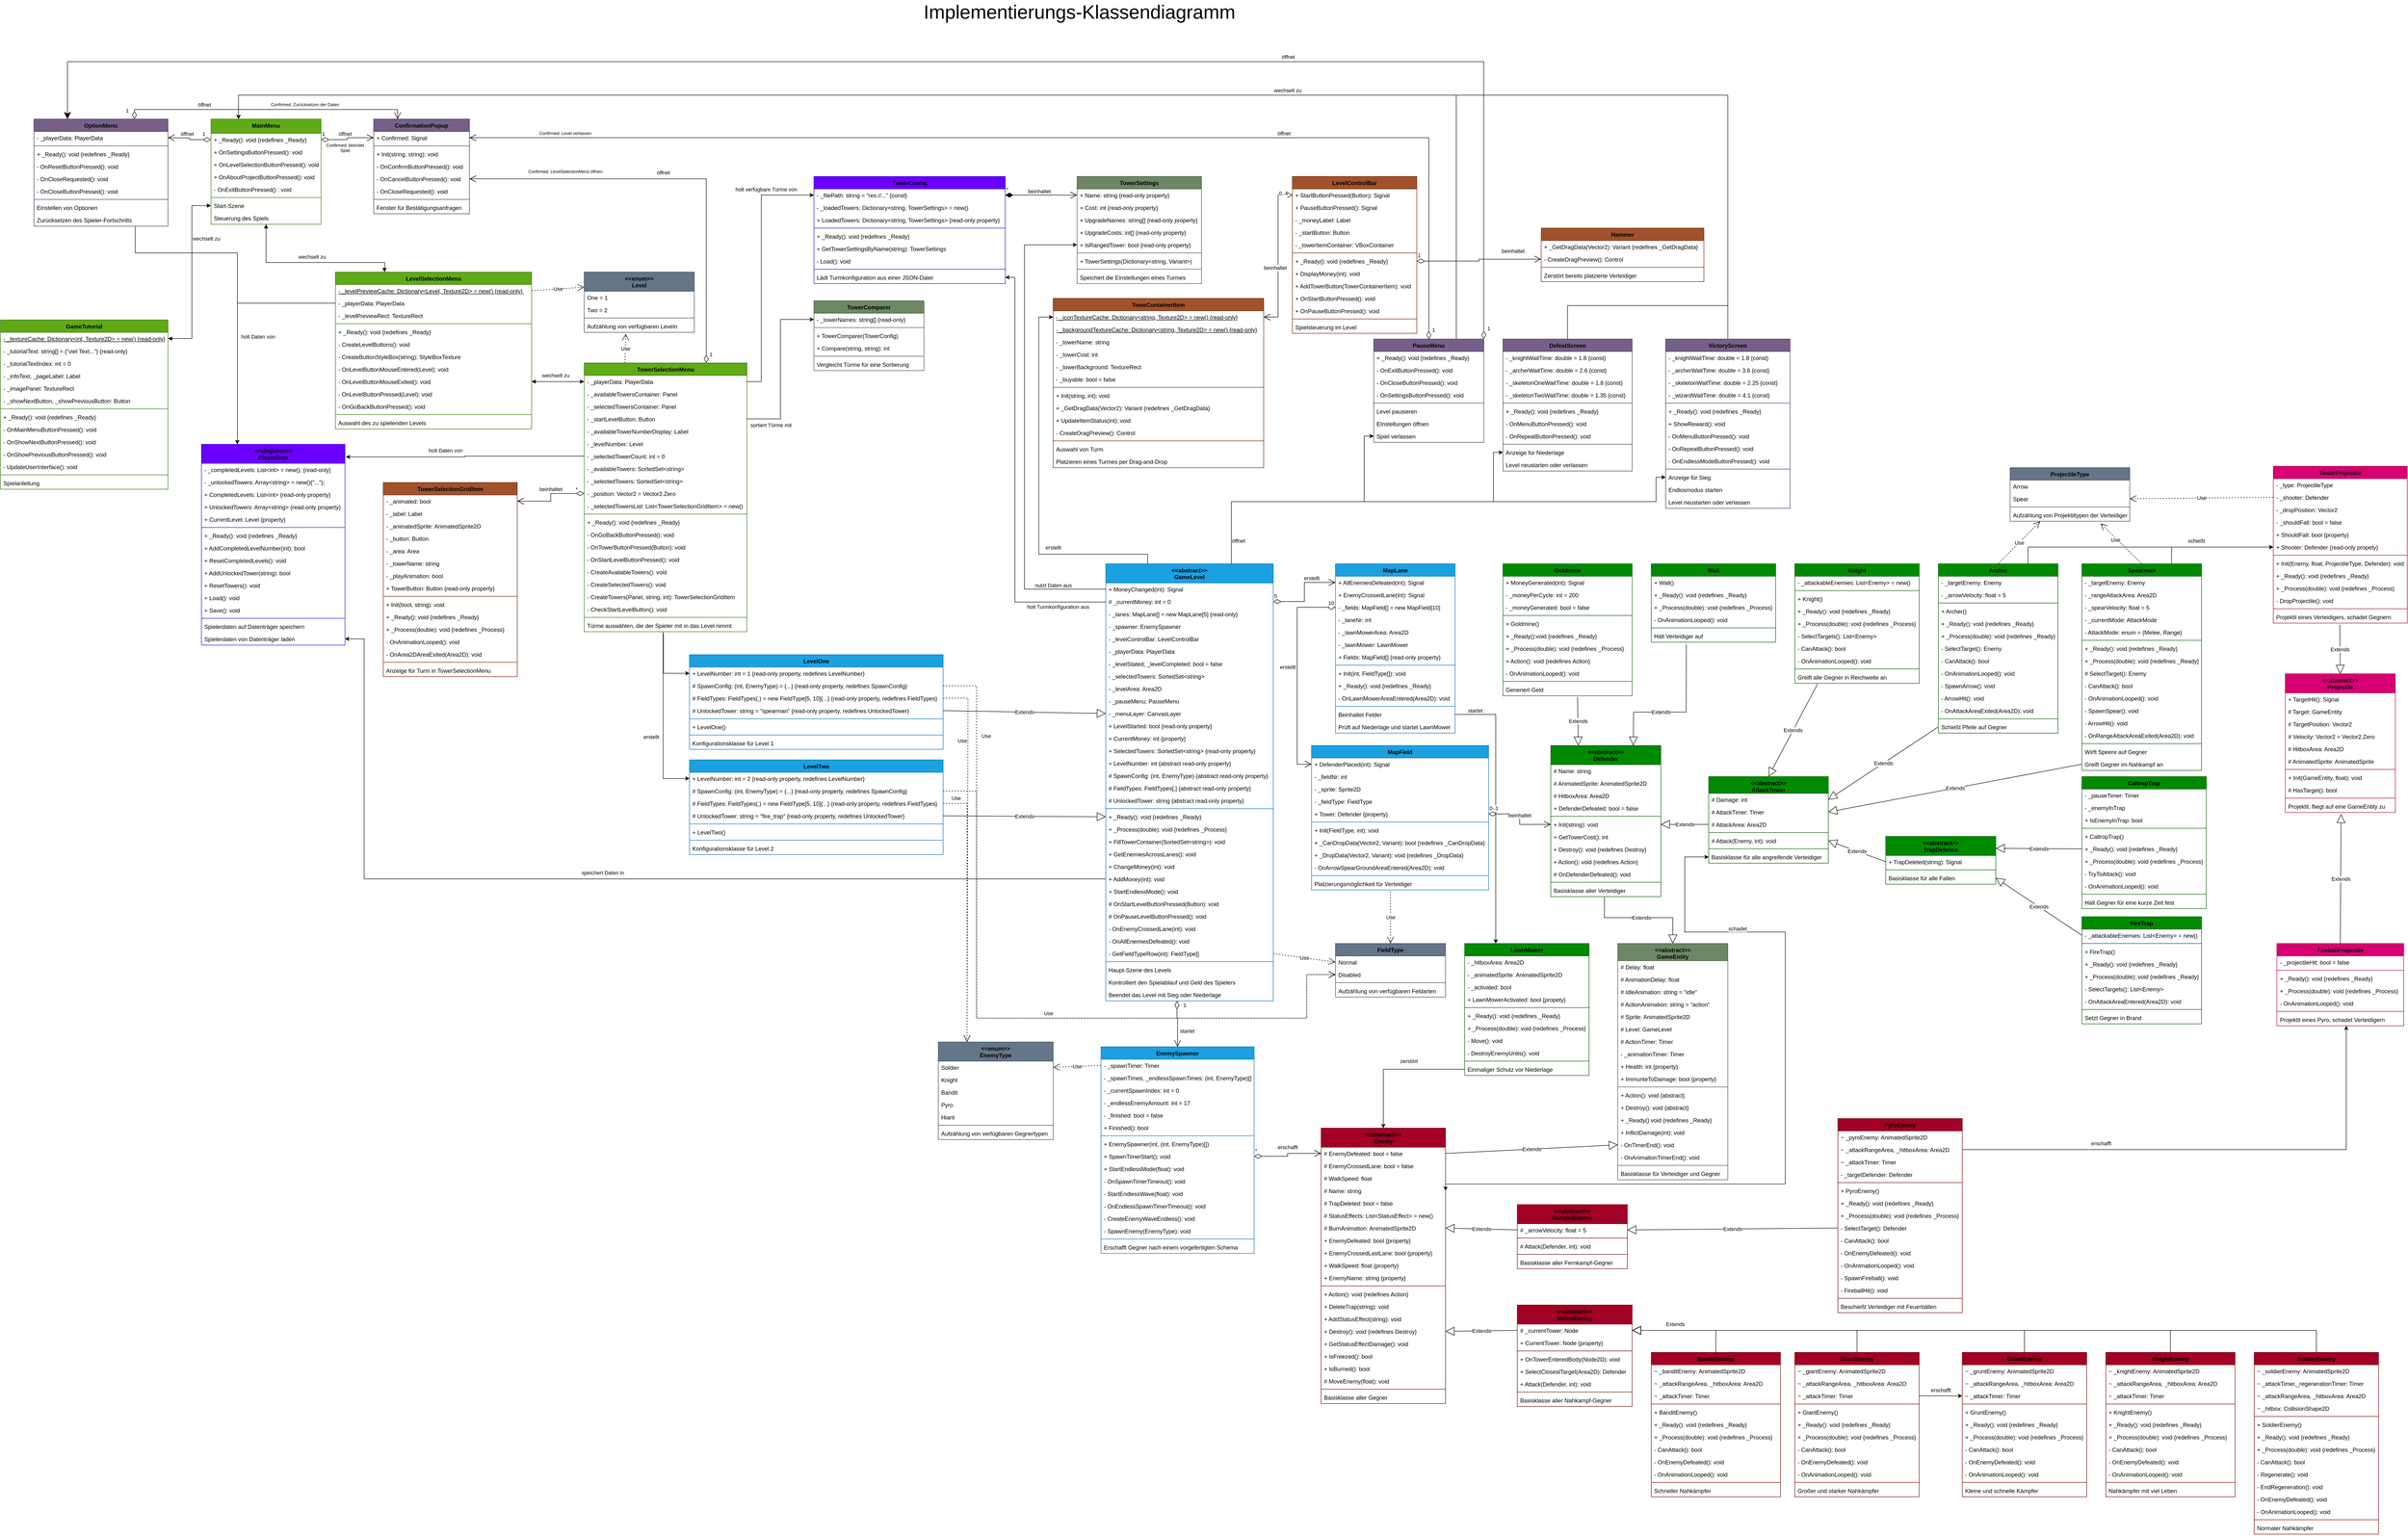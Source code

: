 <mxfile version="22.1.21" type="device">
  <diagram id="C5RBs43oDa-KdzZeNtuy" name="Page-1">
    <mxGraphModel dx="1834" dy="1236" grid="1" gridSize="10" guides="1" tooltips="1" connect="1" arrows="1" fold="1" page="0" pageScale="1" pageWidth="827" pageHeight="1169" math="0" shadow="0">
      <root>
        <mxCell id="WIyWlLk6GJQsqaUBKTNV-0" />
        <mxCell id="WIyWlLk6GJQsqaUBKTNV-1" parent="WIyWlLk6GJQsqaUBKTNV-0" />
        <mxCell id="wSwAOmmejvRLHp2DUcoL-6" value="MainMenu" style="swimlane;fontStyle=1;align=center;verticalAlign=top;childLayout=stackLayout;horizontal=1;startSize=30;horizontalStack=0;resizeParent=1;resizeParentMax=0;resizeLast=0;collapsible=1;marginBottom=0;whiteSpace=wrap;html=1;fillColor=#60a917;fontColor=#000000;strokeColor=#2D7600;" parent="WIyWlLk6GJQsqaUBKTNV-1" vertex="1">
          <mxGeometry x="300" y="-80" width="230" height="220" as="geometry" />
        </mxCell>
        <mxCell id="wSwAOmmejvRLHp2DUcoL-21" value="+ _Ready(): void {redefines _Ready}" style="text;strokeColor=none;fillColor=none;align=left;verticalAlign=top;spacingLeft=4;spacingRight=4;overflow=hidden;rotatable=0;points=[[0,0.5],[1,0.5]];portConstraint=eastwest;whiteSpace=wrap;html=1;" parent="wSwAOmmejvRLHp2DUcoL-6" vertex="1">
          <mxGeometry y="30" width="230" height="26" as="geometry" />
        </mxCell>
        <mxCell id="wSwAOmmejvRLHp2DUcoL-18" value="+ OnSettingsButtonPressed(): void" style="text;strokeColor=none;fillColor=none;align=left;verticalAlign=top;spacingLeft=4;spacingRight=4;overflow=hidden;rotatable=0;points=[[0,0.5],[1,0.5]];portConstraint=eastwest;whiteSpace=wrap;html=1;" parent="wSwAOmmejvRLHp2DUcoL-6" vertex="1">
          <mxGeometry y="56" width="230" height="26" as="geometry" />
        </mxCell>
        <mxCell id="wSwAOmmejvRLHp2DUcoL-23" value="+ OnLevelSelectionButtonPressed(): void" style="text;strokeColor=none;fillColor=none;align=left;verticalAlign=top;spacingLeft=4;spacingRight=4;overflow=hidden;rotatable=0;points=[[0,0.5],[1,0.5]];portConstraint=eastwest;whiteSpace=wrap;html=1;" parent="wSwAOmmejvRLHp2DUcoL-6" vertex="1">
          <mxGeometry y="82" width="230" height="26" as="geometry" />
        </mxCell>
        <mxCell id="wSwAOmmejvRLHp2DUcoL-22" value="+ OnAboutProjectButtonPressed(): void" style="text;strokeColor=none;fillColor=none;align=left;verticalAlign=top;spacingLeft=4;spacingRight=4;overflow=hidden;rotatable=0;points=[[0,0.5],[1,0.5]];portConstraint=eastwest;whiteSpace=wrap;html=1;" parent="wSwAOmmejvRLHp2DUcoL-6" vertex="1">
          <mxGeometry y="108" width="230" height="26" as="geometry" />
        </mxCell>
        <mxCell id="wSwAOmmejvRLHp2DUcoL-19" value="- OnExitButtonPressed() : void" style="text;strokeColor=none;fillColor=none;align=left;verticalAlign=top;spacingLeft=4;spacingRight=4;overflow=hidden;rotatable=0;points=[[0,0.5],[1,0.5]];portConstraint=eastwest;whiteSpace=wrap;html=1;" parent="wSwAOmmejvRLHp2DUcoL-6" vertex="1">
          <mxGeometry y="134" width="230" height="26" as="geometry" />
        </mxCell>
        <mxCell id="wSwAOmmejvRLHp2DUcoL-11" value="" style="line;strokeWidth=1;fillColor=none;align=left;verticalAlign=middle;spacingTop=-1;spacingLeft=3;spacingRight=3;rotatable=0;labelPosition=right;points=[];portConstraint=eastwest;strokeColor=inherit;" parent="wSwAOmmejvRLHp2DUcoL-6" vertex="1">
          <mxGeometry y="160" width="230" height="8" as="geometry" />
        </mxCell>
        <mxCell id="wSwAOmmejvRLHp2DUcoL-10" value="Start-Szene" style="text;strokeColor=none;fillColor=none;align=left;verticalAlign=top;spacingLeft=4;spacingRight=4;overflow=hidden;rotatable=0;points=[[0,0.5],[1,0.5]];portConstraint=eastwest;whiteSpace=wrap;html=1;" parent="wSwAOmmejvRLHp2DUcoL-6" vertex="1">
          <mxGeometry y="168" width="230" height="26" as="geometry" />
        </mxCell>
        <mxCell id="wSwAOmmejvRLHp2DUcoL-24" value="Steuerung des Spiels" style="text;strokeColor=none;fillColor=none;align=left;verticalAlign=top;spacingLeft=4;spacingRight=4;overflow=hidden;rotatable=0;points=[[0,0.5],[1,0.5]];portConstraint=eastwest;whiteSpace=wrap;html=1;" parent="wSwAOmmejvRLHp2DUcoL-6" vertex="1">
          <mxGeometry y="194" width="230" height="26" as="geometry" />
        </mxCell>
        <mxCell id="wSwAOmmejvRLHp2DUcoL-25" value="ConfirmationPopup" style="swimlane;fontStyle=1;align=center;verticalAlign=top;childLayout=stackLayout;horizontal=1;startSize=26;horizontalStack=0;resizeParent=1;resizeParentMax=0;resizeLast=0;collapsible=1;marginBottom=0;whiteSpace=wrap;html=1;fillColor=#76608a;fontColor=#000000;strokeColor=#432D57;" parent="WIyWlLk6GJQsqaUBKTNV-1" vertex="1">
          <mxGeometry x="640" y="-80" width="200" height="198" as="geometry" />
        </mxCell>
        <mxCell id="wSwAOmmejvRLHp2DUcoL-26" value="+ Confirmed: Signal" style="text;strokeColor=none;fillColor=none;align=left;verticalAlign=top;spacingLeft=4;spacingRight=4;overflow=hidden;rotatable=0;points=[[0,0.5],[1,0.5]];portConstraint=eastwest;whiteSpace=wrap;html=1;" parent="wSwAOmmejvRLHp2DUcoL-25" vertex="1">
          <mxGeometry y="26" width="200" height="26" as="geometry" />
        </mxCell>
        <mxCell id="wSwAOmmejvRLHp2DUcoL-27" value="" style="line;strokeWidth=1;fillColor=none;align=left;verticalAlign=middle;spacingTop=-1;spacingLeft=3;spacingRight=3;rotatable=0;labelPosition=right;points=[];portConstraint=eastwest;strokeColor=inherit;" parent="wSwAOmmejvRLHp2DUcoL-25" vertex="1">
          <mxGeometry y="52" width="200" height="8" as="geometry" />
        </mxCell>
        <mxCell id="wSwAOmmejvRLHp2DUcoL-28" value="+ Init(string, string): void&amp;nbsp;" style="text;strokeColor=none;fillColor=none;align=left;verticalAlign=top;spacingLeft=4;spacingRight=4;overflow=hidden;rotatable=0;points=[[0,0.5],[1,0.5]];portConstraint=eastwest;whiteSpace=wrap;html=1;" parent="wSwAOmmejvRLHp2DUcoL-25" vertex="1">
          <mxGeometry y="60" width="200" height="26" as="geometry" />
        </mxCell>
        <mxCell id="wSwAOmmejvRLHp2DUcoL-53" value="- OnConfirmButtonPressed(): void" style="text;strokeColor=none;fillColor=none;align=left;verticalAlign=top;spacingLeft=4;spacingRight=4;overflow=hidden;rotatable=0;points=[[0,0.5],[1,0.5]];portConstraint=eastwest;whiteSpace=wrap;html=1;" parent="wSwAOmmejvRLHp2DUcoL-25" vertex="1">
          <mxGeometry y="86" width="200" height="26" as="geometry" />
        </mxCell>
        <mxCell id="wSwAOmmejvRLHp2DUcoL-52" value="- OnCancelButtonPressed(): void" style="text;strokeColor=none;fillColor=none;align=left;verticalAlign=top;spacingLeft=4;spacingRight=4;overflow=hidden;rotatable=0;points=[[0,0.5],[1,0.5]];portConstraint=eastwest;whiteSpace=wrap;html=1;" parent="wSwAOmmejvRLHp2DUcoL-25" vertex="1">
          <mxGeometry y="112" width="200" height="26" as="geometry" />
        </mxCell>
        <mxCell id="wSwAOmmejvRLHp2DUcoL-51" value="- OnCloseRequested(): void" style="text;strokeColor=none;fillColor=none;align=left;verticalAlign=top;spacingLeft=4;spacingRight=4;overflow=hidden;rotatable=0;points=[[0,0.5],[1,0.5]];portConstraint=eastwest;whiteSpace=wrap;html=1;" parent="wSwAOmmejvRLHp2DUcoL-25" vertex="1">
          <mxGeometry y="138" width="200" height="26" as="geometry" />
        </mxCell>
        <mxCell id="wSwAOmmejvRLHp2DUcoL-29" value="" style="line;strokeWidth=1;fillColor=none;align=left;verticalAlign=middle;spacingTop=-1;spacingLeft=3;spacingRight=3;rotatable=0;labelPosition=right;points=[];portConstraint=eastwest;strokeColor=inherit;" parent="wSwAOmmejvRLHp2DUcoL-25" vertex="1">
          <mxGeometry y="164" width="200" height="8" as="geometry" />
        </mxCell>
        <mxCell id="wSwAOmmejvRLHp2DUcoL-30" value="Fenster für Bestätigungsanfragen" style="text;strokeColor=none;fillColor=none;align=left;verticalAlign=top;spacingLeft=4;spacingRight=4;overflow=hidden;rotatable=0;points=[[0,0.5],[1,0.5]];portConstraint=eastwest;whiteSpace=wrap;html=1;" parent="wSwAOmmejvRLHp2DUcoL-25" vertex="1">
          <mxGeometry y="172" width="200" height="26" as="geometry" />
        </mxCell>
        <mxCell id="wSwAOmmejvRLHp2DUcoL-31" value="OptionMenu" style="swimlane;fontStyle=1;align=center;verticalAlign=top;childLayout=stackLayout;horizontal=1;startSize=26;horizontalStack=0;resizeParent=1;resizeParentMax=0;resizeLast=0;collapsible=1;marginBottom=0;whiteSpace=wrap;html=1;fillColor=#76608a;fontColor=#000000;strokeColor=#432D57;" parent="WIyWlLk6GJQsqaUBKTNV-1" vertex="1">
          <mxGeometry x="-70" y="-80" width="280" height="224" as="geometry" />
        </mxCell>
        <mxCell id="wSwAOmmejvRLHp2DUcoL-63" value="- _playerData: PlayerData" style="text;strokeColor=none;fillColor=none;align=left;verticalAlign=top;spacingLeft=4;spacingRight=4;overflow=hidden;rotatable=0;points=[[0,0.5],[1,0.5]];portConstraint=eastwest;whiteSpace=wrap;html=1;" parent="wSwAOmmejvRLHp2DUcoL-31" vertex="1">
          <mxGeometry y="26" width="280" height="26" as="geometry" />
        </mxCell>
        <mxCell id="wSwAOmmejvRLHp2DUcoL-33" value="" style="line;strokeWidth=1;fillColor=none;align=left;verticalAlign=middle;spacingTop=-1;spacingLeft=3;spacingRight=3;rotatable=0;labelPosition=right;points=[];portConstraint=eastwest;strokeColor=inherit;" parent="wSwAOmmejvRLHp2DUcoL-31" vertex="1">
          <mxGeometry y="52" width="280" height="8" as="geometry" />
        </mxCell>
        <mxCell id="wSwAOmmejvRLHp2DUcoL-34" value="+ _Ready(): void {redefines _Ready}" style="text;strokeColor=none;fillColor=none;align=left;verticalAlign=top;spacingLeft=4;spacingRight=4;overflow=hidden;rotatable=0;points=[[0,0.5],[1,0.5]];portConstraint=eastwest;whiteSpace=wrap;html=1;" parent="wSwAOmmejvRLHp2DUcoL-31" vertex="1">
          <mxGeometry y="60" width="280" height="26" as="geometry" />
        </mxCell>
        <mxCell id="wSwAOmmejvRLHp2DUcoL-71" value="- OnResetButtonPressed(): void" style="text;strokeColor=none;fillColor=none;align=left;verticalAlign=top;spacingLeft=4;spacingRight=4;overflow=hidden;rotatable=0;points=[[0,0.5],[1,0.5]];portConstraint=eastwest;whiteSpace=wrap;html=1;" parent="wSwAOmmejvRLHp2DUcoL-31" vertex="1">
          <mxGeometry y="86" width="280" height="26" as="geometry" />
        </mxCell>
        <mxCell id="wSwAOmmejvRLHp2DUcoL-70" value="- OnCloseRequested(): void" style="text;strokeColor=none;fillColor=none;align=left;verticalAlign=top;spacingLeft=4;spacingRight=4;overflow=hidden;rotatable=0;points=[[0,0.5],[1,0.5]];portConstraint=eastwest;whiteSpace=wrap;html=1;" parent="wSwAOmmejvRLHp2DUcoL-31" vertex="1">
          <mxGeometry y="112" width="280" height="26" as="geometry" />
        </mxCell>
        <mxCell id="wSwAOmmejvRLHp2DUcoL-69" value="- OnCloseButtonPressed(): void" style="text;strokeColor=none;fillColor=none;align=left;verticalAlign=top;spacingLeft=4;spacingRight=4;overflow=hidden;rotatable=0;points=[[0,0.5],[1,0.5]];portConstraint=eastwest;whiteSpace=wrap;html=1;" parent="wSwAOmmejvRLHp2DUcoL-31" vertex="1">
          <mxGeometry y="138" width="280" height="26" as="geometry" />
        </mxCell>
        <mxCell id="wSwAOmmejvRLHp2DUcoL-35" value="" style="line;strokeWidth=1;fillColor=none;align=left;verticalAlign=middle;spacingTop=-1;spacingLeft=3;spacingRight=3;rotatable=0;labelPosition=right;points=[];portConstraint=eastwest;strokeColor=inherit;" parent="wSwAOmmejvRLHp2DUcoL-31" vertex="1">
          <mxGeometry y="164" width="280" height="8" as="geometry" />
        </mxCell>
        <mxCell id="wSwAOmmejvRLHp2DUcoL-36" value="Einstellen von Optionen" style="text;strokeColor=none;fillColor=none;align=left;verticalAlign=top;spacingLeft=4;spacingRight=4;overflow=hidden;rotatable=0;points=[[0,0.5],[1,0.5]];portConstraint=eastwest;whiteSpace=wrap;html=1;" parent="wSwAOmmejvRLHp2DUcoL-31" vertex="1">
          <mxGeometry y="172" width="280" height="26" as="geometry" />
        </mxCell>
        <mxCell id="wSwAOmmejvRLHp2DUcoL-73" value="Zurücksetzen des Spieler-Fortschritts" style="text;strokeColor=none;fillColor=none;align=left;verticalAlign=top;spacingLeft=4;spacingRight=4;overflow=hidden;rotatable=0;points=[[0,0.5],[1,0.5]];portConstraint=eastwest;whiteSpace=wrap;html=1;" parent="wSwAOmmejvRLHp2DUcoL-31" vertex="1">
          <mxGeometry y="198" width="280" height="26" as="geometry" />
        </mxCell>
        <mxCell id="wSwAOmmejvRLHp2DUcoL-37" value="LevelSelectionMenu" style="swimlane;fontStyle=1;align=center;verticalAlign=top;childLayout=stackLayout;horizontal=1;startSize=26;horizontalStack=0;resizeParent=1;resizeParentMax=0;resizeLast=0;collapsible=1;marginBottom=0;whiteSpace=wrap;html=1;fillColor=#60a917;fontColor=#000000;strokeColor=#2D7600;" parent="WIyWlLk6GJQsqaUBKTNV-1" vertex="1">
          <mxGeometry x="560" y="240" width="410" height="328" as="geometry" />
        </mxCell>
        <mxCell id="wSwAOmmejvRLHp2DUcoL-38" value="&lt;u&gt;- _levelPreviewCache: Dictionary&amp;lt;Level, Texture2D&amp;gt; = new() {read-only}&amp;nbsp;&lt;/u&gt;" style="text;strokeColor=none;fillColor=none;align=left;verticalAlign=top;spacingLeft=4;spacingRight=4;overflow=hidden;rotatable=0;points=[[0,0.5],[1,0.5]];portConstraint=eastwest;whiteSpace=wrap;html=1;" parent="wSwAOmmejvRLHp2DUcoL-37" vertex="1">
          <mxGeometry y="26" width="410" height="26" as="geometry" />
        </mxCell>
        <mxCell id="wSwAOmmejvRLHp2DUcoL-106" value="- _playerData: PlayerData" style="text;strokeColor=none;fillColor=none;align=left;verticalAlign=top;spacingLeft=4;spacingRight=4;overflow=hidden;rotatable=0;points=[[0,0.5],[1,0.5]];portConstraint=eastwest;whiteSpace=wrap;html=1;" parent="wSwAOmmejvRLHp2DUcoL-37" vertex="1">
          <mxGeometry y="52" width="410" height="26" as="geometry" />
        </mxCell>
        <mxCell id="wSwAOmmejvRLHp2DUcoL-105" value="- _levelPreviewRect: TextureRect" style="text;strokeColor=none;fillColor=none;align=left;verticalAlign=top;spacingLeft=4;spacingRight=4;overflow=hidden;rotatable=0;points=[[0,0.5],[1,0.5]];portConstraint=eastwest;whiteSpace=wrap;html=1;" parent="wSwAOmmejvRLHp2DUcoL-37" vertex="1">
          <mxGeometry y="78" width="410" height="26" as="geometry" />
        </mxCell>
        <mxCell id="wSwAOmmejvRLHp2DUcoL-39" value="" style="line;strokeWidth=1;fillColor=none;align=left;verticalAlign=middle;spacingTop=-1;spacingLeft=3;spacingRight=3;rotatable=0;labelPosition=right;points=[];portConstraint=eastwest;strokeColor=inherit;" parent="wSwAOmmejvRLHp2DUcoL-37" vertex="1">
          <mxGeometry y="104" width="410" height="8" as="geometry" />
        </mxCell>
        <mxCell id="wSwAOmmejvRLHp2DUcoL-40" value="+ _Ready(): void {redefines _Ready}" style="text;strokeColor=none;fillColor=none;align=left;verticalAlign=top;spacingLeft=4;spacingRight=4;overflow=hidden;rotatable=0;points=[[0,0.5],[1,0.5]];portConstraint=eastwest;whiteSpace=wrap;html=1;" parent="wSwAOmmejvRLHp2DUcoL-37" vertex="1">
          <mxGeometry y="112" width="410" height="26" as="geometry" />
        </mxCell>
        <mxCell id="wSwAOmmejvRLHp2DUcoL-123" value="- CreateLevelButtons(): void" style="text;strokeColor=none;fillColor=none;align=left;verticalAlign=top;spacingLeft=4;spacingRight=4;overflow=hidden;rotatable=0;points=[[0,0.5],[1,0.5]];portConstraint=eastwest;whiteSpace=wrap;html=1;" parent="wSwAOmmejvRLHp2DUcoL-37" vertex="1">
          <mxGeometry y="138" width="410" height="26" as="geometry" />
        </mxCell>
        <mxCell id="wSwAOmmejvRLHp2DUcoL-122" value="- CreateButtonStyleBox(string): StyleBoxTexture" style="text;strokeColor=none;fillColor=none;align=left;verticalAlign=top;spacingLeft=4;spacingRight=4;overflow=hidden;rotatable=0;points=[[0,0.5],[1,0.5]];portConstraint=eastwest;whiteSpace=wrap;html=1;" parent="wSwAOmmejvRLHp2DUcoL-37" vertex="1">
          <mxGeometry y="164" width="410" height="26" as="geometry" />
        </mxCell>
        <mxCell id="wSwAOmmejvRLHp2DUcoL-121" value="- OnLevelButtonMouseEntered(Level): void" style="text;strokeColor=none;fillColor=none;align=left;verticalAlign=top;spacingLeft=4;spacingRight=4;overflow=hidden;rotatable=0;points=[[0,0.5],[1,0.5]];portConstraint=eastwest;whiteSpace=wrap;html=1;" parent="wSwAOmmejvRLHp2DUcoL-37" vertex="1">
          <mxGeometry y="190" width="410" height="26" as="geometry" />
        </mxCell>
        <mxCell id="wSwAOmmejvRLHp2DUcoL-120" value="- OnLevelButtonMouseExited(): void" style="text;strokeColor=none;fillColor=none;align=left;verticalAlign=top;spacingLeft=4;spacingRight=4;overflow=hidden;rotatable=0;points=[[0,0.5],[1,0.5]];portConstraint=eastwest;whiteSpace=wrap;html=1;" parent="wSwAOmmejvRLHp2DUcoL-37" vertex="1">
          <mxGeometry y="216" width="410" height="26" as="geometry" />
        </mxCell>
        <mxCell id="wSwAOmmejvRLHp2DUcoL-119" value="- OnLevelButtonPressed(Level): void" style="text;strokeColor=none;fillColor=none;align=left;verticalAlign=top;spacingLeft=4;spacingRight=4;overflow=hidden;rotatable=0;points=[[0,0.5],[1,0.5]];portConstraint=eastwest;whiteSpace=wrap;html=1;" parent="wSwAOmmejvRLHp2DUcoL-37" vertex="1">
          <mxGeometry y="242" width="410" height="26" as="geometry" />
        </mxCell>
        <mxCell id="wSwAOmmejvRLHp2DUcoL-117" value="- OnGoBackButtonPressed(): void" style="text;strokeColor=none;fillColor=none;align=left;verticalAlign=top;spacingLeft=4;spacingRight=4;overflow=hidden;rotatable=0;points=[[0,0.5],[1,0.5]];portConstraint=eastwest;whiteSpace=wrap;html=1;" parent="wSwAOmmejvRLHp2DUcoL-37" vertex="1">
          <mxGeometry y="268" width="410" height="26" as="geometry" />
        </mxCell>
        <mxCell id="wSwAOmmejvRLHp2DUcoL-41" value="" style="line;strokeWidth=1;fillColor=none;align=left;verticalAlign=middle;spacingTop=-1;spacingLeft=3;spacingRight=3;rotatable=0;labelPosition=right;points=[];portConstraint=eastwest;strokeColor=inherit;" parent="wSwAOmmejvRLHp2DUcoL-37" vertex="1">
          <mxGeometry y="294" width="410" height="8" as="geometry" />
        </mxCell>
        <mxCell id="wSwAOmmejvRLHp2DUcoL-42" value="Auswahl des zu spielenden Levels" style="text;strokeColor=none;fillColor=none;align=left;verticalAlign=top;spacingLeft=4;spacingRight=4;overflow=hidden;rotatable=0;points=[[0,0.5],[1,0.5]];portConstraint=eastwest;whiteSpace=wrap;html=1;" parent="wSwAOmmejvRLHp2DUcoL-37" vertex="1">
          <mxGeometry y="302" width="410" height="26" as="geometry" />
        </mxCell>
        <mxCell id="wSwAOmmejvRLHp2DUcoL-43" value="GameTutorial" style="swimlane;fontStyle=1;align=center;verticalAlign=top;childLayout=stackLayout;horizontal=1;startSize=26;horizontalStack=0;resizeParent=1;resizeParentMax=0;resizeLast=0;collapsible=1;marginBottom=0;whiteSpace=wrap;html=1;fillColor=#60a917;fontColor=#000000;strokeColor=#2D7600;" parent="WIyWlLk6GJQsqaUBKTNV-1" vertex="1">
          <mxGeometry x="-140" y="340" width="350" height="354" as="geometry" />
        </mxCell>
        <mxCell id="wSwAOmmejvRLHp2DUcoL-44" value="&lt;u&gt;- _textureCache: Dictionary&amp;lt;int, Texture2D&amp;gt; = new() {read-only}&lt;/u&gt;" style="text;strokeColor=none;fillColor=none;align=left;verticalAlign=top;spacingLeft=4;spacingRight=4;overflow=hidden;rotatable=0;points=[[0,0.5],[1,0.5]];portConstraint=eastwest;whiteSpace=wrap;html=1;" parent="wSwAOmmejvRLHp2DUcoL-43" vertex="1">
          <mxGeometry y="26" width="350" height="26" as="geometry" />
        </mxCell>
        <mxCell id="wSwAOmmejvRLHp2DUcoL-81" value="- _tutorialText: string[] = {&quot;viel Text...&quot;} {read-only}" style="text;strokeColor=none;fillColor=none;align=left;verticalAlign=top;spacingLeft=4;spacingRight=4;overflow=hidden;rotatable=0;points=[[0,0.5],[1,0.5]];portConstraint=eastwest;whiteSpace=wrap;html=1;" parent="wSwAOmmejvRLHp2DUcoL-43" vertex="1">
          <mxGeometry y="52" width="350" height="26" as="geometry" />
        </mxCell>
        <mxCell id="wSwAOmmejvRLHp2DUcoL-80" value="- _tutorialTextIndex: int = 0" style="text;strokeColor=none;fillColor=none;align=left;verticalAlign=top;spacingLeft=4;spacingRight=4;overflow=hidden;rotatable=0;points=[[0,0.5],[1,0.5]];portConstraint=eastwest;whiteSpace=wrap;html=1;" parent="wSwAOmmejvRLHp2DUcoL-43" vertex="1">
          <mxGeometry y="78" width="350" height="26" as="geometry" />
        </mxCell>
        <mxCell id="wSwAOmmejvRLHp2DUcoL-79" value="- _infoText, _pageLabel: Label" style="text;strokeColor=none;fillColor=none;align=left;verticalAlign=top;spacingLeft=4;spacingRight=4;overflow=hidden;rotatable=0;points=[[0,0.5],[1,0.5]];portConstraint=eastwest;whiteSpace=wrap;html=1;" parent="wSwAOmmejvRLHp2DUcoL-43" vertex="1">
          <mxGeometry y="104" width="350" height="26" as="geometry" />
        </mxCell>
        <mxCell id="wSwAOmmejvRLHp2DUcoL-78" value="- _imagePanel: TextureRect" style="text;strokeColor=none;fillColor=none;align=left;verticalAlign=top;spacingLeft=4;spacingRight=4;overflow=hidden;rotatable=0;points=[[0,0.5],[1,0.5]];portConstraint=eastwest;whiteSpace=wrap;html=1;" parent="wSwAOmmejvRLHp2DUcoL-43" vertex="1">
          <mxGeometry y="130" width="350" height="26" as="geometry" />
        </mxCell>
        <mxCell id="wSwAOmmejvRLHp2DUcoL-82" value="- _showNextButton, _showPreviousButton: Button" style="text;strokeColor=none;fillColor=none;align=left;verticalAlign=top;spacingLeft=4;spacingRight=4;overflow=hidden;rotatable=0;points=[[0,0.5],[1,0.5]];portConstraint=eastwest;whiteSpace=wrap;html=1;" parent="wSwAOmmejvRLHp2DUcoL-43" vertex="1">
          <mxGeometry y="156" width="350" height="26" as="geometry" />
        </mxCell>
        <mxCell id="wSwAOmmejvRLHp2DUcoL-45" value="" style="line;strokeWidth=1;fillColor=none;align=left;verticalAlign=middle;spacingTop=-1;spacingLeft=3;spacingRight=3;rotatable=0;labelPosition=right;points=[];portConstraint=eastwest;strokeColor=inherit;" parent="wSwAOmmejvRLHp2DUcoL-43" vertex="1">
          <mxGeometry y="182" width="350" height="8" as="geometry" />
        </mxCell>
        <mxCell id="wSwAOmmejvRLHp2DUcoL-46" value="+ _Ready(): void {redefines _Ready}" style="text;strokeColor=none;fillColor=none;align=left;verticalAlign=top;spacingLeft=4;spacingRight=4;overflow=hidden;rotatable=0;points=[[0,0.5],[1,0.5]];portConstraint=eastwest;whiteSpace=wrap;html=1;" parent="wSwAOmmejvRLHp2DUcoL-43" vertex="1">
          <mxGeometry y="190" width="350" height="26" as="geometry" />
        </mxCell>
        <mxCell id="wSwAOmmejvRLHp2DUcoL-86" value="- OnMainMenuButtonPressed(): void" style="text;strokeColor=none;fillColor=none;align=left;verticalAlign=top;spacingLeft=4;spacingRight=4;overflow=hidden;rotatable=0;points=[[0,0.5],[1,0.5]];portConstraint=eastwest;whiteSpace=wrap;html=1;" parent="wSwAOmmejvRLHp2DUcoL-43" vertex="1">
          <mxGeometry y="216" width="350" height="26" as="geometry" />
        </mxCell>
        <mxCell id="wSwAOmmejvRLHp2DUcoL-85" value="- OnShowNextButtonPressed(): void" style="text;strokeColor=none;fillColor=none;align=left;verticalAlign=top;spacingLeft=4;spacingRight=4;overflow=hidden;rotatable=0;points=[[0,0.5],[1,0.5]];portConstraint=eastwest;whiteSpace=wrap;html=1;" parent="wSwAOmmejvRLHp2DUcoL-43" vertex="1">
          <mxGeometry y="242" width="350" height="26" as="geometry" />
        </mxCell>
        <mxCell id="wSwAOmmejvRLHp2DUcoL-84" value="- OnShowPreviousButtonPressed(): void" style="text;strokeColor=none;fillColor=none;align=left;verticalAlign=top;spacingLeft=4;spacingRight=4;overflow=hidden;rotatable=0;points=[[0,0.5],[1,0.5]];portConstraint=eastwest;whiteSpace=wrap;html=1;" parent="wSwAOmmejvRLHp2DUcoL-43" vertex="1">
          <mxGeometry y="268" width="350" height="26" as="geometry" />
        </mxCell>
        <mxCell id="wSwAOmmejvRLHp2DUcoL-83" value="- UpdateUserInterface(): void" style="text;strokeColor=none;fillColor=none;align=left;verticalAlign=top;spacingLeft=4;spacingRight=4;overflow=hidden;rotatable=0;points=[[0,0.5],[1,0.5]];portConstraint=eastwest;whiteSpace=wrap;html=1;" parent="wSwAOmmejvRLHp2DUcoL-43" vertex="1">
          <mxGeometry y="294" width="350" height="26" as="geometry" />
        </mxCell>
        <mxCell id="wSwAOmmejvRLHp2DUcoL-47" value="" style="line;strokeWidth=1;fillColor=none;align=left;verticalAlign=middle;spacingTop=-1;spacingLeft=3;spacingRight=3;rotatable=0;labelPosition=right;points=[];portConstraint=eastwest;strokeColor=inherit;" parent="wSwAOmmejvRLHp2DUcoL-43" vertex="1">
          <mxGeometry y="320" width="350" height="8" as="geometry" />
        </mxCell>
        <mxCell id="wSwAOmmejvRLHp2DUcoL-48" value="Spielanleitung" style="text;strokeColor=none;fillColor=none;align=left;verticalAlign=top;spacingLeft=4;spacingRight=4;overflow=hidden;rotatable=0;points=[[0,0.5],[1,0.5]];portConstraint=eastwest;whiteSpace=wrap;html=1;" parent="wSwAOmmejvRLHp2DUcoL-43" vertex="1">
          <mxGeometry y="328" width="350" height="26" as="geometry" />
        </mxCell>
        <mxCell id="wSwAOmmejvRLHp2DUcoL-49" value="1" style="endArrow=open;html=1;endSize=12;startArrow=diamondThin;startSize=14;startFill=0;edgeStyle=orthogonalEdgeStyle;align=left;verticalAlign=bottom;rounded=0;exitX=1;exitY=0.5;exitDx=0;exitDy=0;entryX=0;entryY=0.5;entryDx=0;entryDy=0;" parent="WIyWlLk6GJQsqaUBKTNV-1" source="wSwAOmmejvRLHp2DUcoL-21" target="wSwAOmmejvRLHp2DUcoL-26" edge="1">
          <mxGeometry x="-1" y="3" relative="1" as="geometry">
            <mxPoint x="540" y="60" as="sourcePoint" />
            <mxPoint x="610" y="50" as="targetPoint" />
          </mxGeometry>
        </mxCell>
        <mxCell id="wSwAOmmejvRLHp2DUcoL-50" value="öffnet" style="edgeLabel;html=1;align=center;verticalAlign=middle;resizable=0;points=[];" parent="wSwAOmmejvRLHp2DUcoL-49" vertex="1" connectable="0">
          <mxGeometry x="-0.218" y="1" relative="1" as="geometry">
            <mxPoint x="5" y="-11" as="offset" />
          </mxGeometry>
        </mxCell>
        <mxCell id="wSwAOmmejvRLHp2DUcoL-55" value="Confirmed: beendet&lt;br style=&quot;font-size: 9px;&quot;&gt;Spiel" style="edgeLabel;html=1;align=center;verticalAlign=middle;resizable=0;points=[];fontSize=9;" parent="wSwAOmmejvRLHp2DUcoL-49" vertex="1" connectable="0">
          <mxGeometry x="0.386" relative="1" as="geometry">
            <mxPoint x="-25" y="21" as="offset" />
          </mxGeometry>
        </mxCell>
        <mxCell id="wSwAOmmejvRLHp2DUcoL-56" value="1" style="endArrow=open;html=1;endSize=12;startArrow=diamondThin;startSize=14;startFill=0;edgeStyle=orthogonalEdgeStyle;align=left;verticalAlign=bottom;rounded=0;entryX=1;entryY=0.5;entryDx=0;entryDy=0;exitX=0;exitY=0.5;exitDx=0;exitDy=0;" parent="WIyWlLk6GJQsqaUBKTNV-1" source="wSwAOmmejvRLHp2DUcoL-21" edge="1">
          <mxGeometry x="-0.575" y="-3" relative="1" as="geometry">
            <mxPoint x="120" y="110" as="sourcePoint" />
            <mxPoint x="210" y="-41" as="targetPoint" />
            <mxPoint as="offset" />
          </mxGeometry>
        </mxCell>
        <mxCell id="wSwAOmmejvRLHp2DUcoL-57" value="öffnet" style="edgeLabel;html=1;align=center;verticalAlign=middle;resizable=0;points=[];" parent="wSwAOmmejvRLHp2DUcoL-56" vertex="1" connectable="0">
          <mxGeometry x="0.219" y="-2" relative="1" as="geometry">
            <mxPoint x="3" y="-7" as="offset" />
          </mxGeometry>
        </mxCell>
        <mxCell id="wSwAOmmejvRLHp2DUcoL-58" value="" style="endArrow=block;startArrow=block;endFill=1;startFill=1;html=1;rounded=0;exitX=1;exitY=0.5;exitDx=0;exitDy=0;entryX=0;entryY=0.5;entryDx=0;entryDy=0;" parent="WIyWlLk6GJQsqaUBKTNV-1" source="wSwAOmmejvRLHp2DUcoL-44" target="wSwAOmmejvRLHp2DUcoL-10" edge="1">
          <mxGeometry width="160" relative="1" as="geometry">
            <mxPoint x="160" y="180" as="sourcePoint" />
            <mxPoint x="320" y="180" as="targetPoint" />
            <Array as="points">
              <mxPoint x="260" y="379" />
              <mxPoint x="260" y="101" />
            </Array>
          </mxGeometry>
        </mxCell>
        <mxCell id="wSwAOmmejvRLHp2DUcoL-59" value="wechselt zu" style="edgeLabel;html=1;align=center;verticalAlign=middle;resizable=0;points=[];" parent="wSwAOmmejvRLHp2DUcoL-58" vertex="1" connectable="0">
          <mxGeometry x="-0.088" relative="1" as="geometry">
            <mxPoint x="30" y="-91" as="offset" />
          </mxGeometry>
        </mxCell>
        <mxCell id="wSwAOmmejvRLHp2DUcoL-60" value="" style="endArrow=block;startArrow=block;endFill=1;startFill=1;html=1;rounded=0;exitX=0.25;exitY=0;exitDx=0;exitDy=0;" parent="WIyWlLk6GJQsqaUBKTNV-1" source="wSwAOmmejvRLHp2DUcoL-37" target="wSwAOmmejvRLHp2DUcoL-24" edge="1">
          <mxGeometry width="160" relative="1" as="geometry">
            <mxPoint x="240" y="259" as="sourcePoint" />
            <mxPoint x="445" y="180" as="targetPoint" />
            <Array as="points">
              <mxPoint x="663" y="220" />
              <mxPoint x="415" y="220" />
            </Array>
          </mxGeometry>
        </mxCell>
        <mxCell id="wSwAOmmejvRLHp2DUcoL-61" value="wechselt zu" style="edgeLabel;html=1;align=center;verticalAlign=middle;resizable=0;points=[];" parent="wSwAOmmejvRLHp2DUcoL-60" vertex="1" connectable="0">
          <mxGeometry x="-0.088" relative="1" as="geometry">
            <mxPoint x="-14" y="-12" as="offset" />
          </mxGeometry>
        </mxCell>
        <mxCell id="wSwAOmmejvRLHp2DUcoL-75" value="1" style="endArrow=open;html=1;endSize=12;startArrow=diamondThin;startSize=14;startFill=0;edgeStyle=orthogonalEdgeStyle;align=left;verticalAlign=bottom;rounded=0;exitX=0.75;exitY=0;exitDx=0;exitDy=0;entryX=0.25;entryY=0;entryDx=0;entryDy=0;" parent="WIyWlLk6GJQsqaUBKTNV-1" source="wSwAOmmejvRLHp2DUcoL-31" target="wSwAOmmejvRLHp2DUcoL-25" edge="1">
          <mxGeometry x="-0.967" y="20" relative="1" as="geometry">
            <mxPoint x="190" y="20" as="sourcePoint" />
            <mxPoint x="350" y="20" as="targetPoint" />
            <Array as="points">
              <mxPoint x="140" y="-100" />
              <mxPoint x="690" y="-100" />
            </Array>
            <mxPoint as="offset" />
          </mxGeometry>
        </mxCell>
        <mxCell id="wSwAOmmejvRLHp2DUcoL-76" value="öffnet" style="edgeLabel;html=1;align=center;verticalAlign=middle;resizable=0;points=[];" parent="wSwAOmmejvRLHp2DUcoL-75" vertex="1" connectable="0">
          <mxGeometry x="-0.03" y="2" relative="1" as="geometry">
            <mxPoint x="-120" y="-8" as="offset" />
          </mxGeometry>
        </mxCell>
        <mxCell id="wSwAOmmejvRLHp2DUcoL-77" value="Confirmed: Zurücksetzen der Daten" style="edgeLabel;html=1;align=center;verticalAlign=middle;resizable=0;points=[];fontSize=9;" parent="wSwAOmmejvRLHp2DUcoL-75" vertex="1" connectable="0">
          <mxGeometry x="0.189" y="1" relative="1" as="geometry">
            <mxPoint x="25" y="-9" as="offset" />
          </mxGeometry>
        </mxCell>
        <mxCell id="wSwAOmmejvRLHp2DUcoL-87" value="&amp;lt;&amp;lt;enum&amp;gt;&amp;gt;&lt;br&gt;Level" style="swimlane;fontStyle=1;align=center;verticalAlign=top;childLayout=stackLayout;horizontal=1;startSize=40;horizontalStack=0;resizeParent=1;resizeParentMax=0;resizeLast=0;collapsible=1;marginBottom=0;whiteSpace=wrap;html=1;fillColor=#647687;fontColor=#000000;strokeColor=#314354;" parent="WIyWlLk6GJQsqaUBKTNV-1" vertex="1">
          <mxGeometry x="1080" y="240" width="230" height="126" as="geometry" />
        </mxCell>
        <mxCell id="wSwAOmmejvRLHp2DUcoL-88" value="One = 1" style="text;strokeColor=none;fillColor=none;align=left;verticalAlign=top;spacingLeft=4;spacingRight=4;overflow=hidden;rotatable=0;points=[[0,0.5],[1,0.5]];portConstraint=eastwest;whiteSpace=wrap;html=1;" parent="wSwAOmmejvRLHp2DUcoL-87" vertex="1">
          <mxGeometry y="40" width="230" height="26" as="geometry" />
        </mxCell>
        <mxCell id="wSwAOmmejvRLHp2DUcoL-90" value="Two = 2" style="text;strokeColor=none;fillColor=none;align=left;verticalAlign=top;spacingLeft=4;spacingRight=4;overflow=hidden;rotatable=0;points=[[0,0.5],[1,0.5]];portConstraint=eastwest;whiteSpace=wrap;html=1;" parent="wSwAOmmejvRLHp2DUcoL-87" vertex="1">
          <mxGeometry y="66" width="230" height="26" as="geometry" />
        </mxCell>
        <mxCell id="wSwAOmmejvRLHp2DUcoL-91" value="" style="line;strokeWidth=1;fillColor=none;align=left;verticalAlign=middle;spacingTop=-1;spacingLeft=3;spacingRight=3;rotatable=0;labelPosition=right;points=[];portConstraint=eastwest;strokeColor=inherit;" parent="wSwAOmmejvRLHp2DUcoL-87" vertex="1">
          <mxGeometry y="92" width="230" height="8" as="geometry" />
        </mxCell>
        <mxCell id="wSwAOmmejvRLHp2DUcoL-92" value="Aufzählung von verfügbaren Leveln" style="text;strokeColor=none;fillColor=none;align=left;verticalAlign=top;spacingLeft=4;spacingRight=4;overflow=hidden;rotatable=0;points=[[0,0.5],[1,0.5]];portConstraint=eastwest;whiteSpace=wrap;html=1;" parent="wSwAOmmejvRLHp2DUcoL-87" vertex="1">
          <mxGeometry y="100" width="230" height="26" as="geometry" />
        </mxCell>
        <mxCell id="wSwAOmmejvRLHp2DUcoL-93" value="TowerSelectionMenu" style="swimlane;fontStyle=1;align=center;verticalAlign=top;childLayout=stackLayout;horizontal=1;startSize=26;horizontalStack=0;resizeParent=1;resizeParentMax=0;resizeLast=0;collapsible=1;marginBottom=0;whiteSpace=wrap;html=1;fillColor=#60a917;fontColor=#000000;strokeColor=#2D7600;" parent="WIyWlLk6GJQsqaUBKTNV-1" vertex="1">
          <mxGeometry x="1080" y="430" width="340" height="562" as="geometry" />
        </mxCell>
        <mxCell id="wSwAOmmejvRLHp2DUcoL-94" value="- _playerData: PlayerData" style="text;strokeColor=none;fillColor=none;align=left;verticalAlign=top;spacingLeft=4;spacingRight=4;overflow=hidden;rotatable=0;points=[[0,0.5],[1,0.5]];portConstraint=eastwest;whiteSpace=wrap;html=1;" parent="wSwAOmmejvRLHp2DUcoL-93" vertex="1">
          <mxGeometry y="26" width="340" height="26" as="geometry" />
        </mxCell>
        <mxCell id="wSwAOmmejvRLHp2DUcoL-153" value="- _availableTowersContainer: Panel" style="text;strokeColor=none;fillColor=none;align=left;verticalAlign=top;spacingLeft=4;spacingRight=4;overflow=hidden;rotatable=0;points=[[0,0.5],[1,0.5]];portConstraint=eastwest;whiteSpace=wrap;html=1;" parent="wSwAOmmejvRLHp2DUcoL-93" vertex="1">
          <mxGeometry y="52" width="340" height="26" as="geometry" />
        </mxCell>
        <mxCell id="wSwAOmmejvRLHp2DUcoL-152" value="- _selectedTowersContainer: Panel" style="text;strokeColor=none;fillColor=none;align=left;verticalAlign=top;spacingLeft=4;spacingRight=4;overflow=hidden;rotatable=0;points=[[0,0.5],[1,0.5]];portConstraint=eastwest;whiteSpace=wrap;html=1;" parent="wSwAOmmejvRLHp2DUcoL-93" vertex="1">
          <mxGeometry y="78" width="340" height="26" as="geometry" />
        </mxCell>
        <mxCell id="wSwAOmmejvRLHp2DUcoL-151" value="- _startLevelButton: Button" style="text;strokeColor=none;fillColor=none;align=left;verticalAlign=top;spacingLeft=4;spacingRight=4;overflow=hidden;rotatable=0;points=[[0,0.5],[1,0.5]];portConstraint=eastwest;whiteSpace=wrap;html=1;" parent="wSwAOmmejvRLHp2DUcoL-93" vertex="1">
          <mxGeometry y="104" width="340" height="26" as="geometry" />
        </mxCell>
        <mxCell id="wSwAOmmejvRLHp2DUcoL-150" value="- _availableTowerNumberDisplay: Label" style="text;strokeColor=none;fillColor=none;align=left;verticalAlign=top;spacingLeft=4;spacingRight=4;overflow=hidden;rotatable=0;points=[[0,0.5],[1,0.5]];portConstraint=eastwest;whiteSpace=wrap;html=1;" parent="wSwAOmmejvRLHp2DUcoL-93" vertex="1">
          <mxGeometry y="130" width="340" height="26" as="geometry" />
        </mxCell>
        <mxCell id="wSwAOmmejvRLHp2DUcoL-149" value="- _levelNumber: Level" style="text;strokeColor=none;fillColor=none;align=left;verticalAlign=top;spacingLeft=4;spacingRight=4;overflow=hidden;rotatable=0;points=[[0,0.5],[1,0.5]];portConstraint=eastwest;whiteSpace=wrap;html=1;" parent="wSwAOmmejvRLHp2DUcoL-93" vertex="1">
          <mxGeometry y="156" width="340" height="26" as="geometry" />
        </mxCell>
        <mxCell id="wSwAOmmejvRLHp2DUcoL-148" value="- _selectedTowerCount: int = 0" style="text;strokeColor=none;fillColor=none;align=left;verticalAlign=top;spacingLeft=4;spacingRight=4;overflow=hidden;rotatable=0;points=[[0,0.5],[1,0.5]];portConstraint=eastwest;whiteSpace=wrap;html=1;" parent="wSwAOmmejvRLHp2DUcoL-93" vertex="1">
          <mxGeometry y="182" width="340" height="26" as="geometry" />
        </mxCell>
        <mxCell id="wSwAOmmejvRLHp2DUcoL-147" value="- _availableTowers: SortedSet&amp;lt;string&amp;gt;" style="text;strokeColor=none;fillColor=none;align=left;verticalAlign=top;spacingLeft=4;spacingRight=4;overflow=hidden;rotatable=0;points=[[0,0.5],[1,0.5]];portConstraint=eastwest;whiteSpace=wrap;html=1;" parent="wSwAOmmejvRLHp2DUcoL-93" vertex="1">
          <mxGeometry y="208" width="340" height="26" as="geometry" />
        </mxCell>
        <mxCell id="wSwAOmmejvRLHp2DUcoL-146" value="- _selectedTowers: SortedSet&amp;lt;string&amp;gt;" style="text;strokeColor=none;fillColor=none;align=left;verticalAlign=top;spacingLeft=4;spacingRight=4;overflow=hidden;rotatable=0;points=[[0,0.5],[1,0.5]];portConstraint=eastwest;whiteSpace=wrap;html=1;" parent="wSwAOmmejvRLHp2DUcoL-93" vertex="1">
          <mxGeometry y="234" width="340" height="26" as="geometry" />
        </mxCell>
        <mxCell id="wSwAOmmejvRLHp2DUcoL-145" value="- _position: Vector2 = Vector2.Zero" style="text;strokeColor=none;fillColor=none;align=left;verticalAlign=top;spacingLeft=4;spacingRight=4;overflow=hidden;rotatable=0;points=[[0,0.5],[1,0.5]];portConstraint=eastwest;whiteSpace=wrap;html=1;" parent="wSwAOmmejvRLHp2DUcoL-93" vertex="1">
          <mxGeometry y="260" width="340" height="26" as="geometry" />
        </mxCell>
        <mxCell id="wSwAOmmejvRLHp2DUcoL-144" value="- _selectedTowersList: List&amp;lt;TowerSelectionGridItem&amp;gt; = new()" style="text;strokeColor=none;fillColor=none;align=left;verticalAlign=top;spacingLeft=4;spacingRight=4;overflow=hidden;rotatable=0;points=[[0,0.5],[1,0.5]];portConstraint=eastwest;whiteSpace=wrap;html=1;" parent="wSwAOmmejvRLHp2DUcoL-93" vertex="1">
          <mxGeometry y="286" width="340" height="26" as="geometry" />
        </mxCell>
        <mxCell id="wSwAOmmejvRLHp2DUcoL-95" value="" style="line;strokeWidth=1;fillColor=none;align=left;verticalAlign=middle;spacingTop=-1;spacingLeft=3;spacingRight=3;rotatable=0;labelPosition=right;points=[];portConstraint=eastwest;strokeColor=inherit;" parent="wSwAOmmejvRLHp2DUcoL-93" vertex="1">
          <mxGeometry y="312" width="340" height="8" as="geometry" />
        </mxCell>
        <mxCell id="wSwAOmmejvRLHp2DUcoL-96" value="+ _Ready(): void {redefines _Ready}" style="text;strokeColor=none;fillColor=none;align=left;verticalAlign=top;spacingLeft=4;spacingRight=4;overflow=hidden;rotatable=0;points=[[0,0.5],[1,0.5]];portConstraint=eastwest;whiteSpace=wrap;html=1;" parent="wSwAOmmejvRLHp2DUcoL-93" vertex="1">
          <mxGeometry y="320" width="340" height="26" as="geometry" />
        </mxCell>
        <mxCell id="wSwAOmmejvRLHp2DUcoL-161" value="- OnGoBackButtonPressed(): void" style="text;strokeColor=none;fillColor=none;align=left;verticalAlign=top;spacingLeft=4;spacingRight=4;overflow=hidden;rotatable=0;points=[[0,0.5],[1,0.5]];portConstraint=eastwest;whiteSpace=wrap;html=1;" parent="wSwAOmmejvRLHp2DUcoL-93" vertex="1">
          <mxGeometry y="346" width="340" height="26" as="geometry" />
        </mxCell>
        <mxCell id="wSwAOmmejvRLHp2DUcoL-160" value="- OnTowerButtonPressed(Button): void" style="text;strokeColor=none;fillColor=none;align=left;verticalAlign=top;spacingLeft=4;spacingRight=4;overflow=hidden;rotatable=0;points=[[0,0.5],[1,0.5]];portConstraint=eastwest;whiteSpace=wrap;html=1;" parent="wSwAOmmejvRLHp2DUcoL-93" vertex="1">
          <mxGeometry y="372" width="340" height="26" as="geometry" />
        </mxCell>
        <mxCell id="wSwAOmmejvRLHp2DUcoL-159" value="- OnStartLevelButtonPressed(): void" style="text;strokeColor=none;fillColor=none;align=left;verticalAlign=top;spacingLeft=4;spacingRight=4;overflow=hidden;rotatable=0;points=[[0,0.5],[1,0.5]];portConstraint=eastwest;whiteSpace=wrap;html=1;" parent="wSwAOmmejvRLHp2DUcoL-93" vertex="1">
          <mxGeometry y="398" width="340" height="26" as="geometry" />
        </mxCell>
        <mxCell id="wSwAOmmejvRLHp2DUcoL-158" value="- CreateAvailableTowers(): void" style="text;strokeColor=none;fillColor=none;align=left;verticalAlign=top;spacingLeft=4;spacingRight=4;overflow=hidden;rotatable=0;points=[[0,0.5],[1,0.5]];portConstraint=eastwest;whiteSpace=wrap;html=1;" parent="wSwAOmmejvRLHp2DUcoL-93" vertex="1">
          <mxGeometry y="424" width="340" height="26" as="geometry" />
        </mxCell>
        <mxCell id="wSwAOmmejvRLHp2DUcoL-157" value="- CreateSelectedTowers(): void" style="text;strokeColor=none;fillColor=none;align=left;verticalAlign=top;spacingLeft=4;spacingRight=4;overflow=hidden;rotatable=0;points=[[0,0.5],[1,0.5]];portConstraint=eastwest;whiteSpace=wrap;html=1;" parent="wSwAOmmejvRLHp2DUcoL-93" vertex="1">
          <mxGeometry y="450" width="340" height="26" as="geometry" />
        </mxCell>
        <mxCell id="wSwAOmmejvRLHp2DUcoL-156" value="- CreateTowers(Panel, string, int): TowerSelectionGridItem" style="text;strokeColor=none;fillColor=none;align=left;verticalAlign=top;spacingLeft=4;spacingRight=4;overflow=hidden;rotatable=0;points=[[0,0.5],[1,0.5]];portConstraint=eastwest;whiteSpace=wrap;html=1;" parent="wSwAOmmejvRLHp2DUcoL-93" vertex="1">
          <mxGeometry y="476" width="340" height="26" as="geometry" />
        </mxCell>
        <mxCell id="wSwAOmmejvRLHp2DUcoL-155" value="- CheckStartLevelButton(): void" style="text;strokeColor=none;fillColor=none;align=left;verticalAlign=top;spacingLeft=4;spacingRight=4;overflow=hidden;rotatable=0;points=[[0,0.5],[1,0.5]];portConstraint=eastwest;whiteSpace=wrap;html=1;" parent="wSwAOmmejvRLHp2DUcoL-93" vertex="1">
          <mxGeometry y="502" width="340" height="26" as="geometry" />
        </mxCell>
        <mxCell id="wSwAOmmejvRLHp2DUcoL-97" value="" style="line;strokeWidth=1;fillColor=none;align=left;verticalAlign=middle;spacingTop=-1;spacingLeft=3;spacingRight=3;rotatable=0;labelPosition=right;points=[];portConstraint=eastwest;strokeColor=inherit;" parent="wSwAOmmejvRLHp2DUcoL-93" vertex="1">
          <mxGeometry y="528" width="340" height="8" as="geometry" />
        </mxCell>
        <mxCell id="wSwAOmmejvRLHp2DUcoL-98" value="Türme auswählen, die der Spieler mit in das Level nimmt" style="text;strokeColor=none;fillColor=none;align=left;verticalAlign=top;spacingLeft=4;spacingRight=4;overflow=hidden;rotatable=0;points=[[0,0.5],[1,0.5]];portConstraint=eastwest;whiteSpace=wrap;html=1;" parent="wSwAOmmejvRLHp2DUcoL-93" vertex="1">
          <mxGeometry y="536" width="340" height="26" as="geometry" />
        </mxCell>
        <mxCell id="wSwAOmmejvRLHp2DUcoL-107" value="&amp;lt;&amp;lt;singleton&amp;gt;&amp;gt;&lt;br&gt;PlayerData" style="swimlane;fontStyle=1;align=center;verticalAlign=top;childLayout=stackLayout;horizontal=1;startSize=40;horizontalStack=0;resizeParent=1;resizeParentMax=0;resizeLast=0;collapsible=1;marginBottom=0;whiteSpace=wrap;html=1;fillColor=#6a00ff;fontColor=#000000;strokeColor=#3700CC;" parent="WIyWlLk6GJQsqaUBKTNV-1" vertex="1">
          <mxGeometry x="280" y="600" width="300" height="420" as="geometry" />
        </mxCell>
        <mxCell id="wSwAOmmejvRLHp2DUcoL-131" value="- _completedLevels: List&amp;lt;int&amp;gt; = new(); {read-only}" style="text;strokeColor=none;fillColor=none;align=left;verticalAlign=top;spacingLeft=4;spacingRight=4;overflow=hidden;rotatable=0;points=[[0,0.5],[1,0.5]];portConstraint=eastwest;whiteSpace=wrap;html=1;" parent="wSwAOmmejvRLHp2DUcoL-107" vertex="1">
          <mxGeometry y="40" width="300" height="26" as="geometry" />
        </mxCell>
        <mxCell id="wSwAOmmejvRLHp2DUcoL-130" value="- _unlockedTowers: Array&amp;lt;string&amp;gt; = new(){&quot;...&quot;};" style="text;strokeColor=none;fillColor=none;align=left;verticalAlign=top;spacingLeft=4;spacingRight=4;overflow=hidden;rotatable=0;points=[[0,0.5],[1,0.5]];portConstraint=eastwest;whiteSpace=wrap;html=1;" parent="wSwAOmmejvRLHp2DUcoL-107" vertex="1">
          <mxGeometry y="66" width="300" height="26" as="geometry" />
        </mxCell>
        <mxCell id="wSwAOmmejvRLHp2DUcoL-134" value="+ CompletedLevels: List&amp;lt;int&amp;gt; {read-only property}" style="text;strokeColor=none;fillColor=none;align=left;verticalAlign=top;spacingLeft=4;spacingRight=4;overflow=hidden;rotatable=0;points=[[0,0.5],[1,0.5]];portConstraint=eastwest;whiteSpace=wrap;html=1;" parent="wSwAOmmejvRLHp2DUcoL-107" vertex="1">
          <mxGeometry y="92" width="300" height="26" as="geometry" />
        </mxCell>
        <mxCell id="wSwAOmmejvRLHp2DUcoL-133" value="+ UnlockedTowers: Array&amp;lt;string&amp;gt; {read-only property}" style="text;strokeColor=none;fillColor=none;align=left;verticalAlign=top;spacingLeft=4;spacingRight=4;overflow=hidden;rotatable=0;points=[[0,0.5],[1,0.5]];portConstraint=eastwest;whiteSpace=wrap;html=1;" parent="wSwAOmmejvRLHp2DUcoL-107" vertex="1">
          <mxGeometry y="118" width="300" height="26" as="geometry" />
        </mxCell>
        <mxCell id="wSwAOmmejvRLHp2DUcoL-132" value="+ CurrentLevel: Level {property}" style="text;strokeColor=none;fillColor=none;align=left;verticalAlign=top;spacingLeft=4;spacingRight=4;overflow=hidden;rotatable=0;points=[[0,0.5],[1,0.5]];portConstraint=eastwest;whiteSpace=wrap;html=1;" parent="wSwAOmmejvRLHp2DUcoL-107" vertex="1">
          <mxGeometry y="144" width="300" height="26" as="geometry" />
        </mxCell>
        <mxCell id="wSwAOmmejvRLHp2DUcoL-109" value="" style="line;strokeWidth=1;fillColor=none;align=left;verticalAlign=middle;spacingTop=-1;spacingLeft=3;spacingRight=3;rotatable=0;labelPosition=right;points=[];portConstraint=eastwest;strokeColor=inherit;" parent="wSwAOmmejvRLHp2DUcoL-107" vertex="1">
          <mxGeometry y="170" width="300" height="8" as="geometry" />
        </mxCell>
        <mxCell id="wSwAOmmejvRLHp2DUcoL-110" value="+ _Ready(): void {redefines _Ready}" style="text;strokeColor=none;fillColor=none;align=left;verticalAlign=top;spacingLeft=4;spacingRight=4;overflow=hidden;rotatable=0;points=[[0,0.5],[1,0.5]];portConstraint=eastwest;whiteSpace=wrap;html=1;" parent="wSwAOmmejvRLHp2DUcoL-107" vertex="1">
          <mxGeometry y="178" width="300" height="26" as="geometry" />
        </mxCell>
        <mxCell id="wSwAOmmejvRLHp2DUcoL-139" value="+ AddCompletedLevelNumber(int): bool" style="text;strokeColor=none;fillColor=none;align=left;verticalAlign=top;spacingLeft=4;spacingRight=4;overflow=hidden;rotatable=0;points=[[0,0.5],[1,0.5]];portConstraint=eastwest;whiteSpace=wrap;html=1;" parent="wSwAOmmejvRLHp2DUcoL-107" vertex="1">
          <mxGeometry y="204" width="300" height="26" as="geometry" />
        </mxCell>
        <mxCell id="wSwAOmmejvRLHp2DUcoL-138" value="+ ResetCompletedLevels(): void" style="text;strokeColor=none;fillColor=none;align=left;verticalAlign=top;spacingLeft=4;spacingRight=4;overflow=hidden;rotatable=0;points=[[0,0.5],[1,0.5]];portConstraint=eastwest;whiteSpace=wrap;html=1;" parent="wSwAOmmejvRLHp2DUcoL-107" vertex="1">
          <mxGeometry y="230" width="300" height="26" as="geometry" />
        </mxCell>
        <mxCell id="wSwAOmmejvRLHp2DUcoL-137" value="+ AddUnlockedTower(string): bool" style="text;strokeColor=none;fillColor=none;align=left;verticalAlign=top;spacingLeft=4;spacingRight=4;overflow=hidden;rotatable=0;points=[[0,0.5],[1,0.5]];portConstraint=eastwest;whiteSpace=wrap;html=1;" parent="wSwAOmmejvRLHp2DUcoL-107" vertex="1">
          <mxGeometry y="256" width="300" height="26" as="geometry" />
        </mxCell>
        <mxCell id="wSwAOmmejvRLHp2DUcoL-136" value="+ ResetTowers(): void" style="text;strokeColor=none;fillColor=none;align=left;verticalAlign=top;spacingLeft=4;spacingRight=4;overflow=hidden;rotatable=0;points=[[0,0.5],[1,0.5]];portConstraint=eastwest;whiteSpace=wrap;html=1;" parent="wSwAOmmejvRLHp2DUcoL-107" vertex="1">
          <mxGeometry y="282" width="300" height="26" as="geometry" />
        </mxCell>
        <mxCell id="wSwAOmmejvRLHp2DUcoL-135" value="+ Load(): void" style="text;strokeColor=none;fillColor=none;align=left;verticalAlign=top;spacingLeft=4;spacingRight=4;overflow=hidden;rotatable=0;points=[[0,0.5],[1,0.5]];portConstraint=eastwest;whiteSpace=wrap;html=1;" parent="wSwAOmmejvRLHp2DUcoL-107" vertex="1">
          <mxGeometry y="308" width="300" height="26" as="geometry" />
        </mxCell>
        <mxCell id="wSwAOmmejvRLHp2DUcoL-140" value="+ Save(): void" style="text;strokeColor=none;fillColor=none;align=left;verticalAlign=top;spacingLeft=4;spacingRight=4;overflow=hidden;rotatable=0;points=[[0,0.5],[1,0.5]];portConstraint=eastwest;whiteSpace=wrap;html=1;" parent="wSwAOmmejvRLHp2DUcoL-107" vertex="1">
          <mxGeometry y="334" width="300" height="26" as="geometry" />
        </mxCell>
        <mxCell id="wSwAOmmejvRLHp2DUcoL-111" value="" style="line;strokeWidth=1;fillColor=none;align=left;verticalAlign=middle;spacingTop=-1;spacingLeft=3;spacingRight=3;rotatable=0;labelPosition=right;points=[];portConstraint=eastwest;strokeColor=inherit;" parent="wSwAOmmejvRLHp2DUcoL-107" vertex="1">
          <mxGeometry y="360" width="300" height="8" as="geometry" />
        </mxCell>
        <mxCell id="wSwAOmmejvRLHp2DUcoL-112" value="Spielerdaten auf Datenträger speichern" style="text;strokeColor=none;fillColor=none;align=left;verticalAlign=top;spacingLeft=4;spacingRight=4;overflow=hidden;rotatable=0;points=[[0,0.5],[1,0.5]];portConstraint=eastwest;whiteSpace=wrap;html=1;" parent="wSwAOmmejvRLHp2DUcoL-107" vertex="1">
          <mxGeometry y="368" width="300" height="26" as="geometry" />
        </mxCell>
        <mxCell id="wSwAOmmejvRLHp2DUcoL-141" value="Spielerdaten von Datenträger laden" style="text;strokeColor=none;fillColor=none;align=left;verticalAlign=top;spacingLeft=4;spacingRight=4;overflow=hidden;rotatable=0;points=[[0,0.5],[1,0.5]];portConstraint=eastwest;whiteSpace=wrap;html=1;" parent="wSwAOmmejvRLHp2DUcoL-107" vertex="1">
          <mxGeometry y="394" width="300" height="26" as="geometry" />
        </mxCell>
        <mxCell id="wSwAOmmejvRLHp2DUcoL-113" style="edgeStyle=orthogonalEdgeStyle;rounded=0;orthogonalLoop=1;jettySize=auto;html=1;entryX=0.25;entryY=0;entryDx=0;entryDy=0;exitX=0.756;exitY=1.033;exitDx=0;exitDy=0;exitPerimeter=0;" parent="WIyWlLk6GJQsqaUBKTNV-1" source="wSwAOmmejvRLHp2DUcoL-73" target="wSwAOmmejvRLHp2DUcoL-107" edge="1">
          <mxGeometry relative="1" as="geometry">
            <mxPoint x="210" y="130" as="sourcePoint" />
            <Array as="points">
              <mxPoint x="142" y="200" />
              <mxPoint x="355" y="200" />
            </Array>
          </mxGeometry>
        </mxCell>
        <mxCell id="wSwAOmmejvRLHp2DUcoL-114" value="holt Daten von" style="edgeLabel;html=1;align=center;verticalAlign=middle;resizable=0;points=[];" parent="wSwAOmmejvRLHp2DUcoL-113" vertex="1" connectable="0">
          <mxGeometry x="0.291" y="3" relative="1" as="geometry">
            <mxPoint x="40" y="12" as="offset" />
          </mxGeometry>
        </mxCell>
        <mxCell id="wSwAOmmejvRLHp2DUcoL-115" style="edgeStyle=orthogonalEdgeStyle;rounded=0;orthogonalLoop=1;jettySize=auto;html=1;exitX=0;exitY=0.5;exitDx=0;exitDy=0;entryX=0.25;entryY=0;entryDx=0;entryDy=0;" parent="WIyWlLk6GJQsqaUBKTNV-1" source="wSwAOmmejvRLHp2DUcoL-106" target="wSwAOmmejvRLHp2DUcoL-107" edge="1">
          <mxGeometry relative="1" as="geometry" />
        </mxCell>
        <mxCell id="wSwAOmmejvRLHp2DUcoL-116" value="Use" style="endArrow=open;endSize=12;dashed=1;html=1;rounded=0;entryX=0;entryY=0.25;entryDx=0;entryDy=0;exitX=1;exitY=0.5;exitDx=0;exitDy=0;" parent="WIyWlLk6GJQsqaUBKTNV-1" source="wSwAOmmejvRLHp2DUcoL-38" target="wSwAOmmejvRLHp2DUcoL-87" edge="1">
          <mxGeometry width="160" relative="1" as="geometry">
            <mxPoint x="600" y="300" as="sourcePoint" />
            <mxPoint x="760" y="300" as="targetPoint" />
          </mxGeometry>
        </mxCell>
        <mxCell id="wSwAOmmejvRLHp2DUcoL-124" value="" style="endArrow=block;startArrow=block;endFill=1;startFill=1;html=1;rounded=0;exitX=0;exitY=0.5;exitDx=0;exitDy=0;entryX=1;entryY=0.5;entryDx=0;entryDy=0;" parent="WIyWlLk6GJQsqaUBKTNV-1" source="wSwAOmmejvRLHp2DUcoL-94" target="wSwAOmmejvRLHp2DUcoL-120" edge="1">
          <mxGeometry width="160" relative="1" as="geometry">
            <mxPoint x="905" y="729" as="sourcePoint" />
            <mxPoint x="760" y="590" as="targetPoint" />
          </mxGeometry>
        </mxCell>
        <mxCell id="wSwAOmmejvRLHp2DUcoL-125" value="wechselt zu" style="edgeLabel;html=1;align=center;verticalAlign=middle;resizable=0;points=[];" parent="wSwAOmmejvRLHp2DUcoL-124" vertex="1" connectable="0">
          <mxGeometry x="-0.088" relative="1" as="geometry">
            <mxPoint x="-10" y="-13" as="offset" />
          </mxGeometry>
        </mxCell>
        <mxCell id="wSwAOmmejvRLHp2DUcoL-154" value="Use" style="endArrow=open;endSize=12;dashed=1;html=1;rounded=0;entryX=0.377;entryY=1.11;entryDx=0;entryDy=0;entryPerimeter=0;exitX=0.25;exitY=0;exitDx=0;exitDy=0;" parent="WIyWlLk6GJQsqaUBKTNV-1" source="wSwAOmmejvRLHp2DUcoL-93" target="wSwAOmmejvRLHp2DUcoL-92" edge="1">
          <mxGeometry width="160" relative="1" as="geometry">
            <mxPoint x="1040" y="500" as="sourcePoint" />
            <mxPoint x="1200" y="500" as="targetPoint" />
          </mxGeometry>
        </mxCell>
        <mxCell id="wSwAOmmejvRLHp2DUcoL-168" value="TowerConfig" style="swimlane;fontStyle=1;align=center;verticalAlign=top;childLayout=stackLayout;horizontal=1;startSize=26;horizontalStack=0;resizeParent=1;resizeParentMax=0;resizeLast=0;collapsible=1;marginBottom=0;whiteSpace=wrap;html=1;fillColor=#6a00ff;fontColor=#000000;strokeColor=#3700CC;" parent="WIyWlLk6GJQsqaUBKTNV-1" vertex="1">
          <mxGeometry x="1560" y="40" width="400" height="224" as="geometry" />
        </mxCell>
        <mxCell id="wSwAOmmejvRLHp2DUcoL-171" value="- _filePath: string = &quot;res://...&quot; {const}" style="text;strokeColor=none;fillColor=none;align=left;verticalAlign=top;spacingLeft=4;spacingRight=4;overflow=hidden;rotatable=0;points=[[0,0.5],[1,0.5]];portConstraint=eastwest;whiteSpace=wrap;html=1;" parent="wSwAOmmejvRLHp2DUcoL-168" vertex="1">
          <mxGeometry y="26" width="400" height="26" as="geometry" />
        </mxCell>
        <mxCell id="wSwAOmmejvRLHp2DUcoL-226" value="- _loadedTowers: Dictionary&amp;lt;string, TowerSettings&amp;gt; = new()" style="text;strokeColor=none;fillColor=none;align=left;verticalAlign=top;spacingLeft=4;spacingRight=4;overflow=hidden;rotatable=0;points=[[0,0.5],[1,0.5]];portConstraint=eastwest;whiteSpace=wrap;html=1;" parent="wSwAOmmejvRLHp2DUcoL-168" vertex="1">
          <mxGeometry y="52" width="400" height="26" as="geometry" />
        </mxCell>
        <mxCell id="wSwAOmmejvRLHp2DUcoL-225" value="+ LoadedTowers: Dictionary&amp;lt;string, TowerSettings&amp;gt; {read-only property}" style="text;strokeColor=none;fillColor=none;align=left;verticalAlign=top;spacingLeft=4;spacingRight=4;overflow=hidden;rotatable=0;points=[[0,0.5],[1,0.5]];portConstraint=eastwest;whiteSpace=wrap;html=1;" parent="wSwAOmmejvRLHp2DUcoL-168" vertex="1">
          <mxGeometry y="78" width="400" height="26" as="geometry" />
        </mxCell>
        <mxCell id="wSwAOmmejvRLHp2DUcoL-170" value="" style="line;strokeWidth=1;fillColor=none;align=left;verticalAlign=middle;spacingTop=-1;spacingLeft=3;spacingRight=3;rotatable=0;labelPosition=right;points=[];portConstraint=eastwest;strokeColor=inherit;" parent="wSwAOmmejvRLHp2DUcoL-168" vertex="1">
          <mxGeometry y="104" width="400" height="8" as="geometry" />
        </mxCell>
        <mxCell id="wSwAOmmejvRLHp2DUcoL-227" value="+ _Ready(): void {redefines _Ready}" style="text;strokeColor=none;fillColor=none;align=left;verticalAlign=top;spacingLeft=4;spacingRight=4;overflow=hidden;rotatable=0;points=[[0,0.5],[1,0.5]];portConstraint=eastwest;whiteSpace=wrap;html=1;" parent="wSwAOmmejvRLHp2DUcoL-168" vertex="1">
          <mxGeometry y="112" width="400" height="26" as="geometry" />
        </mxCell>
        <mxCell id="wSwAOmmejvRLHp2DUcoL-229" value="+ GetTowerSettingsByName(string): TowerSettings" style="text;strokeColor=none;fillColor=none;align=left;verticalAlign=top;spacingLeft=4;spacingRight=4;overflow=hidden;rotatable=0;points=[[0,0.5],[1,0.5]];portConstraint=eastwest;whiteSpace=wrap;html=1;" parent="wSwAOmmejvRLHp2DUcoL-168" vertex="1">
          <mxGeometry y="138" width="400" height="26" as="geometry" />
        </mxCell>
        <mxCell id="wSwAOmmejvRLHp2DUcoL-228" value="- Load(): void" style="text;strokeColor=none;fillColor=none;align=left;verticalAlign=top;spacingLeft=4;spacingRight=4;overflow=hidden;rotatable=0;points=[[0,0.5],[1,0.5]];portConstraint=eastwest;whiteSpace=wrap;html=1;" parent="wSwAOmmejvRLHp2DUcoL-168" vertex="1">
          <mxGeometry y="164" width="400" height="26" as="geometry" />
        </mxCell>
        <mxCell id="wSwAOmmejvRLHp2DUcoL-172" value="" style="line;strokeWidth=1;fillColor=none;align=left;verticalAlign=middle;spacingTop=-1;spacingLeft=3;spacingRight=3;rotatable=0;labelPosition=right;points=[];portConstraint=eastwest;strokeColor=inherit;" parent="wSwAOmmejvRLHp2DUcoL-168" vertex="1">
          <mxGeometry y="190" width="400" height="8" as="geometry" />
        </mxCell>
        <mxCell id="wSwAOmmejvRLHp2DUcoL-173" value="Lädt Turmkonfiguration aus einer JSON-Datei" style="text;strokeColor=none;fillColor=none;align=left;verticalAlign=top;spacingLeft=4;spacingRight=4;overflow=hidden;rotatable=0;points=[[0,0.5],[1,0.5]];portConstraint=eastwest;whiteSpace=wrap;html=1;" parent="wSwAOmmejvRLHp2DUcoL-168" vertex="1">
          <mxGeometry y="198" width="400" height="26" as="geometry" />
        </mxCell>
        <mxCell id="wSwAOmmejvRLHp2DUcoL-162" value="TowerComparer" style="swimlane;fontStyle=1;align=center;verticalAlign=top;childLayout=stackLayout;horizontal=1;startSize=26;horizontalStack=0;resizeParent=1;resizeParentMax=0;resizeLast=0;collapsible=1;marginBottom=0;whiteSpace=wrap;html=1;fillColor=#6d8764;fontColor=#000000;strokeColor=#3A5431;" parent="WIyWlLk6GJQsqaUBKTNV-1" vertex="1">
          <mxGeometry x="1560" y="300" width="230" height="146" as="geometry" />
        </mxCell>
        <mxCell id="wSwAOmmejvRLHp2DUcoL-163" value="- _towerNames: string[] {read-only}" style="text;strokeColor=none;fillColor=none;align=left;verticalAlign=top;spacingLeft=4;spacingRight=4;overflow=hidden;rotatable=0;points=[[0,0.5],[1,0.5]];portConstraint=eastwest;whiteSpace=wrap;html=1;" parent="wSwAOmmejvRLHp2DUcoL-162" vertex="1">
          <mxGeometry y="26" width="230" height="26" as="geometry" />
        </mxCell>
        <mxCell id="wSwAOmmejvRLHp2DUcoL-164" value="" style="line;strokeWidth=1;fillColor=none;align=left;verticalAlign=middle;spacingTop=-1;spacingLeft=3;spacingRight=3;rotatable=0;labelPosition=right;points=[];portConstraint=eastwest;strokeColor=inherit;" parent="wSwAOmmejvRLHp2DUcoL-162" vertex="1">
          <mxGeometry y="52" width="230" height="8" as="geometry" />
        </mxCell>
        <mxCell id="wSwAOmmejvRLHp2DUcoL-165" value="+ TowerComparer(TowerConfig)" style="text;strokeColor=none;fillColor=none;align=left;verticalAlign=top;spacingLeft=4;spacingRight=4;overflow=hidden;rotatable=0;points=[[0,0.5],[1,0.5]];portConstraint=eastwest;whiteSpace=wrap;html=1;" parent="wSwAOmmejvRLHp2DUcoL-162" vertex="1">
          <mxGeometry y="60" width="230" height="26" as="geometry" />
        </mxCell>
        <mxCell id="wSwAOmmejvRLHp2DUcoL-218" value="+ Compare(string, string): int" style="text;strokeColor=none;fillColor=none;align=left;verticalAlign=top;spacingLeft=4;spacingRight=4;overflow=hidden;rotatable=0;points=[[0,0.5],[1,0.5]];portConstraint=eastwest;whiteSpace=wrap;html=1;" parent="wSwAOmmejvRLHp2DUcoL-162" vertex="1">
          <mxGeometry y="86" width="230" height="26" as="geometry" />
        </mxCell>
        <mxCell id="wSwAOmmejvRLHp2DUcoL-166" value="" style="line;strokeWidth=1;fillColor=none;align=left;verticalAlign=middle;spacingTop=-1;spacingLeft=3;spacingRight=3;rotatable=0;labelPosition=right;points=[];portConstraint=eastwest;strokeColor=inherit;" parent="wSwAOmmejvRLHp2DUcoL-162" vertex="1">
          <mxGeometry y="112" width="230" height="8" as="geometry" />
        </mxCell>
        <mxCell id="wSwAOmmejvRLHp2DUcoL-167" value="Vergleicht Türme für eine Sortierung" style="text;strokeColor=none;fillColor=none;align=left;verticalAlign=top;spacingLeft=4;spacingRight=4;overflow=hidden;rotatable=0;points=[[0,0.5],[1,0.5]];portConstraint=eastwest;whiteSpace=wrap;html=1;" parent="wSwAOmmejvRLHp2DUcoL-162" vertex="1">
          <mxGeometry y="120" width="230" height="26" as="geometry" />
        </mxCell>
        <mxCell id="wSwAOmmejvRLHp2DUcoL-174" style="edgeStyle=orthogonalEdgeStyle;rounded=0;orthogonalLoop=1;jettySize=auto;html=1;exitX=0;exitY=0.5;exitDx=0;exitDy=0;entryX=1.006;entryY=0.063;entryDx=0;entryDy=0;entryPerimeter=0;" parent="WIyWlLk6GJQsqaUBKTNV-1" source="wSwAOmmejvRLHp2DUcoL-148" target="wSwAOmmejvRLHp2DUcoL-107" edge="1">
          <mxGeometry relative="1" as="geometry" />
        </mxCell>
        <mxCell id="wSwAOmmejvRLHp2DUcoL-175" value="holt Daten von" style="edgeLabel;html=1;align=center;verticalAlign=middle;resizable=0;points=[];" parent="wSwAOmmejvRLHp2DUcoL-174" vertex="1" connectable="0">
          <mxGeometry x="0.243" y="-3" relative="1" as="geometry">
            <mxPoint x="19" y="-11" as="offset" />
          </mxGeometry>
        </mxCell>
        <mxCell id="wSwAOmmejvRLHp2DUcoL-177" value="1" style="endArrow=open;html=1;endSize=12;startArrow=diamondThin;startSize=14;startFill=0;edgeStyle=orthogonalEdgeStyle;align=left;verticalAlign=bottom;rounded=0;entryX=1;entryY=0.5;entryDx=0;entryDy=0;exitX=0.75;exitY=0;exitDx=0;exitDy=0;" parent="WIyWlLk6GJQsqaUBKTNV-1" source="wSwAOmmejvRLHp2DUcoL-93" target="wSwAOmmejvRLHp2DUcoL-52" edge="1">
          <mxGeometry x="-0.979" y="-5" relative="1" as="geometry">
            <mxPoint x="840" y="150" as="sourcePoint" />
            <mxPoint x="1000" y="150" as="targetPoint" />
            <mxPoint as="offset" />
          </mxGeometry>
        </mxCell>
        <mxCell id="wSwAOmmejvRLHp2DUcoL-178" value="öffnet" style="edgeLabel;html=1;align=center;verticalAlign=middle;resizable=0;points=[];" parent="wSwAOmmejvRLHp2DUcoL-177" vertex="1" connectable="0">
          <mxGeometry x="0.653" y="-1" relative="1" as="geometry">
            <mxPoint x="252" y="-12" as="offset" />
          </mxGeometry>
        </mxCell>
        <mxCell id="wSwAOmmejvRLHp2DUcoL-179" value="Confirmed: LevelSelectionMenü öffnen" style="edgeLabel;html=1;align=center;verticalAlign=middle;resizable=0;points=[];fontSize=9;" parent="wSwAOmmejvRLHp2DUcoL-177" vertex="1" connectable="0">
          <mxGeometry x="0.702" y="1" relative="1" as="geometry">
            <mxPoint x="69" y="-16" as="offset" />
          </mxGeometry>
        </mxCell>
        <mxCell id="wSwAOmmejvRLHp2DUcoL-180" value="LevelOne" style="swimlane;fontStyle=1;align=center;verticalAlign=top;childLayout=stackLayout;horizontal=1;startSize=26;horizontalStack=0;resizeParent=1;resizeParentMax=0;resizeLast=0;collapsible=1;marginBottom=0;whiteSpace=wrap;html=1;fillColor=#1ba1e2;fontColor=#000000;strokeColor=#006EAF;" parent="WIyWlLk6GJQsqaUBKTNV-1" vertex="1">
          <mxGeometry x="1300" y="1040" width="530" height="198" as="geometry" />
        </mxCell>
        <mxCell id="wSwAOmmejvRLHp2DUcoL-181" value="+ LevelNumber: int = 1 {read-only property, redefines LevelNumber}" style="text;strokeColor=none;fillColor=none;align=left;verticalAlign=top;spacingLeft=4;spacingRight=4;overflow=hidden;rotatable=0;points=[[0,0.5],[1,0.5]];portConstraint=eastwest;whiteSpace=wrap;html=1;" parent="wSwAOmmejvRLHp2DUcoL-180" vertex="1">
          <mxGeometry y="26" width="530" height="26" as="geometry" />
        </mxCell>
        <mxCell id="1EUEL4rBjPx6VSxxfGML-3" value="# SpawnConfig: (int, EnemyType) = {...} {read-only property, redefines SpawnConfig}" style="text;strokeColor=none;fillColor=none;align=left;verticalAlign=top;spacingLeft=4;spacingRight=4;overflow=hidden;rotatable=0;points=[[0,0.5],[1,0.5]];portConstraint=eastwest;whiteSpace=wrap;html=1;" parent="wSwAOmmejvRLHp2DUcoL-180" vertex="1">
          <mxGeometry y="52" width="530" height="26" as="geometry" />
        </mxCell>
        <mxCell id="1EUEL4rBjPx6VSxxfGML-2" value="# FieldTypes: FieldTypes(,) = new FieldType[5, 10]{...} {read-only property, redefines FieldTypes}" style="text;strokeColor=none;fillColor=none;align=left;verticalAlign=top;spacingLeft=4;spacingRight=4;overflow=hidden;rotatable=0;points=[[0,0.5],[1,0.5]];portConstraint=eastwest;whiteSpace=wrap;html=1;" parent="wSwAOmmejvRLHp2DUcoL-180" vertex="1">
          <mxGeometry y="78" width="530" height="26" as="geometry" />
        </mxCell>
        <mxCell id="1EUEL4rBjPx6VSxxfGML-1" value="# UnlockedTower: string = &quot;spearman&quot; {read-only property, redefines UnlockedTower}" style="text;strokeColor=none;fillColor=none;align=left;verticalAlign=top;spacingLeft=4;spacingRight=4;overflow=hidden;rotatable=0;points=[[0,0.5],[1,0.5]];portConstraint=eastwest;whiteSpace=wrap;html=1;" parent="wSwAOmmejvRLHp2DUcoL-180" vertex="1">
          <mxGeometry y="104" width="530" height="26" as="geometry" />
        </mxCell>
        <mxCell id="wSwAOmmejvRLHp2DUcoL-182" value="" style="line;strokeWidth=1;fillColor=none;align=left;verticalAlign=middle;spacingTop=-1;spacingLeft=3;spacingRight=3;rotatable=0;labelPosition=right;points=[];portConstraint=eastwest;strokeColor=inherit;" parent="wSwAOmmejvRLHp2DUcoL-180" vertex="1">
          <mxGeometry y="130" width="530" height="8" as="geometry" />
        </mxCell>
        <mxCell id="wSwAOmmejvRLHp2DUcoL-183" value="+ LevelOne()" style="text;strokeColor=none;fillColor=none;align=left;verticalAlign=top;spacingLeft=4;spacingRight=4;overflow=hidden;rotatable=0;points=[[0,0.5],[1,0.5]];portConstraint=eastwest;whiteSpace=wrap;html=1;" parent="wSwAOmmejvRLHp2DUcoL-180" vertex="1">
          <mxGeometry y="138" width="530" height="26" as="geometry" />
        </mxCell>
        <mxCell id="wSwAOmmejvRLHp2DUcoL-184" value="" style="line;strokeWidth=1;fillColor=none;align=left;verticalAlign=middle;spacingTop=-1;spacingLeft=3;spacingRight=3;rotatable=0;labelPosition=right;points=[];portConstraint=eastwest;strokeColor=inherit;" parent="wSwAOmmejvRLHp2DUcoL-180" vertex="1">
          <mxGeometry y="164" width="530" height="8" as="geometry" />
        </mxCell>
        <mxCell id="wSwAOmmejvRLHp2DUcoL-185" value="Konfigurationsklasse für Level 1" style="text;strokeColor=none;fillColor=none;align=left;verticalAlign=top;spacingLeft=4;spacingRight=4;overflow=hidden;rotatable=0;points=[[0,0.5],[1,0.5]];portConstraint=eastwest;whiteSpace=wrap;html=1;" parent="wSwAOmmejvRLHp2DUcoL-180" vertex="1">
          <mxGeometry y="172" width="530" height="26" as="geometry" />
        </mxCell>
        <mxCell id="wSwAOmmejvRLHp2DUcoL-186" value="LevelTwo" style="swimlane;fontStyle=1;align=center;verticalAlign=top;childLayout=stackLayout;horizontal=1;startSize=26;horizontalStack=0;resizeParent=1;resizeParentMax=0;resizeLast=0;collapsible=1;marginBottom=0;whiteSpace=wrap;html=1;fillColor=#1ba1e2;fontColor=#000000;strokeColor=#006EAF;" parent="WIyWlLk6GJQsqaUBKTNV-1" vertex="1">
          <mxGeometry x="1300" y="1260" width="530" height="198" as="geometry" />
        </mxCell>
        <mxCell id="1EUEL4rBjPx6VSxxfGML-10" value="+ LevelNumber: int = 2 {read-only property, redefines LevelNumber}" style="text;strokeColor=none;fillColor=none;align=left;verticalAlign=top;spacingLeft=4;spacingRight=4;overflow=hidden;rotatable=0;points=[[0,0.5],[1,0.5]];portConstraint=eastwest;whiteSpace=wrap;html=1;" parent="wSwAOmmejvRLHp2DUcoL-186" vertex="1">
          <mxGeometry y="26" width="530" height="26" as="geometry" />
        </mxCell>
        <mxCell id="wSwAOmmejvRLHp2DUcoL-187" value="# SpawnConfig: (int, EnemyType) = {...} {read-only property, redefines SpawnConfig}" style="text;strokeColor=none;fillColor=none;align=left;verticalAlign=top;spacingLeft=4;spacingRight=4;overflow=hidden;rotatable=0;points=[[0,0.5],[1,0.5]];portConstraint=eastwest;whiteSpace=wrap;html=1;" parent="wSwAOmmejvRLHp2DUcoL-186" vertex="1">
          <mxGeometry y="52" width="530" height="26" as="geometry" />
        </mxCell>
        <mxCell id="1EUEL4rBjPx6VSxxfGML-12" value="# FieldTypes: FieldTypes(,) = new FieldType[5, 10]{...} {read-only property, redefines FieldTypes}" style="text;strokeColor=none;fillColor=none;align=left;verticalAlign=top;spacingLeft=4;spacingRight=4;overflow=hidden;rotatable=0;points=[[0,0.5],[1,0.5]];portConstraint=eastwest;whiteSpace=wrap;html=1;" parent="wSwAOmmejvRLHp2DUcoL-186" vertex="1">
          <mxGeometry y="78" width="530" height="26" as="geometry" />
        </mxCell>
        <mxCell id="1EUEL4rBjPx6VSxxfGML-11" value="# UnlockedTower: string = &quot;fire_trap&quot; {read-only property, redefines UnlockedTower}" style="text;strokeColor=none;fillColor=none;align=left;verticalAlign=top;spacingLeft=4;spacingRight=4;overflow=hidden;rotatable=0;points=[[0,0.5],[1,0.5]];portConstraint=eastwest;whiteSpace=wrap;html=1;" parent="wSwAOmmejvRLHp2DUcoL-186" vertex="1">
          <mxGeometry y="104" width="530" height="26" as="geometry" />
        </mxCell>
        <mxCell id="wSwAOmmejvRLHp2DUcoL-188" value="" style="line;strokeWidth=1;fillColor=none;align=left;verticalAlign=middle;spacingTop=-1;spacingLeft=3;spacingRight=3;rotatable=0;labelPosition=right;points=[];portConstraint=eastwest;strokeColor=inherit;" parent="wSwAOmmejvRLHp2DUcoL-186" vertex="1">
          <mxGeometry y="130" width="530" height="8" as="geometry" />
        </mxCell>
        <mxCell id="wSwAOmmejvRLHp2DUcoL-189" value="+ LevelTwo()" style="text;strokeColor=none;fillColor=none;align=left;verticalAlign=top;spacingLeft=4;spacingRight=4;overflow=hidden;rotatable=0;points=[[0,0.5],[1,0.5]];portConstraint=eastwest;whiteSpace=wrap;html=1;" parent="wSwAOmmejvRLHp2DUcoL-186" vertex="1">
          <mxGeometry y="138" width="530" height="26" as="geometry" />
        </mxCell>
        <mxCell id="wSwAOmmejvRLHp2DUcoL-190" value="" style="line;strokeWidth=1;fillColor=none;align=left;verticalAlign=middle;spacingTop=-1;spacingLeft=3;spacingRight=3;rotatable=0;labelPosition=right;points=[];portConstraint=eastwest;strokeColor=inherit;" parent="wSwAOmmejvRLHp2DUcoL-186" vertex="1">
          <mxGeometry y="164" width="530" height="8" as="geometry" />
        </mxCell>
        <mxCell id="wSwAOmmejvRLHp2DUcoL-191" value="Konfigurationsklasse für Level 2" style="text;strokeColor=none;fillColor=none;align=left;verticalAlign=top;spacingLeft=4;spacingRight=4;overflow=hidden;rotatable=0;points=[[0,0.5],[1,0.5]];portConstraint=eastwest;whiteSpace=wrap;html=1;" parent="wSwAOmmejvRLHp2DUcoL-186" vertex="1">
          <mxGeometry y="172" width="530" height="26" as="geometry" />
        </mxCell>
        <mxCell id="wSwAOmmejvRLHp2DUcoL-192" value="TowerSelectionGridItem" style="swimlane;fontStyle=1;align=center;verticalAlign=top;childLayout=stackLayout;horizontal=1;startSize=26;horizontalStack=0;resizeParent=1;resizeParentMax=0;resizeLast=0;collapsible=1;marginBottom=0;whiteSpace=wrap;html=1;fillColor=#a0522d;fontColor=#000000;strokeColor=#6D1F00;" parent="WIyWlLk6GJQsqaUBKTNV-1" vertex="1">
          <mxGeometry x="660" y="680" width="280" height="406" as="geometry" />
        </mxCell>
        <mxCell id="wSwAOmmejvRLHp2DUcoL-193" value="- _animated: bool" style="text;strokeColor=none;fillColor=none;align=left;verticalAlign=top;spacingLeft=4;spacingRight=4;overflow=hidden;rotatable=0;points=[[0,0.5],[1,0.5]];portConstraint=eastwest;whiteSpace=wrap;html=1;" parent="wSwAOmmejvRLHp2DUcoL-192" vertex="1">
          <mxGeometry y="26" width="280" height="26" as="geometry" />
        </mxCell>
        <mxCell id="wSwAOmmejvRLHp2DUcoL-213" value="- _label: Label" style="text;strokeColor=none;fillColor=none;align=left;verticalAlign=top;spacingLeft=4;spacingRight=4;overflow=hidden;rotatable=0;points=[[0,0.5],[1,0.5]];portConstraint=eastwest;whiteSpace=wrap;html=1;" parent="wSwAOmmejvRLHp2DUcoL-192" vertex="1">
          <mxGeometry y="52" width="280" height="26" as="geometry" />
        </mxCell>
        <mxCell id="wSwAOmmejvRLHp2DUcoL-212" value="- _animatedSprite: AnimatedSprite2D" style="text;strokeColor=none;fillColor=none;align=left;verticalAlign=top;spacingLeft=4;spacingRight=4;overflow=hidden;rotatable=0;points=[[0,0.5],[1,0.5]];portConstraint=eastwest;whiteSpace=wrap;html=1;" parent="wSwAOmmejvRLHp2DUcoL-192" vertex="1">
          <mxGeometry y="78" width="280" height="26" as="geometry" />
        </mxCell>
        <mxCell id="wSwAOmmejvRLHp2DUcoL-211" value="- _button: Button" style="text;strokeColor=none;fillColor=none;align=left;verticalAlign=top;spacingLeft=4;spacingRight=4;overflow=hidden;rotatable=0;points=[[0,0.5],[1,0.5]];portConstraint=eastwest;whiteSpace=wrap;html=1;" parent="wSwAOmmejvRLHp2DUcoL-192" vertex="1">
          <mxGeometry y="104" width="280" height="26" as="geometry" />
        </mxCell>
        <mxCell id="wSwAOmmejvRLHp2DUcoL-210" value="- _area: Area" style="text;strokeColor=none;fillColor=none;align=left;verticalAlign=top;spacingLeft=4;spacingRight=4;overflow=hidden;rotatable=0;points=[[0,0.5],[1,0.5]];portConstraint=eastwest;whiteSpace=wrap;html=1;" parent="wSwAOmmejvRLHp2DUcoL-192" vertex="1">
          <mxGeometry y="130" width="280" height="26" as="geometry" />
        </mxCell>
        <mxCell id="wSwAOmmejvRLHp2DUcoL-209" value="- _towerName: string" style="text;strokeColor=none;fillColor=none;align=left;verticalAlign=top;spacingLeft=4;spacingRight=4;overflow=hidden;rotatable=0;points=[[0,0.5],[1,0.5]];portConstraint=eastwest;whiteSpace=wrap;html=1;" parent="wSwAOmmejvRLHp2DUcoL-192" vertex="1">
          <mxGeometry y="156" width="280" height="26" as="geometry" />
        </mxCell>
        <mxCell id="wSwAOmmejvRLHp2DUcoL-208" value="- _playAnimation: bool" style="text;strokeColor=none;fillColor=none;align=left;verticalAlign=top;spacingLeft=4;spacingRight=4;overflow=hidden;rotatable=0;points=[[0,0.5],[1,0.5]];portConstraint=eastwest;whiteSpace=wrap;html=1;" parent="wSwAOmmejvRLHp2DUcoL-192" vertex="1">
          <mxGeometry y="182" width="280" height="26" as="geometry" />
        </mxCell>
        <mxCell id="wSwAOmmejvRLHp2DUcoL-207" value="+ TowerButton: Button {read-only property}" style="text;strokeColor=none;fillColor=none;align=left;verticalAlign=top;spacingLeft=4;spacingRight=4;overflow=hidden;rotatable=0;points=[[0,0.5],[1,0.5]];portConstraint=eastwest;whiteSpace=wrap;html=1;" parent="wSwAOmmejvRLHp2DUcoL-192" vertex="1">
          <mxGeometry y="208" width="280" height="26" as="geometry" />
        </mxCell>
        <mxCell id="wSwAOmmejvRLHp2DUcoL-194" value="" style="line;strokeWidth=1;fillColor=none;align=left;verticalAlign=middle;spacingTop=-1;spacingLeft=3;spacingRight=3;rotatable=0;labelPosition=right;points=[];portConstraint=eastwest;strokeColor=inherit;" parent="wSwAOmmejvRLHp2DUcoL-192" vertex="1">
          <mxGeometry y="234" width="280" height="8" as="geometry" />
        </mxCell>
        <mxCell id="wSwAOmmejvRLHp2DUcoL-195" value="+ Init(bool, string): void" style="text;strokeColor=none;fillColor=none;align=left;verticalAlign=top;spacingLeft=4;spacingRight=4;overflow=hidden;rotatable=0;points=[[0,0.5],[1,0.5]];portConstraint=eastwest;whiteSpace=wrap;html=1;" parent="wSwAOmmejvRLHp2DUcoL-192" vertex="1">
          <mxGeometry y="242" width="280" height="26" as="geometry" />
        </mxCell>
        <mxCell id="wSwAOmmejvRLHp2DUcoL-217" value="+ _Ready(): void {redefines _Ready}" style="text;strokeColor=none;fillColor=none;align=left;verticalAlign=top;spacingLeft=4;spacingRight=4;overflow=hidden;rotatable=0;points=[[0,0.5],[1,0.5]];portConstraint=eastwest;whiteSpace=wrap;html=1;" parent="wSwAOmmejvRLHp2DUcoL-192" vertex="1">
          <mxGeometry y="268" width="280" height="26" as="geometry" />
        </mxCell>
        <mxCell id="wSwAOmmejvRLHp2DUcoL-216" value="+ _Process(double): void {redefines _Process}" style="text;strokeColor=none;fillColor=none;align=left;verticalAlign=top;spacingLeft=4;spacingRight=4;overflow=hidden;rotatable=0;points=[[0,0.5],[1,0.5]];portConstraint=eastwest;whiteSpace=wrap;html=1;" parent="wSwAOmmejvRLHp2DUcoL-192" vertex="1">
          <mxGeometry y="294" width="280" height="26" as="geometry" />
        </mxCell>
        <mxCell id="wSwAOmmejvRLHp2DUcoL-215" value="- OnAnimationLooped(): void" style="text;strokeColor=none;fillColor=none;align=left;verticalAlign=top;spacingLeft=4;spacingRight=4;overflow=hidden;rotatable=0;points=[[0,0.5],[1,0.5]];portConstraint=eastwest;whiteSpace=wrap;html=1;" parent="wSwAOmmejvRLHp2DUcoL-192" vertex="1">
          <mxGeometry y="320" width="280" height="26" as="geometry" />
        </mxCell>
        <mxCell id="wSwAOmmejvRLHp2DUcoL-214" value="- OnArea2DAreaExited(Area2D): void" style="text;strokeColor=none;fillColor=none;align=left;verticalAlign=top;spacingLeft=4;spacingRight=4;overflow=hidden;rotatable=0;points=[[0,0.5],[1,0.5]];portConstraint=eastwest;whiteSpace=wrap;html=1;" parent="wSwAOmmejvRLHp2DUcoL-192" vertex="1">
          <mxGeometry y="346" width="280" height="26" as="geometry" />
        </mxCell>
        <mxCell id="wSwAOmmejvRLHp2DUcoL-196" value="" style="line;strokeWidth=1;fillColor=none;align=left;verticalAlign=middle;spacingTop=-1;spacingLeft=3;spacingRight=3;rotatable=0;labelPosition=right;points=[];portConstraint=eastwest;strokeColor=inherit;" parent="wSwAOmmejvRLHp2DUcoL-192" vertex="1">
          <mxGeometry y="372" width="280" height="8" as="geometry" />
        </mxCell>
        <mxCell id="wSwAOmmejvRLHp2DUcoL-197" value="Anzeige für Turm in TowerSelectionMenu" style="text;strokeColor=none;fillColor=none;align=left;verticalAlign=top;spacingLeft=4;spacingRight=4;overflow=hidden;rotatable=0;points=[[0,0.5],[1,0.5]];portConstraint=eastwest;whiteSpace=wrap;html=1;" parent="wSwAOmmejvRLHp2DUcoL-192" vertex="1">
          <mxGeometry y="380" width="280" height="26" as="geometry" />
        </mxCell>
        <mxCell id="wSwAOmmejvRLHp2DUcoL-198" value="*" style="endArrow=open;html=1;endSize=12;startArrow=diamondThin;startSize=14;startFill=0;edgeStyle=orthogonalEdgeStyle;align=left;verticalAlign=bottom;rounded=0;exitX=0;exitY=0.5;exitDx=0;exitDy=0;entryX=1;entryY=0.5;entryDx=0;entryDy=0;" parent="WIyWlLk6GJQsqaUBKTNV-1" source="wSwAOmmejvRLHp2DUcoL-145" target="wSwAOmmejvRLHp2DUcoL-193" edge="1">
          <mxGeometry x="-0.744" relative="1" as="geometry">
            <mxPoint x="960" y="750" as="sourcePoint" />
            <mxPoint x="1120" y="750" as="targetPoint" />
            <mxPoint as="offset" />
          </mxGeometry>
        </mxCell>
        <mxCell id="wSwAOmmejvRLHp2DUcoL-199" value="beinhaltet" style="edgeLabel;html=1;align=center;verticalAlign=middle;resizable=0;points=[];" parent="wSwAOmmejvRLHp2DUcoL-198" vertex="1" connectable="0">
          <mxGeometry x="0.262" y="-2" relative="1" as="geometry">
            <mxPoint x="12" y="-23" as="offset" />
          </mxGeometry>
        </mxCell>
        <mxCell id="wSwAOmmejvRLHp2DUcoL-200" style="edgeStyle=orthogonalEdgeStyle;rounded=0;orthogonalLoop=1;jettySize=auto;html=1;exitX=0.487;exitY=1.129;exitDx=0;exitDy=0;entryX=0;entryY=0.5;entryDx=0;entryDy=0;exitPerimeter=0;" parent="WIyWlLk6GJQsqaUBKTNV-1" source="wSwAOmmejvRLHp2DUcoL-98" target="wSwAOmmejvRLHp2DUcoL-181" edge="1">
          <mxGeometry relative="1" as="geometry">
            <Array as="points">
              <mxPoint x="1246" y="1079" />
            </Array>
          </mxGeometry>
        </mxCell>
        <mxCell id="wSwAOmmejvRLHp2DUcoL-201" style="edgeStyle=orthogonalEdgeStyle;rounded=0;orthogonalLoop=1;jettySize=auto;html=1;exitX=0.485;exitY=1.017;exitDx=0;exitDy=0;entryX=0;entryY=0.5;entryDx=0;entryDy=0;exitPerimeter=0;" parent="WIyWlLk6GJQsqaUBKTNV-1" source="wSwAOmmejvRLHp2DUcoL-98" target="1EUEL4rBjPx6VSxxfGML-10" edge="1">
          <mxGeometry relative="1" as="geometry" />
        </mxCell>
        <mxCell id="wSwAOmmejvRLHp2DUcoL-202" value="erstellt" style="edgeLabel;html=1;align=center;verticalAlign=middle;resizable=0;points=[];" parent="wSwAOmmejvRLHp2DUcoL-201" vertex="1" connectable="0">
          <mxGeometry x="-0.856" y="-1" relative="1" as="geometry">
            <mxPoint x="-24" y="193" as="offset" />
          </mxGeometry>
        </mxCell>
        <mxCell id="wSwAOmmejvRLHp2DUcoL-203" style="edgeStyle=orthogonalEdgeStyle;rounded=0;orthogonalLoop=1;jettySize=auto;html=1;exitX=1;exitY=0.5;exitDx=0;exitDy=0;entryX=0;entryY=0.5;entryDx=0;entryDy=0;" parent="WIyWlLk6GJQsqaUBKTNV-1" source="wSwAOmmejvRLHp2DUcoL-151" target="wSwAOmmejvRLHp2DUcoL-163" edge="1">
          <mxGeometry relative="1" as="geometry" />
        </mxCell>
        <mxCell id="wSwAOmmejvRLHp2DUcoL-204" value="sortiert Türme mit" style="edgeLabel;html=1;align=center;verticalAlign=middle;resizable=0;points=[];" parent="wSwAOmmejvRLHp2DUcoL-203" vertex="1" connectable="0">
          <mxGeometry x="-0.671" y="-4" relative="1" as="geometry">
            <mxPoint x="-7" y="9" as="offset" />
          </mxGeometry>
        </mxCell>
        <mxCell id="wSwAOmmejvRLHp2DUcoL-205" style="edgeStyle=orthogonalEdgeStyle;rounded=0;orthogonalLoop=1;jettySize=auto;html=1;exitX=1;exitY=0.5;exitDx=0;exitDy=0;" parent="WIyWlLk6GJQsqaUBKTNV-1" source="wSwAOmmejvRLHp2DUcoL-94" edge="1">
          <mxGeometry relative="1" as="geometry">
            <mxPoint x="1560" y="79" as="targetPoint" />
            <Array as="points">
              <mxPoint x="1450" y="469" />
              <mxPoint x="1450" y="79" />
            </Array>
          </mxGeometry>
        </mxCell>
        <mxCell id="wSwAOmmejvRLHp2DUcoL-206" value="holt verfügbare Türme von" style="edgeLabel;html=1;align=center;verticalAlign=middle;resizable=0;points=[];" parent="wSwAOmmejvRLHp2DUcoL-205" vertex="1" connectable="0">
          <mxGeometry x="-0.062" y="-2" relative="1" as="geometry">
            <mxPoint x="8" y="-184" as="offset" />
          </mxGeometry>
        </mxCell>
        <mxCell id="wSwAOmmejvRLHp2DUcoL-219" value="TowerSettings" style="swimlane;fontStyle=1;align=center;verticalAlign=top;childLayout=stackLayout;horizontal=1;startSize=26;horizontalStack=0;resizeParent=1;resizeParentMax=0;resizeLast=0;collapsible=1;marginBottom=0;whiteSpace=wrap;html=1;fillColor=#6d8764;fontColor=#000000;strokeColor=#3A5431;" parent="WIyWlLk6GJQsqaUBKTNV-1" vertex="1">
          <mxGeometry x="2110" y="40" width="260" height="224" as="geometry" />
        </mxCell>
        <mxCell id="wSwAOmmejvRLHp2DUcoL-220" value="+ Name: string {read-only property}" style="text;strokeColor=none;fillColor=none;align=left;verticalAlign=top;spacingLeft=4;spacingRight=4;overflow=hidden;rotatable=0;points=[[0,0.5],[1,0.5]];portConstraint=eastwest;whiteSpace=wrap;html=1;" parent="wSwAOmmejvRLHp2DUcoL-219" vertex="1">
          <mxGeometry y="26" width="260" height="26" as="geometry" />
        </mxCell>
        <mxCell id="wSwAOmmejvRLHp2DUcoL-234" value="+ Cost: int {read-only property}" style="text;strokeColor=none;fillColor=none;align=left;verticalAlign=top;spacingLeft=4;spacingRight=4;overflow=hidden;rotatable=0;points=[[0,0.5],[1,0.5]];portConstraint=eastwest;whiteSpace=wrap;html=1;" parent="wSwAOmmejvRLHp2DUcoL-219" vertex="1">
          <mxGeometry y="52" width="260" height="26" as="geometry" />
        </mxCell>
        <mxCell id="wSwAOmmejvRLHp2DUcoL-233" value="+ UpgradeNames: string[] {read-only property}" style="text;strokeColor=none;fillColor=none;align=left;verticalAlign=top;spacingLeft=4;spacingRight=4;overflow=hidden;rotatable=0;points=[[0,0.5],[1,0.5]];portConstraint=eastwest;whiteSpace=wrap;html=1;" parent="wSwAOmmejvRLHp2DUcoL-219" vertex="1">
          <mxGeometry y="78" width="260" height="26" as="geometry" />
        </mxCell>
        <mxCell id="wSwAOmmejvRLHp2DUcoL-232" value="+ UpgradeCosts: int[] {read-only property}" style="text;strokeColor=none;fillColor=none;align=left;verticalAlign=top;spacingLeft=4;spacingRight=4;overflow=hidden;rotatable=0;points=[[0,0.5],[1,0.5]];portConstraint=eastwest;whiteSpace=wrap;html=1;" parent="wSwAOmmejvRLHp2DUcoL-219" vertex="1">
          <mxGeometry y="104" width="260" height="26" as="geometry" />
        </mxCell>
        <mxCell id="wSwAOmmejvRLHp2DUcoL-231" value="+ IsRangedTower: bool {read-only property}" style="text;strokeColor=none;fillColor=none;align=left;verticalAlign=top;spacingLeft=4;spacingRight=4;overflow=hidden;rotatable=0;points=[[0,0.5],[1,0.5]];portConstraint=eastwest;whiteSpace=wrap;html=1;" parent="wSwAOmmejvRLHp2DUcoL-219" vertex="1">
          <mxGeometry y="130" width="260" height="26" as="geometry" />
        </mxCell>
        <mxCell id="wSwAOmmejvRLHp2DUcoL-221" value="" style="line;strokeWidth=1;fillColor=none;align=left;verticalAlign=middle;spacingTop=-1;spacingLeft=3;spacingRight=3;rotatable=0;labelPosition=right;points=[];portConstraint=eastwest;strokeColor=inherit;" parent="wSwAOmmejvRLHp2DUcoL-219" vertex="1">
          <mxGeometry y="156" width="260" height="8" as="geometry" />
        </mxCell>
        <mxCell id="wSwAOmmejvRLHp2DUcoL-222" value="+ TowerSettings(Dictionary&amp;lt;string, Variant&amp;gt;)" style="text;strokeColor=none;fillColor=none;align=left;verticalAlign=top;spacingLeft=4;spacingRight=4;overflow=hidden;rotatable=0;points=[[0,0.5],[1,0.5]];portConstraint=eastwest;whiteSpace=wrap;html=1;" parent="wSwAOmmejvRLHp2DUcoL-219" vertex="1">
          <mxGeometry y="164" width="260" height="26" as="geometry" />
        </mxCell>
        <mxCell id="wSwAOmmejvRLHp2DUcoL-223" value="" style="line;strokeWidth=1;fillColor=none;align=left;verticalAlign=middle;spacingTop=-1;spacingLeft=3;spacingRight=3;rotatable=0;labelPosition=right;points=[];portConstraint=eastwest;strokeColor=inherit;" parent="wSwAOmmejvRLHp2DUcoL-219" vertex="1">
          <mxGeometry y="190" width="260" height="8" as="geometry" />
        </mxCell>
        <mxCell id="wSwAOmmejvRLHp2DUcoL-224" value="Speichert die Einstellungen eines Turmes" style="text;strokeColor=none;fillColor=none;align=left;verticalAlign=top;spacingLeft=4;spacingRight=4;overflow=hidden;rotatable=0;points=[[0,0.5],[1,0.5]];portConstraint=eastwest;whiteSpace=wrap;html=1;" parent="wSwAOmmejvRLHp2DUcoL-219" vertex="1">
          <mxGeometry y="198" width="260" height="26" as="geometry" />
        </mxCell>
        <mxCell id="wSwAOmmejvRLHp2DUcoL-236" value="*" style="endArrow=open;html=1;endSize=12;startArrow=diamondThin;startSize=14;startFill=1;edgeStyle=orthogonalEdgeStyle;align=left;verticalAlign=bottom;rounded=0;exitX=1;exitY=0.5;exitDx=0;exitDy=0;entryX=0;entryY=0.5;entryDx=0;entryDy=0;" parent="WIyWlLk6GJQsqaUBKTNV-1" source="wSwAOmmejvRLHp2DUcoL-171" target="wSwAOmmejvRLHp2DUcoL-220" edge="1">
          <mxGeometry x="-1" y="3" relative="1" as="geometry">
            <mxPoint x="1920" y="200" as="sourcePoint" />
            <mxPoint x="2080" y="200" as="targetPoint" />
          </mxGeometry>
        </mxCell>
        <mxCell id="wSwAOmmejvRLHp2DUcoL-237" value="beinhaltet" style="edgeLabel;html=1;align=center;verticalAlign=middle;resizable=0;points=[];" parent="wSwAOmmejvRLHp2DUcoL-236" vertex="1" connectable="0">
          <mxGeometry x="-0.338" y="1" relative="1" as="geometry">
            <mxPoint x="21" y="-7" as="offset" />
          </mxGeometry>
        </mxCell>
        <mxCell id="1EUEL4rBjPx6VSxxfGML-146" style="edgeStyle=orthogonalEdgeStyle;rounded=0;orthogonalLoop=1;jettySize=auto;html=1;exitX=0.75;exitY=0;exitDx=0;exitDy=0;entryX=0;entryY=0.5;entryDx=0;entryDy=0;" parent="WIyWlLk6GJQsqaUBKTNV-1" source="1EUEL4rBjPx6VSxxfGML-13" target="GPkELxY-h5baNuuMCG3R-10" edge="1">
          <mxGeometry relative="1" as="geometry">
            <Array as="points">
              <mxPoint x="2433" y="720" />
              <mxPoint x="2710" y="720" />
              <mxPoint x="2710" y="583" />
            </Array>
          </mxGeometry>
        </mxCell>
        <mxCell id="1EUEL4rBjPx6VSxxfGML-147" value="öffnet" style="edgeLabel;html=1;align=center;verticalAlign=middle;resizable=0;points=[];" parent="1EUEL4rBjPx6VSxxfGML-146" vertex="1" connectable="0">
          <mxGeometry x="0.106" relative="1" as="geometry">
            <mxPoint x="-168" y="82" as="offset" />
          </mxGeometry>
        </mxCell>
        <mxCell id="1EUEL4rBjPx6VSxxfGML-148" style="edgeStyle=orthogonalEdgeStyle;rounded=0;orthogonalLoop=1;jettySize=auto;html=1;exitX=0.75;exitY=0;exitDx=0;exitDy=0;entryX=0;entryY=0.5;entryDx=0;entryDy=0;" parent="WIyWlLk6GJQsqaUBKTNV-1" source="1EUEL4rBjPx6VSxxfGML-13" target="1EUEL4rBjPx6VSxxfGML-119" edge="1">
          <mxGeometry relative="1" as="geometry">
            <Array as="points">
              <mxPoint x="2433" y="720" />
              <mxPoint x="2980" y="720" />
              <mxPoint x="2980" y="617" />
            </Array>
          </mxGeometry>
        </mxCell>
        <mxCell id="1EUEL4rBjPx6VSxxfGML-13" value="&amp;lt;&amp;lt;abstract&amp;gt;&amp;gt;&lt;br&gt;GameLevel" style="swimlane;fontStyle=1;align=center;verticalAlign=top;childLayout=stackLayout;horizontal=1;startSize=40;horizontalStack=0;resizeParent=1;resizeParentMax=0;resizeLast=0;collapsible=1;marginBottom=0;whiteSpace=wrap;html=1;fillColor=#1ba1e2;fontColor=#000000;strokeColor=#006EAF;" parent="WIyWlLk6GJQsqaUBKTNV-1" vertex="1">
          <mxGeometry x="2170" y="850" width="350" height="914" as="geometry" />
        </mxCell>
        <mxCell id="1EUEL4rBjPx6VSxxfGML-14" value="+ MoneyChanged(int): Signal&amp;nbsp;" style="text;strokeColor=none;fillColor=none;align=left;verticalAlign=top;spacingLeft=4;spacingRight=4;overflow=hidden;rotatable=0;points=[[0,0.5],[1,0.5]];portConstraint=eastwest;whiteSpace=wrap;html=1;" parent="1EUEL4rBjPx6VSxxfGML-13" vertex="1">
          <mxGeometry y="40" width="350" height="26" as="geometry" />
        </mxCell>
        <mxCell id="1EUEL4rBjPx6VSxxfGML-43" value="# _currentMoney: int = 0" style="text;strokeColor=none;fillColor=none;align=left;verticalAlign=top;spacingLeft=4;spacingRight=4;overflow=hidden;rotatable=0;points=[[0,0.5],[1,0.5]];portConstraint=eastwest;whiteSpace=wrap;html=1;" parent="1EUEL4rBjPx6VSxxfGML-13" vertex="1">
          <mxGeometry y="66" width="350" height="26" as="geometry" />
        </mxCell>
        <mxCell id="1EUEL4rBjPx6VSxxfGML-42" value="- _lanes: MapLane[] = new MapLane[5] {read-only}" style="text;strokeColor=none;fillColor=none;align=left;verticalAlign=top;spacingLeft=4;spacingRight=4;overflow=hidden;rotatable=0;points=[[0,0.5],[1,0.5]];portConstraint=eastwest;whiteSpace=wrap;html=1;" parent="1EUEL4rBjPx6VSxxfGML-13" vertex="1">
          <mxGeometry y="92" width="350" height="26" as="geometry" />
        </mxCell>
        <mxCell id="1EUEL4rBjPx6VSxxfGML-41" value="- _spawner: EnemySpawner&amp;nbsp;" style="text;strokeColor=none;fillColor=none;align=left;verticalAlign=top;spacingLeft=4;spacingRight=4;overflow=hidden;rotatable=0;points=[[0,0.5],[1,0.5]];portConstraint=eastwest;whiteSpace=wrap;html=1;" parent="1EUEL4rBjPx6VSxxfGML-13" vertex="1">
          <mxGeometry y="118" width="350" height="26" as="geometry" />
        </mxCell>
        <mxCell id="1EUEL4rBjPx6VSxxfGML-40" value="- _levelControlBar: LevelControlBar" style="text;strokeColor=none;fillColor=none;align=left;verticalAlign=top;spacingLeft=4;spacingRight=4;overflow=hidden;rotatable=0;points=[[0,0.5],[1,0.5]];portConstraint=eastwest;whiteSpace=wrap;html=1;" parent="1EUEL4rBjPx6VSxxfGML-13" vertex="1">
          <mxGeometry y="144" width="350" height="26" as="geometry" />
        </mxCell>
        <mxCell id="1EUEL4rBjPx6VSxxfGML-39" value="- _playerData: PlayerData" style="text;strokeColor=none;fillColor=none;align=left;verticalAlign=top;spacingLeft=4;spacingRight=4;overflow=hidden;rotatable=0;points=[[0,0.5],[1,0.5]];portConstraint=eastwest;whiteSpace=wrap;html=1;" parent="1EUEL4rBjPx6VSxxfGML-13" vertex="1">
          <mxGeometry y="170" width="350" height="26" as="geometry" />
        </mxCell>
        <mxCell id="1EUEL4rBjPx6VSxxfGML-38" value="- _levelStated, _levelCompleted: bool = false" style="text;strokeColor=none;fillColor=none;align=left;verticalAlign=top;spacingLeft=4;spacingRight=4;overflow=hidden;rotatable=0;points=[[0,0.5],[1,0.5]];portConstraint=eastwest;whiteSpace=wrap;html=1;" parent="1EUEL4rBjPx6VSxxfGML-13" vertex="1">
          <mxGeometry y="196" width="350" height="26" as="geometry" />
        </mxCell>
        <mxCell id="1EUEL4rBjPx6VSxxfGML-37" value="- _selectedTowers: SortedSet&amp;lt;string&amp;gt;" style="text;strokeColor=none;fillColor=none;align=left;verticalAlign=top;spacingLeft=4;spacingRight=4;overflow=hidden;rotatable=0;points=[[0,0.5],[1,0.5]];portConstraint=eastwest;whiteSpace=wrap;html=1;" parent="1EUEL4rBjPx6VSxxfGML-13" vertex="1">
          <mxGeometry y="222" width="350" height="26" as="geometry" />
        </mxCell>
        <mxCell id="1EUEL4rBjPx6VSxxfGML-36" value="- _levelArea: Area2D" style="text;strokeColor=none;fillColor=none;align=left;verticalAlign=top;spacingLeft=4;spacingRight=4;overflow=hidden;rotatable=0;points=[[0,0.5],[1,0.5]];portConstraint=eastwest;whiteSpace=wrap;html=1;" parent="1EUEL4rBjPx6VSxxfGML-13" vertex="1">
          <mxGeometry y="248" width="350" height="26" as="geometry" />
        </mxCell>
        <mxCell id="1EUEL4rBjPx6VSxxfGML-35" value="- _pauseMenu: PauseMenu" style="text;strokeColor=none;fillColor=none;align=left;verticalAlign=top;spacingLeft=4;spacingRight=4;overflow=hidden;rotatable=0;points=[[0,0.5],[1,0.5]];portConstraint=eastwest;whiteSpace=wrap;html=1;" parent="1EUEL4rBjPx6VSxxfGML-13" vertex="1">
          <mxGeometry y="274" width="350" height="26" as="geometry" />
        </mxCell>
        <mxCell id="1EUEL4rBjPx6VSxxfGML-34" value="- _menuLayer: CanvasLayer" style="text;strokeColor=none;fillColor=none;align=left;verticalAlign=top;spacingLeft=4;spacingRight=4;overflow=hidden;rotatable=0;points=[[0,0.5],[1,0.5]];portConstraint=eastwest;whiteSpace=wrap;html=1;" parent="1EUEL4rBjPx6VSxxfGML-13" vertex="1">
          <mxGeometry y="300" width="350" height="26" as="geometry" />
        </mxCell>
        <mxCell id="1EUEL4rBjPx6VSxxfGML-33" value="+ LevelStarted: bool {read-only property}" style="text;strokeColor=none;fillColor=none;align=left;verticalAlign=top;spacingLeft=4;spacingRight=4;overflow=hidden;rotatable=0;points=[[0,0.5],[1,0.5]];portConstraint=eastwest;whiteSpace=wrap;html=1;" parent="1EUEL4rBjPx6VSxxfGML-13" vertex="1">
          <mxGeometry y="326" width="350" height="26" as="geometry" />
        </mxCell>
        <mxCell id="1EUEL4rBjPx6VSxxfGML-32" value="+ CurrentMoney: int {property}" style="text;strokeColor=none;fillColor=none;align=left;verticalAlign=top;spacingLeft=4;spacingRight=4;overflow=hidden;rotatable=0;points=[[0,0.5],[1,0.5]];portConstraint=eastwest;whiteSpace=wrap;html=1;" parent="1EUEL4rBjPx6VSxxfGML-13" vertex="1">
          <mxGeometry y="352" width="350" height="26" as="geometry" />
        </mxCell>
        <mxCell id="1EUEL4rBjPx6VSxxfGML-31" value="+ SelectedTowers: SortedSet&amp;lt;string&amp;gt; {read-only property}" style="text;strokeColor=none;fillColor=none;align=left;verticalAlign=top;spacingLeft=4;spacingRight=4;overflow=hidden;rotatable=0;points=[[0,0.5],[1,0.5]];portConstraint=eastwest;whiteSpace=wrap;html=1;" parent="1EUEL4rBjPx6VSxxfGML-13" vertex="1">
          <mxGeometry y="378" width="350" height="26" as="geometry" />
        </mxCell>
        <mxCell id="1EUEL4rBjPx6VSxxfGML-46" value="+ LevelNumber: int {abstract read-only property}" style="text;strokeColor=none;fillColor=none;align=left;verticalAlign=top;spacingLeft=4;spacingRight=4;overflow=hidden;rotatable=0;points=[[0,0.5],[1,0.5]];portConstraint=eastwest;whiteSpace=wrap;html=1;" parent="1EUEL4rBjPx6VSxxfGML-13" vertex="1">
          <mxGeometry y="404" width="350" height="26" as="geometry" />
        </mxCell>
        <mxCell id="1EUEL4rBjPx6VSxxfGML-45" value="# SpawnConfig: (int, EnemyType) {abstract read-only property}" style="text;strokeColor=none;fillColor=none;align=left;verticalAlign=top;spacingLeft=4;spacingRight=4;overflow=hidden;rotatable=0;points=[[0,0.5],[1,0.5]];portConstraint=eastwest;whiteSpace=wrap;html=1;" parent="1EUEL4rBjPx6VSxxfGML-13" vertex="1">
          <mxGeometry y="430" width="350" height="26" as="geometry" />
        </mxCell>
        <mxCell id="1EUEL4rBjPx6VSxxfGML-44" value="# FieldTypes: FieldTypes[,] {abstract read-only property}" style="text;strokeColor=none;fillColor=none;align=left;verticalAlign=top;spacingLeft=4;spacingRight=4;overflow=hidden;rotatable=0;points=[[0,0.5],[1,0.5]];portConstraint=eastwest;whiteSpace=wrap;html=1;" parent="1EUEL4rBjPx6VSxxfGML-13" vertex="1">
          <mxGeometry y="456" width="350" height="26" as="geometry" />
        </mxCell>
        <mxCell id="1EUEL4rBjPx6VSxxfGML-47" value="# UnlockedTower: string {abstract read-only property}" style="text;strokeColor=none;fillColor=none;align=left;verticalAlign=top;spacingLeft=4;spacingRight=4;overflow=hidden;rotatable=0;points=[[0,0.5],[1,0.5]];portConstraint=eastwest;whiteSpace=wrap;html=1;" parent="1EUEL4rBjPx6VSxxfGML-13" vertex="1">
          <mxGeometry y="482" width="350" height="26" as="geometry" />
        </mxCell>
        <mxCell id="1EUEL4rBjPx6VSxxfGML-15" value="" style="line;strokeWidth=1;fillColor=none;align=left;verticalAlign=middle;spacingTop=-1;spacingLeft=3;spacingRight=3;rotatable=0;labelPosition=right;points=[];portConstraint=eastwest;strokeColor=inherit;" parent="1EUEL4rBjPx6VSxxfGML-13" vertex="1">
          <mxGeometry y="508" width="350" height="8" as="geometry" />
        </mxCell>
        <mxCell id="1EUEL4rBjPx6VSxxfGML-16" value="+ _Ready(): void {redefines _Ready}" style="text;strokeColor=none;fillColor=none;align=left;verticalAlign=top;spacingLeft=4;spacingRight=4;overflow=hidden;rotatable=0;points=[[0,0.5],[1,0.5]];portConstraint=eastwest;whiteSpace=wrap;html=1;" parent="1EUEL4rBjPx6VSxxfGML-13" vertex="1">
          <mxGeometry y="516" width="350" height="26" as="geometry" />
        </mxCell>
        <mxCell id="1EUEL4rBjPx6VSxxfGML-55" value="+ _Process(double): void {redefines _Process}" style="text;strokeColor=none;fillColor=none;align=left;verticalAlign=top;spacingLeft=4;spacingRight=4;overflow=hidden;rotatable=0;points=[[0,0.5],[1,0.5]];portConstraint=eastwest;whiteSpace=wrap;html=1;" parent="1EUEL4rBjPx6VSxxfGML-13" vertex="1">
          <mxGeometry y="542" width="350" height="26" as="geometry" />
        </mxCell>
        <mxCell id="1EUEL4rBjPx6VSxxfGML-54" value="+ FillTowerContainer(SortedSet&amp;lt;string&amp;gt;): void" style="text;strokeColor=none;fillColor=none;align=left;verticalAlign=top;spacingLeft=4;spacingRight=4;overflow=hidden;rotatable=0;points=[[0,0.5],[1,0.5]];portConstraint=eastwest;whiteSpace=wrap;html=1;" parent="1EUEL4rBjPx6VSxxfGML-13" vertex="1">
          <mxGeometry y="568" width="350" height="26" as="geometry" />
        </mxCell>
        <mxCell id="1EUEL4rBjPx6VSxxfGML-53" value="+ GetEnemiesAcrossLanes(): void" style="text;strokeColor=none;fillColor=none;align=left;verticalAlign=top;spacingLeft=4;spacingRight=4;overflow=hidden;rotatable=0;points=[[0,0.5],[1,0.5]];portConstraint=eastwest;whiteSpace=wrap;html=1;" parent="1EUEL4rBjPx6VSxxfGML-13" vertex="1">
          <mxGeometry y="594" width="350" height="26" as="geometry" />
        </mxCell>
        <mxCell id="1EUEL4rBjPx6VSxxfGML-52" value="+ ChangeMoney(int): void" style="text;strokeColor=none;fillColor=none;align=left;verticalAlign=top;spacingLeft=4;spacingRight=4;overflow=hidden;rotatable=0;points=[[0,0.5],[1,0.5]];portConstraint=eastwest;whiteSpace=wrap;html=1;" parent="1EUEL4rBjPx6VSxxfGML-13" vertex="1">
          <mxGeometry y="620" width="350" height="26" as="geometry" />
        </mxCell>
        <mxCell id="1EUEL4rBjPx6VSxxfGML-51" value="+ AddMoney(int): void" style="text;strokeColor=none;fillColor=none;align=left;verticalAlign=top;spacingLeft=4;spacingRight=4;overflow=hidden;rotatable=0;points=[[0,0.5],[1,0.5]];portConstraint=eastwest;whiteSpace=wrap;html=1;" parent="1EUEL4rBjPx6VSxxfGML-13" vertex="1">
          <mxGeometry y="646" width="350" height="26" as="geometry" />
        </mxCell>
        <mxCell id="1EUEL4rBjPx6VSxxfGML-50" value="+ StartEndlessMode(): void" style="text;strokeColor=none;fillColor=none;align=left;verticalAlign=top;spacingLeft=4;spacingRight=4;overflow=hidden;rotatable=0;points=[[0,0.5],[1,0.5]];portConstraint=eastwest;whiteSpace=wrap;html=1;" parent="1EUEL4rBjPx6VSxxfGML-13" vertex="1">
          <mxGeometry y="672" width="350" height="26" as="geometry" />
        </mxCell>
        <mxCell id="1EUEL4rBjPx6VSxxfGML-49" value="# OnStartLevelButtonPressed(Button): void" style="text;strokeColor=none;fillColor=none;align=left;verticalAlign=top;spacingLeft=4;spacingRight=4;overflow=hidden;rotatable=0;points=[[0,0.5],[1,0.5]];portConstraint=eastwest;whiteSpace=wrap;html=1;" parent="1EUEL4rBjPx6VSxxfGML-13" vertex="1">
          <mxGeometry y="698" width="350" height="26" as="geometry" />
        </mxCell>
        <mxCell id="1EUEL4rBjPx6VSxxfGML-48" value="# OnPauseLevelButtonPressed(): void" style="text;strokeColor=none;fillColor=none;align=left;verticalAlign=top;spacingLeft=4;spacingRight=4;overflow=hidden;rotatable=0;points=[[0,0.5],[1,0.5]];portConstraint=eastwest;whiteSpace=wrap;html=1;" parent="1EUEL4rBjPx6VSxxfGML-13" vertex="1">
          <mxGeometry y="724" width="350" height="26" as="geometry" />
        </mxCell>
        <mxCell id="1EUEL4rBjPx6VSxxfGML-58" value="- OnEnemyCrossedLane(int): void" style="text;strokeColor=none;fillColor=none;align=left;verticalAlign=top;spacingLeft=4;spacingRight=4;overflow=hidden;rotatable=0;points=[[0,0.5],[1,0.5]];portConstraint=eastwest;whiteSpace=wrap;html=1;" parent="1EUEL4rBjPx6VSxxfGML-13" vertex="1">
          <mxGeometry y="750" width="350" height="26" as="geometry" />
        </mxCell>
        <mxCell id="1EUEL4rBjPx6VSxxfGML-57" value="- OnAllEnemiesDefeated(): void" style="text;strokeColor=none;fillColor=none;align=left;verticalAlign=top;spacingLeft=4;spacingRight=4;overflow=hidden;rotatable=0;points=[[0,0.5],[1,0.5]];portConstraint=eastwest;whiteSpace=wrap;html=1;" parent="1EUEL4rBjPx6VSxxfGML-13" vertex="1">
          <mxGeometry y="776" width="350" height="26" as="geometry" />
        </mxCell>
        <mxCell id="1EUEL4rBjPx6VSxxfGML-56" value="- GetFieldTypeRow(int): FieldType[]" style="text;strokeColor=none;fillColor=none;align=left;verticalAlign=top;spacingLeft=4;spacingRight=4;overflow=hidden;rotatable=0;points=[[0,0.5],[1,0.5]];portConstraint=eastwest;whiteSpace=wrap;html=1;" parent="1EUEL4rBjPx6VSxxfGML-13" vertex="1">
          <mxGeometry y="802" width="350" height="26" as="geometry" />
        </mxCell>
        <mxCell id="1EUEL4rBjPx6VSxxfGML-17" value="" style="line;strokeWidth=1;fillColor=none;align=left;verticalAlign=middle;spacingTop=-1;spacingLeft=3;spacingRight=3;rotatable=0;labelPosition=right;points=[];portConstraint=eastwest;strokeColor=inherit;" parent="1EUEL4rBjPx6VSxxfGML-13" vertex="1">
          <mxGeometry y="828" width="350" height="8" as="geometry" />
        </mxCell>
        <mxCell id="1EUEL4rBjPx6VSxxfGML-18" value="Haupt-Szene des Levels" style="text;strokeColor=none;fillColor=none;align=left;verticalAlign=top;spacingLeft=4;spacingRight=4;overflow=hidden;rotatable=0;points=[[0,0.5],[1,0.5]];portConstraint=eastwest;whiteSpace=wrap;html=1;" parent="1EUEL4rBjPx6VSxxfGML-13" vertex="1">
          <mxGeometry y="836" width="350" height="26" as="geometry" />
        </mxCell>
        <mxCell id="1EUEL4rBjPx6VSxxfGML-59" value="Kontrolliert den Spielablauf und Geld des Spielers" style="text;strokeColor=none;fillColor=none;align=left;verticalAlign=top;spacingLeft=4;spacingRight=4;overflow=hidden;rotatable=0;points=[[0,0.5],[1,0.5]];portConstraint=eastwest;whiteSpace=wrap;html=1;" parent="1EUEL4rBjPx6VSxxfGML-13" vertex="1">
          <mxGeometry y="862" width="350" height="26" as="geometry" />
        </mxCell>
        <mxCell id="1EUEL4rBjPx6VSxxfGML-60" value="Beendet das Level mit Sieg oder Niederlage" style="text;strokeColor=none;fillColor=none;align=left;verticalAlign=top;spacingLeft=4;spacingRight=4;overflow=hidden;rotatable=0;points=[[0,0.5],[1,0.5]];portConstraint=eastwest;whiteSpace=wrap;html=1;" parent="1EUEL4rBjPx6VSxxfGML-13" vertex="1">
          <mxGeometry y="888" width="350" height="26" as="geometry" />
        </mxCell>
        <mxCell id="1EUEL4rBjPx6VSxxfGML-19" value="&amp;lt;&amp;lt;enum&amp;gt;&amp;gt;&lt;br&gt;EnemyType" style="swimlane;fontStyle=1;align=center;verticalAlign=top;childLayout=stackLayout;horizontal=1;startSize=40;horizontalStack=0;resizeParent=1;resizeParentMax=0;resizeLast=0;collapsible=1;marginBottom=0;whiteSpace=wrap;html=1;fillColor=#647687;fontColor=#000000;strokeColor=#314354;" parent="WIyWlLk6GJQsqaUBKTNV-1" vertex="1">
          <mxGeometry x="1820" y="1850" width="240" height="204" as="geometry" />
        </mxCell>
        <mxCell id="1EUEL4rBjPx6VSxxfGML-20" value="Soldier" style="text;strokeColor=none;fillColor=none;align=left;verticalAlign=top;spacingLeft=4;spacingRight=4;overflow=hidden;rotatable=0;points=[[0,0.5],[1,0.5]];portConstraint=eastwest;whiteSpace=wrap;html=1;" parent="1EUEL4rBjPx6VSxxfGML-19" vertex="1">
          <mxGeometry y="40" width="240" height="26" as="geometry" />
        </mxCell>
        <mxCell id="1EUEL4rBjPx6VSxxfGML-22" value="Knight" style="text;strokeColor=none;fillColor=none;align=left;verticalAlign=top;spacingLeft=4;spacingRight=4;overflow=hidden;rotatable=0;points=[[0,0.5],[1,0.5]];portConstraint=eastwest;whiteSpace=wrap;html=1;" parent="1EUEL4rBjPx6VSxxfGML-19" vertex="1">
          <mxGeometry y="66" width="240" height="26" as="geometry" />
        </mxCell>
        <mxCell id="1EUEL4rBjPx6VSxxfGML-27" value="Bandit" style="text;strokeColor=none;fillColor=none;align=left;verticalAlign=top;spacingLeft=4;spacingRight=4;overflow=hidden;rotatable=0;points=[[0,0.5],[1,0.5]];portConstraint=eastwest;whiteSpace=wrap;html=1;" parent="1EUEL4rBjPx6VSxxfGML-19" vertex="1">
          <mxGeometry y="92" width="240" height="26" as="geometry" />
        </mxCell>
        <mxCell id="1EUEL4rBjPx6VSxxfGML-26" value="Pyro" style="text;strokeColor=none;fillColor=none;align=left;verticalAlign=top;spacingLeft=4;spacingRight=4;overflow=hidden;rotatable=0;points=[[0,0.5],[1,0.5]];portConstraint=eastwest;whiteSpace=wrap;html=1;" parent="1EUEL4rBjPx6VSxxfGML-19" vertex="1">
          <mxGeometry y="118" width="240" height="26" as="geometry" />
        </mxCell>
        <mxCell id="1EUEL4rBjPx6VSxxfGML-25" value="Hiant" style="text;strokeColor=none;fillColor=none;align=left;verticalAlign=top;spacingLeft=4;spacingRight=4;overflow=hidden;rotatable=0;points=[[0,0.5],[1,0.5]];portConstraint=eastwest;whiteSpace=wrap;html=1;" parent="1EUEL4rBjPx6VSxxfGML-19" vertex="1">
          <mxGeometry y="144" width="240" height="26" as="geometry" />
        </mxCell>
        <mxCell id="1EUEL4rBjPx6VSxxfGML-23" value="" style="line;strokeWidth=1;fillColor=none;align=left;verticalAlign=middle;spacingTop=-1;spacingLeft=3;spacingRight=3;rotatable=0;labelPosition=right;points=[];portConstraint=eastwest;strokeColor=inherit;" parent="1EUEL4rBjPx6VSxxfGML-19" vertex="1">
          <mxGeometry y="170" width="240" height="8" as="geometry" />
        </mxCell>
        <mxCell id="1EUEL4rBjPx6VSxxfGML-24" value="Aufzählung von verfügbaren Gegnertypen" style="text;strokeColor=none;fillColor=none;align=left;verticalAlign=top;spacingLeft=4;spacingRight=4;overflow=hidden;rotatable=0;points=[[0,0.5],[1,0.5]];portConstraint=eastwest;whiteSpace=wrap;html=1;" parent="1EUEL4rBjPx6VSxxfGML-19" vertex="1">
          <mxGeometry y="178" width="240" height="26" as="geometry" />
        </mxCell>
        <mxCell id="1EUEL4rBjPx6VSxxfGML-29" value="Use" style="endArrow=open;endSize=12;dashed=1;html=1;rounded=0;entryX=0.25;entryY=0;entryDx=0;entryDy=0;" parent="WIyWlLk6GJQsqaUBKTNV-1" target="1EUEL4rBjPx6VSxxfGML-19" edge="1">
          <mxGeometry x="-0.634" y="-12" width="160" relative="1" as="geometry">
            <mxPoint x="1830" y="1131" as="sourcePoint" />
            <mxPoint x="1840" y="1140" as="targetPoint" />
            <Array as="points">
              <mxPoint x="1882" y="1131" />
            </Array>
            <mxPoint as="offset" />
          </mxGeometry>
        </mxCell>
        <mxCell id="1EUEL4rBjPx6VSxxfGML-30" value="Use" style="endArrow=open;endSize=12;dashed=1;html=1;rounded=0;entryX=0.25;entryY=0;entryDx=0;entryDy=0;exitX=1;exitY=0.5;exitDx=0;exitDy=0;" parent="WIyWlLk6GJQsqaUBKTNV-1" source="1EUEL4rBjPx6VSxxfGML-12" target="1EUEL4rBjPx6VSxxfGML-19" edge="1">
          <mxGeometry x="-0.902" y="11" width="160" relative="1" as="geometry">
            <mxPoint x="1670" y="1140" as="sourcePoint" />
            <mxPoint x="1830" y="1140" as="targetPoint" />
            <Array as="points">
              <mxPoint x="1880" y="1351" />
            </Array>
            <mxPoint as="offset" />
          </mxGeometry>
        </mxCell>
        <mxCell id="1EUEL4rBjPx6VSxxfGML-61" value="Extends" style="endArrow=block;endSize=16;endFill=0;html=1;rounded=0;exitX=1;exitY=0.5;exitDx=0;exitDy=0;entryX=0;entryY=0.5;entryDx=0;entryDy=0;" parent="WIyWlLk6GJQsqaUBKTNV-1" source="1EUEL4rBjPx6VSxxfGML-1" target="1EUEL4rBjPx6VSxxfGML-34" edge="1">
          <mxGeometry width="160" relative="1" as="geometry">
            <mxPoint x="2080" y="1200" as="sourcePoint" />
            <mxPoint x="2240" y="1200" as="targetPoint" />
          </mxGeometry>
        </mxCell>
        <mxCell id="1EUEL4rBjPx6VSxxfGML-62" value="Extends" style="endArrow=block;endSize=16;endFill=0;html=1;rounded=0;exitX=1;exitY=0.5;exitDx=0;exitDy=0;entryX=0;entryY=0.5;entryDx=0;entryDy=0;" parent="WIyWlLk6GJQsqaUBKTNV-1" source="1EUEL4rBjPx6VSxxfGML-11" target="1EUEL4rBjPx6VSxxfGML-16" edge="1">
          <mxGeometry width="160" relative="1" as="geometry">
            <mxPoint x="1840" y="1390" as="sourcePoint" />
            <mxPoint x="2180" y="1396" as="targetPoint" />
          </mxGeometry>
        </mxCell>
        <mxCell id="1EUEL4rBjPx6VSxxfGML-63" value="Goldmine" style="swimlane;fontStyle=1;align=center;verticalAlign=top;childLayout=stackLayout;horizontal=1;startSize=26;horizontalStack=0;resizeParent=1;resizeParentMax=0;resizeLast=0;collapsible=1;marginBottom=0;whiteSpace=wrap;html=1;fillColor=#008a00;fontColor=#000000;strokeColor=#005700;" parent="WIyWlLk6GJQsqaUBKTNV-1" vertex="1">
          <mxGeometry x="3000" y="850" width="270" height="276" as="geometry" />
        </mxCell>
        <mxCell id="1EUEL4rBjPx6VSxxfGML-64" value="+ MoneyGenerated(int): Signal" style="text;strokeColor=none;fillColor=none;align=left;verticalAlign=top;spacingLeft=4;spacingRight=4;overflow=hidden;rotatable=0;points=[[0,0.5],[1,0.5]];portConstraint=eastwest;whiteSpace=wrap;html=1;" parent="1EUEL4rBjPx6VSxxfGML-63" vertex="1">
          <mxGeometry y="26" width="270" height="26" as="geometry" />
        </mxCell>
        <mxCell id="GPkELxY-h5baNuuMCG3R-130" value="- _moneyPerCycle: int = 200" style="text;strokeColor=none;fillColor=none;align=left;verticalAlign=top;spacingLeft=4;spacingRight=4;overflow=hidden;rotatable=0;points=[[0,0.5],[1,0.5]];portConstraint=eastwest;whiteSpace=wrap;html=1;" parent="1EUEL4rBjPx6VSxxfGML-63" vertex="1">
          <mxGeometry y="52" width="270" height="26" as="geometry" />
        </mxCell>
        <mxCell id="GPkELxY-h5baNuuMCG3R-129" value="- _moneyGenerated: bool = false" style="text;strokeColor=none;fillColor=none;align=left;verticalAlign=top;spacingLeft=4;spacingRight=4;overflow=hidden;rotatable=0;points=[[0,0.5],[1,0.5]];portConstraint=eastwest;whiteSpace=wrap;html=1;" parent="1EUEL4rBjPx6VSxxfGML-63" vertex="1">
          <mxGeometry y="78" width="270" height="26" as="geometry" />
        </mxCell>
        <mxCell id="1EUEL4rBjPx6VSxxfGML-65" value="" style="line;strokeWidth=1;fillColor=none;align=left;verticalAlign=middle;spacingTop=-1;spacingLeft=3;spacingRight=3;rotatable=0;labelPosition=right;points=[];portConstraint=eastwest;strokeColor=inherit;" parent="1EUEL4rBjPx6VSxxfGML-63" vertex="1">
          <mxGeometry y="104" width="270" height="8" as="geometry" />
        </mxCell>
        <mxCell id="1EUEL4rBjPx6VSxxfGML-66" value="+ Goldmine()" style="text;strokeColor=none;fillColor=none;align=left;verticalAlign=top;spacingLeft=4;spacingRight=4;overflow=hidden;rotatable=0;points=[[0,0.5],[1,0.5]];portConstraint=eastwest;whiteSpace=wrap;html=1;" parent="1EUEL4rBjPx6VSxxfGML-63" vertex="1">
          <mxGeometry y="112" width="270" height="26" as="geometry" />
        </mxCell>
        <mxCell id="GPkELxY-h5baNuuMCG3R-134" value="+ _Ready():void {redefines _Ready}" style="text;strokeColor=none;fillColor=none;align=left;verticalAlign=top;spacingLeft=4;spacingRight=4;overflow=hidden;rotatable=0;points=[[0,0.5],[1,0.5]];portConstraint=eastwest;whiteSpace=wrap;html=1;" parent="1EUEL4rBjPx6VSxxfGML-63" vertex="1">
          <mxGeometry y="138" width="270" height="26" as="geometry" />
        </mxCell>
        <mxCell id="GPkELxY-h5baNuuMCG3R-133" value="+ _Process(double): void {redefines _Process}" style="text;strokeColor=none;fillColor=none;align=left;verticalAlign=top;spacingLeft=4;spacingRight=4;overflow=hidden;rotatable=0;points=[[0,0.5],[1,0.5]];portConstraint=eastwest;whiteSpace=wrap;html=1;" parent="1EUEL4rBjPx6VSxxfGML-63" vertex="1">
          <mxGeometry y="164" width="270" height="26" as="geometry" />
        </mxCell>
        <mxCell id="GPkELxY-h5baNuuMCG3R-132" value="+ Action(): void {redefines Action}" style="text;strokeColor=none;fillColor=none;align=left;verticalAlign=top;spacingLeft=4;spacingRight=4;overflow=hidden;rotatable=0;points=[[0,0.5],[1,0.5]];portConstraint=eastwest;whiteSpace=wrap;html=1;" parent="1EUEL4rBjPx6VSxxfGML-63" vertex="1">
          <mxGeometry y="190" width="270" height="26" as="geometry" />
        </mxCell>
        <mxCell id="GPkELxY-h5baNuuMCG3R-131" value="- OnAnimationLooped(): void" style="text;strokeColor=none;fillColor=none;align=left;verticalAlign=top;spacingLeft=4;spacingRight=4;overflow=hidden;rotatable=0;points=[[0,0.5],[1,0.5]];portConstraint=eastwest;whiteSpace=wrap;html=1;" parent="1EUEL4rBjPx6VSxxfGML-63" vertex="1">
          <mxGeometry y="216" width="270" height="26" as="geometry" />
        </mxCell>
        <mxCell id="1EUEL4rBjPx6VSxxfGML-67" value="" style="line;strokeWidth=1;fillColor=none;align=left;verticalAlign=middle;spacingTop=-1;spacingLeft=3;spacingRight=3;rotatable=0;labelPosition=right;points=[];portConstraint=eastwest;strokeColor=inherit;" parent="1EUEL4rBjPx6VSxxfGML-63" vertex="1">
          <mxGeometry y="242" width="270" height="8" as="geometry" />
        </mxCell>
        <mxCell id="1EUEL4rBjPx6VSxxfGML-68" value="Generiert Geld" style="text;strokeColor=none;fillColor=none;align=left;verticalAlign=top;spacingLeft=4;spacingRight=4;overflow=hidden;rotatable=0;points=[[0,0.5],[1,0.5]];portConstraint=eastwest;whiteSpace=wrap;html=1;" parent="1EUEL4rBjPx6VSxxfGML-63" vertex="1">
          <mxGeometry y="250" width="270" height="26" as="geometry" />
        </mxCell>
        <mxCell id="1EUEL4rBjPx6VSxxfGML-69" value="MapLane" style="swimlane;fontStyle=1;align=center;verticalAlign=top;childLayout=stackLayout;horizontal=1;startSize=26;horizontalStack=0;resizeParent=1;resizeParentMax=0;resizeLast=0;collapsible=1;marginBottom=0;whiteSpace=wrap;html=1;fillColor=#1ba1e2;fontColor=#000000;strokeColor=#006EAF;" parent="WIyWlLk6GJQsqaUBKTNV-1" vertex="1">
          <mxGeometry x="2650" y="850" width="250" height="354" as="geometry" />
        </mxCell>
        <mxCell id="1EUEL4rBjPx6VSxxfGML-70" value="+ AllEnemiesDefeated(int): Signal" style="text;strokeColor=none;fillColor=none;align=left;verticalAlign=top;spacingLeft=4;spacingRight=4;overflow=hidden;rotatable=0;points=[[0,0.5],[1,0.5]];portConstraint=eastwest;whiteSpace=wrap;html=1;" parent="1EUEL4rBjPx6VSxxfGML-69" vertex="1">
          <mxGeometry y="26" width="250" height="26" as="geometry" />
        </mxCell>
        <mxCell id="GPkELxY-h5baNuuMCG3R-44" value="+ EnemyCrossedLane(int): Signal" style="text;strokeColor=none;fillColor=none;align=left;verticalAlign=top;spacingLeft=4;spacingRight=4;overflow=hidden;rotatable=0;points=[[0,0.5],[1,0.5]];portConstraint=eastwest;whiteSpace=wrap;html=1;" parent="1EUEL4rBjPx6VSxxfGML-69" vertex="1">
          <mxGeometry y="52" width="250" height="26" as="geometry" />
        </mxCell>
        <mxCell id="GPkELxY-h5baNuuMCG3R-43" value="- _fields: MapField[] = new MapField[10]" style="text;strokeColor=none;fillColor=none;align=left;verticalAlign=top;spacingLeft=4;spacingRight=4;overflow=hidden;rotatable=0;points=[[0,0.5],[1,0.5]];portConstraint=eastwest;whiteSpace=wrap;html=1;" parent="1EUEL4rBjPx6VSxxfGML-69" vertex="1">
          <mxGeometry y="78" width="250" height="26" as="geometry" />
        </mxCell>
        <mxCell id="GPkELxY-h5baNuuMCG3R-42" value="- _laneNr: int" style="text;strokeColor=none;fillColor=none;align=left;verticalAlign=top;spacingLeft=4;spacingRight=4;overflow=hidden;rotatable=0;points=[[0,0.5],[1,0.5]];portConstraint=eastwest;whiteSpace=wrap;html=1;" parent="1EUEL4rBjPx6VSxxfGML-69" vertex="1">
          <mxGeometry y="104" width="250" height="26" as="geometry" />
        </mxCell>
        <mxCell id="GPkELxY-h5baNuuMCG3R-41" value="- _lawnMowerArea: Area2D" style="text;strokeColor=none;fillColor=none;align=left;verticalAlign=top;spacingLeft=4;spacingRight=4;overflow=hidden;rotatable=0;points=[[0,0.5],[1,0.5]];portConstraint=eastwest;whiteSpace=wrap;html=1;" parent="1EUEL4rBjPx6VSxxfGML-69" vertex="1">
          <mxGeometry y="130" width="250" height="26" as="geometry" />
        </mxCell>
        <mxCell id="GPkELxY-h5baNuuMCG3R-40" value="- _lawnMower: LawnMower" style="text;strokeColor=none;fillColor=none;align=left;verticalAlign=top;spacingLeft=4;spacingRight=4;overflow=hidden;rotatable=0;points=[[0,0.5],[1,0.5]];portConstraint=eastwest;whiteSpace=wrap;html=1;" parent="1EUEL4rBjPx6VSxxfGML-69" vertex="1">
          <mxGeometry y="156" width="250" height="26" as="geometry" />
        </mxCell>
        <mxCell id="GPkELxY-h5baNuuMCG3R-39" value="+ Fields: MapField[] {read-only property}" style="text;strokeColor=none;fillColor=none;align=left;verticalAlign=top;spacingLeft=4;spacingRight=4;overflow=hidden;rotatable=0;points=[[0,0.5],[1,0.5]];portConstraint=eastwest;whiteSpace=wrap;html=1;" parent="1EUEL4rBjPx6VSxxfGML-69" vertex="1">
          <mxGeometry y="182" width="250" height="26" as="geometry" />
        </mxCell>
        <mxCell id="1EUEL4rBjPx6VSxxfGML-71" value="" style="line;strokeWidth=1;fillColor=none;align=left;verticalAlign=middle;spacingTop=-1;spacingLeft=3;spacingRight=3;rotatable=0;labelPosition=right;points=[];portConstraint=eastwest;strokeColor=inherit;" parent="1EUEL4rBjPx6VSxxfGML-69" vertex="1">
          <mxGeometry y="208" width="250" height="8" as="geometry" />
        </mxCell>
        <mxCell id="1EUEL4rBjPx6VSxxfGML-72" value="+ Init(int, FieldType[]): void" style="text;strokeColor=none;fillColor=none;align=left;verticalAlign=top;spacingLeft=4;spacingRight=4;overflow=hidden;rotatable=0;points=[[0,0.5],[1,0.5]];portConstraint=eastwest;whiteSpace=wrap;html=1;" parent="1EUEL4rBjPx6VSxxfGML-69" vertex="1">
          <mxGeometry y="216" width="250" height="26" as="geometry" />
        </mxCell>
        <mxCell id="GPkELxY-h5baNuuMCG3R-46" value="+ _Ready(): void {redefines _Ready}" style="text;strokeColor=none;fillColor=none;align=left;verticalAlign=top;spacingLeft=4;spacingRight=4;overflow=hidden;rotatable=0;points=[[0,0.5],[1,0.5]];portConstraint=eastwest;whiteSpace=wrap;html=1;" parent="1EUEL4rBjPx6VSxxfGML-69" vertex="1">
          <mxGeometry y="242" width="250" height="26" as="geometry" />
        </mxCell>
        <mxCell id="GPkELxY-h5baNuuMCG3R-45" value="- OnLawnMowerAreaEntered(Area2D): void" style="text;strokeColor=none;fillColor=none;align=left;verticalAlign=top;spacingLeft=4;spacingRight=4;overflow=hidden;rotatable=0;points=[[0,0.5],[1,0.5]];portConstraint=eastwest;whiteSpace=wrap;html=1;" parent="1EUEL4rBjPx6VSxxfGML-69" vertex="1">
          <mxGeometry y="268" width="250" height="26" as="geometry" />
        </mxCell>
        <mxCell id="1EUEL4rBjPx6VSxxfGML-73" value="" style="line;strokeWidth=1;fillColor=none;align=left;verticalAlign=middle;spacingTop=-1;spacingLeft=3;spacingRight=3;rotatable=0;labelPosition=right;points=[];portConstraint=eastwest;strokeColor=inherit;" parent="1EUEL4rBjPx6VSxxfGML-69" vertex="1">
          <mxGeometry y="294" width="250" height="8" as="geometry" />
        </mxCell>
        <mxCell id="1EUEL4rBjPx6VSxxfGML-74" value="Beinhaltet Felder" style="text;strokeColor=none;fillColor=none;align=left;verticalAlign=top;spacingLeft=4;spacingRight=4;overflow=hidden;rotatable=0;points=[[0,0.5],[1,0.5]];portConstraint=eastwest;whiteSpace=wrap;html=1;" parent="1EUEL4rBjPx6VSxxfGML-69" vertex="1">
          <mxGeometry y="302" width="250" height="26" as="geometry" />
        </mxCell>
        <mxCell id="GPkELxY-h5baNuuMCG3R-47" value="Prüft auf Niederlage und startet LawnMower" style="text;strokeColor=none;fillColor=none;align=left;verticalAlign=top;spacingLeft=4;spacingRight=4;overflow=hidden;rotatable=0;points=[[0,0.5],[1,0.5]];portConstraint=eastwest;whiteSpace=wrap;html=1;" parent="1EUEL4rBjPx6VSxxfGML-69" vertex="1">
          <mxGeometry y="328" width="250" height="26" as="geometry" />
        </mxCell>
        <mxCell id="1EUEL4rBjPx6VSxxfGML-75" value="EnemySpawner" style="swimlane;fontStyle=1;align=center;verticalAlign=top;childLayout=stackLayout;horizontal=1;startSize=26;horizontalStack=0;resizeParent=1;resizeParentMax=0;resizeLast=0;collapsible=1;marginBottom=0;whiteSpace=wrap;html=1;fillColor=#1ba1e2;fontColor=#000000;strokeColor=#006EAF;" parent="WIyWlLk6GJQsqaUBKTNV-1" vertex="1">
          <mxGeometry x="2160" y="1860" width="320" height="432" as="geometry" />
        </mxCell>
        <mxCell id="1EUEL4rBjPx6VSxxfGML-76" value="- _spawnTimer: Timer" style="text;strokeColor=none;fillColor=none;align=left;verticalAlign=top;spacingLeft=4;spacingRight=4;overflow=hidden;rotatable=0;points=[[0,0.5],[1,0.5]];portConstraint=eastwest;whiteSpace=wrap;html=1;" parent="1EUEL4rBjPx6VSxxfGML-75" vertex="1">
          <mxGeometry y="26" width="320" height="26" as="geometry" />
        </mxCell>
        <mxCell id="0V2jeygujeBycQsjG-mW-133" value="- _spawnTimes, _endlessSpawnTimes: (int, EnemyType)[]" style="text;strokeColor=none;fillColor=none;align=left;verticalAlign=top;spacingLeft=4;spacingRight=4;overflow=hidden;rotatable=0;points=[[0,0.5],[1,0.5]];portConstraint=eastwest;whiteSpace=wrap;html=1;" parent="1EUEL4rBjPx6VSxxfGML-75" vertex="1">
          <mxGeometry y="52" width="320" height="26" as="geometry" />
        </mxCell>
        <mxCell id="0V2jeygujeBycQsjG-mW-132" value="- _currentSpawnIndex: int = 0" style="text;strokeColor=none;fillColor=none;align=left;verticalAlign=top;spacingLeft=4;spacingRight=4;overflow=hidden;rotatable=0;points=[[0,0.5],[1,0.5]];portConstraint=eastwest;whiteSpace=wrap;html=1;" parent="1EUEL4rBjPx6VSxxfGML-75" vertex="1">
          <mxGeometry y="78" width="320" height="26" as="geometry" />
        </mxCell>
        <mxCell id="0V2jeygujeBycQsjG-mW-131" value="- _endlessEnemyAmount: int = 17" style="text;strokeColor=none;fillColor=none;align=left;verticalAlign=top;spacingLeft=4;spacingRight=4;overflow=hidden;rotatable=0;points=[[0,0.5],[1,0.5]];portConstraint=eastwest;whiteSpace=wrap;html=1;" parent="1EUEL4rBjPx6VSxxfGML-75" vertex="1">
          <mxGeometry y="104" width="320" height="26" as="geometry" />
        </mxCell>
        <mxCell id="0V2jeygujeBycQsjG-mW-130" value="- _finished: bool = false" style="text;strokeColor=none;fillColor=none;align=left;verticalAlign=top;spacingLeft=4;spacingRight=4;overflow=hidden;rotatable=0;points=[[0,0.5],[1,0.5]];portConstraint=eastwest;whiteSpace=wrap;html=1;" parent="1EUEL4rBjPx6VSxxfGML-75" vertex="1">
          <mxGeometry y="130" width="320" height="26" as="geometry" />
        </mxCell>
        <mxCell id="0V2jeygujeBycQsjG-mW-134" value="+ Finished(): bool" style="text;strokeColor=none;fillColor=none;align=left;verticalAlign=top;spacingLeft=4;spacingRight=4;overflow=hidden;rotatable=0;points=[[0,0.5],[1,0.5]];portConstraint=eastwest;whiteSpace=wrap;html=1;" parent="1EUEL4rBjPx6VSxxfGML-75" vertex="1">
          <mxGeometry y="156" width="320" height="26" as="geometry" />
        </mxCell>
        <mxCell id="1EUEL4rBjPx6VSxxfGML-77" value="" style="line;strokeWidth=1;fillColor=none;align=left;verticalAlign=middle;spacingTop=-1;spacingLeft=3;spacingRight=3;rotatable=0;labelPosition=right;points=[];portConstraint=eastwest;strokeColor=inherit;" parent="1EUEL4rBjPx6VSxxfGML-75" vertex="1">
          <mxGeometry y="182" width="320" height="8" as="geometry" />
        </mxCell>
        <mxCell id="1EUEL4rBjPx6VSxxfGML-78" value="+ EnemySpawner(int, (int, EnemyType)[])" style="text;strokeColor=none;fillColor=none;align=left;verticalAlign=top;spacingLeft=4;spacingRight=4;overflow=hidden;rotatable=0;points=[[0,0.5],[1,0.5]];portConstraint=eastwest;whiteSpace=wrap;html=1;" parent="1EUEL4rBjPx6VSxxfGML-75" vertex="1">
          <mxGeometry y="190" width="320" height="26" as="geometry" />
        </mxCell>
        <mxCell id="0V2jeygujeBycQsjG-mW-141" value="+ SpawnTimerStart(): void" style="text;strokeColor=none;fillColor=none;align=left;verticalAlign=top;spacingLeft=4;spacingRight=4;overflow=hidden;rotatable=0;points=[[0,0.5],[1,0.5]];portConstraint=eastwest;whiteSpace=wrap;html=1;" parent="1EUEL4rBjPx6VSxxfGML-75" vertex="1">
          <mxGeometry y="216" width="320" height="26" as="geometry" />
        </mxCell>
        <mxCell id="0V2jeygujeBycQsjG-mW-140" value="+ StartEndlessMode(float): void" style="text;strokeColor=none;fillColor=none;align=left;verticalAlign=top;spacingLeft=4;spacingRight=4;overflow=hidden;rotatable=0;points=[[0,0.5],[1,0.5]];portConstraint=eastwest;whiteSpace=wrap;html=1;" parent="1EUEL4rBjPx6VSxxfGML-75" vertex="1">
          <mxGeometry y="242" width="320" height="26" as="geometry" />
        </mxCell>
        <mxCell id="0V2jeygujeBycQsjG-mW-139" value="- OnSpawnTimerTimeout(): void" style="text;strokeColor=none;fillColor=none;align=left;verticalAlign=top;spacingLeft=4;spacingRight=4;overflow=hidden;rotatable=0;points=[[0,0.5],[1,0.5]];portConstraint=eastwest;whiteSpace=wrap;html=1;" parent="1EUEL4rBjPx6VSxxfGML-75" vertex="1">
          <mxGeometry y="268" width="320" height="26" as="geometry" />
        </mxCell>
        <mxCell id="0V2jeygujeBycQsjG-mW-138" value="- StartEndlessWave(float): void" style="text;strokeColor=none;fillColor=none;align=left;verticalAlign=top;spacingLeft=4;spacingRight=4;overflow=hidden;rotatable=0;points=[[0,0.5],[1,0.5]];portConstraint=eastwest;whiteSpace=wrap;html=1;" parent="1EUEL4rBjPx6VSxxfGML-75" vertex="1">
          <mxGeometry y="294" width="320" height="26" as="geometry" />
        </mxCell>
        <mxCell id="0V2jeygujeBycQsjG-mW-137" value="- OnEndlessSpawnTimerTimeout(): void" style="text;strokeColor=none;fillColor=none;align=left;verticalAlign=top;spacingLeft=4;spacingRight=4;overflow=hidden;rotatable=0;points=[[0,0.5],[1,0.5]];portConstraint=eastwest;whiteSpace=wrap;html=1;" parent="1EUEL4rBjPx6VSxxfGML-75" vertex="1">
          <mxGeometry y="320" width="320" height="26" as="geometry" />
        </mxCell>
        <mxCell id="0V2jeygujeBycQsjG-mW-136" value="- CreateEnemyWaveEndless(): void" style="text;strokeColor=none;fillColor=none;align=left;verticalAlign=top;spacingLeft=4;spacingRight=4;overflow=hidden;rotatable=0;points=[[0,0.5],[1,0.5]];portConstraint=eastwest;whiteSpace=wrap;html=1;" parent="1EUEL4rBjPx6VSxxfGML-75" vertex="1">
          <mxGeometry y="346" width="320" height="26" as="geometry" />
        </mxCell>
        <mxCell id="0V2jeygujeBycQsjG-mW-135" value="- SpawnEnemy(EnemyType): void" style="text;strokeColor=none;fillColor=none;align=left;verticalAlign=top;spacingLeft=4;spacingRight=4;overflow=hidden;rotatable=0;points=[[0,0.5],[1,0.5]];portConstraint=eastwest;whiteSpace=wrap;html=1;" parent="1EUEL4rBjPx6VSxxfGML-75" vertex="1">
          <mxGeometry y="372" width="320" height="26" as="geometry" />
        </mxCell>
        <mxCell id="1EUEL4rBjPx6VSxxfGML-79" value="" style="line;strokeWidth=1;fillColor=none;align=left;verticalAlign=middle;spacingTop=-1;spacingLeft=3;spacingRight=3;rotatable=0;labelPosition=right;points=[];portConstraint=eastwest;strokeColor=inherit;" parent="1EUEL4rBjPx6VSxxfGML-75" vertex="1">
          <mxGeometry y="398" width="320" height="8" as="geometry" />
        </mxCell>
        <mxCell id="1EUEL4rBjPx6VSxxfGML-80" value="Erschafft Gegner nach einem vorgefertigten Schema" style="text;strokeColor=none;fillColor=none;align=left;verticalAlign=top;spacingLeft=4;spacingRight=4;overflow=hidden;rotatable=0;points=[[0,0.5],[1,0.5]];portConstraint=eastwest;whiteSpace=wrap;html=1;" parent="1EUEL4rBjPx6VSxxfGML-75" vertex="1">
          <mxGeometry y="406" width="320" height="26" as="geometry" />
        </mxCell>
        <mxCell id="1EUEL4rBjPx6VSxxfGML-81" value="LevelControlBar" style="swimlane;fontStyle=1;align=center;verticalAlign=top;childLayout=stackLayout;horizontal=1;startSize=26;horizontalStack=0;resizeParent=1;resizeParentMax=0;resizeLast=0;collapsible=1;marginBottom=0;whiteSpace=wrap;html=1;fillColor=#a0522d;fontColor=#000000;strokeColor=#6D1F00;" parent="WIyWlLk6GJQsqaUBKTNV-1" vertex="1">
          <mxGeometry x="2560" y="40" width="260" height="328" as="geometry" />
        </mxCell>
        <mxCell id="1EUEL4rBjPx6VSxxfGML-82" value="+ StartButtonPressed(Button): Signal" style="text;strokeColor=none;fillColor=none;align=left;verticalAlign=top;spacingLeft=4;spacingRight=4;overflow=hidden;rotatable=0;points=[[0,0.5],[1,0.5]];portConstraint=eastwest;whiteSpace=wrap;html=1;" parent="1EUEL4rBjPx6VSxxfGML-81" vertex="1">
          <mxGeometry y="26" width="260" height="26" as="geometry" />
        </mxCell>
        <mxCell id="GPkELxY-h5baNuuMCG3R-3" value="+ PauseButtonPressed(): Signal" style="text;strokeColor=none;fillColor=none;align=left;verticalAlign=top;spacingLeft=4;spacingRight=4;overflow=hidden;rotatable=0;points=[[0,0.5],[1,0.5]];portConstraint=eastwest;whiteSpace=wrap;html=1;" parent="1EUEL4rBjPx6VSxxfGML-81" vertex="1">
          <mxGeometry y="52" width="260" height="26" as="geometry" />
        </mxCell>
        <mxCell id="GPkELxY-h5baNuuMCG3R-2" value="- _moneyLabel: Label" style="text;strokeColor=none;fillColor=none;align=left;verticalAlign=top;spacingLeft=4;spacingRight=4;overflow=hidden;rotatable=0;points=[[0,0.5],[1,0.5]];portConstraint=eastwest;whiteSpace=wrap;html=1;" parent="1EUEL4rBjPx6VSxxfGML-81" vertex="1">
          <mxGeometry y="78" width="260" height="26" as="geometry" />
        </mxCell>
        <mxCell id="GPkELxY-h5baNuuMCG3R-1" value="- _startButton: Button" style="text;strokeColor=none;fillColor=none;align=left;verticalAlign=top;spacingLeft=4;spacingRight=4;overflow=hidden;rotatable=0;points=[[0,0.5],[1,0.5]];portConstraint=eastwest;whiteSpace=wrap;html=1;" parent="1EUEL4rBjPx6VSxxfGML-81" vertex="1">
          <mxGeometry y="104" width="260" height="26" as="geometry" />
        </mxCell>
        <mxCell id="GPkELxY-h5baNuuMCG3R-0" value="- _towerItemContainer: VBoxContainer" style="text;strokeColor=none;fillColor=none;align=left;verticalAlign=top;spacingLeft=4;spacingRight=4;overflow=hidden;rotatable=0;points=[[0,0.5],[1,0.5]];portConstraint=eastwest;whiteSpace=wrap;html=1;" parent="1EUEL4rBjPx6VSxxfGML-81" vertex="1">
          <mxGeometry y="130" width="260" height="26" as="geometry" />
        </mxCell>
        <mxCell id="1EUEL4rBjPx6VSxxfGML-83" value="" style="line;strokeWidth=1;fillColor=none;align=left;verticalAlign=middle;spacingTop=-1;spacingLeft=3;spacingRight=3;rotatable=0;labelPosition=right;points=[];portConstraint=eastwest;strokeColor=inherit;" parent="1EUEL4rBjPx6VSxxfGML-81" vertex="1">
          <mxGeometry y="156" width="260" height="8" as="geometry" />
        </mxCell>
        <mxCell id="1EUEL4rBjPx6VSxxfGML-84" value="+ _Ready(): void {redefines _Ready}" style="text;strokeColor=none;fillColor=none;align=left;verticalAlign=top;spacingLeft=4;spacingRight=4;overflow=hidden;rotatable=0;points=[[0,0.5],[1,0.5]];portConstraint=eastwest;whiteSpace=wrap;html=1;" parent="1EUEL4rBjPx6VSxxfGML-81" vertex="1">
          <mxGeometry y="164" width="260" height="26" as="geometry" />
        </mxCell>
        <mxCell id="GPkELxY-h5baNuuMCG3R-7" value="+ DisplayMoney(int): void" style="text;strokeColor=none;fillColor=none;align=left;verticalAlign=top;spacingLeft=4;spacingRight=4;overflow=hidden;rotatable=0;points=[[0,0.5],[1,0.5]];portConstraint=eastwest;whiteSpace=wrap;html=1;" parent="1EUEL4rBjPx6VSxxfGML-81" vertex="1">
          <mxGeometry y="190" width="260" height="26" as="geometry" />
        </mxCell>
        <mxCell id="GPkELxY-h5baNuuMCG3R-6" value="+ AddTowerButton(TowerContainerItem): void" style="text;strokeColor=none;fillColor=none;align=left;verticalAlign=top;spacingLeft=4;spacingRight=4;overflow=hidden;rotatable=0;points=[[0,0.5],[1,0.5]];portConstraint=eastwest;whiteSpace=wrap;html=1;" parent="1EUEL4rBjPx6VSxxfGML-81" vertex="1">
          <mxGeometry y="216" width="260" height="26" as="geometry" />
        </mxCell>
        <mxCell id="GPkELxY-h5baNuuMCG3R-5" value="+ OnStartButtonPressed(): void" style="text;strokeColor=none;fillColor=none;align=left;verticalAlign=top;spacingLeft=4;spacingRight=4;overflow=hidden;rotatable=0;points=[[0,0.5],[1,0.5]];portConstraint=eastwest;whiteSpace=wrap;html=1;" parent="1EUEL4rBjPx6VSxxfGML-81" vertex="1">
          <mxGeometry y="242" width="260" height="26" as="geometry" />
        </mxCell>
        <mxCell id="GPkELxY-h5baNuuMCG3R-4" value="+ OnPauseButtonPressed(): void" style="text;strokeColor=none;fillColor=none;align=left;verticalAlign=top;spacingLeft=4;spacingRight=4;overflow=hidden;rotatable=0;points=[[0,0.5],[1,0.5]];portConstraint=eastwest;whiteSpace=wrap;html=1;" parent="1EUEL4rBjPx6VSxxfGML-81" vertex="1">
          <mxGeometry y="268" width="260" height="26" as="geometry" />
        </mxCell>
        <mxCell id="1EUEL4rBjPx6VSxxfGML-85" value="" style="line;strokeWidth=1;fillColor=none;align=left;verticalAlign=middle;spacingTop=-1;spacingLeft=3;spacingRight=3;rotatable=0;labelPosition=right;points=[];portConstraint=eastwest;strokeColor=inherit;" parent="1EUEL4rBjPx6VSxxfGML-81" vertex="1">
          <mxGeometry y="294" width="260" height="8" as="geometry" />
        </mxCell>
        <mxCell id="1EUEL4rBjPx6VSxxfGML-86" value="Spielsteuerung im Level" style="text;strokeColor=none;fillColor=none;align=left;verticalAlign=top;spacingLeft=4;spacingRight=4;overflow=hidden;rotatable=0;points=[[0,0.5],[1,0.5]];portConstraint=eastwest;whiteSpace=wrap;html=1;" parent="1EUEL4rBjPx6VSxxfGML-81" vertex="1">
          <mxGeometry y="302" width="260" height="26" as="geometry" />
        </mxCell>
        <mxCell id="1EUEL4rBjPx6VSxxfGML-87" style="edgeStyle=orthogonalEdgeStyle;rounded=0;orthogonalLoop=1;jettySize=auto;html=1;exitX=0;exitY=0.5;exitDx=0;exitDy=0;" parent="WIyWlLk6GJQsqaUBKTNV-1" source="1EUEL4rBjPx6VSxxfGML-51" target="wSwAOmmejvRLHp2DUcoL-141" edge="1">
          <mxGeometry relative="1" as="geometry">
            <Array as="points">
              <mxPoint x="620" y="1509" />
              <mxPoint x="620" y="1007" />
            </Array>
          </mxGeometry>
        </mxCell>
        <mxCell id="1EUEL4rBjPx6VSxxfGML-88" value="speichert Daten in&amp;nbsp;" style="edgeLabel;html=1;align=center;verticalAlign=middle;resizable=0;points=[];" parent="1EUEL4rBjPx6VSxxfGML-87" vertex="1" connectable="0">
          <mxGeometry x="0.093" relative="1" as="geometry">
            <mxPoint x="93" y="-13" as="offset" />
          </mxGeometry>
        </mxCell>
        <mxCell id="GPkELxY-h5baNuuMCG3R-17" style="edgeStyle=orthogonalEdgeStyle;rounded=0;orthogonalLoop=1;jettySize=auto;html=1;exitX=0.75;exitY=0;exitDx=0;exitDy=0;entryX=0.25;entryY=0;entryDx=0;entryDy=0;" parent="WIyWlLk6GJQsqaUBKTNV-1" source="1EUEL4rBjPx6VSxxfGML-89" target="wSwAOmmejvRLHp2DUcoL-6" edge="1">
          <mxGeometry relative="1" as="geometry">
            <mxPoint x="2530" y="-40" as="targetPoint" />
            <Array as="points">
              <mxPoint x="2903" y="-130" />
              <mxPoint x="357" y="-130" />
            </Array>
          </mxGeometry>
        </mxCell>
        <mxCell id="GPkELxY-h5baNuuMCG3R-18" value="wechselt zu" style="edgeLabel;html=1;align=center;verticalAlign=middle;resizable=0;points=[];" parent="GPkELxY-h5baNuuMCG3R-17" vertex="1" connectable="0">
          <mxGeometry x="0.754" y="-1" relative="1" as="geometry">
            <mxPoint x="1860" y="-9" as="offset" />
          </mxGeometry>
        </mxCell>
        <mxCell id="GPkELxY-h5baNuuMCG3R-19" style="edgeStyle=orthogonalEdgeStyle;rounded=0;orthogonalLoop=1;jettySize=auto;html=1;exitX=1;exitY=0;exitDx=0;exitDy=0;entryX=0.25;entryY=0;entryDx=0;entryDy=0;startArrow=diamondThin;startFill=0;endSize=12;startSize=14;" parent="WIyWlLk6GJQsqaUBKTNV-1" source="1EUEL4rBjPx6VSxxfGML-89" target="wSwAOmmejvRLHp2DUcoL-31" edge="1">
          <mxGeometry relative="1" as="geometry">
            <Array as="points">
              <mxPoint x="2960" y="-200" />
              <mxPoint y="-200" />
            </Array>
          </mxGeometry>
        </mxCell>
        <mxCell id="GPkELxY-h5baNuuMCG3R-20" value="öffnet" style="edgeLabel;html=1;align=center;verticalAlign=middle;resizable=0;points=[];" parent="GPkELxY-h5baNuuMCG3R-19" vertex="1" connectable="0">
          <mxGeometry x="0.314" relative="1" as="geometry">
            <mxPoint x="1415" y="-10" as="offset" />
          </mxGeometry>
        </mxCell>
        <mxCell id="GPkELxY-h5baNuuMCG3R-21" value="1" style="edgeLabel;html=1;align=center;verticalAlign=middle;resizable=0;points=[];" parent="GPkELxY-h5baNuuMCG3R-19" vertex="1" connectable="0">
          <mxGeometry x="-0.988" y="1" relative="1" as="geometry">
            <mxPoint x="11" as="offset" />
          </mxGeometry>
        </mxCell>
        <mxCell id="1EUEL4rBjPx6VSxxfGML-89" value="PauseMenu" style="swimlane;fontStyle=1;align=center;verticalAlign=top;childLayout=stackLayout;horizontal=1;startSize=26;horizontalStack=0;resizeParent=1;resizeParentMax=0;resizeLast=0;collapsible=1;marginBottom=0;whiteSpace=wrap;html=1;fillColor=#76608a;fontColor=#000000;strokeColor=#432D57;" parent="WIyWlLk6GJQsqaUBKTNV-1" vertex="1">
          <mxGeometry x="2730" y="380" width="230" height="216" as="geometry" />
        </mxCell>
        <mxCell id="1EUEL4rBjPx6VSxxfGML-90" value="+ _Ready(): void {redefines _Ready}" style="text;strokeColor=none;fillColor=none;align=left;verticalAlign=top;spacingLeft=4;spacingRight=4;overflow=hidden;rotatable=0;points=[[0,0.5],[1,0.5]];portConstraint=eastwest;whiteSpace=wrap;html=1;" parent="1EUEL4rBjPx6VSxxfGML-89" vertex="1">
          <mxGeometry y="26" width="230" height="26" as="geometry" />
        </mxCell>
        <mxCell id="1EUEL4rBjPx6VSxxfGML-92" value="- OnExitButtonPressed(): void" style="text;strokeColor=none;fillColor=none;align=left;verticalAlign=top;spacingLeft=4;spacingRight=4;overflow=hidden;rotatable=0;points=[[0,0.5],[1,0.5]];portConstraint=eastwest;whiteSpace=wrap;html=1;" parent="1EUEL4rBjPx6VSxxfGML-89" vertex="1">
          <mxGeometry y="52" width="230" height="26" as="geometry" />
        </mxCell>
        <mxCell id="GPkELxY-h5baNuuMCG3R-9" value="- OnCloseButtonPressed(): void" style="text;strokeColor=none;fillColor=none;align=left;verticalAlign=top;spacingLeft=4;spacingRight=4;overflow=hidden;rotatable=0;points=[[0,0.5],[1,0.5]];portConstraint=eastwest;whiteSpace=wrap;html=1;" parent="1EUEL4rBjPx6VSxxfGML-89" vertex="1">
          <mxGeometry y="78" width="230" height="26" as="geometry" />
        </mxCell>
        <mxCell id="GPkELxY-h5baNuuMCG3R-8" value="- OnSettingsButtonPressed(): void" style="text;strokeColor=none;fillColor=none;align=left;verticalAlign=top;spacingLeft=4;spacingRight=4;overflow=hidden;rotatable=0;points=[[0,0.5],[1,0.5]];portConstraint=eastwest;whiteSpace=wrap;html=1;" parent="1EUEL4rBjPx6VSxxfGML-89" vertex="1">
          <mxGeometry y="104" width="230" height="26" as="geometry" />
        </mxCell>
        <mxCell id="1EUEL4rBjPx6VSxxfGML-93" value="" style="line;strokeWidth=1;fillColor=none;align=left;verticalAlign=middle;spacingTop=-1;spacingLeft=3;spacingRight=3;rotatable=0;labelPosition=right;points=[];portConstraint=eastwest;strokeColor=inherit;" parent="1EUEL4rBjPx6VSxxfGML-89" vertex="1">
          <mxGeometry y="130" width="230" height="8" as="geometry" />
        </mxCell>
        <mxCell id="1EUEL4rBjPx6VSxxfGML-94" value="Level pausieren" style="text;strokeColor=none;fillColor=none;align=left;verticalAlign=top;spacingLeft=4;spacingRight=4;overflow=hidden;rotatable=0;points=[[0,0.5],[1,0.5]];portConstraint=eastwest;whiteSpace=wrap;html=1;" parent="1EUEL4rBjPx6VSxxfGML-89" vertex="1">
          <mxGeometry y="138" width="230" height="26" as="geometry" />
        </mxCell>
        <mxCell id="GPkELxY-h5baNuuMCG3R-11" value="EInstellungen öffnen" style="text;strokeColor=none;fillColor=none;align=left;verticalAlign=top;spacingLeft=4;spacingRight=4;overflow=hidden;rotatable=0;points=[[0,0.5],[1,0.5]];portConstraint=eastwest;whiteSpace=wrap;html=1;" parent="1EUEL4rBjPx6VSxxfGML-89" vertex="1">
          <mxGeometry y="164" width="230" height="26" as="geometry" />
        </mxCell>
        <mxCell id="GPkELxY-h5baNuuMCG3R-10" value="Spiel verlassen" style="text;strokeColor=none;fillColor=none;align=left;verticalAlign=top;spacingLeft=4;spacingRight=4;overflow=hidden;rotatable=0;points=[[0,0.5],[1,0.5]];portConstraint=eastwest;whiteSpace=wrap;html=1;" parent="1EUEL4rBjPx6VSxxfGML-89" vertex="1">
          <mxGeometry y="190" width="230" height="26" as="geometry" />
        </mxCell>
        <mxCell id="1EUEL4rBjPx6VSxxfGML-96" value="MapField" style="swimlane;fontStyle=1;align=center;verticalAlign=top;childLayout=stackLayout;horizontal=1;startSize=26;horizontalStack=0;resizeParent=1;resizeParentMax=0;resizeLast=0;collapsible=1;marginBottom=0;whiteSpace=wrap;html=1;fillColor=#1ba1e2;fontColor=#000000;strokeColor=#006EAF;" parent="WIyWlLk6GJQsqaUBKTNV-1" vertex="1">
          <mxGeometry x="2600" y="1230" width="370" height="302" as="geometry" />
        </mxCell>
        <mxCell id="1EUEL4rBjPx6VSxxfGML-97" value="+ DefenderPlaced(int): Signal" style="text;strokeColor=none;fillColor=none;align=left;verticalAlign=top;spacingLeft=4;spacingRight=4;overflow=hidden;rotatable=0;points=[[0,0.5],[1,0.5]];portConstraint=eastwest;whiteSpace=wrap;html=1;" parent="1EUEL4rBjPx6VSxxfGML-96" vertex="1">
          <mxGeometry y="26" width="370" height="26" as="geometry" />
        </mxCell>
        <mxCell id="GPkELxY-h5baNuuMCG3R-74" value="- _fieldNr: int" style="text;strokeColor=none;fillColor=none;align=left;verticalAlign=top;spacingLeft=4;spacingRight=4;overflow=hidden;rotatable=0;points=[[0,0.5],[1,0.5]];portConstraint=eastwest;whiteSpace=wrap;html=1;" parent="1EUEL4rBjPx6VSxxfGML-96" vertex="1">
          <mxGeometry y="52" width="370" height="26" as="geometry" />
        </mxCell>
        <mxCell id="GPkELxY-h5baNuuMCG3R-73" value="- _sprite: Sprite2D" style="text;strokeColor=none;fillColor=none;align=left;verticalAlign=top;spacingLeft=4;spacingRight=4;overflow=hidden;rotatable=0;points=[[0,0.5],[1,0.5]];portConstraint=eastwest;whiteSpace=wrap;html=1;" parent="1EUEL4rBjPx6VSxxfGML-96" vertex="1">
          <mxGeometry y="78" width="370" height="26" as="geometry" />
        </mxCell>
        <mxCell id="GPkELxY-h5baNuuMCG3R-72" value="- _fieldType: FieldType" style="text;strokeColor=none;fillColor=none;align=left;verticalAlign=top;spacingLeft=4;spacingRight=4;overflow=hidden;rotatable=0;points=[[0,0.5],[1,0.5]];portConstraint=eastwest;whiteSpace=wrap;html=1;" parent="1EUEL4rBjPx6VSxxfGML-96" vertex="1">
          <mxGeometry y="104" width="370" height="26" as="geometry" />
        </mxCell>
        <mxCell id="GPkELxY-h5baNuuMCG3R-71" value="+ Tower: Defender {property}" style="text;strokeColor=none;fillColor=none;align=left;verticalAlign=top;spacingLeft=4;spacingRight=4;overflow=hidden;rotatable=0;points=[[0,0.5],[1,0.5]];portConstraint=eastwest;whiteSpace=wrap;html=1;" parent="1EUEL4rBjPx6VSxxfGML-96" vertex="1">
          <mxGeometry y="130" width="370" height="26" as="geometry" />
        </mxCell>
        <mxCell id="1EUEL4rBjPx6VSxxfGML-98" value="" style="line;strokeWidth=1;fillColor=none;align=left;verticalAlign=middle;spacingTop=-1;spacingLeft=3;spacingRight=3;rotatable=0;labelPosition=right;points=[];portConstraint=eastwest;strokeColor=inherit;" parent="1EUEL4rBjPx6VSxxfGML-96" vertex="1">
          <mxGeometry y="156" width="370" height="8" as="geometry" />
        </mxCell>
        <mxCell id="1EUEL4rBjPx6VSxxfGML-99" value="+ Init(FieldType, int): void" style="text;strokeColor=none;fillColor=none;align=left;verticalAlign=top;spacingLeft=4;spacingRight=4;overflow=hidden;rotatable=0;points=[[0,0.5],[1,0.5]];portConstraint=eastwest;whiteSpace=wrap;html=1;" parent="1EUEL4rBjPx6VSxxfGML-96" vertex="1">
          <mxGeometry y="164" width="370" height="26" as="geometry" />
        </mxCell>
        <mxCell id="GPkELxY-h5baNuuMCG3R-77" value="+ _CanDropData(Vector2, Variant): bool {redefines _CanDropData}" style="text;strokeColor=none;fillColor=none;align=left;verticalAlign=top;spacingLeft=4;spacingRight=4;overflow=hidden;rotatable=0;points=[[0,0.5],[1,0.5]];portConstraint=eastwest;whiteSpace=wrap;html=1;" parent="1EUEL4rBjPx6VSxxfGML-96" vertex="1">
          <mxGeometry y="190" width="370" height="26" as="geometry" />
        </mxCell>
        <mxCell id="GPkELxY-h5baNuuMCG3R-76" value="+ _DropData(Vector2, Variant): void {redefines _DropData}" style="text;strokeColor=none;fillColor=none;align=left;verticalAlign=top;spacingLeft=4;spacingRight=4;overflow=hidden;rotatable=0;points=[[0,0.5],[1,0.5]];portConstraint=eastwest;whiteSpace=wrap;html=1;" parent="1EUEL4rBjPx6VSxxfGML-96" vertex="1">
          <mxGeometry y="216" width="370" height="26" as="geometry" />
        </mxCell>
        <mxCell id="GPkELxY-h5baNuuMCG3R-75" value="- OnArrowSpearGroundAreaEntered(Area2D): void" style="text;strokeColor=none;fillColor=none;align=left;verticalAlign=top;spacingLeft=4;spacingRight=4;overflow=hidden;rotatable=0;points=[[0,0.5],[1,0.5]];portConstraint=eastwest;whiteSpace=wrap;html=1;" parent="1EUEL4rBjPx6VSxxfGML-96" vertex="1">
          <mxGeometry y="242" width="370" height="26" as="geometry" />
        </mxCell>
        <mxCell id="1EUEL4rBjPx6VSxxfGML-100" value="" style="line;strokeWidth=1;fillColor=none;align=left;verticalAlign=middle;spacingTop=-1;spacingLeft=3;spacingRight=3;rotatable=0;labelPosition=right;points=[];portConstraint=eastwest;strokeColor=inherit;" parent="1EUEL4rBjPx6VSxxfGML-96" vertex="1">
          <mxGeometry y="268" width="370" height="8" as="geometry" />
        </mxCell>
        <mxCell id="1EUEL4rBjPx6VSxxfGML-101" value="Platzierungsmöglichkeit für Verteidiger" style="text;strokeColor=none;fillColor=none;align=left;verticalAlign=top;spacingLeft=4;spacingRight=4;overflow=hidden;rotatable=0;points=[[0,0.5],[1,0.5]];portConstraint=eastwest;whiteSpace=wrap;html=1;" parent="1EUEL4rBjPx6VSxxfGML-96" vertex="1">
          <mxGeometry y="276" width="370" height="26" as="geometry" />
        </mxCell>
        <mxCell id="1EUEL4rBjPx6VSxxfGML-102" value="ToweContainerItem" style="swimlane;fontStyle=1;align=center;verticalAlign=top;childLayout=stackLayout;horizontal=1;startSize=26;horizontalStack=0;resizeParent=1;resizeParentMax=0;resizeLast=0;collapsible=1;marginBottom=0;whiteSpace=wrap;html=1;fillColor=#a0522d;fontColor=#000000;strokeColor=#6D1F00;" parent="WIyWlLk6GJQsqaUBKTNV-1" vertex="1">
          <mxGeometry x="2060" y="295" width="440" height="354" as="geometry" />
        </mxCell>
        <mxCell id="1EUEL4rBjPx6VSxxfGML-103" value="&lt;u&gt;- _iconTextureCache: Dictionary&amp;lt;string, Texture2D&amp;gt; = new() {read-only}&lt;/u&gt;" style="text;strokeColor=none;fillColor=none;align=left;verticalAlign=top;spacingLeft=4;spacingRight=4;overflow=hidden;rotatable=0;points=[[0,0.5],[1,0.5]];portConstraint=eastwest;whiteSpace=wrap;html=1;" parent="1EUEL4rBjPx6VSxxfGML-102" vertex="1">
          <mxGeometry y="26" width="440" height="26" as="geometry" />
        </mxCell>
        <mxCell id="1EUEL4rBjPx6VSxxfGML-154" value="&lt;u&gt;- _backgroundTextureCache: Dictionary&amp;lt;string, Texture2D&amp;gt; = new() {read-only}&lt;/u&gt;" style="text;strokeColor=none;fillColor=none;align=left;verticalAlign=top;spacingLeft=4;spacingRight=4;overflow=hidden;rotatable=0;points=[[0,0.5],[1,0.5]];portConstraint=eastwest;whiteSpace=wrap;html=1;" parent="1EUEL4rBjPx6VSxxfGML-102" vertex="1">
          <mxGeometry y="52" width="440" height="26" as="geometry" />
        </mxCell>
        <mxCell id="1EUEL4rBjPx6VSxxfGML-153" value="- _towerName: string" style="text;strokeColor=none;fillColor=none;align=left;verticalAlign=top;spacingLeft=4;spacingRight=4;overflow=hidden;rotatable=0;points=[[0,0.5],[1,0.5]];portConstraint=eastwest;whiteSpace=wrap;html=1;" parent="1EUEL4rBjPx6VSxxfGML-102" vertex="1">
          <mxGeometry y="78" width="440" height="26" as="geometry" />
        </mxCell>
        <mxCell id="1EUEL4rBjPx6VSxxfGML-152" value="- _towerCost: int" style="text;strokeColor=none;fillColor=none;align=left;verticalAlign=top;spacingLeft=4;spacingRight=4;overflow=hidden;rotatable=0;points=[[0,0.5],[1,0.5]];portConstraint=eastwest;whiteSpace=wrap;html=1;" parent="1EUEL4rBjPx6VSxxfGML-102" vertex="1">
          <mxGeometry y="104" width="440" height="26" as="geometry" />
        </mxCell>
        <mxCell id="1EUEL4rBjPx6VSxxfGML-151" value="- _towerBackground: TextureRect" style="text;strokeColor=none;fillColor=none;align=left;verticalAlign=top;spacingLeft=4;spacingRight=4;overflow=hidden;rotatable=0;points=[[0,0.5],[1,0.5]];portConstraint=eastwest;whiteSpace=wrap;html=1;" parent="1EUEL4rBjPx6VSxxfGML-102" vertex="1">
          <mxGeometry y="130" width="440" height="26" as="geometry" />
        </mxCell>
        <mxCell id="1EUEL4rBjPx6VSxxfGML-150" value="- _buyable: bool = false" style="text;strokeColor=none;fillColor=none;align=left;verticalAlign=top;spacingLeft=4;spacingRight=4;overflow=hidden;rotatable=0;points=[[0,0.5],[1,0.5]];portConstraint=eastwest;whiteSpace=wrap;html=1;" parent="1EUEL4rBjPx6VSxxfGML-102" vertex="1">
          <mxGeometry y="156" width="440" height="26" as="geometry" />
        </mxCell>
        <mxCell id="1EUEL4rBjPx6VSxxfGML-104" value="" style="line;strokeWidth=1;fillColor=none;align=left;verticalAlign=middle;spacingTop=-1;spacingLeft=3;spacingRight=3;rotatable=0;labelPosition=right;points=[];portConstraint=eastwest;strokeColor=inherit;" parent="1EUEL4rBjPx6VSxxfGML-102" vertex="1">
          <mxGeometry y="182" width="440" height="8" as="geometry" />
        </mxCell>
        <mxCell id="1EUEL4rBjPx6VSxxfGML-105" value="+ Init(string, int): void" style="text;strokeColor=none;fillColor=none;align=left;verticalAlign=top;spacingLeft=4;spacingRight=4;overflow=hidden;rotatable=0;points=[[0,0.5],[1,0.5]];portConstraint=eastwest;whiteSpace=wrap;html=1;" parent="1EUEL4rBjPx6VSxxfGML-102" vertex="1">
          <mxGeometry y="190" width="440" height="26" as="geometry" />
        </mxCell>
        <mxCell id="1EUEL4rBjPx6VSxxfGML-157" value="+ _GetDragData(Vector2): Variant {redefines _GetDragData}" style="text;strokeColor=none;fillColor=none;align=left;verticalAlign=top;spacingLeft=4;spacingRight=4;overflow=hidden;rotatable=0;points=[[0,0.5],[1,0.5]];portConstraint=eastwest;whiteSpace=wrap;html=1;" parent="1EUEL4rBjPx6VSxxfGML-102" vertex="1">
          <mxGeometry y="216" width="440" height="26" as="geometry" />
        </mxCell>
        <mxCell id="1EUEL4rBjPx6VSxxfGML-156" value="+ UpdateItemStatus(int): void" style="text;strokeColor=none;fillColor=none;align=left;verticalAlign=top;spacingLeft=4;spacingRight=4;overflow=hidden;rotatable=0;points=[[0,0.5],[1,0.5]];portConstraint=eastwest;whiteSpace=wrap;html=1;" parent="1EUEL4rBjPx6VSxxfGML-102" vertex="1">
          <mxGeometry y="242" width="440" height="26" as="geometry" />
        </mxCell>
        <mxCell id="1EUEL4rBjPx6VSxxfGML-155" value="- CreateDragPreview(): Control" style="text;strokeColor=none;fillColor=none;align=left;verticalAlign=top;spacingLeft=4;spacingRight=4;overflow=hidden;rotatable=0;points=[[0,0.5],[1,0.5]];portConstraint=eastwest;whiteSpace=wrap;html=1;" parent="1EUEL4rBjPx6VSxxfGML-102" vertex="1">
          <mxGeometry y="268" width="440" height="26" as="geometry" />
        </mxCell>
        <mxCell id="1EUEL4rBjPx6VSxxfGML-106" value="" style="line;strokeWidth=1;fillColor=none;align=left;verticalAlign=middle;spacingTop=-1;spacingLeft=3;spacingRight=3;rotatable=0;labelPosition=right;points=[];portConstraint=eastwest;strokeColor=inherit;" parent="1EUEL4rBjPx6VSxxfGML-102" vertex="1">
          <mxGeometry y="294" width="440" height="8" as="geometry" />
        </mxCell>
        <mxCell id="1EUEL4rBjPx6VSxxfGML-107" value="Auswahl von Turm" style="text;strokeColor=none;fillColor=none;align=left;verticalAlign=top;spacingLeft=4;spacingRight=4;overflow=hidden;rotatable=0;points=[[0,0.5],[1,0.5]];portConstraint=eastwest;whiteSpace=wrap;html=1;" parent="1EUEL4rBjPx6VSxxfGML-102" vertex="1">
          <mxGeometry y="302" width="440" height="26" as="geometry" />
        </mxCell>
        <mxCell id="1EUEL4rBjPx6VSxxfGML-158" value="Platzieren eines Turmes per Drag-and-Drop" style="text;strokeColor=none;fillColor=none;align=left;verticalAlign=top;spacingLeft=4;spacingRight=4;overflow=hidden;rotatable=0;points=[[0,0.5],[1,0.5]];portConstraint=eastwest;whiteSpace=wrap;html=1;" parent="1EUEL4rBjPx6VSxxfGML-102" vertex="1">
          <mxGeometry y="328" width="440" height="26" as="geometry" />
        </mxCell>
        <mxCell id="1EUEL4rBjPx6VSxxfGML-108" value="FieldType" style="swimlane;fontStyle=1;align=center;verticalAlign=top;childLayout=stackLayout;horizontal=1;startSize=26;horizontalStack=0;resizeParent=1;resizeParentMax=0;resizeLast=0;collapsible=1;marginBottom=0;whiteSpace=wrap;html=1;fillColor=#647687;fontColor=#000000;strokeColor=#314354;" parent="WIyWlLk6GJQsqaUBKTNV-1" vertex="1">
          <mxGeometry x="2650" y="1644" width="230" height="112" as="geometry" />
        </mxCell>
        <mxCell id="1EUEL4rBjPx6VSxxfGML-109" value="Normal" style="text;strokeColor=none;fillColor=none;align=left;verticalAlign=top;spacingLeft=4;spacingRight=4;overflow=hidden;rotatable=0;points=[[0,0.5],[1,0.5]];portConstraint=eastwest;whiteSpace=wrap;html=1;" parent="1EUEL4rBjPx6VSxxfGML-108" vertex="1">
          <mxGeometry y="26" width="230" height="26" as="geometry" />
        </mxCell>
        <mxCell id="1EUEL4rBjPx6VSxxfGML-111" value="Disabled" style="text;strokeColor=none;fillColor=none;align=left;verticalAlign=top;spacingLeft=4;spacingRight=4;overflow=hidden;rotatable=0;points=[[0,0.5],[1,0.5]];portConstraint=eastwest;whiteSpace=wrap;html=1;" parent="1EUEL4rBjPx6VSxxfGML-108" vertex="1">
          <mxGeometry y="52" width="230" height="26" as="geometry" />
        </mxCell>
        <mxCell id="1EUEL4rBjPx6VSxxfGML-112" value="" style="line;strokeWidth=1;fillColor=none;align=left;verticalAlign=middle;spacingTop=-1;spacingLeft=3;spacingRight=3;rotatable=0;labelPosition=right;points=[];portConstraint=eastwest;strokeColor=inherit;" parent="1EUEL4rBjPx6VSxxfGML-108" vertex="1">
          <mxGeometry y="78" width="230" height="8" as="geometry" />
        </mxCell>
        <mxCell id="1EUEL4rBjPx6VSxxfGML-113" value="Aufzählung von verfügbaren Feldarten" style="text;strokeColor=none;fillColor=none;align=left;verticalAlign=top;spacingLeft=4;spacingRight=4;overflow=hidden;rotatable=0;points=[[0,0.5],[1,0.5]];portConstraint=eastwest;whiteSpace=wrap;html=1;" parent="1EUEL4rBjPx6VSxxfGML-108" vertex="1">
          <mxGeometry y="86" width="230" height="26" as="geometry" />
        </mxCell>
        <mxCell id="GPkELxY-h5baNuuMCG3R-37" style="edgeStyle=orthogonalEdgeStyle;rounded=0;orthogonalLoop=1;jettySize=auto;html=1;exitX=0.5;exitY=0;exitDx=0;exitDy=0;entryX=0.25;entryY=0;entryDx=0;entryDy=0;" parent="WIyWlLk6GJQsqaUBKTNV-1" source="1EUEL4rBjPx6VSxxfGML-114" target="wSwAOmmejvRLHp2DUcoL-6" edge="1">
          <mxGeometry relative="1" as="geometry">
            <mxPoint x="1976.572" y="-30" as="targetPoint" />
            <Array as="points">
              <mxPoint x="3135" y="310" />
              <mxPoint x="3470" y="310" />
              <mxPoint x="3470" y="-130" />
              <mxPoint x="358" y="-130" />
            </Array>
          </mxGeometry>
        </mxCell>
        <mxCell id="1EUEL4rBjPx6VSxxfGML-114" value="DefeatScreen" style="swimlane;fontStyle=1;align=center;verticalAlign=top;childLayout=stackLayout;horizontal=1;startSize=26;horizontalStack=0;resizeParent=1;resizeParentMax=0;resizeLast=0;collapsible=1;marginBottom=0;whiteSpace=wrap;html=1;fillColor=#76608a;fontColor=#000000;strokeColor=#432D57;" parent="WIyWlLk6GJQsqaUBKTNV-1" vertex="1">
          <mxGeometry x="3000" y="380" width="270" height="276" as="geometry" />
        </mxCell>
        <mxCell id="1EUEL4rBjPx6VSxxfGML-115" value="- _knightWaitTime: double = 1.8 {const}" style="text;strokeColor=none;fillColor=none;align=left;verticalAlign=top;spacingLeft=4;spacingRight=4;overflow=hidden;rotatable=0;points=[[0,0.5],[1,0.5]];portConstraint=eastwest;whiteSpace=wrap;html=1;" parent="1EUEL4rBjPx6VSxxfGML-114" vertex="1">
          <mxGeometry y="26" width="270" height="26" as="geometry" />
        </mxCell>
        <mxCell id="GPkELxY-h5baNuuMCG3R-24" value="- _archerWaitTime: double = 2.6 {const}" style="text;strokeColor=none;fillColor=none;align=left;verticalAlign=top;spacingLeft=4;spacingRight=4;overflow=hidden;rotatable=0;points=[[0,0.5],[1,0.5]];portConstraint=eastwest;whiteSpace=wrap;html=1;" parent="1EUEL4rBjPx6VSxxfGML-114" vertex="1">
          <mxGeometry y="52" width="270" height="26" as="geometry" />
        </mxCell>
        <mxCell id="GPkELxY-h5baNuuMCG3R-23" value="- _skeletonOneWaitTime: double = 1.8 {const}" style="text;strokeColor=none;fillColor=none;align=left;verticalAlign=top;spacingLeft=4;spacingRight=4;overflow=hidden;rotatable=0;points=[[0,0.5],[1,0.5]];portConstraint=eastwest;whiteSpace=wrap;html=1;" parent="1EUEL4rBjPx6VSxxfGML-114" vertex="1">
          <mxGeometry y="78" width="270" height="26" as="geometry" />
        </mxCell>
        <mxCell id="GPkELxY-h5baNuuMCG3R-22" value="- _skeletonTwoWaitTime: double = 1.35 {const}" style="text;strokeColor=none;fillColor=none;align=left;verticalAlign=top;spacingLeft=4;spacingRight=4;overflow=hidden;rotatable=0;points=[[0,0.5],[1,0.5]];portConstraint=eastwest;whiteSpace=wrap;html=1;" parent="1EUEL4rBjPx6VSxxfGML-114" vertex="1">
          <mxGeometry y="104" width="270" height="26" as="geometry" />
        </mxCell>
        <mxCell id="1EUEL4rBjPx6VSxxfGML-116" value="" style="line;strokeWidth=1;fillColor=none;align=left;verticalAlign=middle;spacingTop=-1;spacingLeft=3;spacingRight=3;rotatable=0;labelPosition=right;points=[];portConstraint=eastwest;strokeColor=inherit;" parent="1EUEL4rBjPx6VSxxfGML-114" vertex="1">
          <mxGeometry y="130" width="270" height="8" as="geometry" />
        </mxCell>
        <mxCell id="1EUEL4rBjPx6VSxxfGML-117" value="+ _Ready(): void {redefines _Ready}" style="text;strokeColor=none;fillColor=none;align=left;verticalAlign=top;spacingLeft=4;spacingRight=4;overflow=hidden;rotatable=0;points=[[0,0.5],[1,0.5]];portConstraint=eastwest;whiteSpace=wrap;html=1;" parent="1EUEL4rBjPx6VSxxfGML-114" vertex="1">
          <mxGeometry y="138" width="270" height="26" as="geometry" />
        </mxCell>
        <mxCell id="GPkELxY-h5baNuuMCG3R-25" value="- OnMenuButtonPressed(): void" style="text;strokeColor=none;fillColor=none;align=left;verticalAlign=top;spacingLeft=4;spacingRight=4;overflow=hidden;rotatable=0;points=[[0,0.5],[1,0.5]];portConstraint=eastwest;whiteSpace=wrap;html=1;" parent="1EUEL4rBjPx6VSxxfGML-114" vertex="1">
          <mxGeometry y="164" width="270" height="26" as="geometry" />
        </mxCell>
        <mxCell id="GPkELxY-h5baNuuMCG3R-26" value="- OnRepeatButtonPressed(): void" style="text;strokeColor=none;fillColor=none;align=left;verticalAlign=top;spacingLeft=4;spacingRight=4;overflow=hidden;rotatable=0;points=[[0,0.5],[1,0.5]];portConstraint=eastwest;whiteSpace=wrap;html=1;" parent="1EUEL4rBjPx6VSxxfGML-114" vertex="1">
          <mxGeometry y="190" width="270" height="26" as="geometry" />
        </mxCell>
        <mxCell id="1EUEL4rBjPx6VSxxfGML-118" value="" style="line;strokeWidth=1;fillColor=none;align=left;verticalAlign=middle;spacingTop=-1;spacingLeft=3;spacingRight=3;rotatable=0;labelPosition=right;points=[];portConstraint=eastwest;strokeColor=inherit;" parent="1EUEL4rBjPx6VSxxfGML-114" vertex="1">
          <mxGeometry y="216" width="270" height="8" as="geometry" />
        </mxCell>
        <mxCell id="1EUEL4rBjPx6VSxxfGML-119" value="Anzeige für Niederlage" style="text;strokeColor=none;fillColor=none;align=left;verticalAlign=top;spacingLeft=4;spacingRight=4;overflow=hidden;rotatable=0;points=[[0,0.5],[1,0.5]];portConstraint=eastwest;whiteSpace=wrap;html=1;" parent="1EUEL4rBjPx6VSxxfGML-114" vertex="1">
          <mxGeometry y="224" width="270" height="26" as="geometry" />
        </mxCell>
        <mxCell id="GPkELxY-h5baNuuMCG3R-27" value="Level neustarten oder verlassen" style="text;strokeColor=none;fillColor=none;align=left;verticalAlign=top;spacingLeft=4;spacingRight=4;overflow=hidden;rotatable=0;points=[[0,0.5],[1,0.5]];portConstraint=eastwest;whiteSpace=wrap;html=1;" parent="1EUEL4rBjPx6VSxxfGML-114" vertex="1">
          <mxGeometry y="250" width="270" height="26" as="geometry" />
        </mxCell>
        <mxCell id="GPkELxY-h5baNuuMCG3R-38" style="edgeStyle=orthogonalEdgeStyle;rounded=0;orthogonalLoop=1;jettySize=auto;html=1;exitX=0.5;exitY=0;exitDx=0;exitDy=0;entryX=0.25;entryY=0;entryDx=0;entryDy=0;" parent="WIyWlLk6GJQsqaUBKTNV-1" source="1EUEL4rBjPx6VSxxfGML-120" target="wSwAOmmejvRLHp2DUcoL-6" edge="1">
          <mxGeometry relative="1" as="geometry">
            <Array as="points">
              <mxPoint x="3470" y="-130" />
              <mxPoint x="358" y="-130" />
            </Array>
          </mxGeometry>
        </mxCell>
        <mxCell id="1EUEL4rBjPx6VSxxfGML-120" value="VictoryScreen" style="swimlane;fontStyle=1;align=center;verticalAlign=top;childLayout=stackLayout;horizontal=1;startSize=26;horizontalStack=0;resizeParent=1;resizeParentMax=0;resizeLast=0;collapsible=1;marginBottom=0;whiteSpace=wrap;html=1;fillColor=#76608a;fontColor=#000000;strokeColor=#432D57;" parent="WIyWlLk6GJQsqaUBKTNV-1" vertex="1">
          <mxGeometry x="3340" y="380" width="260" height="354" as="geometry" />
        </mxCell>
        <mxCell id="1EUEL4rBjPx6VSxxfGML-121" value="- _knightWaitTime: double = 1.8 {const}" style="text;strokeColor=none;fillColor=none;align=left;verticalAlign=top;spacingLeft=4;spacingRight=4;overflow=hidden;rotatable=0;points=[[0,0.5],[1,0.5]];portConstraint=eastwest;whiteSpace=wrap;html=1;" parent="1EUEL4rBjPx6VSxxfGML-120" vertex="1">
          <mxGeometry y="26" width="260" height="26" as="geometry" />
        </mxCell>
        <mxCell id="GPkELxY-h5baNuuMCG3R-30" value="- _archerWaitTime: double = 3.6 {const}" style="text;strokeColor=none;fillColor=none;align=left;verticalAlign=top;spacingLeft=4;spacingRight=4;overflow=hidden;rotatable=0;points=[[0,0.5],[1,0.5]];portConstraint=eastwest;whiteSpace=wrap;html=1;" parent="1EUEL4rBjPx6VSxxfGML-120" vertex="1">
          <mxGeometry y="52" width="260" height="26" as="geometry" />
        </mxCell>
        <mxCell id="GPkELxY-h5baNuuMCG3R-29" value="- _skeletonWaitTime: double = 2.25 {const}" style="text;strokeColor=none;fillColor=none;align=left;verticalAlign=top;spacingLeft=4;spacingRight=4;overflow=hidden;rotatable=0;points=[[0,0.5],[1,0.5]];portConstraint=eastwest;whiteSpace=wrap;html=1;" parent="1EUEL4rBjPx6VSxxfGML-120" vertex="1">
          <mxGeometry y="78" width="260" height="26" as="geometry" />
        </mxCell>
        <mxCell id="GPkELxY-h5baNuuMCG3R-28" value="- _wizardWaitTime: double = 4.1 {const}" style="text;strokeColor=none;fillColor=none;align=left;verticalAlign=top;spacingLeft=4;spacingRight=4;overflow=hidden;rotatable=0;points=[[0,0.5],[1,0.5]];portConstraint=eastwest;whiteSpace=wrap;html=1;" parent="1EUEL4rBjPx6VSxxfGML-120" vertex="1">
          <mxGeometry y="104" width="260" height="26" as="geometry" />
        </mxCell>
        <mxCell id="1EUEL4rBjPx6VSxxfGML-122" value="" style="line;strokeWidth=1;fillColor=none;align=left;verticalAlign=middle;spacingTop=-1;spacingLeft=3;spacingRight=3;rotatable=0;labelPosition=right;points=[];portConstraint=eastwest;strokeColor=inherit;" parent="1EUEL4rBjPx6VSxxfGML-120" vertex="1">
          <mxGeometry y="130" width="260" height="8" as="geometry" />
        </mxCell>
        <mxCell id="1EUEL4rBjPx6VSxxfGML-123" value="+ _Ready(): void {redefines _Ready}" style="text;strokeColor=none;fillColor=none;align=left;verticalAlign=top;spacingLeft=4;spacingRight=4;overflow=hidden;rotatable=0;points=[[0,0.5],[1,0.5]];portConstraint=eastwest;whiteSpace=wrap;html=1;" parent="1EUEL4rBjPx6VSxxfGML-120" vertex="1">
          <mxGeometry y="138" width="260" height="26" as="geometry" />
        </mxCell>
        <mxCell id="GPkELxY-h5baNuuMCG3R-34" value="+ ShowReward(): void" style="text;strokeColor=none;fillColor=none;align=left;verticalAlign=top;spacingLeft=4;spacingRight=4;overflow=hidden;rotatable=0;points=[[0,0.5],[1,0.5]];portConstraint=eastwest;whiteSpace=wrap;html=1;" parent="1EUEL4rBjPx6VSxxfGML-120" vertex="1">
          <mxGeometry y="164" width="260" height="26" as="geometry" />
        </mxCell>
        <mxCell id="GPkELxY-h5baNuuMCG3R-33" value="- OnMenuButtonPressed(): void" style="text;strokeColor=none;fillColor=none;align=left;verticalAlign=top;spacingLeft=4;spacingRight=4;overflow=hidden;rotatable=0;points=[[0,0.5],[1,0.5]];portConstraint=eastwest;whiteSpace=wrap;html=1;" parent="1EUEL4rBjPx6VSxxfGML-120" vertex="1">
          <mxGeometry y="190" width="260" height="26" as="geometry" />
        </mxCell>
        <mxCell id="GPkELxY-h5baNuuMCG3R-32" value="- OnRepeatButtonPressed(): void" style="text;strokeColor=none;fillColor=none;align=left;verticalAlign=top;spacingLeft=4;spacingRight=4;overflow=hidden;rotatable=0;points=[[0,0.5],[1,0.5]];portConstraint=eastwest;whiteSpace=wrap;html=1;" parent="1EUEL4rBjPx6VSxxfGML-120" vertex="1">
          <mxGeometry y="216" width="260" height="26" as="geometry" />
        </mxCell>
        <mxCell id="GPkELxY-h5baNuuMCG3R-31" value="- OnEndlessModeButtonPressed(): void" style="text;strokeColor=none;fillColor=none;align=left;verticalAlign=top;spacingLeft=4;spacingRight=4;overflow=hidden;rotatable=0;points=[[0,0.5],[1,0.5]];portConstraint=eastwest;whiteSpace=wrap;html=1;" parent="1EUEL4rBjPx6VSxxfGML-120" vertex="1">
          <mxGeometry y="242" width="260" height="26" as="geometry" />
        </mxCell>
        <mxCell id="1EUEL4rBjPx6VSxxfGML-124" value="" style="line;strokeWidth=1;fillColor=none;align=left;verticalAlign=middle;spacingTop=-1;spacingLeft=3;spacingRight=3;rotatable=0;labelPosition=right;points=[];portConstraint=eastwest;strokeColor=inherit;" parent="1EUEL4rBjPx6VSxxfGML-120" vertex="1">
          <mxGeometry y="268" width="260" height="8" as="geometry" />
        </mxCell>
        <mxCell id="1EUEL4rBjPx6VSxxfGML-125" value="Anzeige für Sieg" style="text;strokeColor=none;fillColor=none;align=left;verticalAlign=top;spacingLeft=4;spacingRight=4;overflow=hidden;rotatable=0;points=[[0,0.5],[1,0.5]];portConstraint=eastwest;whiteSpace=wrap;html=1;" parent="1EUEL4rBjPx6VSxxfGML-120" vertex="1">
          <mxGeometry y="276" width="260" height="26" as="geometry" />
        </mxCell>
        <mxCell id="GPkELxY-h5baNuuMCG3R-36" value="Endlosmodus starten" style="text;strokeColor=none;fillColor=none;align=left;verticalAlign=top;spacingLeft=4;spacingRight=4;overflow=hidden;rotatable=0;points=[[0,0.5],[1,0.5]];portConstraint=eastwest;whiteSpace=wrap;html=1;" parent="1EUEL4rBjPx6VSxxfGML-120" vertex="1">
          <mxGeometry y="302" width="260" height="26" as="geometry" />
        </mxCell>
        <mxCell id="GPkELxY-h5baNuuMCG3R-35" value="Level neustarten oder verlassen" style="text;strokeColor=none;fillColor=none;align=left;verticalAlign=top;spacingLeft=4;spacingRight=4;overflow=hidden;rotatable=0;points=[[0,0.5],[1,0.5]];portConstraint=eastwest;whiteSpace=wrap;html=1;" parent="1EUEL4rBjPx6VSxxfGML-120" vertex="1">
          <mxGeometry y="328" width="260" height="26" as="geometry" />
        </mxCell>
        <mxCell id="1EUEL4rBjPx6VSxxfGML-126" value="Use" style="endArrow=open;endSize=12;dashed=1;html=1;rounded=0;exitX=1;exitY=0.5;exitDx=0;exitDy=0;entryX=0;entryY=0.5;entryDx=0;entryDy=0;" parent="WIyWlLk6GJQsqaUBKTNV-1" source="1EUEL4rBjPx6VSxxfGML-56" target="1EUEL4rBjPx6VSxxfGML-109" edge="1">
          <mxGeometry width="160" relative="1" as="geometry">
            <mxPoint x="2480" y="1570" as="sourcePoint" />
            <mxPoint x="2640" y="1570" as="targetPoint" />
          </mxGeometry>
        </mxCell>
        <mxCell id="1EUEL4rBjPx6VSxxfGML-127" value="Use" style="endArrow=open;endSize=12;dashed=1;html=1;rounded=0;exitX=1;exitY=0.5;exitDx=0;exitDy=0;entryX=0;entryY=0.5;entryDx=0;entryDy=0;" parent="WIyWlLk6GJQsqaUBKTNV-1" source="wSwAOmmejvRLHp2DUcoL-187" target="1EUEL4rBjPx6VSxxfGML-111" edge="1">
          <mxGeometry x="0.003" y="10" width="160" relative="1" as="geometry">
            <mxPoint x="2050" y="1550" as="sourcePoint" />
            <mxPoint x="2210" y="1550" as="targetPoint" />
            <Array as="points">
              <mxPoint x="1900" y="1325" />
              <mxPoint x="1900" y="1800" />
              <mxPoint x="2590" y="1800" />
              <mxPoint x="2590" y="1709" />
            </Array>
            <mxPoint as="offset" />
          </mxGeometry>
        </mxCell>
        <mxCell id="1EUEL4rBjPx6VSxxfGML-129" value="Use" style="endArrow=open;endSize=12;dashed=1;html=1;rounded=0;exitX=1;exitY=0.5;exitDx=0;exitDy=0;entryX=0;entryY=0.5;entryDx=0;entryDy=0;" parent="WIyWlLk6GJQsqaUBKTNV-1" source="1EUEL4rBjPx6VSxxfGML-3" target="1EUEL4rBjPx6VSxxfGML-111" edge="1">
          <mxGeometry x="-0.782" y="20" width="160" relative="1" as="geometry">
            <mxPoint x="2080" y="1370" as="sourcePoint" />
            <mxPoint x="2240" y="1370" as="targetPoint" />
            <Array as="points">
              <mxPoint x="1900" y="1105" />
              <mxPoint x="1900" y="1800" />
              <mxPoint x="2590" y="1800" />
              <mxPoint x="2590" y="1709" />
            </Array>
            <mxPoint as="offset" />
          </mxGeometry>
        </mxCell>
        <mxCell id="1EUEL4rBjPx6VSxxfGML-131" value="1" style="endArrow=open;html=1;endSize=12;startArrow=diamondThin;startSize=14;startFill=0;edgeStyle=orthogonalEdgeStyle;align=left;verticalAlign=bottom;rounded=0;exitX=0.425;exitY=1.019;exitDx=0;exitDy=0;exitPerimeter=0;entryX=0.5;entryY=0;entryDx=0;entryDy=0;" parent="WIyWlLk6GJQsqaUBKTNV-1" source="1EUEL4rBjPx6VSxxfGML-60" target="1EUEL4rBjPx6VSxxfGML-75" edge="1">
          <mxGeometry x="-0.642" y="11" relative="1" as="geometry">
            <mxPoint x="2180" y="1820" as="sourcePoint" />
            <mxPoint x="2350" y="1840" as="targetPoint" />
            <Array as="points">
              <mxPoint x="2319" y="1800" />
              <mxPoint x="2320" y="1800" />
            </Array>
            <mxPoint as="offset" />
          </mxGeometry>
        </mxCell>
        <mxCell id="1EUEL4rBjPx6VSxxfGML-132" value="startet" style="edgeLabel;html=1;align=center;verticalAlign=middle;resizable=0;points=[];" parent="1EUEL4rBjPx6VSxxfGML-131" vertex="1" connectable="0">
          <mxGeometry x="0.182" y="1" relative="1" as="geometry">
            <mxPoint x="19" y="6" as="offset" />
          </mxGeometry>
        </mxCell>
        <mxCell id="1EUEL4rBjPx6VSxxfGML-133" value="5" style="endArrow=open;html=1;endSize=12;startArrow=diamondThin;startSize=14;startFill=0;edgeStyle=orthogonalEdgeStyle;align=left;verticalAlign=bottom;rounded=0;exitX=1;exitY=0.5;exitDx=0;exitDy=0;entryX=0;entryY=0.5;entryDx=0;entryDy=0;" parent="WIyWlLk6GJQsqaUBKTNV-1" source="1EUEL4rBjPx6VSxxfGML-43" target="1EUEL4rBjPx6VSxxfGML-70" edge="1">
          <mxGeometry x="-1" y="3" relative="1" as="geometry">
            <mxPoint x="2490" y="990" as="sourcePoint" />
            <mxPoint x="2650" y="990" as="targetPoint" />
          </mxGeometry>
        </mxCell>
        <mxCell id="1EUEL4rBjPx6VSxxfGML-134" value="erstellt" style="edgeLabel;html=1;align=center;verticalAlign=middle;resizable=0;points=[];" parent="1EUEL4rBjPx6VSxxfGML-133" vertex="1" connectable="0">
          <mxGeometry x="0.03" y="-3" relative="1" as="geometry">
            <mxPoint x="12" y="-27" as="offset" />
          </mxGeometry>
        </mxCell>
        <mxCell id="1EUEL4rBjPx6VSxxfGML-136" value="10" style="endArrow=open;html=1;endSize=12;startArrow=diamondThin;startSize=14;startFill=0;edgeStyle=orthogonalEdgeStyle;align=left;verticalAlign=bottom;rounded=0;entryX=0;entryY=0.5;entryDx=0;entryDy=0;exitX=0;exitY=0.5;exitDx=0;exitDy=0;" parent="WIyWlLk6GJQsqaUBKTNV-1" source="GPkELxY-h5baNuuMCG3R-43" target="1EUEL4rBjPx6VSxxfGML-97" edge="1">
          <mxGeometry x="-0.923" relative="1" as="geometry">
            <mxPoint x="2610" y="980" as="sourcePoint" />
            <mxPoint x="2650" y="990" as="targetPoint" />
            <Array as="points">
              <mxPoint x="2570" y="941" />
              <mxPoint x="2570" y="1269" />
            </Array>
            <mxPoint as="offset" />
          </mxGeometry>
        </mxCell>
        <mxCell id="1EUEL4rBjPx6VSxxfGML-137" value="erstellt" style="edgeLabel;html=1;align=center;verticalAlign=middle;resizable=0;points=[];" parent="1EUEL4rBjPx6VSxxfGML-136" vertex="1" connectable="0">
          <mxGeometry x="-0.224" relative="1" as="geometry">
            <mxPoint x="-20" y="35" as="offset" />
          </mxGeometry>
        </mxCell>
        <mxCell id="1EUEL4rBjPx6VSxxfGML-138" style="edgeStyle=orthogonalEdgeStyle;rounded=0;orthogonalLoop=1;jettySize=auto;html=1;exitX=0;exitY=0.5;exitDx=0;exitDy=0;entryX=1;entryY=0.5;entryDx=0;entryDy=0;" parent="WIyWlLk6GJQsqaUBKTNV-1" source="1EUEL4rBjPx6VSxxfGML-43" target="wSwAOmmejvRLHp2DUcoL-173" edge="1">
          <mxGeometry relative="1" as="geometry">
            <Array as="points">
              <mxPoint x="2170" y="930" />
              <mxPoint x="1980" y="930" />
              <mxPoint x="1980" y="251" />
            </Array>
          </mxGeometry>
        </mxCell>
        <mxCell id="1EUEL4rBjPx6VSxxfGML-139" value="holt Turmkonfiguration aus" style="edgeLabel;html=1;align=center;verticalAlign=middle;resizable=0;points=[];" parent="1EUEL4rBjPx6VSxxfGML-138" vertex="1" connectable="0">
          <mxGeometry x="-0.666" y="-4" relative="1" as="geometry">
            <mxPoint x="47" y="14" as="offset" />
          </mxGeometry>
        </mxCell>
        <mxCell id="1EUEL4rBjPx6VSxxfGML-140" style="edgeStyle=orthogonalEdgeStyle;rounded=0;orthogonalLoop=1;jettySize=auto;html=1;exitX=0;exitY=0.5;exitDx=0;exitDy=0;entryX=0;entryY=0.5;entryDx=0;entryDy=0;" parent="WIyWlLk6GJQsqaUBKTNV-1" source="1EUEL4rBjPx6VSxxfGML-14" target="wSwAOmmejvRLHp2DUcoL-231" edge="1">
          <mxGeometry relative="1" as="geometry">
            <Array as="points">
              <mxPoint x="2000" y="903" />
              <mxPoint x="2000" y="183" />
            </Array>
          </mxGeometry>
        </mxCell>
        <mxCell id="1EUEL4rBjPx6VSxxfGML-141" value="nutzt Daten aus" style="edgeLabel;html=1;align=center;verticalAlign=middle;resizable=0;points=[];" parent="1EUEL4rBjPx6VSxxfGML-140" vertex="1" connectable="0">
          <mxGeometry x="-0.736" y="-2" relative="1" as="geometry">
            <mxPoint x="22" y="-6" as="offset" />
          </mxGeometry>
        </mxCell>
        <mxCell id="1EUEL4rBjPx6VSxxfGML-142" style="edgeStyle=orthogonalEdgeStyle;rounded=0;orthogonalLoop=1;jettySize=auto;html=1;exitX=0.25;exitY=0;exitDx=0;exitDy=0;entryX=0;entryY=0.5;entryDx=0;entryDy=0;" parent="WIyWlLk6GJQsqaUBKTNV-1" source="1EUEL4rBjPx6VSxxfGML-13" target="1EUEL4rBjPx6VSxxfGML-103" edge="1">
          <mxGeometry relative="1" as="geometry">
            <Array as="points">
              <mxPoint x="2258" y="830" />
              <mxPoint x="2030" y="830" />
              <mxPoint x="2030" y="334" />
            </Array>
          </mxGeometry>
        </mxCell>
        <mxCell id="1EUEL4rBjPx6VSxxfGML-143" value="erstellt" style="edgeLabel;html=1;align=center;verticalAlign=middle;resizable=0;points=[];" parent="1EUEL4rBjPx6VSxxfGML-142" vertex="1" connectable="0">
          <mxGeometry x="-0.23" y="-2" relative="1" as="geometry">
            <mxPoint x="28" y="36" as="offset" />
          </mxGeometry>
        </mxCell>
        <mxCell id="1EUEL4rBjPx6VSxxfGML-144" value="0..4" style="endArrow=open;html=1;endSize=12;startArrow=diamondThin;startSize=14;startFill=0;edgeStyle=orthogonalEdgeStyle;align=left;verticalAlign=bottom;rounded=0;exitX=0;exitY=0.5;exitDx=0;exitDy=0;entryX=1;entryY=0.5;entryDx=0;entryDy=0;" parent="WIyWlLk6GJQsqaUBKTNV-1" source="1EUEL4rBjPx6VSxxfGML-82" target="1EUEL4rBjPx6VSxxfGML-103" edge="1">
          <mxGeometry x="-0.778" relative="1" as="geometry">
            <mxPoint x="2220" y="620" as="sourcePoint" />
            <mxPoint x="2380" y="620" as="targetPoint" />
            <mxPoint as="offset" />
          </mxGeometry>
        </mxCell>
        <mxCell id="1EUEL4rBjPx6VSxxfGML-145" value="beinhaltet" style="edgeLabel;html=1;align=center;verticalAlign=middle;resizable=0;points=[];" parent="1EUEL4rBjPx6VSxxfGML-144" vertex="1" connectable="0">
          <mxGeometry x="0.196" y="-2" relative="1" as="geometry">
            <mxPoint x="-4" y="-7" as="offset" />
          </mxGeometry>
        </mxCell>
        <mxCell id="1EUEL4rBjPx6VSxxfGML-149" style="edgeStyle=orthogonalEdgeStyle;rounded=0;orthogonalLoop=1;jettySize=auto;html=1;exitX=0.75;exitY=0;exitDx=0;exitDy=0;entryX=0;entryY=0.5;entryDx=0;entryDy=0;" parent="WIyWlLk6GJQsqaUBKTNV-1" source="1EUEL4rBjPx6VSxxfGML-13" target="1EUEL4rBjPx6VSxxfGML-125" edge="1">
          <mxGeometry relative="1" as="geometry">
            <Array as="points">
              <mxPoint x="2433" y="720" />
              <mxPoint x="3320" y="720" />
              <mxPoint x="3320" y="669" />
            </Array>
          </mxGeometry>
        </mxCell>
        <mxCell id="GPkELxY-h5baNuuMCG3R-14" value="1" style="endArrow=open;html=1;endSize=12;startArrow=diamondThin;startSize=14;startFill=0;edgeStyle=orthogonalEdgeStyle;align=left;verticalAlign=bottom;rounded=0;exitX=0.5;exitY=0;exitDx=0;exitDy=0;entryX=1;entryY=0.5;entryDx=0;entryDy=0;" parent="WIyWlLk6GJQsqaUBKTNV-1" source="1EUEL4rBjPx6VSxxfGML-89" target="wSwAOmmejvRLHp2DUcoL-26" edge="1">
          <mxGeometry x="-0.992" y="-5" relative="1" as="geometry">
            <mxPoint x="3200" y="600" as="sourcePoint" />
            <mxPoint x="3360" y="600" as="targetPoint" />
            <mxPoint y="-1" as="offset" />
          </mxGeometry>
        </mxCell>
        <mxCell id="GPkELxY-h5baNuuMCG3R-15" value="öffnet" style="edgeLabel;html=1;align=center;verticalAlign=middle;resizable=0;points=[];" parent="GPkELxY-h5baNuuMCG3R-14" vertex="1" connectable="0">
          <mxGeometry x="-0.403" y="-3" relative="1" as="geometry">
            <mxPoint y="-6" as="offset" />
          </mxGeometry>
        </mxCell>
        <mxCell id="GPkELxY-h5baNuuMCG3R-16" value="Confirmed: Level verlassen" style="edgeLabel;html=1;align=center;verticalAlign=middle;resizable=0;points=[];fontSize=9;" parent="GPkELxY-h5baNuuMCG3R-14" vertex="1" connectable="0">
          <mxGeometry x="0.794" relative="1" as="geometry">
            <mxPoint x="-50" y="-9" as="offset" />
          </mxGeometry>
        </mxCell>
        <mxCell id="GPkELxY-h5baNuuMCG3R-48" value="LawnMower" style="swimlane;fontStyle=1;align=center;verticalAlign=top;childLayout=stackLayout;horizontal=1;startSize=26;horizontalStack=0;resizeParent=1;resizeParentMax=0;resizeLast=0;collapsible=1;marginBottom=0;whiteSpace=wrap;html=1;fillColor=#008a00;fontColor=#000000;strokeColor=#005700;" parent="WIyWlLk6GJQsqaUBKTNV-1" vertex="1">
          <mxGeometry x="2920" y="1644" width="260" height="276" as="geometry" />
        </mxCell>
        <mxCell id="GPkELxY-h5baNuuMCG3R-49" value="- _hitboxArea: Area2D" style="text;strokeColor=none;fillColor=none;align=left;verticalAlign=top;spacingLeft=4;spacingRight=4;overflow=hidden;rotatable=0;points=[[0,0.5],[1,0.5]];portConstraint=eastwest;whiteSpace=wrap;html=1;" parent="GPkELxY-h5baNuuMCG3R-48" vertex="1">
          <mxGeometry y="26" width="260" height="26" as="geometry" />
        </mxCell>
        <mxCell id="GPkELxY-h5baNuuMCG3R-57" value="- _animatedSprite: AnimatedSprite2D" style="text;strokeColor=none;fillColor=none;align=left;verticalAlign=top;spacingLeft=4;spacingRight=4;overflow=hidden;rotatable=0;points=[[0,0.5],[1,0.5]];portConstraint=eastwest;whiteSpace=wrap;html=1;" parent="GPkELxY-h5baNuuMCG3R-48" vertex="1">
          <mxGeometry y="52" width="260" height="26" as="geometry" />
        </mxCell>
        <mxCell id="GPkELxY-h5baNuuMCG3R-56" value="- _activated: bool" style="text;strokeColor=none;fillColor=none;align=left;verticalAlign=top;spacingLeft=4;spacingRight=4;overflow=hidden;rotatable=0;points=[[0,0.5],[1,0.5]];portConstraint=eastwest;whiteSpace=wrap;html=1;" parent="GPkELxY-h5baNuuMCG3R-48" vertex="1">
          <mxGeometry y="78" width="260" height="26" as="geometry" />
        </mxCell>
        <mxCell id="GPkELxY-h5baNuuMCG3R-58" value="+ LawnMowerActivated: bool {propety}" style="text;strokeColor=none;fillColor=none;align=left;verticalAlign=top;spacingLeft=4;spacingRight=4;overflow=hidden;rotatable=0;points=[[0,0.5],[1,0.5]];portConstraint=eastwest;whiteSpace=wrap;html=1;" parent="GPkELxY-h5baNuuMCG3R-48" vertex="1">
          <mxGeometry y="104" width="260" height="26" as="geometry" />
        </mxCell>
        <mxCell id="GPkELxY-h5baNuuMCG3R-50" value="" style="line;strokeWidth=1;fillColor=none;align=left;verticalAlign=middle;spacingTop=-1;spacingLeft=3;spacingRight=3;rotatable=0;labelPosition=right;points=[];portConstraint=eastwest;strokeColor=inherit;" parent="GPkELxY-h5baNuuMCG3R-48" vertex="1">
          <mxGeometry y="130" width="260" height="8" as="geometry" />
        </mxCell>
        <mxCell id="GPkELxY-h5baNuuMCG3R-51" value="+ _Ready(): void {redefines _Ready}" style="text;strokeColor=none;fillColor=none;align=left;verticalAlign=top;spacingLeft=4;spacingRight=4;overflow=hidden;rotatable=0;points=[[0,0.5],[1,0.5]];portConstraint=eastwest;whiteSpace=wrap;html=1;" parent="GPkELxY-h5baNuuMCG3R-48" vertex="1">
          <mxGeometry y="138" width="260" height="26" as="geometry" />
        </mxCell>
        <mxCell id="GPkELxY-h5baNuuMCG3R-61" value="+ _Process(double): void {redefines _Process}" style="text;strokeColor=none;fillColor=none;align=left;verticalAlign=top;spacingLeft=4;spacingRight=4;overflow=hidden;rotatable=0;points=[[0,0.5],[1,0.5]];portConstraint=eastwest;whiteSpace=wrap;html=1;" parent="GPkELxY-h5baNuuMCG3R-48" vertex="1">
          <mxGeometry y="164" width="260" height="26" as="geometry" />
        </mxCell>
        <mxCell id="GPkELxY-h5baNuuMCG3R-60" value="- Move(): void" style="text;strokeColor=none;fillColor=none;align=left;verticalAlign=top;spacingLeft=4;spacingRight=4;overflow=hidden;rotatable=0;points=[[0,0.5],[1,0.5]];portConstraint=eastwest;whiteSpace=wrap;html=1;" parent="GPkELxY-h5baNuuMCG3R-48" vertex="1">
          <mxGeometry y="190" width="260" height="26" as="geometry" />
        </mxCell>
        <mxCell id="GPkELxY-h5baNuuMCG3R-59" value="- DestroyEnemyUnits(): void" style="text;strokeColor=none;fillColor=none;align=left;verticalAlign=top;spacingLeft=4;spacingRight=4;overflow=hidden;rotatable=0;points=[[0,0.5],[1,0.5]];portConstraint=eastwest;whiteSpace=wrap;html=1;" parent="GPkELxY-h5baNuuMCG3R-48" vertex="1">
          <mxGeometry y="216" width="260" height="26" as="geometry" />
        </mxCell>
        <mxCell id="GPkELxY-h5baNuuMCG3R-52" value="" style="line;strokeWidth=1;fillColor=none;align=left;verticalAlign=middle;spacingTop=-1;spacingLeft=3;spacingRight=3;rotatable=0;labelPosition=right;points=[];portConstraint=eastwest;strokeColor=inherit;" parent="GPkELxY-h5baNuuMCG3R-48" vertex="1">
          <mxGeometry y="242" width="260" height="8" as="geometry" />
        </mxCell>
        <mxCell id="GPkELxY-h5baNuuMCG3R-53" value="Einmaliger Schutz vor Niederlage" style="text;strokeColor=none;fillColor=none;align=left;verticalAlign=top;spacingLeft=4;spacingRight=4;overflow=hidden;rotatable=0;points=[[0,0.5],[1,0.5]];portConstraint=eastwest;whiteSpace=wrap;html=1;" parent="GPkELxY-h5baNuuMCG3R-48" vertex="1">
          <mxGeometry y="250" width="260" height="26" as="geometry" />
        </mxCell>
        <mxCell id="GPkELxY-h5baNuuMCG3R-54" style="edgeStyle=orthogonalEdgeStyle;rounded=0;orthogonalLoop=1;jettySize=auto;html=1;exitX=1;exitY=0.5;exitDx=0;exitDy=0;entryX=0.25;entryY=0;entryDx=0;entryDy=0;" parent="WIyWlLk6GJQsqaUBKTNV-1" source="1EUEL4rBjPx6VSxxfGML-74" target="GPkELxY-h5baNuuMCG3R-48" edge="1">
          <mxGeometry relative="1" as="geometry" />
        </mxCell>
        <mxCell id="GPkELxY-h5baNuuMCG3R-55" value="startet" style="edgeLabel;html=1;align=center;verticalAlign=middle;resizable=0;points=[];" parent="GPkELxY-h5baNuuMCG3R-54" vertex="1" connectable="0">
          <mxGeometry x="-0.733" y="-1" relative="1" as="geometry">
            <mxPoint x="-34" y="-9" as="offset" />
          </mxGeometry>
        </mxCell>
        <mxCell id="GPkELxY-h5baNuuMCG3R-62" value="&amp;lt;&amp;lt;abstract&amp;gt;&amp;gt;&lt;br&gt;Enemy" style="swimlane;fontStyle=1;align=center;verticalAlign=top;childLayout=stackLayout;horizontal=1;startSize=40;horizontalStack=0;resizeParent=1;resizeParentMax=0;resizeLast=0;collapsible=1;marginBottom=0;whiteSpace=wrap;html=1;fillColor=#a20025;fontColor=#000000;strokeColor=#6F0000;" parent="WIyWlLk6GJQsqaUBKTNV-1" vertex="1">
          <mxGeometry x="2620" y="2030" width="260" height="576" as="geometry" />
        </mxCell>
        <mxCell id="GPkELxY-h5baNuuMCG3R-63" value="# EnemyDefeated: bool = false" style="text;strokeColor=none;fillColor=none;align=left;verticalAlign=top;spacingLeft=4;spacingRight=4;overflow=hidden;rotatable=0;points=[[0,0.5],[1,0.5]];portConstraint=eastwest;whiteSpace=wrap;html=1;" parent="GPkELxY-h5baNuuMCG3R-62" vertex="1">
          <mxGeometry y="40" width="260" height="26" as="geometry" />
        </mxCell>
        <mxCell id="0V2jeygujeBycQsjG-mW-157" value="# EnemyCrossedLane: bool = false" style="text;strokeColor=none;fillColor=none;align=left;verticalAlign=top;spacingLeft=4;spacingRight=4;overflow=hidden;rotatable=0;points=[[0,0.5],[1,0.5]];portConstraint=eastwest;whiteSpace=wrap;html=1;" parent="GPkELxY-h5baNuuMCG3R-62" vertex="1">
          <mxGeometry y="66" width="260" height="26" as="geometry" />
        </mxCell>
        <mxCell id="0V2jeygujeBycQsjG-mW-156" value="# WalkSpeed: float" style="text;strokeColor=none;fillColor=none;align=left;verticalAlign=top;spacingLeft=4;spacingRight=4;overflow=hidden;rotatable=0;points=[[0,0.5],[1,0.5]];portConstraint=eastwest;whiteSpace=wrap;html=1;" parent="GPkELxY-h5baNuuMCG3R-62" vertex="1">
          <mxGeometry y="92" width="260" height="26" as="geometry" />
        </mxCell>
        <mxCell id="0V2jeygujeBycQsjG-mW-155" value="# Name: string" style="text;strokeColor=none;fillColor=none;align=left;verticalAlign=top;spacingLeft=4;spacingRight=4;overflow=hidden;rotatable=0;points=[[0,0.5],[1,0.5]];portConstraint=eastwest;whiteSpace=wrap;html=1;" parent="GPkELxY-h5baNuuMCG3R-62" vertex="1">
          <mxGeometry y="118" width="260" height="26" as="geometry" />
        </mxCell>
        <mxCell id="0V2jeygujeBycQsjG-mW-154" value="# TrapDeleted: bool = false" style="text;strokeColor=none;fillColor=none;align=left;verticalAlign=top;spacingLeft=4;spacingRight=4;overflow=hidden;rotatable=0;points=[[0,0.5],[1,0.5]];portConstraint=eastwest;whiteSpace=wrap;html=1;" parent="GPkELxY-h5baNuuMCG3R-62" vertex="1">
          <mxGeometry y="144" width="260" height="26" as="geometry" />
        </mxCell>
        <mxCell id="0V2jeygujeBycQsjG-mW-153" value="# StatusEffects: List&amp;lt;StatusEffect&amp;gt; = new()" style="text;strokeColor=none;fillColor=none;align=left;verticalAlign=top;spacingLeft=4;spacingRight=4;overflow=hidden;rotatable=0;points=[[0,0.5],[1,0.5]];portConstraint=eastwest;whiteSpace=wrap;html=1;" parent="GPkELxY-h5baNuuMCG3R-62" vertex="1">
          <mxGeometry y="170" width="260" height="26" as="geometry" />
        </mxCell>
        <mxCell id="0V2jeygujeBycQsjG-mW-152" value="# BurnAnimation: AnimatedSprite2D" style="text;strokeColor=none;fillColor=none;align=left;verticalAlign=top;spacingLeft=4;spacingRight=4;overflow=hidden;rotatable=0;points=[[0,0.5],[1,0.5]];portConstraint=eastwest;whiteSpace=wrap;html=1;" parent="GPkELxY-h5baNuuMCG3R-62" vertex="1">
          <mxGeometry y="196" width="260" height="26" as="geometry" />
        </mxCell>
        <mxCell id="0V2jeygujeBycQsjG-mW-151" value="+ EnemyDefeated: bool {property}" style="text;strokeColor=none;fillColor=none;align=left;verticalAlign=top;spacingLeft=4;spacingRight=4;overflow=hidden;rotatable=0;points=[[0,0.5],[1,0.5]];portConstraint=eastwest;whiteSpace=wrap;html=1;" parent="GPkELxY-h5baNuuMCG3R-62" vertex="1">
          <mxGeometry y="222" width="260" height="26" as="geometry" />
        </mxCell>
        <mxCell id="0V2jeygujeBycQsjG-mW-150" value="+ EnemyCrossedLastLane: bool {property}" style="text;strokeColor=none;fillColor=none;align=left;verticalAlign=top;spacingLeft=4;spacingRight=4;overflow=hidden;rotatable=0;points=[[0,0.5],[1,0.5]];portConstraint=eastwest;whiteSpace=wrap;html=1;" parent="GPkELxY-h5baNuuMCG3R-62" vertex="1">
          <mxGeometry y="248" width="260" height="26" as="geometry" />
        </mxCell>
        <mxCell id="0V2jeygujeBycQsjG-mW-149" value="+ WalkSpeed: float {property}" style="text;strokeColor=none;fillColor=none;align=left;verticalAlign=top;spacingLeft=4;spacingRight=4;overflow=hidden;rotatable=0;points=[[0,0.5],[1,0.5]];portConstraint=eastwest;whiteSpace=wrap;html=1;" parent="GPkELxY-h5baNuuMCG3R-62" vertex="1">
          <mxGeometry y="274" width="260" height="26" as="geometry" />
        </mxCell>
        <mxCell id="0V2jeygujeBycQsjG-mW-148" value="+ EnemyName: string {property}" style="text;strokeColor=none;fillColor=none;align=left;verticalAlign=top;spacingLeft=4;spacingRight=4;overflow=hidden;rotatable=0;points=[[0,0.5],[1,0.5]];portConstraint=eastwest;whiteSpace=wrap;html=1;" parent="GPkELxY-h5baNuuMCG3R-62" vertex="1">
          <mxGeometry y="300" width="260" height="26" as="geometry" />
        </mxCell>
        <mxCell id="GPkELxY-h5baNuuMCG3R-64" value="" style="line;strokeWidth=1;fillColor=none;align=left;verticalAlign=middle;spacingTop=-1;spacingLeft=3;spacingRight=3;rotatable=0;labelPosition=right;points=[];portConstraint=eastwest;strokeColor=inherit;" parent="GPkELxY-h5baNuuMCG3R-62" vertex="1">
          <mxGeometry y="326" width="260" height="8" as="geometry" />
        </mxCell>
        <mxCell id="GPkELxY-h5baNuuMCG3R-65" value="+ Action(): void {redefines Action}" style="text;strokeColor=none;fillColor=none;align=left;verticalAlign=top;spacingLeft=4;spacingRight=4;overflow=hidden;rotatable=0;points=[[0,0.5],[1,0.5]];portConstraint=eastwest;whiteSpace=wrap;html=1;" parent="GPkELxY-h5baNuuMCG3R-62" vertex="1">
          <mxGeometry y="334" width="260" height="26" as="geometry" />
        </mxCell>
        <mxCell id="0V2jeygujeBycQsjG-mW-164" value="+ DeleteTrap(string): void" style="text;strokeColor=none;fillColor=none;align=left;verticalAlign=top;spacingLeft=4;spacingRight=4;overflow=hidden;rotatable=0;points=[[0,0.5],[1,0.5]];portConstraint=eastwest;whiteSpace=wrap;html=1;" parent="GPkELxY-h5baNuuMCG3R-62" vertex="1">
          <mxGeometry y="360" width="260" height="26" as="geometry" />
        </mxCell>
        <mxCell id="0V2jeygujeBycQsjG-mW-163" value="+ AddStatusEffect(string): void" style="text;strokeColor=none;fillColor=none;align=left;verticalAlign=top;spacingLeft=4;spacingRight=4;overflow=hidden;rotatable=0;points=[[0,0.5],[1,0.5]];portConstraint=eastwest;whiteSpace=wrap;html=1;" parent="GPkELxY-h5baNuuMCG3R-62" vertex="1">
          <mxGeometry y="386" width="260" height="26" as="geometry" />
        </mxCell>
        <mxCell id="0V2jeygujeBycQsjG-mW-162" value="+ Destroy(): void {redefines Destroy}" style="text;strokeColor=none;fillColor=none;align=left;verticalAlign=top;spacingLeft=4;spacingRight=4;overflow=hidden;rotatable=0;points=[[0,0.5],[1,0.5]];portConstraint=eastwest;whiteSpace=wrap;html=1;" parent="GPkELxY-h5baNuuMCG3R-62" vertex="1">
          <mxGeometry y="412" width="260" height="26" as="geometry" />
        </mxCell>
        <mxCell id="0V2jeygujeBycQsjG-mW-161" value="+ GetStatusEffectDamage(): void" style="text;strokeColor=none;fillColor=none;align=left;verticalAlign=top;spacingLeft=4;spacingRight=4;overflow=hidden;rotatable=0;points=[[0,0.5],[1,0.5]];portConstraint=eastwest;whiteSpace=wrap;html=1;" parent="GPkELxY-h5baNuuMCG3R-62" vertex="1">
          <mxGeometry y="438" width="260" height="26" as="geometry" />
        </mxCell>
        <mxCell id="0V2jeygujeBycQsjG-mW-160" value="+ IsFreezed(): bool" style="text;strokeColor=none;fillColor=none;align=left;verticalAlign=top;spacingLeft=4;spacingRight=4;overflow=hidden;rotatable=0;points=[[0,0.5],[1,0.5]];portConstraint=eastwest;whiteSpace=wrap;html=1;" parent="GPkELxY-h5baNuuMCG3R-62" vertex="1">
          <mxGeometry y="464" width="260" height="26" as="geometry" />
        </mxCell>
        <mxCell id="0V2jeygujeBycQsjG-mW-159" value="+ IsBurned(): bool" style="text;strokeColor=none;fillColor=none;align=left;verticalAlign=top;spacingLeft=4;spacingRight=4;overflow=hidden;rotatable=0;points=[[0,0.5],[1,0.5]];portConstraint=eastwest;whiteSpace=wrap;html=1;" parent="GPkELxY-h5baNuuMCG3R-62" vertex="1">
          <mxGeometry y="490" width="260" height="26" as="geometry" />
        </mxCell>
        <mxCell id="0V2jeygujeBycQsjG-mW-158" value="# MoveEnemy(float): void" style="text;strokeColor=none;fillColor=none;align=left;verticalAlign=top;spacingLeft=4;spacingRight=4;overflow=hidden;rotatable=0;points=[[0,0.5],[1,0.5]];portConstraint=eastwest;whiteSpace=wrap;html=1;" parent="GPkELxY-h5baNuuMCG3R-62" vertex="1">
          <mxGeometry y="516" width="260" height="26" as="geometry" />
        </mxCell>
        <mxCell id="GPkELxY-h5baNuuMCG3R-66" value="" style="line;strokeWidth=1;fillColor=none;align=left;verticalAlign=middle;spacingTop=-1;spacingLeft=3;spacingRight=3;rotatable=0;labelPosition=right;points=[];portConstraint=eastwest;strokeColor=inherit;" parent="GPkELxY-h5baNuuMCG3R-62" vertex="1">
          <mxGeometry y="542" width="260" height="8" as="geometry" />
        </mxCell>
        <mxCell id="GPkELxY-h5baNuuMCG3R-67" value="Basisklasse aller Gegner" style="text;strokeColor=none;fillColor=none;align=left;verticalAlign=top;spacingLeft=4;spacingRight=4;overflow=hidden;rotatable=0;points=[[0,0.5],[1,0.5]];portConstraint=eastwest;whiteSpace=wrap;html=1;" parent="GPkELxY-h5baNuuMCG3R-62" vertex="1">
          <mxGeometry y="550" width="260" height="26" as="geometry" />
        </mxCell>
        <mxCell id="GPkELxY-h5baNuuMCG3R-68" style="edgeStyle=orthogonalEdgeStyle;rounded=0;orthogonalLoop=1;jettySize=auto;html=1;exitX=0;exitY=0.5;exitDx=0;exitDy=0;entryX=0.5;entryY=0;entryDx=0;entryDy=0;" parent="WIyWlLk6GJQsqaUBKTNV-1" source="GPkELxY-h5baNuuMCG3R-53" target="GPkELxY-h5baNuuMCG3R-62" edge="1">
          <mxGeometry relative="1" as="geometry" />
        </mxCell>
        <mxCell id="GPkELxY-h5baNuuMCG3R-69" value="zerstört" style="edgeLabel;html=1;align=center;verticalAlign=middle;resizable=0;points=[];" parent="GPkELxY-h5baNuuMCG3R-68" vertex="1" connectable="0">
          <mxGeometry x="-0.088" y="1" relative="1" as="geometry">
            <mxPoint x="16" y="-18" as="offset" />
          </mxGeometry>
        </mxCell>
        <mxCell id="GPkELxY-h5baNuuMCG3R-78" value="Use" style="endArrow=open;endSize=12;dashed=1;html=1;rounded=0;exitX=0.446;exitY=1.115;exitDx=0;exitDy=0;exitPerimeter=0;entryX=0.5;entryY=0;entryDx=0;entryDy=0;" parent="WIyWlLk6GJQsqaUBKTNV-1" source="1EUEL4rBjPx6VSxxfGML-101" target="1EUEL4rBjPx6VSxxfGML-108" edge="1">
          <mxGeometry width="160" relative="1" as="geometry">
            <mxPoint x="2750" y="1580" as="sourcePoint" />
            <mxPoint x="2910" y="1580" as="targetPoint" />
          </mxGeometry>
        </mxCell>
        <mxCell id="GPkELxY-h5baNuuMCG3R-79" value="&amp;lt;&amp;lt;abstract&amp;gt;&amp;gt;&lt;br&gt;Defender" style="swimlane;fontStyle=1;align=center;verticalAlign=top;childLayout=stackLayout;horizontal=1;startSize=40;horizontalStack=0;resizeParent=1;resizeParentMax=0;resizeLast=0;collapsible=1;marginBottom=0;whiteSpace=wrap;html=1;fillColor=#008a00;fontColor=#000000;strokeColor=#005700;" parent="WIyWlLk6GJQsqaUBKTNV-1" vertex="1">
          <mxGeometry x="3100" y="1230" width="230" height="316" as="geometry" />
        </mxCell>
        <mxCell id="GPkELxY-h5baNuuMCG3R-80" value="# Name: string" style="text;strokeColor=none;fillColor=none;align=left;verticalAlign=top;spacingLeft=4;spacingRight=4;overflow=hidden;rotatable=0;points=[[0,0.5],[1,0.5]];portConstraint=eastwest;whiteSpace=wrap;html=1;" parent="GPkELxY-h5baNuuMCG3R-79" vertex="1">
          <mxGeometry y="40" width="230" height="26" as="geometry" />
        </mxCell>
        <mxCell id="GPkELxY-h5baNuuMCG3R-108" value="# AnimatedSprite: AnimatedSprite2D" style="text;strokeColor=none;fillColor=none;align=left;verticalAlign=top;spacingLeft=4;spacingRight=4;overflow=hidden;rotatable=0;points=[[0,0.5],[1,0.5]];portConstraint=eastwest;whiteSpace=wrap;html=1;" parent="GPkELxY-h5baNuuMCG3R-79" vertex="1">
          <mxGeometry y="66" width="230" height="26" as="geometry" />
        </mxCell>
        <mxCell id="GPkELxY-h5baNuuMCG3R-107" value="# HitboxArea: Area2D" style="text;strokeColor=none;fillColor=none;align=left;verticalAlign=top;spacingLeft=4;spacingRight=4;overflow=hidden;rotatable=0;points=[[0,0.5],[1,0.5]];portConstraint=eastwest;whiteSpace=wrap;html=1;" parent="GPkELxY-h5baNuuMCG3R-79" vertex="1">
          <mxGeometry y="92" width="230" height="26" as="geometry" />
        </mxCell>
        <mxCell id="GPkELxY-h5baNuuMCG3R-106" value="+ DefenderDefeated: bool = false" style="text;strokeColor=none;fillColor=none;align=left;verticalAlign=top;spacingLeft=4;spacingRight=4;overflow=hidden;rotatable=0;points=[[0,0.5],[1,0.5]];portConstraint=eastwest;whiteSpace=wrap;html=1;" parent="GPkELxY-h5baNuuMCG3R-79" vertex="1">
          <mxGeometry y="118" width="230" height="26" as="geometry" />
        </mxCell>
        <mxCell id="GPkELxY-h5baNuuMCG3R-81" value="" style="line;strokeWidth=1;fillColor=none;align=left;verticalAlign=middle;spacingTop=-1;spacingLeft=3;spacingRight=3;rotatable=0;labelPosition=right;points=[];portConstraint=eastwest;strokeColor=inherit;" parent="GPkELxY-h5baNuuMCG3R-79" vertex="1">
          <mxGeometry y="144" width="230" height="8" as="geometry" />
        </mxCell>
        <mxCell id="GPkELxY-h5baNuuMCG3R-82" value="+ Init(string): void" style="text;strokeColor=none;fillColor=none;align=left;verticalAlign=top;spacingLeft=4;spacingRight=4;overflow=hidden;rotatable=0;points=[[0,0.5],[1,0.5]];portConstraint=eastwest;whiteSpace=wrap;html=1;" parent="GPkELxY-h5baNuuMCG3R-79" vertex="1">
          <mxGeometry y="152" width="230" height="26" as="geometry" />
        </mxCell>
        <mxCell id="GPkELxY-h5baNuuMCG3R-112" value="+ GetTowerCost(): int" style="text;strokeColor=none;fillColor=none;align=left;verticalAlign=top;spacingLeft=4;spacingRight=4;overflow=hidden;rotatable=0;points=[[0,0.5],[1,0.5]];portConstraint=eastwest;whiteSpace=wrap;html=1;" parent="GPkELxY-h5baNuuMCG3R-79" vertex="1">
          <mxGeometry y="178" width="230" height="26" as="geometry" />
        </mxCell>
        <mxCell id="GPkELxY-h5baNuuMCG3R-111" value="+ Destroy(): void {redefines Destroy}" style="text;strokeColor=none;fillColor=none;align=left;verticalAlign=top;spacingLeft=4;spacingRight=4;overflow=hidden;rotatable=0;points=[[0,0.5],[1,0.5]];portConstraint=eastwest;whiteSpace=wrap;html=1;" parent="GPkELxY-h5baNuuMCG3R-79" vertex="1">
          <mxGeometry y="204" width="230" height="26" as="geometry" />
        </mxCell>
        <mxCell id="GPkELxY-h5baNuuMCG3R-110" value="+ Action(): void {redefines Action}" style="text;strokeColor=none;fillColor=none;align=left;verticalAlign=top;spacingLeft=4;spacingRight=4;overflow=hidden;rotatable=0;points=[[0,0.5],[1,0.5]];portConstraint=eastwest;whiteSpace=wrap;html=1;" parent="GPkELxY-h5baNuuMCG3R-79" vertex="1">
          <mxGeometry y="230" width="230" height="26" as="geometry" />
        </mxCell>
        <mxCell id="GPkELxY-h5baNuuMCG3R-109" value="# OnDefenderDefeated(): void" style="text;strokeColor=none;fillColor=none;align=left;verticalAlign=top;spacingLeft=4;spacingRight=4;overflow=hidden;rotatable=0;points=[[0,0.5],[1,0.5]];portConstraint=eastwest;whiteSpace=wrap;html=1;" parent="GPkELxY-h5baNuuMCG3R-79" vertex="1">
          <mxGeometry y="256" width="230" height="26" as="geometry" />
        </mxCell>
        <mxCell id="GPkELxY-h5baNuuMCG3R-83" value="" style="line;strokeWidth=1;fillColor=none;align=left;verticalAlign=middle;spacingTop=-1;spacingLeft=3;spacingRight=3;rotatable=0;labelPosition=right;points=[];portConstraint=eastwest;strokeColor=inherit;" parent="GPkELxY-h5baNuuMCG3R-79" vertex="1">
          <mxGeometry y="282" width="230" height="8" as="geometry" />
        </mxCell>
        <mxCell id="GPkELxY-h5baNuuMCG3R-84" value="Basisklasse aller Verteidiger" style="text;strokeColor=none;fillColor=none;align=left;verticalAlign=top;spacingLeft=4;spacingRight=4;overflow=hidden;rotatable=0;points=[[0,0.5],[1,0.5]];portConstraint=eastwest;whiteSpace=wrap;html=1;" parent="GPkELxY-h5baNuuMCG3R-79" vertex="1">
          <mxGeometry y="290" width="230" height="26" as="geometry" />
        </mxCell>
        <mxCell id="GPkELxY-h5baNuuMCG3R-85" value="&amp;lt;&amp;lt;abstract&amp;gt;&amp;gt;&lt;br&gt;GameEntity" style="swimlane;fontStyle=1;align=center;verticalAlign=top;childLayout=stackLayout;horizontal=1;startSize=36;horizontalStack=0;resizeParent=1;resizeParentMax=0;resizeLast=0;collapsible=1;marginBottom=0;whiteSpace=wrap;html=1;fillColor=#6d8764;fontColor=#000000;strokeColor=#3A5431;" parent="WIyWlLk6GJQsqaUBKTNV-1" vertex="1">
          <mxGeometry x="3240" y="1644" width="230" height="494" as="geometry" />
        </mxCell>
        <mxCell id="GPkELxY-h5baNuuMCG3R-86" value="# Delay: float" style="text;strokeColor=none;fillColor=none;align=left;verticalAlign=top;spacingLeft=4;spacingRight=4;overflow=hidden;rotatable=0;points=[[0,0.5],[1,0.5]];portConstraint=eastwest;whiteSpace=wrap;html=1;" parent="GPkELxY-h5baNuuMCG3R-85" vertex="1">
          <mxGeometry y="36" width="230" height="26" as="geometry" />
        </mxCell>
        <mxCell id="GPkELxY-h5baNuuMCG3R-97" value="# AnimationDelay: float" style="text;strokeColor=none;fillColor=none;align=left;verticalAlign=top;spacingLeft=4;spacingRight=4;overflow=hidden;rotatable=0;points=[[0,0.5],[1,0.5]];portConstraint=eastwest;whiteSpace=wrap;html=1;" parent="GPkELxY-h5baNuuMCG3R-85" vertex="1">
          <mxGeometry y="62" width="230" height="26" as="geometry" />
        </mxCell>
        <mxCell id="GPkELxY-h5baNuuMCG3R-96" value="# IdleAnimation: string = &quot;idle&quot;" style="text;strokeColor=none;fillColor=none;align=left;verticalAlign=top;spacingLeft=4;spacingRight=4;overflow=hidden;rotatable=0;points=[[0,0.5],[1,0.5]];portConstraint=eastwest;whiteSpace=wrap;html=1;" parent="GPkELxY-h5baNuuMCG3R-85" vertex="1">
          <mxGeometry y="88" width="230" height="26" as="geometry" />
        </mxCell>
        <mxCell id="GPkELxY-h5baNuuMCG3R-95" value="# ActionAnimation: string = &quot;action&quot;" style="text;strokeColor=none;fillColor=none;align=left;verticalAlign=top;spacingLeft=4;spacingRight=4;overflow=hidden;rotatable=0;points=[[0,0.5],[1,0.5]];portConstraint=eastwest;whiteSpace=wrap;html=1;" parent="GPkELxY-h5baNuuMCG3R-85" vertex="1">
          <mxGeometry y="114" width="230" height="26" as="geometry" />
        </mxCell>
        <mxCell id="GPkELxY-h5baNuuMCG3R-94" value="# Sprite: AnimatedSprite2D" style="text;strokeColor=none;fillColor=none;align=left;verticalAlign=top;spacingLeft=4;spacingRight=4;overflow=hidden;rotatable=0;points=[[0,0.5],[1,0.5]];portConstraint=eastwest;whiteSpace=wrap;html=1;" parent="GPkELxY-h5baNuuMCG3R-85" vertex="1">
          <mxGeometry y="140" width="230" height="26" as="geometry" />
        </mxCell>
        <mxCell id="GPkELxY-h5baNuuMCG3R-93" value="# Level: GameLevel" style="text;strokeColor=none;fillColor=none;align=left;verticalAlign=top;spacingLeft=4;spacingRight=4;overflow=hidden;rotatable=0;points=[[0,0.5],[1,0.5]];portConstraint=eastwest;whiteSpace=wrap;html=1;" parent="GPkELxY-h5baNuuMCG3R-85" vertex="1">
          <mxGeometry y="166" width="230" height="26" as="geometry" />
        </mxCell>
        <mxCell id="GPkELxY-h5baNuuMCG3R-92" value="# ActionTimer: Timer" style="text;strokeColor=none;fillColor=none;align=left;verticalAlign=top;spacingLeft=4;spacingRight=4;overflow=hidden;rotatable=0;points=[[0,0.5],[1,0.5]];portConstraint=eastwest;whiteSpace=wrap;html=1;" parent="GPkELxY-h5baNuuMCG3R-85" vertex="1">
          <mxGeometry y="192" width="230" height="26" as="geometry" />
        </mxCell>
        <mxCell id="GPkELxY-h5baNuuMCG3R-91" value="- _animationTimer: Timer" style="text;strokeColor=none;fillColor=none;align=left;verticalAlign=top;spacingLeft=4;spacingRight=4;overflow=hidden;rotatable=0;points=[[0,0.5],[1,0.5]];portConstraint=eastwest;whiteSpace=wrap;html=1;" parent="GPkELxY-h5baNuuMCG3R-85" vertex="1">
          <mxGeometry y="218" width="230" height="26" as="geometry" />
        </mxCell>
        <mxCell id="GPkELxY-h5baNuuMCG3R-99" value="+ Health: int {property}" style="text;strokeColor=none;fillColor=none;align=left;verticalAlign=top;spacingLeft=4;spacingRight=4;overflow=hidden;rotatable=0;points=[[0,0.5],[1,0.5]];portConstraint=eastwest;whiteSpace=wrap;html=1;" parent="GPkELxY-h5baNuuMCG3R-85" vertex="1">
          <mxGeometry y="244" width="230" height="26" as="geometry" />
        </mxCell>
        <mxCell id="GPkELxY-h5baNuuMCG3R-98" value="+ ImmunteToDamage: bool {property}" style="text;strokeColor=none;fillColor=none;align=left;verticalAlign=top;spacingLeft=4;spacingRight=4;overflow=hidden;rotatable=0;points=[[0,0.5],[1,0.5]];portConstraint=eastwest;whiteSpace=wrap;html=1;" parent="GPkELxY-h5baNuuMCG3R-85" vertex="1">
          <mxGeometry y="270" width="230" height="26" as="geometry" />
        </mxCell>
        <mxCell id="GPkELxY-h5baNuuMCG3R-87" value="" style="line;strokeWidth=1;fillColor=none;align=left;verticalAlign=middle;spacingTop=-1;spacingLeft=3;spacingRight=3;rotatable=0;labelPosition=right;points=[];portConstraint=eastwest;strokeColor=inherit;" parent="GPkELxY-h5baNuuMCG3R-85" vertex="1">
          <mxGeometry y="296" width="230" height="8" as="geometry" />
        </mxCell>
        <mxCell id="GPkELxY-h5baNuuMCG3R-88" value="+ Action(): void {abstract}" style="text;strokeColor=none;fillColor=none;align=left;verticalAlign=top;spacingLeft=4;spacingRight=4;overflow=hidden;rotatable=0;points=[[0,0.5],[1,0.5]];portConstraint=eastwest;whiteSpace=wrap;html=1;" parent="GPkELxY-h5baNuuMCG3R-85" vertex="1">
          <mxGeometry y="304" width="230" height="26" as="geometry" />
        </mxCell>
        <mxCell id="GPkELxY-h5baNuuMCG3R-104" value="+ Destroy(): void {abstract}" style="text;strokeColor=none;fillColor=none;align=left;verticalAlign=top;spacingLeft=4;spacingRight=4;overflow=hidden;rotatable=0;points=[[0,0.5],[1,0.5]];portConstraint=eastwest;whiteSpace=wrap;html=1;" parent="GPkELxY-h5baNuuMCG3R-85" vertex="1">
          <mxGeometry y="330" width="230" height="26" as="geometry" />
        </mxCell>
        <mxCell id="GPkELxY-h5baNuuMCG3R-103" value="+ _Ready() void {redefines _Ready}" style="text;strokeColor=none;fillColor=none;align=left;verticalAlign=top;spacingLeft=4;spacingRight=4;overflow=hidden;rotatable=0;points=[[0,0.5],[1,0.5]];portConstraint=eastwest;whiteSpace=wrap;html=1;" parent="GPkELxY-h5baNuuMCG3R-85" vertex="1">
          <mxGeometry y="356" width="230" height="26" as="geometry" />
        </mxCell>
        <mxCell id="GPkELxY-h5baNuuMCG3R-102" value="+ InflictDamage(int): void" style="text;strokeColor=none;fillColor=none;align=left;verticalAlign=top;spacingLeft=4;spacingRight=4;overflow=hidden;rotatable=0;points=[[0,0.5],[1,0.5]];portConstraint=eastwest;whiteSpace=wrap;html=1;" parent="GPkELxY-h5baNuuMCG3R-85" vertex="1">
          <mxGeometry y="382" width="230" height="26" as="geometry" />
        </mxCell>
        <mxCell id="GPkELxY-h5baNuuMCG3R-101" value="- OnTimerEnd(): void" style="text;strokeColor=none;fillColor=none;align=left;verticalAlign=top;spacingLeft=4;spacingRight=4;overflow=hidden;rotatable=0;points=[[0,0.5],[1,0.5]];portConstraint=eastwest;whiteSpace=wrap;html=1;" parent="GPkELxY-h5baNuuMCG3R-85" vertex="1">
          <mxGeometry y="408" width="230" height="26" as="geometry" />
        </mxCell>
        <mxCell id="GPkELxY-h5baNuuMCG3R-100" value="- OnAnimationTimerEnd(): void" style="text;strokeColor=none;fillColor=none;align=left;verticalAlign=top;spacingLeft=4;spacingRight=4;overflow=hidden;rotatable=0;points=[[0,0.5],[1,0.5]];portConstraint=eastwest;whiteSpace=wrap;html=1;" parent="GPkELxY-h5baNuuMCG3R-85" vertex="1">
          <mxGeometry y="434" width="230" height="26" as="geometry" />
        </mxCell>
        <mxCell id="GPkELxY-h5baNuuMCG3R-89" value="" style="line;strokeWidth=1;fillColor=none;align=left;verticalAlign=middle;spacingTop=-1;spacingLeft=3;spacingRight=3;rotatable=0;labelPosition=right;points=[];portConstraint=eastwest;strokeColor=inherit;" parent="GPkELxY-h5baNuuMCG3R-85" vertex="1">
          <mxGeometry y="460" width="230" height="8" as="geometry" />
        </mxCell>
        <mxCell id="GPkELxY-h5baNuuMCG3R-90" value="Basisklasse für Verteidiger und Gegner" style="text;strokeColor=none;fillColor=none;align=left;verticalAlign=top;spacingLeft=4;spacingRight=4;overflow=hidden;rotatable=0;points=[[0,0.5],[1,0.5]];portConstraint=eastwest;whiteSpace=wrap;html=1;" parent="GPkELxY-h5baNuuMCG3R-85" vertex="1">
          <mxGeometry y="468" width="230" height="26" as="geometry" />
        </mxCell>
        <mxCell id="GPkELxY-h5baNuuMCG3R-113" value="0..1" style="endArrow=open;html=1;endSize=12;startArrow=diamondThin;startSize=14;startFill=0;edgeStyle=orthogonalEdgeStyle;align=left;verticalAlign=bottom;rounded=0;exitX=1;exitY=0.5;exitDx=0;exitDy=0;entryX=0;entryY=0.5;entryDx=0;entryDy=0;" parent="WIyWlLk6GJQsqaUBKTNV-1" source="GPkELxY-h5baNuuMCG3R-71" target="GPkELxY-h5baNuuMCG3R-82" edge="1">
          <mxGeometry x="-1" y="3" relative="1" as="geometry">
            <mxPoint x="3030" y="1410" as="sourcePoint" />
            <mxPoint x="3190" y="1410" as="targetPoint" />
          </mxGeometry>
        </mxCell>
        <mxCell id="GPkELxY-h5baNuuMCG3R-114" value="beinhaltet" style="edgeLabel;html=1;align=center;verticalAlign=middle;resizable=0;points=[];" parent="GPkELxY-h5baNuuMCG3R-113" vertex="1" connectable="0">
          <mxGeometry x="0.148" relative="1" as="geometry">
            <mxPoint y="-19" as="offset" />
          </mxGeometry>
        </mxCell>
        <mxCell id="GPkELxY-h5baNuuMCG3R-115" value="Extends" style="endArrow=block;endSize=16;endFill=0;html=1;rounded=0;entryX=0.5;entryY=0;entryDx=0;entryDy=0;exitX=0.488;exitY=1.031;exitDx=0;exitDy=0;exitPerimeter=0;" parent="WIyWlLk6GJQsqaUBKTNV-1" source="GPkELxY-h5baNuuMCG3R-84" target="GPkELxY-h5baNuuMCG3R-85" edge="1">
          <mxGeometry width="160" relative="1" as="geometry">
            <mxPoint x="3170" y="1480" as="sourcePoint" />
            <mxPoint x="3330" y="1480" as="targetPoint" />
            <Array as="points">
              <mxPoint x="3212" y="1590" />
              <mxPoint x="3355" y="1590" />
            </Array>
          </mxGeometry>
        </mxCell>
        <mxCell id="GPkELxY-h5baNuuMCG3R-117" value="Wall" style="swimlane;fontStyle=1;align=center;verticalAlign=top;childLayout=stackLayout;horizontal=1;startSize=26;horizontalStack=0;resizeParent=1;resizeParentMax=0;resizeLast=0;collapsible=1;marginBottom=0;whiteSpace=wrap;html=1;fillColor=#008a00;fontColor=#000000;strokeColor=#005700;" parent="WIyWlLk6GJQsqaUBKTNV-1" vertex="1">
          <mxGeometry x="3310" y="850" width="260" height="164" as="geometry" />
        </mxCell>
        <mxCell id="GPkELxY-h5baNuuMCG3R-118" value="+ Wall()" style="text;strokeColor=none;fillColor=none;align=left;verticalAlign=top;spacingLeft=4;spacingRight=4;overflow=hidden;rotatable=0;points=[[0,0.5],[1,0.5]];portConstraint=eastwest;whiteSpace=wrap;html=1;" parent="GPkELxY-h5baNuuMCG3R-117" vertex="1">
          <mxGeometry y="26" width="260" height="26" as="geometry" />
        </mxCell>
        <mxCell id="GPkELxY-h5baNuuMCG3R-120" value="+ _Ready(): void {redefines _Ready}" style="text;strokeColor=none;fillColor=none;align=left;verticalAlign=top;spacingLeft=4;spacingRight=4;overflow=hidden;rotatable=0;points=[[0,0.5],[1,0.5]];portConstraint=eastwest;whiteSpace=wrap;html=1;" parent="GPkELxY-h5baNuuMCG3R-117" vertex="1">
          <mxGeometry y="52" width="260" height="26" as="geometry" />
        </mxCell>
        <mxCell id="GPkELxY-h5baNuuMCG3R-137" value="+ _Process(double): void {redefines _Process}" style="text;strokeColor=none;fillColor=none;align=left;verticalAlign=top;spacingLeft=4;spacingRight=4;overflow=hidden;rotatable=0;points=[[0,0.5],[1,0.5]];portConstraint=eastwest;whiteSpace=wrap;html=1;" parent="GPkELxY-h5baNuuMCG3R-117" vertex="1">
          <mxGeometry y="78" width="260" height="26" as="geometry" />
        </mxCell>
        <mxCell id="GPkELxY-h5baNuuMCG3R-136" value="- OnAnimationLooped(): void" style="text;strokeColor=none;fillColor=none;align=left;verticalAlign=top;spacingLeft=4;spacingRight=4;overflow=hidden;rotatable=0;points=[[0,0.5],[1,0.5]];portConstraint=eastwest;whiteSpace=wrap;html=1;" parent="GPkELxY-h5baNuuMCG3R-117" vertex="1">
          <mxGeometry y="104" width="260" height="26" as="geometry" />
        </mxCell>
        <mxCell id="GPkELxY-h5baNuuMCG3R-121" value="" style="line;strokeWidth=1;fillColor=none;align=left;verticalAlign=middle;spacingTop=-1;spacingLeft=3;spacingRight=3;rotatable=0;labelPosition=right;points=[];portConstraint=eastwest;strokeColor=inherit;" parent="GPkELxY-h5baNuuMCG3R-117" vertex="1">
          <mxGeometry y="130" width="260" height="8" as="geometry" />
        </mxCell>
        <mxCell id="GPkELxY-h5baNuuMCG3R-122" value="Hält Verteidiger auf" style="text;strokeColor=none;fillColor=none;align=left;verticalAlign=top;spacingLeft=4;spacingRight=4;overflow=hidden;rotatable=0;points=[[0,0.5],[1,0.5]];portConstraint=eastwest;whiteSpace=wrap;html=1;" parent="GPkELxY-h5baNuuMCG3R-117" vertex="1">
          <mxGeometry y="138" width="260" height="26" as="geometry" />
        </mxCell>
        <mxCell id="GPkELxY-h5baNuuMCG3R-123" value="GiantEnemy" style="swimlane;fontStyle=1;align=center;verticalAlign=top;childLayout=stackLayout;horizontal=1;startSize=26;horizontalStack=0;resizeParent=1;resizeParentMax=0;resizeLast=0;collapsible=1;marginBottom=0;whiteSpace=wrap;html=1;fillColor=#a20025;fontColor=#000000;strokeColor=#6F0000;" parent="WIyWlLk6GJQsqaUBKTNV-1" vertex="1">
          <mxGeometry x="3610" y="2499" width="260" height="302" as="geometry" />
        </mxCell>
        <mxCell id="GPkELxY-h5baNuuMCG3R-124" value="~ _giantEnemy: AnimatedSprite2D" style="text;strokeColor=none;fillColor=none;align=left;verticalAlign=top;spacingLeft=4;spacingRight=4;overflow=hidden;rotatable=0;points=[[0,0.5],[1,0.5]];portConstraint=eastwest;whiteSpace=wrap;html=1;" parent="GPkELxY-h5baNuuMCG3R-123" vertex="1">
          <mxGeometry y="26" width="260" height="26" as="geometry" />
        </mxCell>
        <mxCell id="0V2jeygujeBycQsjG-mW-222" value="~ _attackRangeArea, _hitboxArea: Area2D" style="text;strokeColor=none;fillColor=none;align=left;verticalAlign=top;spacingLeft=4;spacingRight=4;overflow=hidden;rotatable=0;points=[[0,0.5],[1,0.5]];portConstraint=eastwest;whiteSpace=wrap;html=1;" parent="GPkELxY-h5baNuuMCG3R-123" vertex="1">
          <mxGeometry y="52" width="260" height="26" as="geometry" />
        </mxCell>
        <mxCell id="0V2jeygujeBycQsjG-mW-221" value="~ _attackTimer: Timer" style="text;strokeColor=none;fillColor=none;align=left;verticalAlign=top;spacingLeft=4;spacingRight=4;overflow=hidden;rotatable=0;points=[[0,0.5],[1,0.5]];portConstraint=eastwest;whiteSpace=wrap;html=1;" parent="GPkELxY-h5baNuuMCG3R-123" vertex="1">
          <mxGeometry y="78" width="260" height="26" as="geometry" />
        </mxCell>
        <mxCell id="GPkELxY-h5baNuuMCG3R-125" value="" style="line;strokeWidth=1;fillColor=none;align=left;verticalAlign=middle;spacingTop=-1;spacingLeft=3;spacingRight=3;rotatable=0;labelPosition=right;points=[];portConstraint=eastwest;strokeColor=inherit;" parent="GPkELxY-h5baNuuMCG3R-123" vertex="1">
          <mxGeometry y="104" width="260" height="8" as="geometry" />
        </mxCell>
        <mxCell id="GPkELxY-h5baNuuMCG3R-126" value="+ GiantEnemy()" style="text;strokeColor=none;fillColor=none;align=left;verticalAlign=top;spacingLeft=4;spacingRight=4;overflow=hidden;rotatable=0;points=[[0,0.5],[1,0.5]];portConstraint=eastwest;whiteSpace=wrap;html=1;" parent="GPkELxY-h5baNuuMCG3R-123" vertex="1">
          <mxGeometry y="112" width="260" height="26" as="geometry" />
        </mxCell>
        <mxCell id="0V2jeygujeBycQsjG-mW-227" value="+ _Ready(): void {redefines _Ready}" style="text;strokeColor=none;fillColor=none;align=left;verticalAlign=top;spacingLeft=4;spacingRight=4;overflow=hidden;rotatable=0;points=[[0,0.5],[1,0.5]];portConstraint=eastwest;whiteSpace=wrap;html=1;" parent="GPkELxY-h5baNuuMCG3R-123" vertex="1">
          <mxGeometry y="138" width="260" height="26" as="geometry" />
        </mxCell>
        <mxCell id="0V2jeygujeBycQsjG-mW-226" value="+ _Process(double): void {redefines _Process}" style="text;strokeColor=none;fillColor=none;align=left;verticalAlign=top;spacingLeft=4;spacingRight=4;overflow=hidden;rotatable=0;points=[[0,0.5],[1,0.5]];portConstraint=eastwest;whiteSpace=wrap;html=1;" parent="GPkELxY-h5baNuuMCG3R-123" vertex="1">
          <mxGeometry y="164" width="260" height="26" as="geometry" />
        </mxCell>
        <mxCell id="0V2jeygujeBycQsjG-mW-225" value="- CanAttack(): bool" style="text;strokeColor=none;fillColor=none;align=left;verticalAlign=top;spacingLeft=4;spacingRight=4;overflow=hidden;rotatable=0;points=[[0,0.5],[1,0.5]];portConstraint=eastwest;whiteSpace=wrap;html=1;" parent="GPkELxY-h5baNuuMCG3R-123" vertex="1">
          <mxGeometry y="190" width="260" height="26" as="geometry" />
        </mxCell>
        <mxCell id="0V2jeygujeBycQsjG-mW-224" value="- OnEnemyDefeated(): void" style="text;strokeColor=none;fillColor=none;align=left;verticalAlign=top;spacingLeft=4;spacingRight=4;overflow=hidden;rotatable=0;points=[[0,0.5],[1,0.5]];portConstraint=eastwest;whiteSpace=wrap;html=1;" parent="GPkELxY-h5baNuuMCG3R-123" vertex="1">
          <mxGeometry y="216" width="260" height="26" as="geometry" />
        </mxCell>
        <mxCell id="0V2jeygujeBycQsjG-mW-223" value="- OnAnimationLooped(): void" style="text;strokeColor=none;fillColor=none;align=left;verticalAlign=top;spacingLeft=4;spacingRight=4;overflow=hidden;rotatable=0;points=[[0,0.5],[1,0.5]];portConstraint=eastwest;whiteSpace=wrap;html=1;" parent="GPkELxY-h5baNuuMCG3R-123" vertex="1">
          <mxGeometry y="242" width="260" height="26" as="geometry" />
        </mxCell>
        <mxCell id="GPkELxY-h5baNuuMCG3R-127" value="" style="line;strokeWidth=1;fillColor=none;align=left;verticalAlign=middle;spacingTop=-1;spacingLeft=3;spacingRight=3;rotatable=0;labelPosition=right;points=[];portConstraint=eastwest;strokeColor=inherit;" parent="GPkELxY-h5baNuuMCG3R-123" vertex="1">
          <mxGeometry y="268" width="260" height="8" as="geometry" />
        </mxCell>
        <mxCell id="GPkELxY-h5baNuuMCG3R-128" value="Großer und starker Nahkämpfer" style="text;strokeColor=none;fillColor=none;align=left;verticalAlign=top;spacingLeft=4;spacingRight=4;overflow=hidden;rotatable=0;points=[[0,0.5],[1,0.5]];portConstraint=eastwest;whiteSpace=wrap;html=1;" parent="GPkELxY-h5baNuuMCG3R-123" vertex="1">
          <mxGeometry y="276" width="260" height="26" as="geometry" />
        </mxCell>
        <mxCell id="GPkELxY-h5baNuuMCG3R-135" value="Extends" style="endArrow=block;endSize=16;endFill=0;html=1;rounded=0;exitX=0.578;exitY=1.1;exitDx=0;exitDy=0;exitPerimeter=0;entryX=0.25;entryY=0;entryDx=0;entryDy=0;" parent="WIyWlLk6GJQsqaUBKTNV-1" source="1EUEL4rBjPx6VSxxfGML-68" target="GPkELxY-h5baNuuMCG3R-79" edge="1">
          <mxGeometry width="160" relative="1" as="geometry">
            <mxPoint x="3270" y="1100" as="sourcePoint" />
            <mxPoint x="3430" y="1100" as="targetPoint" />
          </mxGeometry>
        </mxCell>
        <mxCell id="GPkELxY-h5baNuuMCG3R-138" value="Extends" style="endArrow=block;endSize=16;endFill=0;html=1;rounded=0;exitX=0.282;exitY=1.162;exitDx=0;exitDy=0;exitPerimeter=0;entryX=0.75;entryY=0;entryDx=0;entryDy=0;" parent="WIyWlLk6GJQsqaUBKTNV-1" source="GPkELxY-h5baNuuMCG3R-122" target="GPkELxY-h5baNuuMCG3R-79" edge="1">
          <mxGeometry x="0.211" width="160" relative="1" as="geometry">
            <mxPoint x="3310" y="1070" as="sourcePoint" />
            <mxPoint x="3470" y="1070" as="targetPoint" />
            <Array as="points">
              <mxPoint x="3383" y="1160" />
              <mxPoint x="3273" y="1160" />
            </Array>
            <mxPoint as="offset" />
          </mxGeometry>
        </mxCell>
        <mxCell id="GPkELxY-h5baNuuMCG3R-139" value="&amp;lt;&amp;lt;abstract&amp;gt;&amp;gt;&lt;br&gt;AttackTower" style="swimlane;fontStyle=1;align=center;verticalAlign=top;childLayout=stackLayout;horizontal=1;startSize=35;horizontalStack=0;resizeParent=1;resizeParentMax=0;resizeLast=0;collapsible=1;marginBottom=0;whiteSpace=wrap;html=1;fillColor=#008a00;fontColor=#000000;strokeColor=#005700;" parent="WIyWlLk6GJQsqaUBKTNV-1" vertex="1">
          <mxGeometry x="3430" y="1295" width="250" height="181" as="geometry" />
        </mxCell>
        <mxCell id="GPkELxY-h5baNuuMCG3R-140" value="# Damage: int" style="text;strokeColor=none;fillColor=none;align=left;verticalAlign=top;spacingLeft=4;spacingRight=4;overflow=hidden;rotatable=0;points=[[0,0.5],[1,0.5]];portConstraint=eastwest;whiteSpace=wrap;html=1;" parent="GPkELxY-h5baNuuMCG3R-139" vertex="1">
          <mxGeometry y="35" width="250" height="26" as="geometry" />
        </mxCell>
        <mxCell id="GPkELxY-h5baNuuMCG3R-146" value="# AttackTimer: Timer" style="text;strokeColor=none;fillColor=none;align=left;verticalAlign=top;spacingLeft=4;spacingRight=4;overflow=hidden;rotatable=0;points=[[0,0.5],[1,0.5]];portConstraint=eastwest;whiteSpace=wrap;html=1;" parent="GPkELxY-h5baNuuMCG3R-139" vertex="1">
          <mxGeometry y="61" width="250" height="26" as="geometry" />
        </mxCell>
        <mxCell id="GPkELxY-h5baNuuMCG3R-145" value="# AttackArea: Area2D" style="text;strokeColor=none;fillColor=none;align=left;verticalAlign=top;spacingLeft=4;spacingRight=4;overflow=hidden;rotatable=0;points=[[0,0.5],[1,0.5]];portConstraint=eastwest;whiteSpace=wrap;html=1;" parent="GPkELxY-h5baNuuMCG3R-139" vertex="1">
          <mxGeometry y="87" width="250" height="26" as="geometry" />
        </mxCell>
        <mxCell id="GPkELxY-h5baNuuMCG3R-141" value="" style="line;strokeWidth=1;fillColor=none;align=left;verticalAlign=middle;spacingTop=-1;spacingLeft=3;spacingRight=3;rotatable=0;labelPosition=right;points=[];portConstraint=eastwest;strokeColor=inherit;" parent="GPkELxY-h5baNuuMCG3R-139" vertex="1">
          <mxGeometry y="113" width="250" height="8" as="geometry" />
        </mxCell>
        <mxCell id="GPkELxY-h5baNuuMCG3R-142" value="# Attack(Enemy, int): void" style="text;strokeColor=none;fillColor=none;align=left;verticalAlign=top;spacingLeft=4;spacingRight=4;overflow=hidden;rotatable=0;points=[[0,0.5],[1,0.5]];portConstraint=eastwest;whiteSpace=wrap;html=1;" parent="GPkELxY-h5baNuuMCG3R-139" vertex="1">
          <mxGeometry y="121" width="250" height="26" as="geometry" />
        </mxCell>
        <mxCell id="GPkELxY-h5baNuuMCG3R-143" value="" style="line;strokeWidth=1;fillColor=none;align=left;verticalAlign=middle;spacingTop=-1;spacingLeft=3;spacingRight=3;rotatable=0;labelPosition=right;points=[];portConstraint=eastwest;strokeColor=inherit;" parent="GPkELxY-h5baNuuMCG3R-139" vertex="1">
          <mxGeometry y="147" width="250" height="8" as="geometry" />
        </mxCell>
        <mxCell id="GPkELxY-h5baNuuMCG3R-144" value="Basisklasse für alle angreifende Verteidiger" style="text;strokeColor=none;fillColor=none;align=left;verticalAlign=top;spacingLeft=4;spacingRight=4;overflow=hidden;rotatable=0;points=[[0,0.5],[1,0.5]];portConstraint=eastwest;whiteSpace=wrap;html=1;" parent="GPkELxY-h5baNuuMCG3R-139" vertex="1">
          <mxGeometry y="155" width="250" height="26" as="geometry" />
        </mxCell>
        <mxCell id="GPkELxY-h5baNuuMCG3R-148" value="Extends" style="endArrow=block;endSize=16;endFill=0;html=1;rounded=0;entryX=1;entryY=0.5;entryDx=0;entryDy=0;exitX=0;exitY=0.5;exitDx=0;exitDy=0;" parent="WIyWlLk6GJQsqaUBKTNV-1" source="GPkELxY-h5baNuuMCG3R-145" target="GPkELxY-h5baNuuMCG3R-82" edge="1">
          <mxGeometry width="160" relative="1" as="geometry">
            <mxPoint x="3420" y="1370" as="sourcePoint" />
            <mxPoint x="3580" y="1370" as="targetPoint" />
          </mxGeometry>
        </mxCell>
        <mxCell id="GPkELxY-h5baNuuMCG3R-149" value="&amp;lt;&amp;lt;abstract&amp;gt;&amp;gt;&lt;br&gt;TrapDefence" style="swimlane;fontStyle=1;align=center;verticalAlign=top;childLayout=stackLayout;horizontal=1;startSize=40;horizontalStack=0;resizeParent=1;resizeParentMax=0;resizeLast=0;collapsible=1;marginBottom=0;whiteSpace=wrap;html=1;fillColor=#008a00;fontColor=#000000;strokeColor=#005700;" parent="WIyWlLk6GJQsqaUBKTNV-1" vertex="1">
          <mxGeometry x="3800" y="1420" width="230" height="100" as="geometry" />
        </mxCell>
        <mxCell id="GPkELxY-h5baNuuMCG3R-150" value="+ TrapDeleted(string): Signal" style="text;strokeColor=none;fillColor=none;align=left;verticalAlign=top;spacingLeft=4;spacingRight=4;overflow=hidden;rotatable=0;points=[[0,0.5],[1,0.5]];portConstraint=eastwest;whiteSpace=wrap;html=1;" parent="GPkELxY-h5baNuuMCG3R-149" vertex="1">
          <mxGeometry y="40" width="230" height="26" as="geometry" />
        </mxCell>
        <mxCell id="GPkELxY-h5baNuuMCG3R-153" value="" style="line;strokeWidth=1;fillColor=none;align=left;verticalAlign=middle;spacingTop=-1;spacingLeft=3;spacingRight=3;rotatable=0;labelPosition=right;points=[];portConstraint=eastwest;strokeColor=inherit;" parent="GPkELxY-h5baNuuMCG3R-149" vertex="1">
          <mxGeometry y="66" width="230" height="8" as="geometry" />
        </mxCell>
        <mxCell id="GPkELxY-h5baNuuMCG3R-154" value="Basisklasse für alle Fallen" style="text;strokeColor=none;fillColor=none;align=left;verticalAlign=top;spacingLeft=4;spacingRight=4;overflow=hidden;rotatable=0;points=[[0,0.5],[1,0.5]];portConstraint=eastwest;whiteSpace=wrap;html=1;" parent="GPkELxY-h5baNuuMCG3R-149" vertex="1">
          <mxGeometry y="74" width="230" height="26" as="geometry" />
        </mxCell>
        <mxCell id="GPkELxY-h5baNuuMCG3R-155" value="Extends" style="endArrow=block;endSize=16;endFill=0;html=1;rounded=0;entryX=1;entryY=0.5;entryDx=0;entryDy=0;exitX=0;exitY=0.5;exitDx=0;exitDy=0;" parent="WIyWlLk6GJQsqaUBKTNV-1" source="GPkELxY-h5baNuuMCG3R-150" target="GPkELxY-h5baNuuMCG3R-142" edge="1">
          <mxGeometry width="160" relative="1" as="geometry">
            <mxPoint x="3790" y="1370" as="sourcePoint" />
            <mxPoint x="3950" y="1370" as="targetPoint" />
          </mxGeometry>
        </mxCell>
        <mxCell id="0V2jeygujeBycQsjG-mW-0" value="CaltropTrap" style="swimlane;fontStyle=1;align=center;verticalAlign=top;childLayout=stackLayout;horizontal=1;startSize=26;horizontalStack=0;resizeParent=1;resizeParentMax=0;resizeLast=0;collapsible=1;marginBottom=0;whiteSpace=wrap;html=1;fillColor=#008a00;fontColor=#000000;strokeColor=#005700;" parent="WIyWlLk6GJQsqaUBKTNV-1" vertex="1">
          <mxGeometry x="4210" y="1295" width="260" height="276" as="geometry" />
        </mxCell>
        <mxCell id="0V2jeygujeBycQsjG-mW-1" value="- _pauseTimer: Timer" style="text;strokeColor=none;fillColor=none;align=left;verticalAlign=top;spacingLeft=4;spacingRight=4;overflow=hidden;rotatable=0;points=[[0,0.5],[1,0.5]];portConstraint=eastwest;whiteSpace=wrap;html=1;" parent="0V2jeygujeBycQsjG-mW-0" vertex="1">
          <mxGeometry y="26" width="260" height="26" as="geometry" />
        </mxCell>
        <mxCell id="0V2jeygujeBycQsjG-mW-30" value="- _enemyInTrap" style="text;strokeColor=none;fillColor=none;align=left;verticalAlign=top;spacingLeft=4;spacingRight=4;overflow=hidden;rotatable=0;points=[[0,0.5],[1,0.5]];portConstraint=eastwest;whiteSpace=wrap;html=1;" parent="0V2jeygujeBycQsjG-mW-0" vertex="1">
          <mxGeometry y="52" width="260" height="26" as="geometry" />
        </mxCell>
        <mxCell id="0V2jeygujeBycQsjG-mW-31" value="+ IsEnemyInTrap: bool" style="text;strokeColor=none;fillColor=none;align=left;verticalAlign=top;spacingLeft=4;spacingRight=4;overflow=hidden;rotatable=0;points=[[0,0.5],[1,0.5]];portConstraint=eastwest;whiteSpace=wrap;html=1;" parent="0V2jeygujeBycQsjG-mW-0" vertex="1">
          <mxGeometry y="78" width="260" height="26" as="geometry" />
        </mxCell>
        <mxCell id="0V2jeygujeBycQsjG-mW-2" value="" style="line;strokeWidth=1;fillColor=none;align=left;verticalAlign=middle;spacingTop=-1;spacingLeft=3;spacingRight=3;rotatable=0;labelPosition=right;points=[];portConstraint=eastwest;strokeColor=inherit;" parent="0V2jeygujeBycQsjG-mW-0" vertex="1">
          <mxGeometry y="104" width="260" height="8" as="geometry" />
        </mxCell>
        <mxCell id="0V2jeygujeBycQsjG-mW-3" value="+ CaltropTrap()" style="text;strokeColor=none;fillColor=none;align=left;verticalAlign=top;spacingLeft=4;spacingRight=4;overflow=hidden;rotatable=0;points=[[0,0.5],[1,0.5]];portConstraint=eastwest;whiteSpace=wrap;html=1;" parent="0V2jeygujeBycQsjG-mW-0" vertex="1">
          <mxGeometry y="112" width="260" height="26" as="geometry" />
        </mxCell>
        <mxCell id="0V2jeygujeBycQsjG-mW-34" value="+ _Ready(): void {redefines _Ready}" style="text;strokeColor=none;fillColor=none;align=left;verticalAlign=top;spacingLeft=4;spacingRight=4;overflow=hidden;rotatable=0;points=[[0,0.5],[1,0.5]];portConstraint=eastwest;whiteSpace=wrap;html=1;" parent="0V2jeygujeBycQsjG-mW-0" vertex="1">
          <mxGeometry y="138" width="260" height="26" as="geometry" />
        </mxCell>
        <mxCell id="0V2jeygujeBycQsjG-mW-33" value="+ _Process(double): void {redefines _Process}" style="text;strokeColor=none;fillColor=none;align=left;verticalAlign=top;spacingLeft=4;spacingRight=4;overflow=hidden;rotatable=0;points=[[0,0.5],[1,0.5]];portConstraint=eastwest;whiteSpace=wrap;html=1;" parent="0V2jeygujeBycQsjG-mW-0" vertex="1">
          <mxGeometry y="164" width="260" height="26" as="geometry" />
        </mxCell>
        <mxCell id="0V2jeygujeBycQsjG-mW-32" value="- TryToAttack(): void" style="text;strokeColor=none;fillColor=none;align=left;verticalAlign=top;spacingLeft=4;spacingRight=4;overflow=hidden;rotatable=0;points=[[0,0.5],[1,0.5]];portConstraint=eastwest;whiteSpace=wrap;html=1;" parent="0V2jeygujeBycQsjG-mW-0" vertex="1">
          <mxGeometry y="190" width="260" height="26" as="geometry" />
        </mxCell>
        <mxCell id="0V2jeygujeBycQsjG-mW-35" value="- OnAnimationLooped(): void" style="text;strokeColor=none;fillColor=none;align=left;verticalAlign=top;spacingLeft=4;spacingRight=4;overflow=hidden;rotatable=0;points=[[0,0.5],[1,0.5]];portConstraint=eastwest;whiteSpace=wrap;html=1;" parent="0V2jeygujeBycQsjG-mW-0" vertex="1">
          <mxGeometry y="216" width="260" height="26" as="geometry" />
        </mxCell>
        <mxCell id="0V2jeygujeBycQsjG-mW-4" value="" style="line;strokeWidth=1;fillColor=none;align=left;verticalAlign=middle;spacingTop=-1;spacingLeft=3;spacingRight=3;rotatable=0;labelPosition=right;points=[];portConstraint=eastwest;strokeColor=inherit;" parent="0V2jeygujeBycQsjG-mW-0" vertex="1">
          <mxGeometry y="242" width="260" height="8" as="geometry" />
        </mxCell>
        <mxCell id="0V2jeygujeBycQsjG-mW-5" value="Hält Gegner für eine kurze Zeit fest" style="text;strokeColor=none;fillColor=none;align=left;verticalAlign=top;spacingLeft=4;spacingRight=4;overflow=hidden;rotatable=0;points=[[0,0.5],[1,0.5]];portConstraint=eastwest;whiteSpace=wrap;html=1;" parent="0V2jeygujeBycQsjG-mW-0" vertex="1">
          <mxGeometry y="250" width="260" height="26" as="geometry" />
        </mxCell>
        <mxCell id="0V2jeygujeBycQsjG-mW-6" value="FireTrap" style="swimlane;fontStyle=1;align=center;verticalAlign=top;childLayout=stackLayout;horizontal=1;startSize=26;horizontalStack=0;resizeParent=1;resizeParentMax=0;resizeLast=0;collapsible=1;marginBottom=0;whiteSpace=wrap;html=1;fillColor=#008a00;fontColor=#000000;strokeColor=#005700;" parent="WIyWlLk6GJQsqaUBKTNV-1" vertex="1">
          <mxGeometry x="4210" y="1588" width="250" height="224" as="geometry" />
        </mxCell>
        <mxCell id="0V2jeygujeBycQsjG-mW-7" value="- _attackableEnemies: List&amp;lt;Enemy&amp;gt; = new()" style="text;strokeColor=none;fillColor=none;align=left;verticalAlign=top;spacingLeft=4;spacingRight=4;overflow=hidden;rotatable=0;points=[[0,0.5],[1,0.5]];portConstraint=eastwest;whiteSpace=wrap;html=1;" parent="0V2jeygujeBycQsjG-mW-6" vertex="1">
          <mxGeometry y="26" width="250" height="26" as="geometry" />
        </mxCell>
        <mxCell id="0V2jeygujeBycQsjG-mW-8" value="" style="line;strokeWidth=1;fillColor=none;align=left;verticalAlign=middle;spacingTop=-1;spacingLeft=3;spacingRight=3;rotatable=0;labelPosition=right;points=[];portConstraint=eastwest;strokeColor=inherit;" parent="0V2jeygujeBycQsjG-mW-6" vertex="1">
          <mxGeometry y="52" width="250" height="8" as="geometry" />
        </mxCell>
        <mxCell id="0V2jeygujeBycQsjG-mW-9" value="+ FireTrap()" style="text;strokeColor=none;fillColor=none;align=left;verticalAlign=top;spacingLeft=4;spacingRight=4;overflow=hidden;rotatable=0;points=[[0,0.5],[1,0.5]];portConstraint=eastwest;whiteSpace=wrap;html=1;" parent="0V2jeygujeBycQsjG-mW-6" vertex="1">
          <mxGeometry y="60" width="250" height="26" as="geometry" />
        </mxCell>
        <mxCell id="0V2jeygujeBycQsjG-mW-39" value="+ _Ready(): void {redefines _Ready}" style="text;strokeColor=none;fillColor=none;align=left;verticalAlign=top;spacingLeft=4;spacingRight=4;overflow=hidden;rotatable=0;points=[[0,0.5],[1,0.5]];portConstraint=eastwest;whiteSpace=wrap;html=1;" parent="0V2jeygujeBycQsjG-mW-6" vertex="1">
          <mxGeometry y="86" width="250" height="26" as="geometry" />
        </mxCell>
        <mxCell id="0V2jeygujeBycQsjG-mW-38" value="+ _Process(double): void {redefines _Ready}" style="text;strokeColor=none;fillColor=none;align=left;verticalAlign=top;spacingLeft=4;spacingRight=4;overflow=hidden;rotatable=0;points=[[0,0.5],[1,0.5]];portConstraint=eastwest;whiteSpace=wrap;html=1;" parent="0V2jeygujeBycQsjG-mW-6" vertex="1">
          <mxGeometry y="112" width="250" height="26" as="geometry" />
        </mxCell>
        <mxCell id="0V2jeygujeBycQsjG-mW-37" value="- SelectTargets(): List&amp;lt;Enemy&amp;gt;" style="text;strokeColor=none;fillColor=none;align=left;verticalAlign=top;spacingLeft=4;spacingRight=4;overflow=hidden;rotatable=0;points=[[0,0.5],[1,0.5]];portConstraint=eastwest;whiteSpace=wrap;html=1;" parent="0V2jeygujeBycQsjG-mW-6" vertex="1">
          <mxGeometry y="138" width="250" height="26" as="geometry" />
        </mxCell>
        <mxCell id="0V2jeygujeBycQsjG-mW-36" value="- OnAttackAreaEntered(Area2D): void" style="text;strokeColor=none;fillColor=none;align=left;verticalAlign=top;spacingLeft=4;spacingRight=4;overflow=hidden;rotatable=0;points=[[0,0.5],[1,0.5]];portConstraint=eastwest;whiteSpace=wrap;html=1;" parent="0V2jeygujeBycQsjG-mW-6" vertex="1">
          <mxGeometry y="164" width="250" height="26" as="geometry" />
        </mxCell>
        <mxCell id="0V2jeygujeBycQsjG-mW-10" value="" style="line;strokeWidth=1;fillColor=none;align=left;verticalAlign=middle;spacingTop=-1;spacingLeft=3;spacingRight=3;rotatable=0;labelPosition=right;points=[];portConstraint=eastwest;strokeColor=inherit;" parent="0V2jeygujeBycQsjG-mW-6" vertex="1">
          <mxGeometry y="190" width="250" height="8" as="geometry" />
        </mxCell>
        <mxCell id="0V2jeygujeBycQsjG-mW-11" value="Setzt Gegner in Brand" style="text;strokeColor=none;fillColor=none;align=left;verticalAlign=top;spacingLeft=4;spacingRight=4;overflow=hidden;rotatable=0;points=[[0,0.5],[1,0.5]];portConstraint=eastwest;whiteSpace=wrap;html=1;" parent="0V2jeygujeBycQsjG-mW-6" vertex="1">
          <mxGeometry y="198" width="250" height="26" as="geometry" />
        </mxCell>
        <mxCell id="0V2jeygujeBycQsjG-mW-109" style="edgeStyle=orthogonalEdgeStyle;rounded=0;orthogonalLoop=1;jettySize=auto;html=1;exitX=0.75;exitY=0;exitDx=0;exitDy=0;entryX=0;entryY=0.5;entryDx=0;entryDy=0;" parent="WIyWlLk6GJQsqaUBKTNV-1" source="0V2jeygujeBycQsjG-mW-12" target="0V2jeygujeBycQsjG-mW-83" edge="1">
          <mxGeometry relative="1" as="geometry" />
        </mxCell>
        <mxCell id="0V2jeygujeBycQsjG-mW-12" value="Archer" style="swimlane;fontStyle=1;align=center;verticalAlign=top;childLayout=stackLayout;horizontal=1;startSize=26;horizontalStack=0;resizeParent=1;resizeParentMax=0;resizeLast=0;collapsible=1;marginBottom=0;whiteSpace=wrap;html=1;fillColor=#008a00;fontColor=#000000;strokeColor=#005700;" parent="WIyWlLk6GJQsqaUBKTNV-1" vertex="1">
          <mxGeometry x="3910" y="850" width="250" height="354" as="geometry" />
        </mxCell>
        <mxCell id="0V2jeygujeBycQsjG-mW-13" value="- _targetEnemy: Enemy" style="text;strokeColor=none;fillColor=none;align=left;verticalAlign=top;spacingLeft=4;spacingRight=4;overflow=hidden;rotatable=0;points=[[0,0.5],[1,0.5]];portConstraint=eastwest;whiteSpace=wrap;html=1;" parent="0V2jeygujeBycQsjG-mW-12" vertex="1">
          <mxGeometry y="26" width="250" height="26" as="geometry" />
        </mxCell>
        <mxCell id="0V2jeygujeBycQsjG-mW-48" value="- _arrowVelocity: float = 5" style="text;strokeColor=none;fillColor=none;align=left;verticalAlign=top;spacingLeft=4;spacingRight=4;overflow=hidden;rotatable=0;points=[[0,0.5],[1,0.5]];portConstraint=eastwest;whiteSpace=wrap;html=1;" parent="0V2jeygujeBycQsjG-mW-12" vertex="1">
          <mxGeometry y="52" width="250" height="26" as="geometry" />
        </mxCell>
        <mxCell id="0V2jeygujeBycQsjG-mW-14" value="" style="line;strokeWidth=1;fillColor=none;align=left;verticalAlign=middle;spacingTop=-1;spacingLeft=3;spacingRight=3;rotatable=0;labelPosition=right;points=[];portConstraint=eastwest;strokeColor=inherit;" parent="0V2jeygujeBycQsjG-mW-12" vertex="1">
          <mxGeometry y="78" width="250" height="8" as="geometry" />
        </mxCell>
        <mxCell id="0V2jeygujeBycQsjG-mW-15" value="+ Archer()" style="text;strokeColor=none;fillColor=none;align=left;verticalAlign=top;spacingLeft=4;spacingRight=4;overflow=hidden;rotatable=0;points=[[0,0.5],[1,0.5]];portConstraint=eastwest;whiteSpace=wrap;html=1;" parent="0V2jeygujeBycQsjG-mW-12" vertex="1">
          <mxGeometry y="86" width="250" height="26" as="geometry" />
        </mxCell>
        <mxCell id="0V2jeygujeBycQsjG-mW-56" value="+ _Ready(): void {redefines _Ready}" style="text;strokeColor=none;fillColor=none;align=left;verticalAlign=top;spacingLeft=4;spacingRight=4;overflow=hidden;rotatable=0;points=[[0,0.5],[1,0.5]];portConstraint=eastwest;whiteSpace=wrap;html=1;" parent="0V2jeygujeBycQsjG-mW-12" vertex="1">
          <mxGeometry y="112" width="250" height="26" as="geometry" />
        </mxCell>
        <mxCell id="0V2jeygujeBycQsjG-mW-55" value="+ _Process(double): void {redefines _Ready}" style="text;strokeColor=none;fillColor=none;align=left;verticalAlign=top;spacingLeft=4;spacingRight=4;overflow=hidden;rotatable=0;points=[[0,0.5],[1,0.5]];portConstraint=eastwest;whiteSpace=wrap;html=1;" parent="0V2jeygujeBycQsjG-mW-12" vertex="1">
          <mxGeometry y="138" width="250" height="26" as="geometry" />
        </mxCell>
        <mxCell id="0V2jeygujeBycQsjG-mW-54" value="- SelectTarget(): Enemy" style="text;strokeColor=none;fillColor=none;align=left;verticalAlign=top;spacingLeft=4;spacingRight=4;overflow=hidden;rotatable=0;points=[[0,0.5],[1,0.5]];portConstraint=eastwest;whiteSpace=wrap;html=1;" parent="0V2jeygujeBycQsjG-mW-12" vertex="1">
          <mxGeometry y="164" width="250" height="26" as="geometry" />
        </mxCell>
        <mxCell id="0V2jeygujeBycQsjG-mW-53" value="- CanAttack(): bool" style="text;strokeColor=none;fillColor=none;align=left;verticalAlign=top;spacingLeft=4;spacingRight=4;overflow=hidden;rotatable=0;points=[[0,0.5],[1,0.5]];portConstraint=eastwest;whiteSpace=wrap;html=1;" parent="0V2jeygujeBycQsjG-mW-12" vertex="1">
          <mxGeometry y="190" width="250" height="26" as="geometry" />
        </mxCell>
        <mxCell id="0V2jeygujeBycQsjG-mW-52" value="- OnAnimationLooped(): void" style="text;strokeColor=none;fillColor=none;align=left;verticalAlign=top;spacingLeft=4;spacingRight=4;overflow=hidden;rotatable=0;points=[[0,0.5],[1,0.5]];portConstraint=eastwest;whiteSpace=wrap;html=1;" parent="0V2jeygujeBycQsjG-mW-12" vertex="1">
          <mxGeometry y="216" width="250" height="26" as="geometry" />
        </mxCell>
        <mxCell id="0V2jeygujeBycQsjG-mW-51" value="- SpawnArrow(): void" style="text;strokeColor=none;fillColor=none;align=left;verticalAlign=top;spacingLeft=4;spacingRight=4;overflow=hidden;rotatable=0;points=[[0,0.5],[1,0.5]];portConstraint=eastwest;whiteSpace=wrap;html=1;" parent="0V2jeygujeBycQsjG-mW-12" vertex="1">
          <mxGeometry y="242" width="250" height="26" as="geometry" />
        </mxCell>
        <mxCell id="0V2jeygujeBycQsjG-mW-50" value="- ArrowHit(): void" style="text;strokeColor=none;fillColor=none;align=left;verticalAlign=top;spacingLeft=4;spacingRight=4;overflow=hidden;rotatable=0;points=[[0,0.5],[1,0.5]];portConstraint=eastwest;whiteSpace=wrap;html=1;" parent="0V2jeygujeBycQsjG-mW-12" vertex="1">
          <mxGeometry y="268" width="250" height="26" as="geometry" />
        </mxCell>
        <mxCell id="0V2jeygujeBycQsjG-mW-49" value="- OnAttackAreaExited(Area2D): void" style="text;strokeColor=none;fillColor=none;align=left;verticalAlign=top;spacingLeft=4;spacingRight=4;overflow=hidden;rotatable=0;points=[[0,0.5],[1,0.5]];portConstraint=eastwest;whiteSpace=wrap;html=1;" parent="0V2jeygujeBycQsjG-mW-12" vertex="1">
          <mxGeometry y="294" width="250" height="26" as="geometry" />
        </mxCell>
        <mxCell id="0V2jeygujeBycQsjG-mW-16" value="" style="line;strokeWidth=1;fillColor=none;align=left;verticalAlign=middle;spacingTop=-1;spacingLeft=3;spacingRight=3;rotatable=0;labelPosition=right;points=[];portConstraint=eastwest;strokeColor=inherit;" parent="0V2jeygujeBycQsjG-mW-12" vertex="1">
          <mxGeometry y="320" width="250" height="8" as="geometry" />
        </mxCell>
        <mxCell id="0V2jeygujeBycQsjG-mW-17" value="Schießt Pfeile auf Gegner" style="text;strokeColor=none;fillColor=none;align=left;verticalAlign=top;spacingLeft=4;spacingRight=4;overflow=hidden;rotatable=0;points=[[0,0.5],[1,0.5]];portConstraint=eastwest;whiteSpace=wrap;html=1;" parent="0V2jeygujeBycQsjG-mW-12" vertex="1">
          <mxGeometry y="328" width="250" height="26" as="geometry" />
        </mxCell>
        <mxCell id="0V2jeygujeBycQsjG-mW-107" style="edgeStyle=orthogonalEdgeStyle;rounded=0;orthogonalLoop=1;jettySize=auto;html=1;exitX=0.75;exitY=0;exitDx=0;exitDy=0;entryX=0;entryY=0.5;entryDx=0;entryDy=0;" parent="WIyWlLk6GJQsqaUBKTNV-1" source="0V2jeygujeBycQsjG-mW-18" target="0V2jeygujeBycQsjG-mW-83" edge="1">
          <mxGeometry relative="1" as="geometry" />
        </mxCell>
        <mxCell id="0V2jeygujeBycQsjG-mW-108" value="schießt" style="edgeLabel;html=1;align=center;verticalAlign=middle;resizable=0;points=[];" parent="0V2jeygujeBycQsjG-mW-107" vertex="1" connectable="0">
          <mxGeometry x="-0.301" y="2" relative="1" as="geometry">
            <mxPoint y="-11" as="offset" />
          </mxGeometry>
        </mxCell>
        <mxCell id="0V2jeygujeBycQsjG-mW-18" value="Spearman" style="swimlane;fontStyle=1;align=center;verticalAlign=top;childLayout=stackLayout;horizontal=1;startSize=26;horizontalStack=0;resizeParent=1;resizeParentMax=0;resizeLast=0;collapsible=1;marginBottom=0;whiteSpace=wrap;html=1;fillColor=#008a00;fontColor=#000000;strokeColor=#005700;" parent="WIyWlLk6GJQsqaUBKTNV-1" vertex="1">
          <mxGeometry x="4210" y="850" width="250" height="432" as="geometry" />
        </mxCell>
        <mxCell id="0V2jeygujeBycQsjG-mW-19" value="- _targetEnemy: Enemy" style="text;strokeColor=none;fillColor=none;align=left;verticalAlign=top;spacingLeft=4;spacingRight=4;overflow=hidden;rotatable=0;points=[[0,0.5],[1,0.5]];portConstraint=eastwest;whiteSpace=wrap;html=1;" parent="0V2jeygujeBycQsjG-mW-18" vertex="1">
          <mxGeometry y="26" width="250" height="26" as="geometry" />
        </mxCell>
        <mxCell id="0V2jeygujeBycQsjG-mW-65" value="- _rangeAttackArea: Area2D" style="text;strokeColor=none;fillColor=none;align=left;verticalAlign=top;spacingLeft=4;spacingRight=4;overflow=hidden;rotatable=0;points=[[0,0.5],[1,0.5]];portConstraint=eastwest;whiteSpace=wrap;html=1;" parent="0V2jeygujeBycQsjG-mW-18" vertex="1">
          <mxGeometry y="52" width="250" height="26" as="geometry" />
        </mxCell>
        <mxCell id="0V2jeygujeBycQsjG-mW-64" value="- _spearVelocity: float = 5" style="text;strokeColor=none;fillColor=none;align=left;verticalAlign=top;spacingLeft=4;spacingRight=4;overflow=hidden;rotatable=0;points=[[0,0.5],[1,0.5]];portConstraint=eastwest;whiteSpace=wrap;html=1;" parent="0V2jeygujeBycQsjG-mW-18" vertex="1">
          <mxGeometry y="78" width="250" height="26" as="geometry" />
        </mxCell>
        <mxCell id="0V2jeygujeBycQsjG-mW-63" value="- _currentMode: AttackMode" style="text;strokeColor=none;fillColor=none;align=left;verticalAlign=top;spacingLeft=4;spacingRight=4;overflow=hidden;rotatable=0;points=[[0,0.5],[1,0.5]];portConstraint=eastwest;whiteSpace=wrap;html=1;" parent="0V2jeygujeBycQsjG-mW-18" vertex="1">
          <mxGeometry y="104" width="250" height="26" as="geometry" />
        </mxCell>
        <mxCell id="0V2jeygujeBycQsjG-mW-66" value="- AttackMode: enum = {Melee, Range}" style="text;strokeColor=none;fillColor=none;align=left;verticalAlign=top;spacingLeft=4;spacingRight=4;overflow=hidden;rotatable=0;points=[[0,0.5],[1,0.5]];portConstraint=eastwest;whiteSpace=wrap;html=1;" parent="0V2jeygujeBycQsjG-mW-18" vertex="1">
          <mxGeometry y="130" width="250" height="26" as="geometry" />
        </mxCell>
        <mxCell id="0V2jeygujeBycQsjG-mW-20" value="" style="line;strokeWidth=1;fillColor=none;align=left;verticalAlign=middle;spacingTop=-1;spacingLeft=3;spacingRight=3;rotatable=0;labelPosition=right;points=[];portConstraint=eastwest;strokeColor=inherit;" parent="0V2jeygujeBycQsjG-mW-18" vertex="1">
          <mxGeometry y="156" width="250" height="8" as="geometry" />
        </mxCell>
        <mxCell id="0V2jeygujeBycQsjG-mW-21" value="+ _Ready(): void {redefines _Ready}" style="text;strokeColor=none;fillColor=none;align=left;verticalAlign=top;spacingLeft=4;spacingRight=4;overflow=hidden;rotatable=0;points=[[0,0.5],[1,0.5]];portConstraint=eastwest;whiteSpace=wrap;html=1;" parent="0V2jeygujeBycQsjG-mW-18" vertex="1">
          <mxGeometry y="164" width="250" height="26" as="geometry" />
        </mxCell>
        <mxCell id="0V2jeygujeBycQsjG-mW-71" value="+ _Process(double): void {redefines _Ready}" style="text;strokeColor=none;fillColor=none;align=left;verticalAlign=top;spacingLeft=4;spacingRight=4;overflow=hidden;rotatable=0;points=[[0,0.5],[1,0.5]];portConstraint=eastwest;whiteSpace=wrap;html=1;" parent="0V2jeygujeBycQsjG-mW-18" vertex="1">
          <mxGeometry y="190" width="250" height="26" as="geometry" />
        </mxCell>
        <mxCell id="0V2jeygujeBycQsjG-mW-70" value="# SelectTarget(): Enemy" style="text;strokeColor=none;fillColor=none;align=left;verticalAlign=top;spacingLeft=4;spacingRight=4;overflow=hidden;rotatable=0;points=[[0,0.5],[1,0.5]];portConstraint=eastwest;whiteSpace=wrap;html=1;" parent="0V2jeygujeBycQsjG-mW-18" vertex="1">
          <mxGeometry y="216" width="250" height="26" as="geometry" />
        </mxCell>
        <mxCell id="0V2jeygujeBycQsjG-mW-69" value="- CanAttack(): bool" style="text;strokeColor=none;fillColor=none;align=left;verticalAlign=top;spacingLeft=4;spacingRight=4;overflow=hidden;rotatable=0;points=[[0,0.5],[1,0.5]];portConstraint=eastwest;whiteSpace=wrap;html=1;" parent="0V2jeygujeBycQsjG-mW-18" vertex="1">
          <mxGeometry y="242" width="250" height="26" as="geometry" />
        </mxCell>
        <mxCell id="0V2jeygujeBycQsjG-mW-68" value="- OnAnimationLooped(): void" style="text;strokeColor=none;fillColor=none;align=left;verticalAlign=top;spacingLeft=4;spacingRight=4;overflow=hidden;rotatable=0;points=[[0,0.5],[1,0.5]];portConstraint=eastwest;whiteSpace=wrap;html=1;" parent="0V2jeygujeBycQsjG-mW-18" vertex="1">
          <mxGeometry y="268" width="250" height="26" as="geometry" />
        </mxCell>
        <mxCell id="0V2jeygujeBycQsjG-mW-67" value="- SpawnSpear(): void" style="text;strokeColor=none;fillColor=none;align=left;verticalAlign=top;spacingLeft=4;spacingRight=4;overflow=hidden;rotatable=0;points=[[0,0.5],[1,0.5]];portConstraint=eastwest;whiteSpace=wrap;html=1;" parent="0V2jeygujeBycQsjG-mW-18" vertex="1">
          <mxGeometry y="294" width="250" height="26" as="geometry" />
        </mxCell>
        <mxCell id="0V2jeygujeBycQsjG-mW-73" value="- ArrowHit(): void" style="text;strokeColor=none;fillColor=none;align=left;verticalAlign=top;spacingLeft=4;spacingRight=4;overflow=hidden;rotatable=0;points=[[0,0.5],[1,0.5]];portConstraint=eastwest;whiteSpace=wrap;html=1;" parent="0V2jeygujeBycQsjG-mW-18" vertex="1">
          <mxGeometry y="320" width="250" height="26" as="geometry" />
        </mxCell>
        <mxCell id="0V2jeygujeBycQsjG-mW-72" value="- OnRangeAttackAreaExited(Area2D): void" style="text;strokeColor=none;fillColor=none;align=left;verticalAlign=top;spacingLeft=4;spacingRight=4;overflow=hidden;rotatable=0;points=[[0,0.5],[1,0.5]];portConstraint=eastwest;whiteSpace=wrap;html=1;" parent="0V2jeygujeBycQsjG-mW-18" vertex="1">
          <mxGeometry y="346" width="250" height="26" as="geometry" />
        </mxCell>
        <mxCell id="0V2jeygujeBycQsjG-mW-22" value="" style="line;strokeWidth=1;fillColor=none;align=left;verticalAlign=middle;spacingTop=-1;spacingLeft=3;spacingRight=3;rotatable=0;labelPosition=right;points=[];portConstraint=eastwest;strokeColor=inherit;" parent="0V2jeygujeBycQsjG-mW-18" vertex="1">
          <mxGeometry y="372" width="250" height="8" as="geometry" />
        </mxCell>
        <mxCell id="0V2jeygujeBycQsjG-mW-23" value="Wirft Speere auf Gegner" style="text;strokeColor=none;fillColor=none;align=left;verticalAlign=top;spacingLeft=4;spacingRight=4;overflow=hidden;rotatable=0;points=[[0,0.5],[1,0.5]];portConstraint=eastwest;whiteSpace=wrap;html=1;" parent="0V2jeygujeBycQsjG-mW-18" vertex="1">
          <mxGeometry y="380" width="250" height="26" as="geometry" />
        </mxCell>
        <mxCell id="0V2jeygujeBycQsjG-mW-74" value="Greift Gegner im Nahkampf an" style="text;strokeColor=none;fillColor=none;align=left;verticalAlign=top;spacingLeft=4;spacingRight=4;overflow=hidden;rotatable=0;points=[[0,0.5],[1,0.5]];portConstraint=eastwest;whiteSpace=wrap;html=1;" parent="0V2jeygujeBycQsjG-mW-18" vertex="1">
          <mxGeometry y="406" width="250" height="26" as="geometry" />
        </mxCell>
        <mxCell id="0V2jeygujeBycQsjG-mW-24" value="Knight" style="swimlane;fontStyle=1;align=center;verticalAlign=top;childLayout=stackLayout;horizontal=1;startSize=26;horizontalStack=0;resizeParent=1;resizeParentMax=0;resizeLast=0;collapsible=1;marginBottom=0;whiteSpace=wrap;html=1;fillColor=#008a00;fontColor=#000000;strokeColor=#005700;" parent="WIyWlLk6GJQsqaUBKTNV-1" vertex="1">
          <mxGeometry x="3610" y="850" width="260" height="250" as="geometry" />
        </mxCell>
        <mxCell id="0V2jeygujeBycQsjG-mW-25" value="- _attackableEnemies: List&amp;lt;Enemy&amp;gt; = new()" style="text;strokeColor=none;fillColor=none;align=left;verticalAlign=top;spacingLeft=4;spacingRight=4;overflow=hidden;rotatable=0;points=[[0,0.5],[1,0.5]];portConstraint=eastwest;whiteSpace=wrap;html=1;" parent="0V2jeygujeBycQsjG-mW-24" vertex="1">
          <mxGeometry y="26" width="260" height="26" as="geometry" />
        </mxCell>
        <mxCell id="0V2jeygujeBycQsjG-mW-26" value="" style="line;strokeWidth=1;fillColor=none;align=left;verticalAlign=middle;spacingTop=-1;spacingLeft=3;spacingRight=3;rotatable=0;labelPosition=right;points=[];portConstraint=eastwest;strokeColor=inherit;" parent="0V2jeygujeBycQsjG-mW-24" vertex="1">
          <mxGeometry y="52" width="260" height="8" as="geometry" />
        </mxCell>
        <mxCell id="0V2jeygujeBycQsjG-mW-27" value="+ Knight()" style="text;strokeColor=none;fillColor=none;align=left;verticalAlign=top;spacingLeft=4;spacingRight=4;overflow=hidden;rotatable=0;points=[[0,0.5],[1,0.5]];portConstraint=eastwest;whiteSpace=wrap;html=1;" parent="0V2jeygujeBycQsjG-mW-24" vertex="1">
          <mxGeometry y="60" width="260" height="26" as="geometry" />
        </mxCell>
        <mxCell id="0V2jeygujeBycQsjG-mW-45" value="+ _Ready(): void {redefines _Ready}" style="text;strokeColor=none;fillColor=none;align=left;verticalAlign=top;spacingLeft=4;spacingRight=4;overflow=hidden;rotatable=0;points=[[0,0.5],[1,0.5]];portConstraint=eastwest;whiteSpace=wrap;html=1;" parent="0V2jeygujeBycQsjG-mW-24" vertex="1">
          <mxGeometry y="86" width="260" height="26" as="geometry" />
        </mxCell>
        <mxCell id="0V2jeygujeBycQsjG-mW-44" value="+ _Process(double): void {redefines _Process}" style="text;strokeColor=none;fillColor=none;align=left;verticalAlign=top;spacingLeft=4;spacingRight=4;overflow=hidden;rotatable=0;points=[[0,0.5],[1,0.5]];portConstraint=eastwest;whiteSpace=wrap;html=1;" parent="0V2jeygujeBycQsjG-mW-24" vertex="1">
          <mxGeometry y="112" width="260" height="26" as="geometry" />
        </mxCell>
        <mxCell id="0V2jeygujeBycQsjG-mW-43" value="- SelectTargets(): List&amp;lt;Enemy&amp;gt;" style="text;strokeColor=none;fillColor=none;align=left;verticalAlign=top;spacingLeft=4;spacingRight=4;overflow=hidden;rotatable=0;points=[[0,0.5],[1,0.5]];portConstraint=eastwest;whiteSpace=wrap;html=1;" parent="0V2jeygujeBycQsjG-mW-24" vertex="1">
          <mxGeometry y="138" width="260" height="26" as="geometry" />
        </mxCell>
        <mxCell id="0V2jeygujeBycQsjG-mW-46" value="- CanAttack(): bool" style="text;strokeColor=none;fillColor=none;align=left;verticalAlign=top;spacingLeft=4;spacingRight=4;overflow=hidden;rotatable=0;points=[[0,0.5],[1,0.5]];portConstraint=eastwest;whiteSpace=wrap;html=1;" parent="0V2jeygujeBycQsjG-mW-24" vertex="1">
          <mxGeometry y="164" width="260" height="26" as="geometry" />
        </mxCell>
        <mxCell id="0V2jeygujeBycQsjG-mW-42" value="- OnAnimationLooped(): void" style="text;strokeColor=none;fillColor=none;align=left;verticalAlign=top;spacingLeft=4;spacingRight=4;overflow=hidden;rotatable=0;points=[[0,0.5],[1,0.5]];portConstraint=eastwest;whiteSpace=wrap;html=1;" parent="0V2jeygujeBycQsjG-mW-24" vertex="1">
          <mxGeometry y="190" width="260" height="26" as="geometry" />
        </mxCell>
        <mxCell id="0V2jeygujeBycQsjG-mW-28" value="" style="line;strokeWidth=1;fillColor=none;align=left;verticalAlign=middle;spacingTop=-1;spacingLeft=3;spacingRight=3;rotatable=0;labelPosition=right;points=[];portConstraint=eastwest;strokeColor=inherit;" parent="0V2jeygujeBycQsjG-mW-24" vertex="1">
          <mxGeometry y="216" width="260" height="8" as="geometry" />
        </mxCell>
        <mxCell id="0V2jeygujeBycQsjG-mW-29" value="Greift alle Gegner in Reichweite an" style="text;strokeColor=none;fillColor=none;align=left;verticalAlign=top;spacingLeft=4;spacingRight=4;overflow=hidden;rotatable=0;points=[[0,0.5],[1,0.5]];portConstraint=eastwest;whiteSpace=wrap;html=1;" parent="0V2jeygujeBycQsjG-mW-24" vertex="1">
          <mxGeometry y="224" width="260" height="26" as="geometry" />
        </mxCell>
        <mxCell id="0V2jeygujeBycQsjG-mW-40" value="Extends" style="endArrow=block;endSize=16;endFill=0;html=1;rounded=0;entryX=1;entryY=0.5;entryDx=0;entryDy=0;exitX=0;exitY=0.5;exitDx=0;exitDy=0;" parent="WIyWlLk6GJQsqaUBKTNV-1" source="0V2jeygujeBycQsjG-mW-7" target="GPkELxY-h5baNuuMCG3R-154" edge="1">
          <mxGeometry width="160" relative="1" as="geometry">
            <mxPoint x="4170" y="1530" as="sourcePoint" />
            <mxPoint x="4330" y="1530" as="targetPoint" />
          </mxGeometry>
        </mxCell>
        <mxCell id="0V2jeygujeBycQsjG-mW-41" value="Extends" style="endArrow=block;endSize=16;endFill=0;html=1;rounded=0;entryX=1;entryY=0.25;entryDx=0;entryDy=0;exitX=0;exitY=0.5;exitDx=0;exitDy=0;" parent="WIyWlLk6GJQsqaUBKTNV-1" source="0V2jeygujeBycQsjG-mW-34" target="GPkELxY-h5baNuuMCG3R-149" edge="1">
          <mxGeometry width="160" relative="1" as="geometry">
            <mxPoint x="4260" y="1569" as="sourcePoint" />
            <mxPoint x="4040" y="1517" as="targetPoint" />
          </mxGeometry>
        </mxCell>
        <mxCell id="0V2jeygujeBycQsjG-mW-47" value="Extends" style="endArrow=block;endSize=16;endFill=0;html=1;rounded=0;entryX=0.5;entryY=0;entryDx=0;entryDy=0;exitX=0.183;exitY=1.051;exitDx=0;exitDy=0;exitPerimeter=0;" parent="WIyWlLk6GJQsqaUBKTNV-1" source="0V2jeygujeBycQsjG-mW-29" target="GPkELxY-h5baNuuMCG3R-139" edge="1">
          <mxGeometry width="160" relative="1" as="geometry">
            <mxPoint x="3680" y="1220" as="sourcePoint" />
            <mxPoint x="3840" y="1220" as="targetPoint" />
          </mxGeometry>
        </mxCell>
        <mxCell id="0V2jeygujeBycQsjG-mW-57" value="TowerProjectile" style="swimlane;fontStyle=1;align=center;verticalAlign=top;childLayout=stackLayout;horizontal=1;startSize=26;horizontalStack=0;resizeParent=1;resizeParentMax=0;resizeLast=0;collapsible=1;marginBottom=0;whiteSpace=wrap;html=1;fillColor=#d80073;fontColor=#000000;strokeColor=#A50040;" parent="WIyWlLk6GJQsqaUBKTNV-1" vertex="1">
          <mxGeometry x="4610" y="646" width="280" height="328" as="geometry" />
        </mxCell>
        <mxCell id="0V2jeygujeBycQsjG-mW-58" value="- _type: ProjectileType" style="text;strokeColor=none;fillColor=none;align=left;verticalAlign=top;spacingLeft=4;spacingRight=4;overflow=hidden;rotatable=0;points=[[0,0.5],[1,0.5]];portConstraint=eastwest;whiteSpace=wrap;html=1;" parent="0V2jeygujeBycQsjG-mW-57" vertex="1">
          <mxGeometry y="26" width="280" height="26" as="geometry" />
        </mxCell>
        <mxCell id="0V2jeygujeBycQsjG-mW-87" value="- _shooter: Defender" style="text;strokeColor=none;fillColor=none;align=left;verticalAlign=top;spacingLeft=4;spacingRight=4;overflow=hidden;rotatable=0;points=[[0,0.5],[1,0.5]];portConstraint=eastwest;whiteSpace=wrap;html=1;" parent="0V2jeygujeBycQsjG-mW-57" vertex="1">
          <mxGeometry y="52" width="280" height="26" as="geometry" />
        </mxCell>
        <mxCell id="0V2jeygujeBycQsjG-mW-86" value="- _dropPosition: Vector2" style="text;strokeColor=none;fillColor=none;align=left;verticalAlign=top;spacingLeft=4;spacingRight=4;overflow=hidden;rotatable=0;points=[[0,0.5],[1,0.5]];portConstraint=eastwest;whiteSpace=wrap;html=1;" parent="0V2jeygujeBycQsjG-mW-57" vertex="1">
          <mxGeometry y="78" width="280" height="26" as="geometry" />
        </mxCell>
        <mxCell id="0V2jeygujeBycQsjG-mW-85" value="- _shouldFall: bool = false" style="text;strokeColor=none;fillColor=none;align=left;verticalAlign=top;spacingLeft=4;spacingRight=4;overflow=hidden;rotatable=0;points=[[0,0.5],[1,0.5]];portConstraint=eastwest;whiteSpace=wrap;html=1;" parent="0V2jeygujeBycQsjG-mW-57" vertex="1">
          <mxGeometry y="104" width="280" height="26" as="geometry" />
        </mxCell>
        <mxCell id="0V2jeygujeBycQsjG-mW-84" value="+ ShouldFall: bool {property}" style="text;strokeColor=none;fillColor=none;align=left;verticalAlign=top;spacingLeft=4;spacingRight=4;overflow=hidden;rotatable=0;points=[[0,0.5],[1,0.5]];portConstraint=eastwest;whiteSpace=wrap;html=1;" parent="0V2jeygujeBycQsjG-mW-57" vertex="1">
          <mxGeometry y="130" width="280" height="26" as="geometry" />
        </mxCell>
        <mxCell id="0V2jeygujeBycQsjG-mW-83" value="+ Shooter: Defender {read-only propety}" style="text;strokeColor=none;fillColor=none;align=left;verticalAlign=top;spacingLeft=4;spacingRight=4;overflow=hidden;rotatable=0;points=[[0,0.5],[1,0.5]];portConstraint=eastwest;whiteSpace=wrap;html=1;" parent="0V2jeygujeBycQsjG-mW-57" vertex="1">
          <mxGeometry y="156" width="280" height="26" as="geometry" />
        </mxCell>
        <mxCell id="0V2jeygujeBycQsjG-mW-59" value="" style="line;strokeWidth=1;fillColor=none;align=left;verticalAlign=middle;spacingTop=-1;spacingLeft=3;spacingRight=3;rotatable=0;labelPosition=right;points=[];portConstraint=eastwest;strokeColor=inherit;" parent="0V2jeygujeBycQsjG-mW-57" vertex="1">
          <mxGeometry y="182" width="280" height="8" as="geometry" />
        </mxCell>
        <mxCell id="0V2jeygujeBycQsjG-mW-60" value="+ Init(Enemy, float, ProjectileType, Defender): void" style="text;strokeColor=none;fillColor=none;align=left;verticalAlign=top;spacingLeft=4;spacingRight=4;overflow=hidden;rotatable=0;points=[[0,0.5],[1,0.5]];portConstraint=eastwest;whiteSpace=wrap;html=1;" parent="0V2jeygujeBycQsjG-mW-57" vertex="1">
          <mxGeometry y="190" width="280" height="26" as="geometry" />
        </mxCell>
        <mxCell id="0V2jeygujeBycQsjG-mW-90" value="+ _Ready(): void {redefines _Ready}" style="text;strokeColor=none;fillColor=none;align=left;verticalAlign=top;spacingLeft=4;spacingRight=4;overflow=hidden;rotatable=0;points=[[0,0.5],[1,0.5]];portConstraint=eastwest;whiteSpace=wrap;html=1;" parent="0V2jeygujeBycQsjG-mW-57" vertex="1">
          <mxGeometry y="216" width="280" height="26" as="geometry" />
        </mxCell>
        <mxCell id="0V2jeygujeBycQsjG-mW-89" value="+ _Process(double): void {redefines _Process}" style="text;strokeColor=none;fillColor=none;align=left;verticalAlign=top;spacingLeft=4;spacingRight=4;overflow=hidden;rotatable=0;points=[[0,0.5],[1,0.5]];portConstraint=eastwest;whiteSpace=wrap;html=1;" parent="0V2jeygujeBycQsjG-mW-57" vertex="1">
          <mxGeometry y="242" width="280" height="26" as="geometry" />
        </mxCell>
        <mxCell id="0V2jeygujeBycQsjG-mW-88" value="- DropProjectile(): void" style="text;strokeColor=none;fillColor=none;align=left;verticalAlign=top;spacingLeft=4;spacingRight=4;overflow=hidden;rotatable=0;points=[[0,0.5],[1,0.5]];portConstraint=eastwest;whiteSpace=wrap;html=1;" parent="0V2jeygujeBycQsjG-mW-57" vertex="1">
          <mxGeometry y="268" width="280" height="26" as="geometry" />
        </mxCell>
        <mxCell id="0V2jeygujeBycQsjG-mW-61" value="" style="line;strokeWidth=1;fillColor=none;align=left;verticalAlign=middle;spacingTop=-1;spacingLeft=3;spacingRight=3;rotatable=0;labelPosition=right;points=[];portConstraint=eastwest;strokeColor=inherit;" parent="0V2jeygujeBycQsjG-mW-57" vertex="1">
          <mxGeometry y="294" width="280" height="8" as="geometry" />
        </mxCell>
        <mxCell id="0V2jeygujeBycQsjG-mW-62" value="Projektil eines Verteidigers, schadet Gegnern" style="text;strokeColor=none;fillColor=none;align=left;verticalAlign=top;spacingLeft=4;spacingRight=4;overflow=hidden;rotatable=0;points=[[0,0.5],[1,0.5]];portConstraint=eastwest;whiteSpace=wrap;html=1;" parent="0V2jeygujeBycQsjG-mW-57" vertex="1">
          <mxGeometry y="302" width="280" height="26" as="geometry" />
        </mxCell>
        <mxCell id="0V2jeygujeBycQsjG-mW-75" value="Extends" style="endArrow=block;endSize=16;endFill=0;html=1;rounded=0;entryX=1;entryY=0.5;entryDx=0;entryDy=0;exitX=0;exitY=0.5;exitDx=0;exitDy=0;" parent="WIyWlLk6GJQsqaUBKTNV-1" source="0V2jeygujeBycQsjG-mW-74" target="GPkELxY-h5baNuuMCG3R-146" edge="1">
          <mxGeometry width="160" relative="1" as="geometry">
            <mxPoint x="3800" y="1300" as="sourcePoint" />
            <mxPoint x="3960" y="1300" as="targetPoint" />
          </mxGeometry>
        </mxCell>
        <mxCell id="0V2jeygujeBycQsjG-mW-76" value="Extends" style="endArrow=block;endSize=16;endFill=0;html=1;rounded=0;entryX=1;entryY=0.5;entryDx=0;entryDy=0;exitX=0;exitY=0.5;exitDx=0;exitDy=0;" parent="WIyWlLk6GJQsqaUBKTNV-1" source="0V2jeygujeBycQsjG-mW-17" target="GPkELxY-h5baNuuMCG3R-140" edge="1">
          <mxGeometry width="160" relative="1" as="geometry">
            <mxPoint x="3800" y="1300" as="sourcePoint" />
            <mxPoint x="3960" y="1300" as="targetPoint" />
          </mxGeometry>
        </mxCell>
        <mxCell id="0V2jeygujeBycQsjG-mW-77" value="ProjectileType" style="swimlane;fontStyle=1;align=center;verticalAlign=top;childLayout=stackLayout;horizontal=1;startSize=26;horizontalStack=0;resizeParent=1;resizeParentMax=0;resizeLast=0;collapsible=1;marginBottom=0;whiteSpace=wrap;html=1;fillColor=#647687;fontColor=#000000;strokeColor=#314354;" parent="WIyWlLk6GJQsqaUBKTNV-1" vertex="1">
          <mxGeometry x="4060" y="649" width="250" height="112" as="geometry" />
        </mxCell>
        <mxCell id="0V2jeygujeBycQsjG-mW-78" value="Arrow" style="text;strokeColor=none;fillColor=none;align=left;verticalAlign=top;spacingLeft=4;spacingRight=4;overflow=hidden;rotatable=0;points=[[0,0.5],[1,0.5]];portConstraint=eastwest;whiteSpace=wrap;html=1;" parent="0V2jeygujeBycQsjG-mW-77" vertex="1">
          <mxGeometry y="26" width="250" height="26" as="geometry" />
        </mxCell>
        <mxCell id="0V2jeygujeBycQsjG-mW-80" value="Spear" style="text;strokeColor=none;fillColor=none;align=left;verticalAlign=top;spacingLeft=4;spacingRight=4;overflow=hidden;rotatable=0;points=[[0,0.5],[1,0.5]];portConstraint=eastwest;whiteSpace=wrap;html=1;" parent="0V2jeygujeBycQsjG-mW-77" vertex="1">
          <mxGeometry y="52" width="250" height="26" as="geometry" />
        </mxCell>
        <mxCell id="0V2jeygujeBycQsjG-mW-81" value="" style="line;strokeWidth=1;fillColor=none;align=left;verticalAlign=middle;spacingTop=-1;spacingLeft=3;spacingRight=3;rotatable=0;labelPosition=right;points=[];portConstraint=eastwest;strokeColor=inherit;" parent="0V2jeygujeBycQsjG-mW-77" vertex="1">
          <mxGeometry y="78" width="250" height="8" as="geometry" />
        </mxCell>
        <mxCell id="0V2jeygujeBycQsjG-mW-82" value="Aufzählung von Projektiltypen der Verteidiger" style="text;strokeColor=none;fillColor=none;align=left;verticalAlign=top;spacingLeft=4;spacingRight=4;overflow=hidden;rotatable=0;points=[[0,0.5],[1,0.5]];portConstraint=eastwest;whiteSpace=wrap;html=1;" parent="0V2jeygujeBycQsjG-mW-77" vertex="1">
          <mxGeometry y="86" width="250" height="26" as="geometry" />
        </mxCell>
        <mxCell id="0V2jeygujeBycQsjG-mW-91" value="Use" style="endArrow=open;endSize=12;dashed=1;html=1;rounded=0;exitX=0.5;exitY=0;exitDx=0;exitDy=0;entryX=0.25;entryY=1.013;entryDx=0;entryDy=0;entryPerimeter=0;" parent="WIyWlLk6GJQsqaUBKTNV-1" source="0V2jeygujeBycQsjG-mW-12" target="0V2jeygujeBycQsjG-mW-82" edge="1">
          <mxGeometry width="160" relative="1" as="geometry">
            <mxPoint x="4190" y="920" as="sourcePoint" />
            <mxPoint x="4350" y="920" as="targetPoint" />
          </mxGeometry>
        </mxCell>
        <mxCell id="0V2jeygujeBycQsjG-mW-92" value="Use" style="endArrow=open;endSize=12;dashed=1;html=1;rounded=0;exitX=0.5;exitY=0;exitDx=0;exitDy=0;entryX=0.757;entryY=1.173;entryDx=0;entryDy=0;entryPerimeter=0;" parent="WIyWlLk6GJQsqaUBKTNV-1" source="0V2jeygujeBycQsjG-mW-18" target="0V2jeygujeBycQsjG-mW-82" edge="1">
          <mxGeometry x="0.234" y="3" width="160" relative="1" as="geometry">
            <mxPoint x="4045" y="860" as="sourcePoint" />
            <mxPoint x="4133" y="771" as="targetPoint" />
            <mxPoint as="offset" />
          </mxGeometry>
        </mxCell>
        <mxCell id="0V2jeygujeBycQsjG-mW-93" value="Use" style="endArrow=open;endSize=12;dashed=1;html=1;rounded=0;exitX=0;exitY=0.5;exitDx=0;exitDy=0;entryX=1;entryY=0.5;entryDx=0;entryDy=0;" parent="WIyWlLk6GJQsqaUBKTNV-1" source="0V2jeygujeBycQsjG-mW-87" target="0V2jeygujeBycQsjG-mW-80" edge="1">
          <mxGeometry width="160" relative="1" as="geometry">
            <mxPoint x="4055" y="870" as="sourcePoint" />
            <mxPoint x="4143" y="781" as="targetPoint" />
          </mxGeometry>
        </mxCell>
        <mxCell id="0V2jeygujeBycQsjG-mW-94" value="&amp;lt;&amp;lt;abstract&amp;gt;&amp;gt;&lt;br&gt;Projectile" style="swimlane;fontStyle=1;align=center;verticalAlign=top;childLayout=stackLayout;horizontal=1;startSize=40;horizontalStack=0;resizeParent=1;resizeParentMax=0;resizeLast=0;collapsible=1;marginBottom=0;whiteSpace=wrap;html=1;fillColor=#d80073;fontColor=#000000;strokeColor=#A50040;" parent="WIyWlLk6GJQsqaUBKTNV-1" vertex="1">
          <mxGeometry x="4635" y="1080" width="230" height="290" as="geometry" />
        </mxCell>
        <mxCell id="0V2jeygujeBycQsjG-mW-95" value="+ TargetHit(): Signal" style="text;strokeColor=none;fillColor=none;align=left;verticalAlign=top;spacingLeft=4;spacingRight=4;overflow=hidden;rotatable=0;points=[[0,0.5],[1,0.5]];portConstraint=eastwest;whiteSpace=wrap;html=1;" parent="0V2jeygujeBycQsjG-mW-94" vertex="1">
          <mxGeometry y="40" width="230" height="26" as="geometry" />
        </mxCell>
        <mxCell id="0V2jeygujeBycQsjG-mW-104" value="# Target: GameEntity" style="text;strokeColor=none;fillColor=none;align=left;verticalAlign=top;spacingLeft=4;spacingRight=4;overflow=hidden;rotatable=0;points=[[0,0.5],[1,0.5]];portConstraint=eastwest;whiteSpace=wrap;html=1;" parent="0V2jeygujeBycQsjG-mW-94" vertex="1">
          <mxGeometry y="66" width="230" height="26" as="geometry" />
        </mxCell>
        <mxCell id="0V2jeygujeBycQsjG-mW-103" value="# TargetPosition: Vector2" style="text;strokeColor=none;fillColor=none;align=left;verticalAlign=top;spacingLeft=4;spacingRight=4;overflow=hidden;rotatable=0;points=[[0,0.5],[1,0.5]];portConstraint=eastwest;whiteSpace=wrap;html=1;" parent="0V2jeygujeBycQsjG-mW-94" vertex="1">
          <mxGeometry y="92" width="230" height="26" as="geometry" />
        </mxCell>
        <mxCell id="0V2jeygujeBycQsjG-mW-102" value="# Velocity: Vector2 = Vector2.Zero" style="text;strokeColor=none;fillColor=none;align=left;verticalAlign=top;spacingLeft=4;spacingRight=4;overflow=hidden;rotatable=0;points=[[0,0.5],[1,0.5]];portConstraint=eastwest;whiteSpace=wrap;html=1;" parent="0V2jeygujeBycQsjG-mW-94" vertex="1">
          <mxGeometry y="118" width="230" height="26" as="geometry" />
        </mxCell>
        <mxCell id="0V2jeygujeBycQsjG-mW-101" value="# HitboxArea: Area2D" style="text;strokeColor=none;fillColor=none;align=left;verticalAlign=top;spacingLeft=4;spacingRight=4;overflow=hidden;rotatable=0;points=[[0,0.5],[1,0.5]];portConstraint=eastwest;whiteSpace=wrap;html=1;" parent="0V2jeygujeBycQsjG-mW-94" vertex="1">
          <mxGeometry y="144" width="230" height="26" as="geometry" />
        </mxCell>
        <mxCell id="0V2jeygujeBycQsjG-mW-100" value="# AnimatedSprite: AnimatedSprite" style="text;strokeColor=none;fillColor=none;align=left;verticalAlign=top;spacingLeft=4;spacingRight=4;overflow=hidden;rotatable=0;points=[[0,0.5],[1,0.5]];portConstraint=eastwest;whiteSpace=wrap;html=1;" parent="0V2jeygujeBycQsjG-mW-94" vertex="1">
          <mxGeometry y="170" width="230" height="26" as="geometry" />
        </mxCell>
        <mxCell id="0V2jeygujeBycQsjG-mW-96" value="" style="line;strokeWidth=1;fillColor=none;align=left;verticalAlign=middle;spacingTop=-1;spacingLeft=3;spacingRight=3;rotatable=0;labelPosition=right;points=[];portConstraint=eastwest;strokeColor=inherit;" parent="0V2jeygujeBycQsjG-mW-94" vertex="1">
          <mxGeometry y="196" width="230" height="8" as="geometry" />
        </mxCell>
        <mxCell id="0V2jeygujeBycQsjG-mW-97" value="+ Init(GameEntity, float): void" style="text;strokeColor=none;fillColor=none;align=left;verticalAlign=top;spacingLeft=4;spacingRight=4;overflow=hidden;rotatable=0;points=[[0,0.5],[1,0.5]];portConstraint=eastwest;whiteSpace=wrap;html=1;" parent="0V2jeygujeBycQsjG-mW-94" vertex="1">
          <mxGeometry y="204" width="230" height="26" as="geometry" />
        </mxCell>
        <mxCell id="0V2jeygujeBycQsjG-mW-105" value="# HasTarget(): bool" style="text;strokeColor=none;fillColor=none;align=left;verticalAlign=top;spacingLeft=4;spacingRight=4;overflow=hidden;rotatable=0;points=[[0,0.5],[1,0.5]];portConstraint=eastwest;whiteSpace=wrap;html=1;" parent="0V2jeygujeBycQsjG-mW-94" vertex="1">
          <mxGeometry y="230" width="230" height="26" as="geometry" />
        </mxCell>
        <mxCell id="0V2jeygujeBycQsjG-mW-98" value="" style="line;strokeWidth=1;fillColor=none;align=left;verticalAlign=middle;spacingTop=-1;spacingLeft=3;spacingRight=3;rotatable=0;labelPosition=right;points=[];portConstraint=eastwest;strokeColor=inherit;" parent="0V2jeygujeBycQsjG-mW-94" vertex="1">
          <mxGeometry y="256" width="230" height="8" as="geometry" />
        </mxCell>
        <mxCell id="0V2jeygujeBycQsjG-mW-99" value="Projektil, fliegt auf eine GameEntity zu" style="text;strokeColor=none;fillColor=none;align=left;verticalAlign=top;spacingLeft=4;spacingRight=4;overflow=hidden;rotatable=0;points=[[0,0.5],[1,0.5]];portConstraint=eastwest;whiteSpace=wrap;html=1;" parent="0V2jeygujeBycQsjG-mW-94" vertex="1">
          <mxGeometry y="264" width="230" height="26" as="geometry" />
        </mxCell>
        <mxCell id="0V2jeygujeBycQsjG-mW-106" value="Extends" style="endArrow=block;endSize=16;endFill=0;html=1;rounded=0;entryX=0.5;entryY=0;entryDx=0;entryDy=0;exitX=0.496;exitY=1.131;exitDx=0;exitDy=0;exitPerimeter=0;" parent="WIyWlLk6GJQsqaUBKTNV-1" source="0V2jeygujeBycQsjG-mW-62" target="0V2jeygujeBycQsjG-mW-94" edge="1">
          <mxGeometry width="160" relative="1" as="geometry">
            <mxPoint x="4530" y="1000" as="sourcePoint" />
            <mxPoint x="4690" y="1000" as="targetPoint" />
          </mxGeometry>
        </mxCell>
        <mxCell id="0V2jeygujeBycQsjG-mW-110" value="Hammer" style="swimlane;fontStyle=1;align=center;verticalAlign=top;childLayout=stackLayout;horizontal=1;startSize=26;horizontalStack=0;resizeParent=1;resizeParentMax=0;resizeLast=0;collapsible=1;marginBottom=0;whiteSpace=wrap;html=1;fillColor=#a0522d;fontColor=#000000;strokeColor=#6D1F00;" parent="WIyWlLk6GJQsqaUBKTNV-1" vertex="1">
          <mxGeometry x="3080" y="148" width="340" height="112" as="geometry" />
        </mxCell>
        <mxCell id="0V2jeygujeBycQsjG-mW-111" value="+ _GetDragData(Vector2): Variant {redefines _GetDragData}" style="text;strokeColor=none;fillColor=none;align=left;verticalAlign=top;spacingLeft=4;spacingRight=4;overflow=hidden;rotatable=0;points=[[0,0.5],[1,0.5]];portConstraint=eastwest;whiteSpace=wrap;html=1;" parent="0V2jeygujeBycQsjG-mW-110" vertex="1">
          <mxGeometry y="26" width="340" height="26" as="geometry" />
        </mxCell>
        <mxCell id="0V2jeygujeBycQsjG-mW-113" value="- CreateDragPreview(): Control" style="text;strokeColor=none;fillColor=none;align=left;verticalAlign=top;spacingLeft=4;spacingRight=4;overflow=hidden;rotatable=0;points=[[0,0.5],[1,0.5]];portConstraint=eastwest;whiteSpace=wrap;html=1;" parent="0V2jeygujeBycQsjG-mW-110" vertex="1">
          <mxGeometry y="52" width="340" height="26" as="geometry" />
        </mxCell>
        <mxCell id="0V2jeygujeBycQsjG-mW-114" value="" style="line;strokeWidth=1;fillColor=none;align=left;verticalAlign=middle;spacingTop=-1;spacingLeft=3;spacingRight=3;rotatable=0;labelPosition=right;points=[];portConstraint=eastwest;strokeColor=inherit;" parent="0V2jeygujeBycQsjG-mW-110" vertex="1">
          <mxGeometry y="78" width="340" height="8" as="geometry" />
        </mxCell>
        <mxCell id="0V2jeygujeBycQsjG-mW-115" value="Zerstört bereits platzierte Verteidiger" style="text;strokeColor=none;fillColor=none;align=left;verticalAlign=top;spacingLeft=4;spacingRight=4;overflow=hidden;rotatable=0;points=[[0,0.5],[1,0.5]];portConstraint=eastwest;whiteSpace=wrap;html=1;" parent="0V2jeygujeBycQsjG-mW-110" vertex="1">
          <mxGeometry y="86" width="340" height="26" as="geometry" />
        </mxCell>
        <mxCell id="0V2jeygujeBycQsjG-mW-118" value="1" style="endArrow=open;html=1;endSize=12;startArrow=diamondThin;startSize=14;startFill=0;edgeStyle=orthogonalEdgeStyle;align=left;verticalAlign=bottom;rounded=0;exitX=1;exitY=0.5;exitDx=0;exitDy=0;entryX=0;entryY=0.5;entryDx=0;entryDy=0;" parent="WIyWlLk6GJQsqaUBKTNV-1" source="1EUEL4rBjPx6VSxxfGML-84" target="0V2jeygujeBycQsjG-mW-113" edge="1">
          <mxGeometry x="-1" y="3" relative="1" as="geometry">
            <mxPoint x="2780" y="170" as="sourcePoint" />
            <mxPoint x="2940" y="170" as="targetPoint" />
          </mxGeometry>
        </mxCell>
        <mxCell id="0V2jeygujeBycQsjG-mW-119" value="beinhaltet" style="edgeLabel;html=1;align=center;verticalAlign=middle;resizable=0;points=[];" parent="0V2jeygujeBycQsjG-mW-118" vertex="1" connectable="0">
          <mxGeometry x="0.168" y="2" relative="1" as="geometry">
            <mxPoint x="51" y="-15" as="offset" />
          </mxGeometry>
        </mxCell>
        <mxCell id="0V2jeygujeBycQsjG-mW-120" value="FireballProjectile" style="swimlane;fontStyle=1;align=center;verticalAlign=top;childLayout=stackLayout;horizontal=1;startSize=26;horizontalStack=0;resizeParent=1;resizeParentMax=0;resizeLast=0;collapsible=1;marginBottom=0;whiteSpace=wrap;html=1;fillColor=#d80073;fontColor=#000000;strokeColor=#A50040;" parent="WIyWlLk6GJQsqaUBKTNV-1" vertex="1">
          <mxGeometry x="4617.5" y="1644" width="265" height="172" as="geometry" />
        </mxCell>
        <mxCell id="0V2jeygujeBycQsjG-mW-121" value="- _projectileHit: bool = false" style="text;strokeColor=none;fillColor=none;align=left;verticalAlign=top;spacingLeft=4;spacingRight=4;overflow=hidden;rotatable=0;points=[[0,0.5],[1,0.5]];portConstraint=eastwest;whiteSpace=wrap;html=1;" parent="0V2jeygujeBycQsjG-mW-120" vertex="1">
          <mxGeometry y="26" width="265" height="26" as="geometry" />
        </mxCell>
        <mxCell id="0V2jeygujeBycQsjG-mW-122" value="" style="line;strokeWidth=1;fillColor=none;align=left;verticalAlign=middle;spacingTop=-1;spacingLeft=3;spacingRight=3;rotatable=0;labelPosition=right;points=[];portConstraint=eastwest;strokeColor=inherit;" parent="0V2jeygujeBycQsjG-mW-120" vertex="1">
          <mxGeometry y="52" width="265" height="8" as="geometry" />
        </mxCell>
        <mxCell id="0V2jeygujeBycQsjG-mW-123" value="+ _Ready(): void {redefines _Ready}" style="text;strokeColor=none;fillColor=none;align=left;verticalAlign=top;spacingLeft=4;spacingRight=4;overflow=hidden;rotatable=0;points=[[0,0.5],[1,0.5]];portConstraint=eastwest;whiteSpace=wrap;html=1;" parent="0V2jeygujeBycQsjG-mW-120" vertex="1">
          <mxGeometry y="60" width="265" height="26" as="geometry" />
        </mxCell>
        <mxCell id="0V2jeygujeBycQsjG-mW-127" value="+ _Process(double): void {redefines _Process}" style="text;strokeColor=none;fillColor=none;align=left;verticalAlign=top;spacingLeft=4;spacingRight=4;overflow=hidden;rotatable=0;points=[[0,0.5],[1,0.5]];portConstraint=eastwest;whiteSpace=wrap;html=1;" parent="0V2jeygujeBycQsjG-mW-120" vertex="1">
          <mxGeometry y="86" width="265" height="26" as="geometry" />
        </mxCell>
        <mxCell id="0V2jeygujeBycQsjG-mW-126" value="- OnAnimationLooped(): void" style="text;strokeColor=none;fillColor=none;align=left;verticalAlign=top;spacingLeft=4;spacingRight=4;overflow=hidden;rotatable=0;points=[[0,0.5],[1,0.5]];portConstraint=eastwest;whiteSpace=wrap;html=1;" parent="0V2jeygujeBycQsjG-mW-120" vertex="1">
          <mxGeometry y="112" width="265" height="26" as="geometry" />
        </mxCell>
        <mxCell id="0V2jeygujeBycQsjG-mW-124" value="" style="line;strokeWidth=1;fillColor=none;align=left;verticalAlign=middle;spacingTop=-1;spacingLeft=3;spacingRight=3;rotatable=0;labelPosition=right;points=[];portConstraint=eastwest;strokeColor=inherit;" parent="0V2jeygujeBycQsjG-mW-120" vertex="1">
          <mxGeometry y="138" width="265" height="8" as="geometry" />
        </mxCell>
        <mxCell id="0V2jeygujeBycQsjG-mW-125" value="Projektil eines Pyro, schadet Verteidigern" style="text;strokeColor=none;fillColor=none;align=left;verticalAlign=top;spacingLeft=4;spacingRight=4;overflow=hidden;rotatable=0;points=[[0,0.5],[1,0.5]];portConstraint=eastwest;whiteSpace=wrap;html=1;" parent="0V2jeygujeBycQsjG-mW-120" vertex="1">
          <mxGeometry y="146" width="265" height="26" as="geometry" />
        </mxCell>
        <mxCell id="0V2jeygujeBycQsjG-mW-128" value="Extends" style="endArrow=block;endSize=16;endFill=0;html=1;rounded=0;entryX=0.507;entryY=1.129;entryDx=0;entryDy=0;entryPerimeter=0;exitX=0.5;exitY=0;exitDx=0;exitDy=0;" parent="WIyWlLk6GJQsqaUBKTNV-1" source="0V2jeygujeBycQsjG-mW-120" target="0V2jeygujeBycQsjG-mW-99" edge="1">
          <mxGeometry width="160" relative="1" as="geometry">
            <mxPoint x="4610" y="1440" as="sourcePoint" />
            <mxPoint x="4770" y="1440" as="targetPoint" />
          </mxGeometry>
        </mxCell>
        <mxCell id="0V2jeygujeBycQsjG-mW-129" value="Use" style="endArrow=open;endSize=12;dashed=1;html=1;rounded=0;entryX=1;entryY=0.5;entryDx=0;entryDy=0;exitX=0;exitY=0.5;exitDx=0;exitDy=0;" parent="WIyWlLk6GJQsqaUBKTNV-1" source="1EUEL4rBjPx6VSxxfGML-76" target="1EUEL4rBjPx6VSxxfGML-20" edge="1">
          <mxGeometry width="160" relative="1" as="geometry">
            <mxPoint x="2110" y="1970" as="sourcePoint" />
            <mxPoint x="2270" y="1970" as="targetPoint" />
          </mxGeometry>
        </mxCell>
        <mxCell id="0V2jeygujeBycQsjG-mW-142" style="edgeStyle=orthogonalEdgeStyle;rounded=0;orthogonalLoop=1;jettySize=auto;html=1;exitX=0;exitY=0.5;exitDx=0;exitDy=0;startArrow=classic;startFill=1;entryX=1;entryY=0.5;entryDx=0;entryDy=0;" parent="WIyWlLk6GJQsqaUBKTNV-1" source="GPkELxY-h5baNuuMCG3R-144" target="0V2jeygujeBycQsjG-mW-155" edge="1">
          <mxGeometry relative="1" as="geometry">
            <mxPoint x="2900" y="2150" as="targetPoint" />
            <Array as="points">
              <mxPoint x="3380" y="1463" />
              <mxPoint x="3380" y="1620" />
              <mxPoint x="3590" y="1620" />
              <mxPoint x="3590" y="2147" />
            </Array>
          </mxGeometry>
        </mxCell>
        <mxCell id="0V2jeygujeBycQsjG-mW-143" value="schadet" style="edgeLabel;html=1;align=center;verticalAlign=middle;resizable=0;points=[];" parent="0V2jeygujeBycQsjG-mW-142" vertex="1" connectable="0">
          <mxGeometry x="-0.62" relative="1" as="geometry">
            <mxPoint y="-7" as="offset" />
          </mxGeometry>
        </mxCell>
        <mxCell id="0V2jeygujeBycQsjG-mW-145" value="*" style="endArrow=open;html=1;endSize=12;startArrow=diamondThin;startSize=14;startFill=0;edgeStyle=orthogonalEdgeStyle;align=left;verticalAlign=bottom;rounded=0;exitX=1;exitY=0.5;exitDx=0;exitDy=0;entryX=0;entryY=0.5;entryDx=0;entryDy=0;" parent="WIyWlLk6GJQsqaUBKTNV-1" source="0V2jeygujeBycQsjG-mW-141" target="GPkELxY-h5baNuuMCG3R-63" edge="1">
          <mxGeometry x="-1" y="3" relative="1" as="geometry">
            <mxPoint x="2640" y="2140" as="sourcePoint" />
            <mxPoint x="2800" y="2140" as="targetPoint" />
          </mxGeometry>
        </mxCell>
        <mxCell id="0V2jeygujeBycQsjG-mW-146" value="erschafft" style="edgeLabel;html=1;align=center;verticalAlign=middle;resizable=0;points=[];" parent="0V2jeygujeBycQsjG-mW-145" vertex="1" connectable="0">
          <mxGeometry x="0.105" y="3" relative="1" as="geometry">
            <mxPoint x="-5" y="-10" as="offset" />
          </mxGeometry>
        </mxCell>
        <mxCell id="0V2jeygujeBycQsjG-mW-147" value="Extends" style="endArrow=block;endSize=16;endFill=0;html=1;rounded=0;exitX=1;exitY=0.5;exitDx=0;exitDy=0;entryX=0;entryY=0.5;entryDx=0;entryDy=0;" parent="WIyWlLk6GJQsqaUBKTNV-1" source="GPkELxY-h5baNuuMCG3R-63" target="GPkELxY-h5baNuuMCG3R-101" edge="1">
          <mxGeometry width="160" relative="1" as="geometry">
            <mxPoint x="2900" y="2030" as="sourcePoint" />
            <mxPoint x="3060" y="2030" as="targetPoint" />
          </mxGeometry>
        </mxCell>
        <mxCell id="0V2jeygujeBycQsjG-mW-165" value="&amp;lt;&amp;lt;abstract&amp;gt;&amp;gt;&lt;br&gt;MeleeEnemy" style="swimlane;fontStyle=1;align=center;verticalAlign=top;childLayout=stackLayout;horizontal=1;startSize=40;horizontalStack=0;resizeParent=1;resizeParentMax=0;resizeLast=0;collapsible=1;marginBottom=0;whiteSpace=wrap;html=1;fillColor=#a20025;fontColor=#000000;strokeColor=#6F0000;" parent="WIyWlLk6GJQsqaUBKTNV-1" vertex="1">
          <mxGeometry x="3030" y="2400" width="240" height="212" as="geometry" />
        </mxCell>
        <mxCell id="0V2jeygujeBycQsjG-mW-166" value="# _currentTower: Node" style="text;strokeColor=none;fillColor=none;align=left;verticalAlign=top;spacingLeft=4;spacingRight=4;overflow=hidden;rotatable=0;points=[[0,0.5],[1,0.5]];portConstraint=eastwest;whiteSpace=wrap;html=1;" parent="0V2jeygujeBycQsjG-mW-165" vertex="1">
          <mxGeometry y="40" width="240" height="26" as="geometry" />
        </mxCell>
        <mxCell id="0V2jeygujeBycQsjG-mW-177" value="+ CurrentTower: Node {property}" style="text;strokeColor=none;fillColor=none;align=left;verticalAlign=top;spacingLeft=4;spacingRight=4;overflow=hidden;rotatable=0;points=[[0,0.5],[1,0.5]];portConstraint=eastwest;whiteSpace=wrap;html=1;" parent="0V2jeygujeBycQsjG-mW-165" vertex="1">
          <mxGeometry y="66" width="240" height="26" as="geometry" />
        </mxCell>
        <mxCell id="0V2jeygujeBycQsjG-mW-167" value="" style="line;strokeWidth=1;fillColor=none;align=left;verticalAlign=middle;spacingTop=-1;spacingLeft=3;spacingRight=3;rotatable=0;labelPosition=right;points=[];portConstraint=eastwest;strokeColor=inherit;" parent="0V2jeygujeBycQsjG-mW-165" vertex="1">
          <mxGeometry y="92" width="240" height="8" as="geometry" />
        </mxCell>
        <mxCell id="0V2jeygujeBycQsjG-mW-168" value="+ OnTowerEnteredBody(Node2D): void" style="text;strokeColor=none;fillColor=none;align=left;verticalAlign=top;spacingLeft=4;spacingRight=4;overflow=hidden;rotatable=0;points=[[0,0.5],[1,0.5]];portConstraint=eastwest;whiteSpace=wrap;html=1;" parent="0V2jeygujeBycQsjG-mW-165" vertex="1">
          <mxGeometry y="100" width="240" height="26" as="geometry" />
        </mxCell>
        <mxCell id="0V2jeygujeBycQsjG-mW-179" value="+ SelectClosestTarget(Area2D): Defender" style="text;strokeColor=none;fillColor=none;align=left;verticalAlign=top;spacingLeft=4;spacingRight=4;overflow=hidden;rotatable=0;points=[[0,0.5],[1,0.5]];portConstraint=eastwest;whiteSpace=wrap;html=1;" parent="0V2jeygujeBycQsjG-mW-165" vertex="1">
          <mxGeometry y="126" width="240" height="26" as="geometry" />
        </mxCell>
        <mxCell id="0V2jeygujeBycQsjG-mW-178" value="+ Attack(Defender, int): void" style="text;strokeColor=none;fillColor=none;align=left;verticalAlign=top;spacingLeft=4;spacingRight=4;overflow=hidden;rotatable=0;points=[[0,0.5],[1,0.5]];portConstraint=eastwest;whiteSpace=wrap;html=1;" parent="0V2jeygujeBycQsjG-mW-165" vertex="1">
          <mxGeometry y="152" width="240" height="26" as="geometry" />
        </mxCell>
        <mxCell id="0V2jeygujeBycQsjG-mW-169" value="" style="line;strokeWidth=1;fillColor=none;align=left;verticalAlign=middle;spacingTop=-1;spacingLeft=3;spacingRight=3;rotatable=0;labelPosition=right;points=[];portConstraint=eastwest;strokeColor=inherit;" parent="0V2jeygujeBycQsjG-mW-165" vertex="1">
          <mxGeometry y="178" width="240" height="8" as="geometry" />
        </mxCell>
        <mxCell id="0V2jeygujeBycQsjG-mW-170" value="Basisklasse aller Nahkampf-Gegner" style="text;strokeColor=none;fillColor=none;align=left;verticalAlign=top;spacingLeft=4;spacingRight=4;overflow=hidden;rotatable=0;points=[[0,0.5],[1,0.5]];portConstraint=eastwest;whiteSpace=wrap;html=1;" parent="0V2jeygujeBycQsjG-mW-165" vertex="1">
          <mxGeometry y="186" width="240" height="26" as="geometry" />
        </mxCell>
        <mxCell id="0V2jeygujeBycQsjG-mW-171" value="&amp;lt;&amp;lt;abstract&amp;gt;&amp;gt;&lt;br&gt;RangedEnemy" style="swimlane;fontStyle=1;align=center;verticalAlign=top;childLayout=stackLayout;horizontal=1;startSize=40;horizontalStack=0;resizeParent=1;resizeParentMax=0;resizeLast=0;collapsible=1;marginBottom=0;whiteSpace=wrap;html=1;fillColor=#a20025;fontColor=#000000;strokeColor=#6F0000;" parent="WIyWlLk6GJQsqaUBKTNV-1" vertex="1">
          <mxGeometry x="3030" y="2190" width="230" height="134" as="geometry" />
        </mxCell>
        <mxCell id="0V2jeygujeBycQsjG-mW-172" value="# _arrowVelocity: float = 5" style="text;strokeColor=none;fillColor=none;align=left;verticalAlign=top;spacingLeft=4;spacingRight=4;overflow=hidden;rotatable=0;points=[[0,0.5],[1,0.5]];portConstraint=eastwest;whiteSpace=wrap;html=1;" parent="0V2jeygujeBycQsjG-mW-171" vertex="1">
          <mxGeometry y="40" width="230" height="26" as="geometry" />
        </mxCell>
        <mxCell id="0V2jeygujeBycQsjG-mW-173" value="" style="line;strokeWidth=1;fillColor=none;align=left;verticalAlign=middle;spacingTop=-1;spacingLeft=3;spacingRight=3;rotatable=0;labelPosition=right;points=[];portConstraint=eastwest;strokeColor=inherit;" parent="0V2jeygujeBycQsjG-mW-171" vertex="1">
          <mxGeometry y="66" width="230" height="8" as="geometry" />
        </mxCell>
        <mxCell id="0V2jeygujeBycQsjG-mW-174" value="# Attack(Defender, int): void" style="text;strokeColor=none;fillColor=none;align=left;verticalAlign=top;spacingLeft=4;spacingRight=4;overflow=hidden;rotatable=0;points=[[0,0.5],[1,0.5]];portConstraint=eastwest;whiteSpace=wrap;html=1;" parent="0V2jeygujeBycQsjG-mW-171" vertex="1">
          <mxGeometry y="74" width="230" height="26" as="geometry" />
        </mxCell>
        <mxCell id="0V2jeygujeBycQsjG-mW-175" value="" style="line;strokeWidth=1;fillColor=none;align=left;verticalAlign=middle;spacingTop=-1;spacingLeft=3;spacingRight=3;rotatable=0;labelPosition=right;points=[];portConstraint=eastwest;strokeColor=inherit;" parent="0V2jeygujeBycQsjG-mW-171" vertex="1">
          <mxGeometry y="100" width="230" height="8" as="geometry" />
        </mxCell>
        <mxCell id="0V2jeygujeBycQsjG-mW-176" value="Basisklasse aller Fernkampf-Gegner" style="text;strokeColor=none;fillColor=none;align=left;verticalAlign=top;spacingLeft=4;spacingRight=4;overflow=hidden;rotatable=0;points=[[0,0.5],[1,0.5]];portConstraint=eastwest;whiteSpace=wrap;html=1;" parent="0V2jeygujeBycQsjG-mW-171" vertex="1">
          <mxGeometry y="108" width="230" height="26" as="geometry" />
        </mxCell>
        <mxCell id="0V2jeygujeBycQsjG-mW-180" value="Extends" style="endArrow=block;endSize=16;endFill=0;html=1;rounded=0;entryX=1;entryY=0.5;entryDx=0;entryDy=0;exitX=0;exitY=0.5;exitDx=0;exitDy=0;" parent="WIyWlLk6GJQsqaUBKTNV-1" source="0V2jeygujeBycQsjG-mW-172" target="0V2jeygujeBycQsjG-mW-152" edge="1">
          <mxGeometry width="160" relative="1" as="geometry">
            <mxPoint x="3060" y="2290" as="sourcePoint" />
            <mxPoint x="3220" y="2290" as="targetPoint" />
          </mxGeometry>
        </mxCell>
        <mxCell id="0V2jeygujeBycQsjG-mW-181" value="Extends" style="endArrow=block;endSize=16;endFill=0;html=1;rounded=0;entryX=1;entryY=0.5;entryDx=0;entryDy=0;exitX=0;exitY=0.5;exitDx=0;exitDy=0;" parent="WIyWlLk6GJQsqaUBKTNV-1" source="0V2jeygujeBycQsjG-mW-166" target="0V2jeygujeBycQsjG-mW-162" edge="1">
          <mxGeometry width="160" relative="1" as="geometry">
            <mxPoint x="3040" y="2354" as="sourcePoint" />
            <mxPoint x="2890" y="2350" as="targetPoint" />
          </mxGeometry>
        </mxCell>
        <mxCell id="0V2jeygujeBycQsjG-mW-182" value="BanditEnemy" style="swimlane;fontStyle=1;align=center;verticalAlign=top;childLayout=stackLayout;horizontal=1;startSize=26;horizontalStack=0;resizeParent=1;resizeParentMax=0;resizeLast=0;collapsible=1;marginBottom=0;whiteSpace=wrap;html=1;fillColor=#a20025;fontColor=#000000;strokeColor=#6F0000;" parent="WIyWlLk6GJQsqaUBKTNV-1" vertex="1">
          <mxGeometry x="3310" y="2499" width="270" height="302" as="geometry" />
        </mxCell>
        <mxCell id="0V2jeygujeBycQsjG-mW-183" value="~ _banditEnemy: AnimatedSprite2D" style="text;strokeColor=none;fillColor=none;align=left;verticalAlign=top;spacingLeft=4;spacingRight=4;overflow=hidden;rotatable=0;points=[[0,0.5],[1,0.5]];portConstraint=eastwest;whiteSpace=wrap;html=1;" parent="0V2jeygujeBycQsjG-mW-182" vertex="1">
          <mxGeometry y="26" width="270" height="26" as="geometry" />
        </mxCell>
        <mxCell id="0V2jeygujeBycQsjG-mW-214" value="~ _attackRangeArea, _hitboxArea: Area2D" style="text;strokeColor=none;fillColor=none;align=left;verticalAlign=top;spacingLeft=4;spacingRight=4;overflow=hidden;rotatable=0;points=[[0,0.5],[1,0.5]];portConstraint=eastwest;whiteSpace=wrap;html=1;" parent="0V2jeygujeBycQsjG-mW-182" vertex="1">
          <mxGeometry y="52" width="270" height="26" as="geometry" />
        </mxCell>
        <mxCell id="0V2jeygujeBycQsjG-mW-213" value="~ _attackTimer: Timer" style="text;strokeColor=none;fillColor=none;align=left;verticalAlign=top;spacingLeft=4;spacingRight=4;overflow=hidden;rotatable=0;points=[[0,0.5],[1,0.5]];portConstraint=eastwest;whiteSpace=wrap;html=1;" parent="0V2jeygujeBycQsjG-mW-182" vertex="1">
          <mxGeometry y="78" width="270" height="26" as="geometry" />
        </mxCell>
        <mxCell id="0V2jeygujeBycQsjG-mW-184" value="" style="line;strokeWidth=1;fillColor=none;align=left;verticalAlign=middle;spacingTop=-1;spacingLeft=3;spacingRight=3;rotatable=0;labelPosition=right;points=[];portConstraint=eastwest;strokeColor=inherit;" parent="0V2jeygujeBycQsjG-mW-182" vertex="1">
          <mxGeometry y="104" width="270" height="8" as="geometry" />
        </mxCell>
        <mxCell id="0V2jeygujeBycQsjG-mW-185" value="+ BanditEnemy()" style="text;strokeColor=none;fillColor=none;align=left;verticalAlign=top;spacingLeft=4;spacingRight=4;overflow=hidden;rotatable=0;points=[[0,0.5],[1,0.5]];portConstraint=eastwest;whiteSpace=wrap;html=1;" parent="0V2jeygujeBycQsjG-mW-182" vertex="1">
          <mxGeometry y="112" width="270" height="26" as="geometry" />
        </mxCell>
        <mxCell id="0V2jeygujeBycQsjG-mW-219" value="+ _Ready(): void {redefines _Ready}" style="text;strokeColor=none;fillColor=none;align=left;verticalAlign=top;spacingLeft=4;spacingRight=4;overflow=hidden;rotatable=0;points=[[0,0.5],[1,0.5]];portConstraint=eastwest;whiteSpace=wrap;html=1;" parent="0V2jeygujeBycQsjG-mW-182" vertex="1">
          <mxGeometry y="138" width="270" height="26" as="geometry" />
        </mxCell>
        <mxCell id="0V2jeygujeBycQsjG-mW-218" value="+ _Process(double): void {redefines _Process}&amp;nbsp;" style="text;strokeColor=none;fillColor=none;align=left;verticalAlign=top;spacingLeft=4;spacingRight=4;overflow=hidden;rotatable=0;points=[[0,0.5],[1,0.5]];portConstraint=eastwest;whiteSpace=wrap;html=1;" parent="0V2jeygujeBycQsjG-mW-182" vertex="1">
          <mxGeometry y="164" width="270" height="26" as="geometry" />
        </mxCell>
        <mxCell id="0V2jeygujeBycQsjG-mW-217" value="- CanAttack(): bool" style="text;strokeColor=none;fillColor=none;align=left;verticalAlign=top;spacingLeft=4;spacingRight=4;overflow=hidden;rotatable=0;points=[[0,0.5],[1,0.5]];portConstraint=eastwest;whiteSpace=wrap;html=1;" parent="0V2jeygujeBycQsjG-mW-182" vertex="1">
          <mxGeometry y="190" width="270" height="26" as="geometry" />
        </mxCell>
        <mxCell id="0V2jeygujeBycQsjG-mW-216" value="- OnEnemyDefeated(): void" style="text;strokeColor=none;fillColor=none;align=left;verticalAlign=top;spacingLeft=4;spacingRight=4;overflow=hidden;rotatable=0;points=[[0,0.5],[1,0.5]];portConstraint=eastwest;whiteSpace=wrap;html=1;" parent="0V2jeygujeBycQsjG-mW-182" vertex="1">
          <mxGeometry y="216" width="270" height="26" as="geometry" />
        </mxCell>
        <mxCell id="0V2jeygujeBycQsjG-mW-215" value="- OnAnimationLooped(): void" style="text;strokeColor=none;fillColor=none;align=left;verticalAlign=top;spacingLeft=4;spacingRight=4;overflow=hidden;rotatable=0;points=[[0,0.5],[1,0.5]];portConstraint=eastwest;whiteSpace=wrap;html=1;" parent="0V2jeygujeBycQsjG-mW-182" vertex="1">
          <mxGeometry y="242" width="270" height="26" as="geometry" />
        </mxCell>
        <mxCell id="0V2jeygujeBycQsjG-mW-186" value="" style="line;strokeWidth=1;fillColor=none;align=left;verticalAlign=middle;spacingTop=-1;spacingLeft=3;spacingRight=3;rotatable=0;labelPosition=right;points=[];portConstraint=eastwest;strokeColor=inherit;" parent="0V2jeygujeBycQsjG-mW-182" vertex="1">
          <mxGeometry y="268" width="270" height="8" as="geometry" />
        </mxCell>
        <mxCell id="0V2jeygujeBycQsjG-mW-187" value="Schneller Nahkämpfer" style="text;strokeColor=none;fillColor=none;align=left;verticalAlign=top;spacingLeft=4;spacingRight=4;overflow=hidden;rotatable=0;points=[[0,0.5],[1,0.5]];portConstraint=eastwest;whiteSpace=wrap;html=1;" parent="0V2jeygujeBycQsjG-mW-182" vertex="1">
          <mxGeometry y="276" width="270" height="26" as="geometry" />
        </mxCell>
        <mxCell id="0V2jeygujeBycQsjG-mW-188" value="GruntEnemy" style="swimlane;fontStyle=1;align=center;verticalAlign=top;childLayout=stackLayout;horizontal=1;startSize=26;horizontalStack=0;resizeParent=1;resizeParentMax=0;resizeLast=0;collapsible=1;marginBottom=0;whiteSpace=wrap;html=1;fillColor=#a20025;fontColor=#000000;strokeColor=#6F0000;" parent="WIyWlLk6GJQsqaUBKTNV-1" vertex="1">
          <mxGeometry x="3960" y="2499" width="260" height="302" as="geometry" />
        </mxCell>
        <mxCell id="0V2jeygujeBycQsjG-mW-228" value="~ _gruntEnemy: AnimatedSprite2D" style="text;strokeColor=none;fillColor=none;align=left;verticalAlign=top;spacingLeft=4;spacingRight=4;overflow=hidden;rotatable=0;points=[[0,0.5],[1,0.5]];portConstraint=eastwest;whiteSpace=wrap;html=1;" parent="0V2jeygujeBycQsjG-mW-188" vertex="1">
          <mxGeometry y="26" width="260" height="26" as="geometry" />
        </mxCell>
        <mxCell id="0V2jeygujeBycQsjG-mW-229" value="~ _attackRangeArea, _hitboxArea: Area2D" style="text;strokeColor=none;fillColor=none;align=left;verticalAlign=top;spacingLeft=4;spacingRight=4;overflow=hidden;rotatable=0;points=[[0,0.5],[1,0.5]];portConstraint=eastwest;whiteSpace=wrap;html=1;" parent="0V2jeygujeBycQsjG-mW-188" vertex="1">
          <mxGeometry y="52" width="260" height="26" as="geometry" />
        </mxCell>
        <mxCell id="0V2jeygujeBycQsjG-mW-230" value="~ _attackTimer: Timer" style="text;strokeColor=none;fillColor=none;align=left;verticalAlign=top;spacingLeft=4;spacingRight=4;overflow=hidden;rotatable=0;points=[[0,0.5],[1,0.5]];portConstraint=eastwest;whiteSpace=wrap;html=1;" parent="0V2jeygujeBycQsjG-mW-188" vertex="1">
          <mxGeometry y="78" width="260" height="26" as="geometry" />
        </mxCell>
        <mxCell id="0V2jeygujeBycQsjG-mW-190" value="" style="line;strokeWidth=1;fillColor=none;align=left;verticalAlign=middle;spacingTop=-1;spacingLeft=3;spacingRight=3;rotatable=0;labelPosition=right;points=[];portConstraint=eastwest;strokeColor=inherit;" parent="0V2jeygujeBycQsjG-mW-188" vertex="1">
          <mxGeometry y="104" width="260" height="8" as="geometry" />
        </mxCell>
        <mxCell id="0V2jeygujeBycQsjG-mW-231" value="+ GruntEnemy()" style="text;strokeColor=none;fillColor=none;align=left;verticalAlign=top;spacingLeft=4;spacingRight=4;overflow=hidden;rotatable=0;points=[[0,0.5],[1,0.5]];portConstraint=eastwest;whiteSpace=wrap;html=1;" parent="0V2jeygujeBycQsjG-mW-188" vertex="1">
          <mxGeometry y="112" width="260" height="26" as="geometry" />
        </mxCell>
        <mxCell id="0V2jeygujeBycQsjG-mW-232" value="+ _Ready(): void {redefines _Ready}" style="text;strokeColor=none;fillColor=none;align=left;verticalAlign=top;spacingLeft=4;spacingRight=4;overflow=hidden;rotatable=0;points=[[0,0.5],[1,0.5]];portConstraint=eastwest;whiteSpace=wrap;html=1;" parent="0V2jeygujeBycQsjG-mW-188" vertex="1">
          <mxGeometry y="138" width="260" height="26" as="geometry" />
        </mxCell>
        <mxCell id="0V2jeygujeBycQsjG-mW-233" value="+ _Process(double): void {redefines _Process}" style="text;strokeColor=none;fillColor=none;align=left;verticalAlign=top;spacingLeft=4;spacingRight=4;overflow=hidden;rotatable=0;points=[[0,0.5],[1,0.5]];portConstraint=eastwest;whiteSpace=wrap;html=1;" parent="0V2jeygujeBycQsjG-mW-188" vertex="1">
          <mxGeometry y="164" width="260" height="26" as="geometry" />
        </mxCell>
        <mxCell id="0V2jeygujeBycQsjG-mW-234" value="- CanAttack(): bool" style="text;strokeColor=none;fillColor=none;align=left;verticalAlign=top;spacingLeft=4;spacingRight=4;overflow=hidden;rotatable=0;points=[[0,0.5],[1,0.5]];portConstraint=eastwest;whiteSpace=wrap;html=1;" parent="0V2jeygujeBycQsjG-mW-188" vertex="1">
          <mxGeometry y="190" width="260" height="26" as="geometry" />
        </mxCell>
        <mxCell id="0V2jeygujeBycQsjG-mW-235" value="- OnEnemyDefeated(): void" style="text;strokeColor=none;fillColor=none;align=left;verticalAlign=top;spacingLeft=4;spacingRight=4;overflow=hidden;rotatable=0;points=[[0,0.5],[1,0.5]];portConstraint=eastwest;whiteSpace=wrap;html=1;" parent="0V2jeygujeBycQsjG-mW-188" vertex="1">
          <mxGeometry y="216" width="260" height="26" as="geometry" />
        </mxCell>
        <mxCell id="0V2jeygujeBycQsjG-mW-236" value="- OnAnimationLooped(): void" style="text;strokeColor=none;fillColor=none;align=left;verticalAlign=top;spacingLeft=4;spacingRight=4;overflow=hidden;rotatable=0;points=[[0,0.5],[1,0.5]];portConstraint=eastwest;whiteSpace=wrap;html=1;" parent="0V2jeygujeBycQsjG-mW-188" vertex="1">
          <mxGeometry y="242" width="260" height="26" as="geometry" />
        </mxCell>
        <mxCell id="0V2jeygujeBycQsjG-mW-192" value="" style="line;strokeWidth=1;fillColor=none;align=left;verticalAlign=middle;spacingTop=-1;spacingLeft=3;spacingRight=3;rotatable=0;labelPosition=right;points=[];portConstraint=eastwest;strokeColor=inherit;" parent="0V2jeygujeBycQsjG-mW-188" vertex="1">
          <mxGeometry y="268" width="260" height="8" as="geometry" />
        </mxCell>
        <mxCell id="0V2jeygujeBycQsjG-mW-193" value="Kleine und schnelle Kämpfer" style="text;strokeColor=none;fillColor=none;align=left;verticalAlign=top;spacingLeft=4;spacingRight=4;overflow=hidden;rotatable=0;points=[[0,0.5],[1,0.5]];portConstraint=eastwest;whiteSpace=wrap;html=1;" parent="0V2jeygujeBycQsjG-mW-188" vertex="1">
          <mxGeometry y="276" width="260" height="26" as="geometry" />
        </mxCell>
        <mxCell id="0V2jeygujeBycQsjG-mW-194" value="KnightEnemy" style="swimlane;fontStyle=1;align=center;verticalAlign=top;childLayout=stackLayout;horizontal=1;startSize=26;horizontalStack=0;resizeParent=1;resizeParentMax=0;resizeLast=0;collapsible=1;marginBottom=0;whiteSpace=wrap;html=1;fillColor=#a20025;fontColor=#000000;strokeColor=#6F0000;" parent="WIyWlLk6GJQsqaUBKTNV-1" vertex="1">
          <mxGeometry x="4260" y="2499" width="270" height="302" as="geometry" />
        </mxCell>
        <mxCell id="0V2jeygujeBycQsjG-mW-239" value="~ _knightEnemy: AnimatedSprite2D" style="text;strokeColor=none;fillColor=none;align=left;verticalAlign=top;spacingLeft=4;spacingRight=4;overflow=hidden;rotatable=0;points=[[0,0.5],[1,0.5]];portConstraint=eastwest;whiteSpace=wrap;html=1;" parent="0V2jeygujeBycQsjG-mW-194" vertex="1">
          <mxGeometry y="26" width="270" height="26" as="geometry" />
        </mxCell>
        <mxCell id="0V2jeygujeBycQsjG-mW-240" value="~ _attackRangeArea, _hitboxArea: Area2D" style="text;strokeColor=none;fillColor=none;align=left;verticalAlign=top;spacingLeft=4;spacingRight=4;overflow=hidden;rotatable=0;points=[[0,0.5],[1,0.5]];portConstraint=eastwest;whiteSpace=wrap;html=1;" parent="0V2jeygujeBycQsjG-mW-194" vertex="1">
          <mxGeometry y="52" width="270" height="26" as="geometry" />
        </mxCell>
        <mxCell id="0V2jeygujeBycQsjG-mW-241" value="~ _attackTimer: Timer" style="text;strokeColor=none;fillColor=none;align=left;verticalAlign=top;spacingLeft=4;spacingRight=4;overflow=hidden;rotatable=0;points=[[0,0.5],[1,0.5]];portConstraint=eastwest;whiteSpace=wrap;html=1;" parent="0V2jeygujeBycQsjG-mW-194" vertex="1">
          <mxGeometry y="78" width="270" height="26" as="geometry" />
        </mxCell>
        <mxCell id="0V2jeygujeBycQsjG-mW-196" value="" style="line;strokeWidth=1;fillColor=none;align=left;verticalAlign=middle;spacingTop=-1;spacingLeft=3;spacingRight=3;rotatable=0;labelPosition=right;points=[];portConstraint=eastwest;strokeColor=inherit;" parent="0V2jeygujeBycQsjG-mW-194" vertex="1">
          <mxGeometry y="104" width="270" height="8" as="geometry" />
        </mxCell>
        <mxCell id="0V2jeygujeBycQsjG-mW-242" value="+ KnightEnemy()" style="text;strokeColor=none;fillColor=none;align=left;verticalAlign=top;spacingLeft=4;spacingRight=4;overflow=hidden;rotatable=0;points=[[0,0.5],[1,0.5]];portConstraint=eastwest;whiteSpace=wrap;html=1;" parent="0V2jeygujeBycQsjG-mW-194" vertex="1">
          <mxGeometry y="112" width="270" height="26" as="geometry" />
        </mxCell>
        <mxCell id="0V2jeygujeBycQsjG-mW-243" value="+ _Ready(): void {redefines _Ready}" style="text;strokeColor=none;fillColor=none;align=left;verticalAlign=top;spacingLeft=4;spacingRight=4;overflow=hidden;rotatable=0;points=[[0,0.5],[1,0.5]];portConstraint=eastwest;whiteSpace=wrap;html=1;" parent="0V2jeygujeBycQsjG-mW-194" vertex="1">
          <mxGeometry y="138" width="270" height="26" as="geometry" />
        </mxCell>
        <mxCell id="0V2jeygujeBycQsjG-mW-244" value="+ _Process(double): void {redefines _Process}" style="text;strokeColor=none;fillColor=none;align=left;verticalAlign=top;spacingLeft=4;spacingRight=4;overflow=hidden;rotatable=0;points=[[0,0.5],[1,0.5]];portConstraint=eastwest;whiteSpace=wrap;html=1;" parent="0V2jeygujeBycQsjG-mW-194" vertex="1">
          <mxGeometry y="164" width="270" height="26" as="geometry" />
        </mxCell>
        <mxCell id="0V2jeygujeBycQsjG-mW-245" value="- CanAttack(): bool" style="text;strokeColor=none;fillColor=none;align=left;verticalAlign=top;spacingLeft=4;spacingRight=4;overflow=hidden;rotatable=0;points=[[0,0.5],[1,0.5]];portConstraint=eastwest;whiteSpace=wrap;html=1;" parent="0V2jeygujeBycQsjG-mW-194" vertex="1">
          <mxGeometry y="190" width="270" height="26" as="geometry" />
        </mxCell>
        <mxCell id="0V2jeygujeBycQsjG-mW-246" value="- OnEnemyDefeated(): void" style="text;strokeColor=none;fillColor=none;align=left;verticalAlign=top;spacingLeft=4;spacingRight=4;overflow=hidden;rotatable=0;points=[[0,0.5],[1,0.5]];portConstraint=eastwest;whiteSpace=wrap;html=1;" parent="0V2jeygujeBycQsjG-mW-194" vertex="1">
          <mxGeometry y="216" width="270" height="26" as="geometry" />
        </mxCell>
        <mxCell id="0V2jeygujeBycQsjG-mW-247" value="- OnAnimationLooped(): void" style="text;strokeColor=none;fillColor=none;align=left;verticalAlign=top;spacingLeft=4;spacingRight=4;overflow=hidden;rotatable=0;points=[[0,0.5],[1,0.5]];portConstraint=eastwest;whiteSpace=wrap;html=1;" parent="0V2jeygujeBycQsjG-mW-194" vertex="1">
          <mxGeometry y="242" width="270" height="26" as="geometry" />
        </mxCell>
        <mxCell id="0V2jeygujeBycQsjG-mW-198" value="" style="line;strokeWidth=1;fillColor=none;align=left;verticalAlign=middle;spacingTop=-1;spacingLeft=3;spacingRight=3;rotatable=0;labelPosition=right;points=[];portConstraint=eastwest;strokeColor=inherit;" parent="0V2jeygujeBycQsjG-mW-194" vertex="1">
          <mxGeometry y="268" width="270" height="8" as="geometry" />
        </mxCell>
        <mxCell id="0V2jeygujeBycQsjG-mW-199" value="Nahkämpfer mit viel Leben" style="text;strokeColor=none;fillColor=none;align=left;verticalAlign=top;spacingLeft=4;spacingRight=4;overflow=hidden;rotatable=0;points=[[0,0.5],[1,0.5]];portConstraint=eastwest;whiteSpace=wrap;html=1;" parent="0V2jeygujeBycQsjG-mW-194" vertex="1">
          <mxGeometry y="276" width="270" height="26" as="geometry" />
        </mxCell>
        <mxCell id="0V2jeygujeBycQsjG-mW-200" value="SoldierEnemy" style="swimlane;fontStyle=1;align=center;verticalAlign=top;childLayout=stackLayout;horizontal=1;startSize=26;horizontalStack=0;resizeParent=1;resizeParentMax=0;resizeLast=0;collapsible=1;marginBottom=0;whiteSpace=wrap;html=1;fillColor=#a20025;fontColor=#000000;strokeColor=#6F0000;" parent="WIyWlLk6GJQsqaUBKTNV-1" vertex="1">
          <mxGeometry x="4570" y="2499" width="260" height="380" as="geometry" />
        </mxCell>
        <mxCell id="0V2jeygujeBycQsjG-mW-248" value="~ _soldierEnemy: AnimatedSprite2D" style="text;strokeColor=none;fillColor=none;align=left;verticalAlign=top;spacingLeft=4;spacingRight=4;overflow=hidden;rotatable=0;points=[[0,0.5],[1,0.5]];portConstraint=eastwest;whiteSpace=wrap;html=1;" parent="0V2jeygujeBycQsjG-mW-200" vertex="1">
          <mxGeometry y="26" width="260" height="26" as="geometry" />
        </mxCell>
        <mxCell id="0V2jeygujeBycQsjG-mW-250" value="~ _attackTimer,_regenerationTimer: Timer" style="text;strokeColor=none;fillColor=none;align=left;verticalAlign=top;spacingLeft=4;spacingRight=4;overflow=hidden;rotatable=0;points=[[0,0.5],[1,0.5]];portConstraint=eastwest;whiteSpace=wrap;html=1;" parent="0V2jeygujeBycQsjG-mW-200" vertex="1">
          <mxGeometry y="52" width="260" height="26" as="geometry" />
        </mxCell>
        <mxCell id="0V2jeygujeBycQsjG-mW-249" value="~ _attackRangeArea, _hitboxArea: Area2D" style="text;strokeColor=none;fillColor=none;align=left;verticalAlign=top;spacingLeft=4;spacingRight=4;overflow=hidden;rotatable=0;points=[[0,0.5],[1,0.5]];portConstraint=eastwest;whiteSpace=wrap;html=1;" parent="0V2jeygujeBycQsjG-mW-200" vertex="1">
          <mxGeometry y="78" width="260" height="26" as="geometry" />
        </mxCell>
        <mxCell id="0V2jeygujeBycQsjG-mW-201" value="~ _hitbox: CollisionShape2D" style="text;strokeColor=none;fillColor=none;align=left;verticalAlign=top;spacingLeft=4;spacingRight=4;overflow=hidden;rotatable=0;points=[[0,0.5],[1,0.5]];portConstraint=eastwest;whiteSpace=wrap;html=1;" parent="0V2jeygujeBycQsjG-mW-200" vertex="1">
          <mxGeometry y="104" width="260" height="26" as="geometry" />
        </mxCell>
        <mxCell id="0V2jeygujeBycQsjG-mW-202" value="" style="line;strokeWidth=1;fillColor=none;align=left;verticalAlign=middle;spacingTop=-1;spacingLeft=3;spacingRight=3;rotatable=0;labelPosition=right;points=[];portConstraint=eastwest;strokeColor=inherit;" parent="0V2jeygujeBycQsjG-mW-200" vertex="1">
          <mxGeometry y="130" width="260" height="8" as="geometry" />
        </mxCell>
        <mxCell id="0V2jeygujeBycQsjG-mW-251" value="+ SoldierEnemy()" style="text;strokeColor=none;fillColor=none;align=left;verticalAlign=top;spacingLeft=4;spacingRight=4;overflow=hidden;rotatable=0;points=[[0,0.5],[1,0.5]];portConstraint=eastwest;whiteSpace=wrap;html=1;" parent="0V2jeygujeBycQsjG-mW-200" vertex="1">
          <mxGeometry y="138" width="260" height="26" as="geometry" />
        </mxCell>
        <mxCell id="0V2jeygujeBycQsjG-mW-252" value="+ _Ready(): void {redefines _Ready}" style="text;strokeColor=none;fillColor=none;align=left;verticalAlign=top;spacingLeft=4;spacingRight=4;overflow=hidden;rotatable=0;points=[[0,0.5],[1,0.5]];portConstraint=eastwest;whiteSpace=wrap;html=1;" parent="0V2jeygujeBycQsjG-mW-200" vertex="1">
          <mxGeometry y="164" width="260" height="26" as="geometry" />
        </mxCell>
        <mxCell id="0V2jeygujeBycQsjG-mW-253" value="+ _Process(double): void {redefines _Process}" style="text;strokeColor=none;fillColor=none;align=left;verticalAlign=top;spacingLeft=4;spacingRight=4;overflow=hidden;rotatable=0;points=[[0,0.5],[1,0.5]];portConstraint=eastwest;whiteSpace=wrap;html=1;" parent="0V2jeygujeBycQsjG-mW-200" vertex="1">
          <mxGeometry y="190" width="260" height="26" as="geometry" />
        </mxCell>
        <mxCell id="0V2jeygujeBycQsjG-mW-254" value="- CanAttack(): bool" style="text;strokeColor=none;fillColor=none;align=left;verticalAlign=top;spacingLeft=4;spacingRight=4;overflow=hidden;rotatable=0;points=[[0,0.5],[1,0.5]];portConstraint=eastwest;whiteSpace=wrap;html=1;" parent="0V2jeygujeBycQsjG-mW-200" vertex="1">
          <mxGeometry y="216" width="260" height="26" as="geometry" />
        </mxCell>
        <mxCell id="0V2jeygujeBycQsjG-mW-258" value="- Regenerate(): void" style="text;strokeColor=none;fillColor=none;align=left;verticalAlign=top;spacingLeft=4;spacingRight=4;overflow=hidden;rotatable=0;points=[[0,0.5],[1,0.5]];portConstraint=eastwest;whiteSpace=wrap;html=1;" parent="0V2jeygujeBycQsjG-mW-200" vertex="1">
          <mxGeometry y="242" width="260" height="26" as="geometry" />
        </mxCell>
        <mxCell id="0V2jeygujeBycQsjG-mW-257" value="- EndRegeneration(): void" style="text;strokeColor=none;fillColor=none;align=left;verticalAlign=top;spacingLeft=4;spacingRight=4;overflow=hidden;rotatable=0;points=[[0,0.5],[1,0.5]];portConstraint=eastwest;whiteSpace=wrap;html=1;" parent="0V2jeygujeBycQsjG-mW-200" vertex="1">
          <mxGeometry y="268" width="260" height="26" as="geometry" />
        </mxCell>
        <mxCell id="0V2jeygujeBycQsjG-mW-255" value="- OnEnemyDefeated(): void" style="text;strokeColor=none;fillColor=none;align=left;verticalAlign=top;spacingLeft=4;spacingRight=4;overflow=hidden;rotatable=0;points=[[0,0.5],[1,0.5]];portConstraint=eastwest;whiteSpace=wrap;html=1;" parent="0V2jeygujeBycQsjG-mW-200" vertex="1">
          <mxGeometry y="294" width="260" height="26" as="geometry" />
        </mxCell>
        <mxCell id="0V2jeygujeBycQsjG-mW-256" value="- OnAnimationLooped(): void" style="text;strokeColor=none;fillColor=none;align=left;verticalAlign=top;spacingLeft=4;spacingRight=4;overflow=hidden;rotatable=0;points=[[0,0.5],[1,0.5]];portConstraint=eastwest;whiteSpace=wrap;html=1;" parent="0V2jeygujeBycQsjG-mW-200" vertex="1">
          <mxGeometry y="320" width="260" height="26" as="geometry" />
        </mxCell>
        <mxCell id="0V2jeygujeBycQsjG-mW-204" value="" style="line;strokeWidth=1;fillColor=none;align=left;verticalAlign=middle;spacingTop=-1;spacingLeft=3;spacingRight=3;rotatable=0;labelPosition=right;points=[];portConstraint=eastwest;strokeColor=inherit;" parent="0V2jeygujeBycQsjG-mW-200" vertex="1">
          <mxGeometry y="346" width="260" height="8" as="geometry" />
        </mxCell>
        <mxCell id="0V2jeygujeBycQsjG-mW-205" value="Normaler Nahkämpfer" style="text;strokeColor=none;fillColor=none;align=left;verticalAlign=top;spacingLeft=4;spacingRight=4;overflow=hidden;rotatable=0;points=[[0,0.5],[1,0.5]];portConstraint=eastwest;whiteSpace=wrap;html=1;" parent="0V2jeygujeBycQsjG-mW-200" vertex="1">
          <mxGeometry y="354" width="260" height="26" as="geometry" />
        </mxCell>
        <mxCell id="0V2jeygujeBycQsjG-mW-206" value="PyroEnemy" style="swimlane;fontStyle=1;align=center;verticalAlign=top;childLayout=stackLayout;horizontal=1;startSize=26;horizontalStack=0;resizeParent=1;resizeParentMax=0;resizeLast=0;collapsible=1;marginBottom=0;whiteSpace=wrap;html=1;fillColor=#a20025;fontColor=#000000;strokeColor=#6F0000;" parent="WIyWlLk6GJQsqaUBKTNV-1" vertex="1">
          <mxGeometry x="3700" y="2010" width="260" height="406" as="geometry" />
        </mxCell>
        <mxCell id="0V2jeygujeBycQsjG-mW-207" value="~ _pyroEnemy: AnimatedSprite2D" style="text;strokeColor=none;fillColor=none;align=left;verticalAlign=top;spacingLeft=4;spacingRight=4;overflow=hidden;rotatable=0;points=[[0,0.5],[1,0.5]];portConstraint=eastwest;whiteSpace=wrap;html=1;" parent="0V2jeygujeBycQsjG-mW-206" vertex="1">
          <mxGeometry y="26" width="260" height="26" as="geometry" />
        </mxCell>
        <mxCell id="0V2jeygujeBycQsjG-mW-268" value="~ _attackRangeArea, _hitboxArea: Area2D" style="text;strokeColor=none;fillColor=none;align=left;verticalAlign=top;spacingLeft=4;spacingRight=4;overflow=hidden;rotatable=0;points=[[0,0.5],[1,0.5]];portConstraint=eastwest;whiteSpace=wrap;html=1;" parent="0V2jeygujeBycQsjG-mW-206" vertex="1">
          <mxGeometry y="52" width="260" height="26" as="geometry" />
        </mxCell>
        <mxCell id="0V2jeygujeBycQsjG-mW-267" value="~ _attackTimer: Timer" style="text;strokeColor=none;fillColor=none;align=left;verticalAlign=top;spacingLeft=4;spacingRight=4;overflow=hidden;rotatable=0;points=[[0,0.5],[1,0.5]];portConstraint=eastwest;whiteSpace=wrap;html=1;" parent="0V2jeygujeBycQsjG-mW-206" vertex="1">
          <mxGeometry y="78" width="260" height="26" as="geometry" />
        </mxCell>
        <mxCell id="0V2jeygujeBycQsjG-mW-266" value="- _targetDefender: Defender" style="text;strokeColor=none;fillColor=none;align=left;verticalAlign=top;spacingLeft=4;spacingRight=4;overflow=hidden;rotatable=0;points=[[0,0.5],[1,0.5]];portConstraint=eastwest;whiteSpace=wrap;html=1;" parent="0V2jeygujeBycQsjG-mW-206" vertex="1">
          <mxGeometry y="104" width="260" height="26" as="geometry" />
        </mxCell>
        <mxCell id="0V2jeygujeBycQsjG-mW-208" value="" style="line;strokeWidth=1;fillColor=none;align=left;verticalAlign=middle;spacingTop=-1;spacingLeft=3;spacingRight=3;rotatable=0;labelPosition=right;points=[];portConstraint=eastwest;strokeColor=inherit;" parent="0V2jeygujeBycQsjG-mW-206" vertex="1">
          <mxGeometry y="130" width="260" height="8" as="geometry" />
        </mxCell>
        <mxCell id="0V2jeygujeBycQsjG-mW-209" value="+ PyroEnemy()" style="text;strokeColor=none;fillColor=none;align=left;verticalAlign=top;spacingLeft=4;spacingRight=4;overflow=hidden;rotatable=0;points=[[0,0.5],[1,0.5]];portConstraint=eastwest;whiteSpace=wrap;html=1;" parent="0V2jeygujeBycQsjG-mW-206" vertex="1">
          <mxGeometry y="138" width="260" height="26" as="geometry" />
        </mxCell>
        <mxCell id="0V2jeygujeBycQsjG-mW-276" value="+ _Ready(): void {redefines _Ready}" style="text;strokeColor=none;fillColor=none;align=left;verticalAlign=top;spacingLeft=4;spacingRight=4;overflow=hidden;rotatable=0;points=[[0,0.5],[1,0.5]];portConstraint=eastwest;whiteSpace=wrap;html=1;" parent="0V2jeygujeBycQsjG-mW-206" vertex="1">
          <mxGeometry y="164" width="260" height="26" as="geometry" />
        </mxCell>
        <mxCell id="0V2jeygujeBycQsjG-mW-275" value="+ _Process(double): void {redefines _Process}" style="text;strokeColor=none;fillColor=none;align=left;verticalAlign=top;spacingLeft=4;spacingRight=4;overflow=hidden;rotatable=0;points=[[0,0.5],[1,0.5]];portConstraint=eastwest;whiteSpace=wrap;html=1;" parent="0V2jeygujeBycQsjG-mW-206" vertex="1">
          <mxGeometry y="190" width="260" height="26" as="geometry" />
        </mxCell>
        <mxCell id="0V2jeygujeBycQsjG-mW-274" value="- SelectTarget(): Defender" style="text;strokeColor=none;fillColor=none;align=left;verticalAlign=top;spacingLeft=4;spacingRight=4;overflow=hidden;rotatable=0;points=[[0,0.5],[1,0.5]];portConstraint=eastwest;whiteSpace=wrap;html=1;" parent="0V2jeygujeBycQsjG-mW-206" vertex="1">
          <mxGeometry y="216" width="260" height="26" as="geometry" />
        </mxCell>
        <mxCell id="0V2jeygujeBycQsjG-mW-273" value="- CanAttack(): bool" style="text;strokeColor=none;fillColor=none;align=left;verticalAlign=top;spacingLeft=4;spacingRight=4;overflow=hidden;rotatable=0;points=[[0,0.5],[1,0.5]];portConstraint=eastwest;whiteSpace=wrap;html=1;" parent="0V2jeygujeBycQsjG-mW-206" vertex="1">
          <mxGeometry y="242" width="260" height="26" as="geometry" />
        </mxCell>
        <mxCell id="0V2jeygujeBycQsjG-mW-272" value="- OnEnemyDefeated(): void" style="text;strokeColor=none;fillColor=none;align=left;verticalAlign=top;spacingLeft=4;spacingRight=4;overflow=hidden;rotatable=0;points=[[0,0.5],[1,0.5]];portConstraint=eastwest;whiteSpace=wrap;html=1;" parent="0V2jeygujeBycQsjG-mW-206" vertex="1">
          <mxGeometry y="268" width="260" height="26" as="geometry" />
        </mxCell>
        <mxCell id="0V2jeygujeBycQsjG-mW-271" value="- OnAnimationLooped(): void" style="text;strokeColor=none;fillColor=none;align=left;verticalAlign=top;spacingLeft=4;spacingRight=4;overflow=hidden;rotatable=0;points=[[0,0.5],[1,0.5]];portConstraint=eastwest;whiteSpace=wrap;html=1;" parent="0V2jeygujeBycQsjG-mW-206" vertex="1">
          <mxGeometry y="294" width="260" height="26" as="geometry" />
        </mxCell>
        <mxCell id="0V2jeygujeBycQsjG-mW-270" value="- SpawnFireball(): void" style="text;strokeColor=none;fillColor=none;align=left;verticalAlign=top;spacingLeft=4;spacingRight=4;overflow=hidden;rotatable=0;points=[[0,0.5],[1,0.5]];portConstraint=eastwest;whiteSpace=wrap;html=1;" parent="0V2jeygujeBycQsjG-mW-206" vertex="1">
          <mxGeometry y="320" width="260" height="26" as="geometry" />
        </mxCell>
        <mxCell id="0V2jeygujeBycQsjG-mW-269" value="- FireballHit(): void" style="text;strokeColor=none;fillColor=none;align=left;verticalAlign=top;spacingLeft=4;spacingRight=4;overflow=hidden;rotatable=0;points=[[0,0.5],[1,0.5]];portConstraint=eastwest;whiteSpace=wrap;html=1;" parent="0V2jeygujeBycQsjG-mW-206" vertex="1">
          <mxGeometry y="346" width="260" height="26" as="geometry" />
        </mxCell>
        <mxCell id="0V2jeygujeBycQsjG-mW-210" value="" style="line;strokeWidth=1;fillColor=none;align=left;verticalAlign=middle;spacingTop=-1;spacingLeft=3;spacingRight=3;rotatable=0;labelPosition=right;points=[];portConstraint=eastwest;strokeColor=inherit;" parent="0V2jeygujeBycQsjG-mW-206" vertex="1">
          <mxGeometry y="372" width="260" height="8" as="geometry" />
        </mxCell>
        <mxCell id="0V2jeygujeBycQsjG-mW-211" value="Beschießt Verteidiger mit Feuerbällen" style="text;strokeColor=none;fillColor=none;align=left;verticalAlign=top;spacingLeft=4;spacingRight=4;overflow=hidden;rotatable=0;points=[[0,0.5],[1,0.5]];portConstraint=eastwest;whiteSpace=wrap;html=1;" parent="0V2jeygujeBycQsjG-mW-206" vertex="1">
          <mxGeometry y="380" width="260" height="26" as="geometry" />
        </mxCell>
        <mxCell id="0V2jeygujeBycQsjG-mW-237" style="edgeStyle=orthogonalEdgeStyle;rounded=0;orthogonalLoop=1;jettySize=auto;html=1;exitX=1;exitY=0.5;exitDx=0;exitDy=0;entryX=0;entryY=0.5;entryDx=0;entryDy=0;" parent="WIyWlLk6GJQsqaUBKTNV-1" source="0V2jeygujeBycQsjG-mW-221" target="0V2jeygujeBycQsjG-mW-230" edge="1">
          <mxGeometry relative="1" as="geometry" />
        </mxCell>
        <mxCell id="0V2jeygujeBycQsjG-mW-238" value="erschafft" style="edgeLabel;html=1;align=center;verticalAlign=middle;resizable=0;points=[];" parent="0V2jeygujeBycQsjG-mW-237" vertex="1" connectable="0">
          <mxGeometry x="-0.109" y="-1" relative="1" as="geometry">
            <mxPoint x="5" y="-13" as="offset" />
          </mxGeometry>
        </mxCell>
        <mxCell id="0V2jeygujeBycQsjG-mW-259" value="Extends" style="endArrow=block;endSize=16;endFill=0;html=1;rounded=0;entryX=1;entryY=0.5;entryDx=0;entryDy=0;exitX=0.5;exitY=0;exitDx=0;exitDy=0;" parent="WIyWlLk6GJQsqaUBKTNV-1" source="0V2jeygujeBycQsjG-mW-182" target="0V2jeygujeBycQsjG-mW-166" edge="1">
          <mxGeometry x="0.185" y="-13" width="160" relative="1" as="geometry">
            <mxPoint x="3820" y="2750" as="sourcePoint" />
            <mxPoint x="3980" y="2750" as="targetPoint" />
            <Array as="points">
              <mxPoint x="3445" y="2453" />
            </Array>
            <mxPoint as="offset" />
          </mxGeometry>
        </mxCell>
        <mxCell id="0V2jeygujeBycQsjG-mW-261" value="" style="endArrow=block;endSize=16;endFill=0;html=1;rounded=0;entryX=1;entryY=0.5;entryDx=0;entryDy=0;exitX=0.5;exitY=0;exitDx=0;exitDy=0;" parent="WIyWlLk6GJQsqaUBKTNV-1" source="GPkELxY-h5baNuuMCG3R-123" target="0V2jeygujeBycQsjG-mW-166" edge="1">
          <mxGeometry width="160" relative="1" as="geometry">
            <mxPoint x="3530" y="2560" as="sourcePoint" />
            <mxPoint x="3690" y="2560" as="targetPoint" />
            <Array as="points">
              <mxPoint x="3740" y="2453" />
            </Array>
          </mxGeometry>
        </mxCell>
        <mxCell id="0V2jeygujeBycQsjG-mW-262" value="" style="endArrow=block;endSize=16;endFill=0;html=1;rounded=0;entryX=1;entryY=0.5;entryDx=0;entryDy=0;exitX=0.5;exitY=0;exitDx=0;exitDy=0;" parent="WIyWlLk6GJQsqaUBKTNV-1" source="0V2jeygujeBycQsjG-mW-188" target="0V2jeygujeBycQsjG-mW-166" edge="1">
          <mxGeometry width="160" relative="1" as="geometry">
            <mxPoint x="3530" y="2480" as="sourcePoint" />
            <mxPoint x="3690" y="2480" as="targetPoint" />
            <Array as="points">
              <mxPoint x="4090" y="2453" />
            </Array>
          </mxGeometry>
        </mxCell>
        <mxCell id="0V2jeygujeBycQsjG-mW-263" value="" style="endArrow=block;endSize=16;endFill=0;html=1;rounded=0;entryX=1;entryY=0.5;entryDx=0;entryDy=0;exitX=0.5;exitY=0;exitDx=0;exitDy=0;" parent="WIyWlLk6GJQsqaUBKTNV-1" source="0V2jeygujeBycQsjG-mW-194" target="0V2jeygujeBycQsjG-mW-166" edge="1">
          <mxGeometry width="160" relative="1" as="geometry">
            <mxPoint x="3630" y="2420" as="sourcePoint" />
            <mxPoint x="3790" y="2420" as="targetPoint" />
            <Array as="points">
              <mxPoint x="4395" y="2453" />
            </Array>
          </mxGeometry>
        </mxCell>
        <mxCell id="0V2jeygujeBycQsjG-mW-265" value="" style="endArrow=block;endSize=16;endFill=0;html=1;rounded=0;entryX=1;entryY=0.5;entryDx=0;entryDy=0;exitX=0.5;exitY=0;exitDx=0;exitDy=0;" parent="WIyWlLk6GJQsqaUBKTNV-1" source="0V2jeygujeBycQsjG-mW-200" target="0V2jeygujeBycQsjG-mW-166" edge="1">
          <mxGeometry width="160" relative="1" as="geometry">
            <mxPoint x="3990" y="2350" as="sourcePoint" />
            <mxPoint x="4170" y="2420" as="targetPoint" />
            <Array as="points">
              <mxPoint x="4700" y="2453" />
            </Array>
          </mxGeometry>
        </mxCell>
        <mxCell id="0V2jeygujeBycQsjG-mW-277" value="Extends" style="endArrow=block;endSize=16;endFill=0;html=1;rounded=0;entryX=1;entryY=0.5;entryDx=0;entryDy=0;exitX=0;exitY=0.5;exitDx=0;exitDy=0;" parent="WIyWlLk6GJQsqaUBKTNV-1" source="0V2jeygujeBycQsjG-mW-274" target="0V2jeygujeBycQsjG-mW-172" edge="1">
          <mxGeometry width="160" relative="1" as="geometry">
            <mxPoint x="3200" y="2340" as="sourcePoint" />
            <mxPoint x="3360" y="2340" as="targetPoint" />
          </mxGeometry>
        </mxCell>
        <mxCell id="0V2jeygujeBycQsjG-mW-278" style="edgeStyle=orthogonalEdgeStyle;rounded=0;orthogonalLoop=1;jettySize=auto;html=1;exitX=1;exitY=0.5;exitDx=0;exitDy=0;entryX=0.547;entryY=1;entryDx=0;entryDy=0;entryPerimeter=0;" parent="WIyWlLk6GJQsqaUBKTNV-1" source="0V2jeygujeBycQsjG-mW-268" target="0V2jeygujeBycQsjG-mW-125" edge="1">
          <mxGeometry relative="1" as="geometry" />
        </mxCell>
        <mxCell id="0V2jeygujeBycQsjG-mW-279" value="erschafft" style="edgeLabel;html=1;align=center;verticalAlign=middle;resizable=0;points=[];" parent="0V2jeygujeBycQsjG-mW-278" vertex="1" connectable="0">
          <mxGeometry x="-0.446" y="-1" relative="1" as="geometry">
            <mxPoint x="-4" y="-14" as="offset" />
          </mxGeometry>
        </mxCell>
        <mxCell id="d5pIpgrcFLVx1npeg1bJ-0" value="Implementierungs-Klassendiagramm" style="text;html=1;strokeColor=none;fillColor=none;align=center;verticalAlign=middle;whiteSpace=wrap;rounded=0;fontSize=40;" parent="WIyWlLk6GJQsqaUBKTNV-1" vertex="1">
          <mxGeometry x="1760" y="-320" width="710" height="30" as="geometry" />
        </mxCell>
      </root>
    </mxGraphModel>
  </diagram>
</mxfile>
